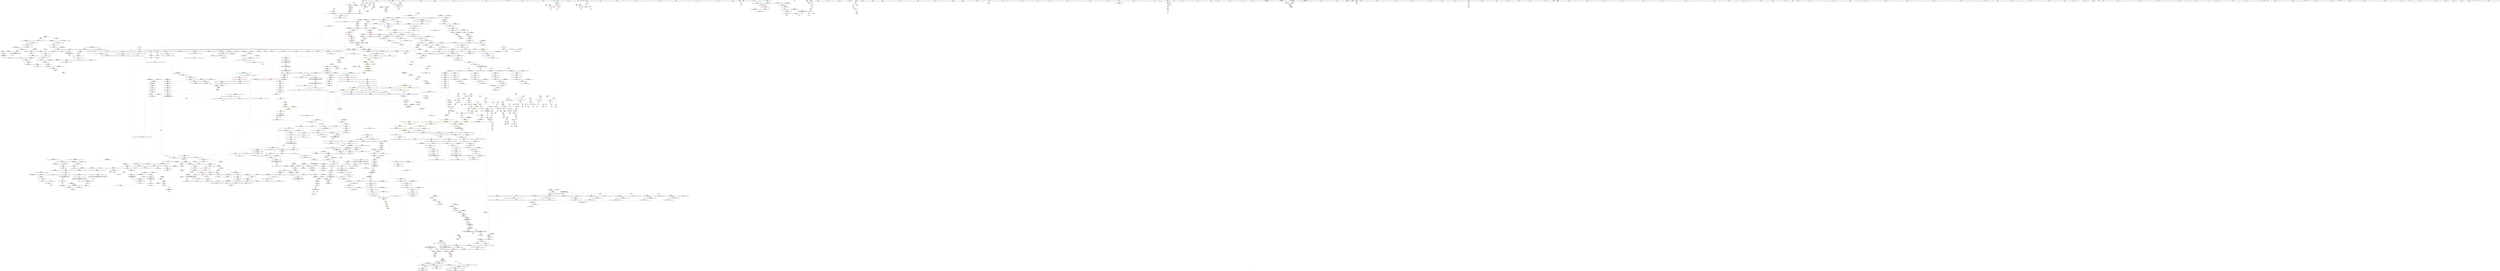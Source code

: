 digraph "SVFG" {
	label="SVFG";

	Node0x56476ce5c5f0 [shape=record,color=grey,label="{NodeID: 0\nNullPtr|{|<s36>150}}"];
	Node0x56476ce5c5f0 -> Node0x56476d385a80[style=solid];
	Node0x56476ce5c5f0 -> Node0x56476d385b80[style=solid];
	Node0x56476ce5c5f0 -> Node0x56476d385c50[style=solid];
	Node0x56476ce5c5f0 -> Node0x56476d385d20[style=solid];
	Node0x56476ce5c5f0 -> Node0x56476d385df0[style=solid];
	Node0x56476ce5c5f0 -> Node0x56476d385ec0[style=solid];
	Node0x56476ce5c5f0 -> Node0x56476d385f90[style=solid];
	Node0x56476ce5c5f0 -> Node0x56476d386060[style=solid];
	Node0x56476ce5c5f0 -> Node0x56476d386130[style=solid];
	Node0x56476ce5c5f0 -> Node0x56476d386200[style=solid];
	Node0x56476ce5c5f0 -> Node0x56476d3862d0[style=solid];
	Node0x56476ce5c5f0 -> Node0x56476d3863a0[style=solid];
	Node0x56476ce5c5f0 -> Node0x56476d386470[style=solid];
	Node0x56476ce5c5f0 -> Node0x56476d386540[style=solid];
	Node0x56476ce5c5f0 -> Node0x56476d386610[style=solid];
	Node0x56476ce5c5f0 -> Node0x56476d3866e0[style=solid];
	Node0x56476ce5c5f0 -> Node0x56476d3867b0[style=solid];
	Node0x56476ce5c5f0 -> Node0x56476d386880[style=solid];
	Node0x56476ce5c5f0 -> Node0x56476d386950[style=solid];
	Node0x56476ce5c5f0 -> Node0x56476d386a20[style=solid];
	Node0x56476ce5c5f0 -> Node0x56476d386af0[style=solid];
	Node0x56476ce5c5f0 -> Node0x56476d386bc0[style=solid];
	Node0x56476ce5c5f0 -> Node0x56476d386c90[style=solid];
	Node0x56476ce5c5f0 -> Node0x56476d386d60[style=solid];
	Node0x56476ce5c5f0 -> Node0x56476d386e30[style=solid];
	Node0x56476ce5c5f0 -> Node0x56476d386f00[style=solid];
	Node0x56476ce5c5f0 -> Node0x56476d386fd0[style=solid];
	Node0x56476ce5c5f0 -> Node0x56476d3870a0[style=solid];
	Node0x56476ce5c5f0 -> Node0x56476d3b0890[style=solid];
	Node0x56476ce5c5f0 -> Node0x56476d3b3980[style=solid];
	Node0x56476ce5c5f0 -> Node0x56476d3b8510[style=solid];
	Node0x56476ce5c5f0 -> Node0x56476d3e4f00[style=solid];
	Node0x56476ce5c5f0 -> Node0x56476d3e5800[style=solid];
	Node0x56476ce5c5f0 -> Node0x56476d3e6700[style=solid];
	Node0x56476ce5c5f0 -> Node0x56476d3e6b80[style=solid];
	Node0x56476ce5c5f0 -> Node0x56476d3e7180[style=solid];
	Node0x56476ce5c5f0:s36 -> Node0x56476d4e5dc0[style=solid,color=red];
	Node0x56476d440dc0 [shape=record,color=yellow,style=double,label="{NodeID: 1882\n435V_1 = ENCHI(MR_435V_0)\npts\{338 150004 19630004 \}\nFun[_ZNSt8_Rb_treeIiiSt9_IdentityIiESt4lessIiESaIiEE24_M_get_insert_unique_posERKi]|{<s0>106|<s1>115}}"];
	Node0x56476d440dc0:s0 -> Node0x56476d446d90[style=dashed,color=red];
	Node0x56476d440dc0:s1 -> Node0x56476d446d90[style=dashed,color=red];
	Node0x56476d388d40 [shape=record,color=red,label="{NodeID: 775\n924\<--915\nthis1\<--this.addr\n_ZN9__gnu_cxx13new_allocatorISt13_Rb_tree_nodeIiEE10deallocateEPS2_m\n}"];
	Node0x56476d4de3a0 [shape=record,color=black,label="{NodeID: 2657\n361 = PHI()\n}"];
	Node0x56476d37f360 [shape=record,color=black,label="{NodeID: 443\n1252\<--1261\n_ZNK9__gnu_cxx16__aligned_membufIiE6_M_ptrEv_ret\<--\n_ZNK9__gnu_cxx16__aligned_membufIiE6_M_ptrEv\n|{<s0>85}}"];
	Node0x56476d37f360:s0 -> Node0x56476d4e11f0[style=solid,color=blue];
	Node0x56476d3731e0 [shape=record,color=green,label="{NodeID: 111\n650\<--651\nehselector.slot\<--ehselector.slot_field_insensitive\n_ZNSt8_Rb_treeIiiSt9_IdentityIiESt4lessIiESaIiEED2Ev\n}"];
	Node0x56476d3731e0 -> Node0x56476d3b3e60[style=solid];
	Node0x56476d44a210 [shape=record,color=yellow,style=double,label="{NodeID: 1993\n275V_1 = ENCHI(MR_275V_0)\npts\{13130000 \}\nFun[_ZNSt8_Rb_treeIiiSt9_IdentityIiESt4lessIiESaIiEE16_M_insert_uniqueIRKiEESt4pairISt17_Rb_tree_iteratorIiEbEOT_]|{|<s1>94}}"];
	Node0x56476d44a210 -> Node0x56476d4344e0[style=dashed];
	Node0x56476d44a210:s1 -> Node0x56476d3b8780[style=dashed,color=red];
	Node0x56476d38e770 [shape=record,color=red,label="{NodeID: 886\n1771\<--1761\n\<--__x.addr\n_ZNSt4pairIPSt18_Rb_tree_node_baseS1_EC2IRS1_Lb1EEEOT_RKS1_\n|{<s0>133}}"];
	Node0x56476d38e770:s0 -> Node0x56476d4e4d00[style=solid,color=red];
	Node0x56476d395240 [shape=record,color=purple,label="{NodeID: 554\n518\<--500\nsecond\<--__p\n_ZNSt3setIiSt4lessIiESaIiEE6insertERKi\n|{<s0>30}}"];
	Node0x56476d395240:s0 -> Node0x56476d4d3680[style=solid,color=red];
	Node0x56476d377800 [shape=record,color=green,label="{NodeID: 222\n1342\<--1343\n_ZNSt8_Rb_treeIiiSt9_IdentityIiESt4lessIiESaIiEE11_Alloc_nodeC2ERS5_\<--_ZNSt8_Rb_treeIiiSt9_IdentityIiESt4lessIiESaIiEE11_Alloc_nodeC2ERS5__field_insensitive\n}"];
	Node0x56476d3b3b20 [shape=record,color=blue,label="{NodeID: 997\n623\<--621\n_M_right\<--_M_header4\n_ZNSt15_Rb_tree_header8_M_resetEv\n|{<s0>36|<s1>90}}"];
	Node0x56476d3b3b20:s0 -> Node0x56476d46c0c0[style=dashed,color=blue];
	Node0x56476d3b3b20:s1 -> Node0x56476d46ca10[style=dashed,color=blue];
	Node0x56476d42e5e0 [shape=record,color=black,label="{NodeID: 1772\nMR_102V_2 = PHI(MR_102V_3, MR_102V_1, )\npts\{150002 150003 \}\n}"];
	Node0x56476d42e5e0 -> Node0x56476d427ce0[style=dashed];
	Node0x56476d39ac70 [shape=record,color=purple,label="{NodeID: 665\n1775\<--1768\nsecond\<--this1\n_ZNSt4pairIPSt18_Rb_tree_node_baseS1_EC2IRS1_Lb1EEEOT_RKS1_\n}"];
	Node0x56476d39ac70 -> Node0x56476d3ba4c0[style=solid];
	Node0x56476d4d1f90 [shape=record,color=black,label="{NodeID: 2547\n1153 = PHI(989, 1494, 1566, )\n0th arg _ZNSt8_Rb_treeIiiSt9_IdentityIiESt4lessIiESaIiEE6_S_keyEPKSt18_Rb_tree_node_base }"];
	Node0x56476d4d1f90 -> Node0x56476d3b68a0[style=solid];
	Node0x56476d385df0 [shape=record,color=black,label="{NodeID: 333\n515\<--3\n\<--dummyVal\n_ZNSt3setIiSt4lessIiESaIiEE6insertERKi\n}"];
	Node0x56476d385df0 -> Node0x56476d3b3230[style=solid];
	Node0x56476d3b9550 [shape=record,color=blue,label="{NodeID: 1108\n1638\<--1645\nsecond\<--frombool\n_ZNSt4pairISt17_Rb_tree_iteratorIiEbEC2IS1_bLb1EEEOT_OT0_\n|{<s0>97|<s1>99}}"];
	Node0x56476d3b9550:s0 -> Node0x56476d4353e0[style=dashed,color=blue];
	Node0x56476d3b9550:s1 -> Node0x56476d4353e0[style=dashed,color=blue];
	Node0x56476d36eee0 [shape=record,color=green,label="{NodeID: 1\n7\<--1\n__dso_handle\<--dummyObj\nGlob }"];
	Node0x56476d440f00 [shape=record,color=yellow,style=double,label="{NodeID: 1883\n42V_1 = ENCHI(MR_42V_0)\npts\{10 \}\nFun[main]|{|<s2>23}}"];
	Node0x56476d440f00 -> Node0x56476d39b080[style=dashed];
	Node0x56476d440f00 -> Node0x56476d39b150[style=dashed];
	Node0x56476d440f00:s2 -> Node0x56476d43e870[style=dashed,color=red];
	Node0x56476d388e10 [shape=record,color=red,label="{NodeID: 776\n925\<--917\n\<--__p.addr\n_ZN9__gnu_cxx13new_allocatorISt13_Rb_tree_nodeIiEE10deallocateEPS2_m\n}"];
	Node0x56476d388e10 -> Node0x56476d37d890[style=solid];
	Node0x56476d4de470 [shape=record,color=black,label="{NodeID: 2658\n436 = PHI(289, )\n}"];
	Node0x56476d4de470 -> Node0x56476d3e6e80[style=solid];
	Node0x56476d37f430 [shape=record,color=black,label="{NodeID: 444\n1270\<--1269\n\<--_M_storage\n_ZNK9__gnu_cxx16__aligned_membufIiE7_M_addrEv\n}"];
	Node0x56476d37f430 -> Node0x56476d37f500[style=solid];
	Node0x56476d3732b0 [shape=record,color=green,label="{NodeID: 112\n655\<--656\n_ZNSt8_Rb_treeIiiSt9_IdentityIiESt4lessIiESaIiEE8_M_beginEv\<--_ZNSt8_Rb_treeIiiSt9_IdentityIiESt4lessIiESaIiEE8_M_beginEv_field_insensitive\n}"];
	Node0x56476d38e840 [shape=record,color=red,label="{NodeID: 887\n1776\<--1763\n\<--__y.addr\n_ZNSt4pairIPSt18_Rb_tree_node_baseS1_EC2IRS1_Lb1EEEOT_RKS1_\n}"];
	Node0x56476d38e840 -> Node0x56476d38e9e0[style=solid];
	Node0x56476d395310 [shape=record,color=purple,label="{NodeID: 555\n505\<--504\n_M_t\<--this1\n_ZNSt3setIiSt4lessIiESaIiEE6insertERKi\n|{<s0>29}}"];
	Node0x56476d395310:s0 -> Node0x56476d4d5fa0[style=solid,color=red];
	Node0x56476d377900 [shape=record,color=green,label="{NodeID: 223\n1350\<--1351\n_ZSt7forwardIRKiEOT_RNSt16remove_referenceIS2_E4typeE\<--_ZSt7forwardIRKiEOT_RNSt16remove_referenceIS2_E4typeE_field_insensitive\n}"];
	Node0x56476d450c20 [shape=record,color=yellow,style=double,label="{NodeID: 2105\n106V_1 = ENCHI(MR_106V_0)\npts\{150001 150002 150003 150004 \}\nFun[_ZNSt15_Rb_tree_headerC2Ev]|{<s0>36|<s1>36|<s2>36|<s3>36}}"];
	Node0x56476d450c20:s0 -> Node0x56476d3b3980[style=dashed,color=red];
	Node0x56476d450c20:s1 -> Node0x56476d3b3a50[style=dashed,color=red];
	Node0x56476d450c20:s2 -> Node0x56476d3b3b20[style=dashed,color=red];
	Node0x56476d450c20:s3 -> Node0x56476d3b3bf0[style=dashed,color=red];
	Node0x56476d3b3bf0 [shape=record,color=blue,label="{NodeID: 998\n625\<--128\n_M_node_count\<--\n_ZNSt15_Rb_tree_header8_M_resetEv\n|{<s0>36|<s1>90}}"];
	Node0x56476d3b3bf0:s0 -> Node0x56476d46c0c0[style=dashed,color=blue];
	Node0x56476d3b3bf0:s1 -> Node0x56476d46ca10[style=dashed,color=blue];
	Node0x56476d39ad40 [shape=record,color=purple,label="{NodeID: 666\n1806\<--1805\n_M_t\<--this1\n_ZNKSt8_Rb_treeIiiSt9_IdentityIiESt4lessIiESaIiEE11_Alloc_nodeclIRKiEEPSt13_Rb_tree_nodeIiEOT_\n}"];
	Node0x56476d39ad40 -> Node0x56476d38edf0[style=solid];
	Node0x56476d4d2270 [shape=record,color=black,label="{NodeID: 2548\n759 = PHI(687, )\n0th arg _ZNSt8_Rb_treeIiiSt9_IdentityIiESt4lessIiESaIiEE12_M_drop_nodeEPSt13_Rb_tree_nodeIiE }"];
	Node0x56476d4d2270 -> Node0x56476d3b45b0[style=solid];
	Node0x56476d385ec0 [shape=record,color=black,label="{NodeID: 334\n595\<--3\n\<--dummyVal\n_ZNSt15_Rb_tree_headerC2Ev\n}"];
	Node0x56476d3b9620 [shape=record,color=blue,label="{NodeID: 1109\n1651\<--1649\nthis.addr\<--this\n_ZNSt17_Rb_tree_iteratorIiEC2EPSt18_Rb_tree_node_base\n}"];
	Node0x56476d3b9620 -> Node0x56476d38d8d0[style=dashed];
	Node0x56476d36fc10 [shape=record,color=green,label="{NodeID: 2\n9\<--1\n\<--dummyObj\nCan only get source location for instruction, argument, global var or function.}"];
	Node0x56476d441010 [shape=record,color=yellow,style=double,label="{NodeID: 1884\n54V_1 = ENCHI(MR_54V_0)\npts\{12 \}\nFun[main]|{|<s1>23}}"];
	Node0x56476d441010 -> Node0x56476d39b2f0[style=dashed];
	Node0x56476d441010:s1 -> Node0x56476d43e870[style=dashed,color=red];
	Node0x56476d388ee0 [shape=record,color=red,label="{NodeID: 777\n938\<--935\nthis1\<--this.addr\n_ZNSaISt13_Rb_tree_nodeIiEED2Ev\n}"];
	Node0x56476d388ee0 -> Node0x56476d37d960[style=solid];
	Node0x56476d4de640 [shape=record,color=black,label="{NodeID: 2659\n441 = PHI()\n}"];
	Node0x56476d37f500 [shape=record,color=black,label="{NodeID: 445\n1263\<--1270\n_ZNK9__gnu_cxx16__aligned_membufIiE7_M_addrEv_ret\<--\n_ZNK9__gnu_cxx16__aligned_membufIiE7_M_addrEv\n|{<s0>86}}"];
	Node0x56476d37f500:s0 -> Node0x56476d4e1300[style=solid,color=blue];
	Node0x56476d377e70 [shape=record,color=green,label="{NodeID: 113\n658\<--659\n_ZNSt8_Rb_treeIiiSt9_IdentityIiESt4lessIiESaIiEE8_M_eraseEPSt13_Rb_tree_nodeIiE\<--_ZNSt8_Rb_treeIiiSt9_IdentityIiESt4lessIiESaIiEE8_M_eraseEPSt13_Rb_tree_nodeIiE_field_insensitive\n}"];
	Node0x56476d44a3d0 [shape=record,color=yellow,style=double,label="{NodeID: 1995\n397V_1 = ENCHI(MR_397V_0)\npts\{13190000 \}\nFun[_ZNSt8_Rb_treeIiiSt9_IdentityIiESt4lessIiESaIiEE16_M_insert_uniqueIRKiEESt4pairISt17_Rb_tree_iteratorIiEbEOT_]|{|<s1>98}}"];
	Node0x56476d44a3d0 -> Node0x56476d434ee0[style=dashed];
	Node0x56476d44a3d0:s1 -> Node0x56476d3b97c0[style=dashed,color=red];
	Node0x56476d38e910 [shape=record,color=red,label="{NodeID: 888\n1773\<--1772\n\<--call\n_ZNSt4pairIPSt18_Rb_tree_node_baseS1_EC2IRS1_Lb1EEEOT_RKS1_\n}"];
	Node0x56476d38e910 -> Node0x56476d3ba3f0[style=solid];
	Node0x56476d3953e0 [shape=record,color=purple,label="{NodeID: 556\n511\<--510\n\<--\n_ZNSt3setIiSt4lessIiESaIiEE6insertERKi\n}"];
	Node0x56476d3953e0 -> Node0x56476d3b3160[style=solid];
	Node0x56476d377a00 [shape=record,color=green,label="{NodeID: 224\n1353\<--1354\n_ZNSt8_Rb_treeIiiSt9_IdentityIiESt4lessIiESaIiEE10_M_insert_IRKiNS5_11_Alloc_nodeEEESt17_Rb_tree_iteratorIiEPSt18_Rb_tree_node_baseSD_OT_RT0_\<--_ZNSt8_Rb_treeIiiSt9_IdentityIiESt4lessIiESaIiEE10_M_insert_IRKiNS5_11_Alloc_nodeEEESt17_Rb_tree_iteratorIiEPSt18_Rb_tree_node_baseSD_OT_RT0__field_insensitive\n}"];
	Node0x56476d3b3cc0 [shape=record,color=blue,label="{NodeID: 999\n646\<--645\nthis.addr\<--this\n_ZNSt8_Rb_treeIiiSt9_IdentityIiESt4lessIiESaIiEED2Ev\n}"];
	Node0x56476d3b3cc0 -> Node0x56476d39eb00[style=dashed];
	Node0x56476d39ae10 [shape=record,color=purple,label="{NodeID: 667\n2056\<--2055\n_M_node\<--this1\n_ZNSt23_Rb_tree_const_iteratorIiEC2ERKSt17_Rb_tree_iteratorIiE\n}"];
	Node0x56476d39ae10 -> Node0x56476d3bc060[style=solid];
	Node0x56476d4d2380 [shape=record,color=black,label="{NodeID: 2549\n760 = PHI(704, )\n1st arg _ZNSt8_Rb_treeIiiSt9_IdentityIiESt4lessIiESaIiEE12_M_drop_nodeEPSt13_Rb_tree_nodeIiE }"];
	Node0x56476d4d2380 -> Node0x56476d3b4680[style=solid];
	Node0x56476d385f90 [shape=record,color=black,label="{NodeID: 335\n596\<--3\n\<--dummyVal\n_ZNSt15_Rb_tree_headerC2Ev\n|{<s0>37}}"];
	Node0x56476d385f90:s0 -> Node0x56476d4d4540[style=solid,color=red];
	Node0x56476d3b96f0 [shape=record,color=blue,label="{NodeID: 1110\n1653\<--1650\n__x.addr\<--__x\n_ZNSt17_Rb_tree_iteratorIiEC2EPSt18_Rb_tree_node_base\n}"];
	Node0x56476d3b96f0 -> Node0x56476d38d9a0[style=dashed];
	Node0x56476d36fcd0 [shape=record,color=green,label="{NodeID: 3\n20\<--1\n.str\<--dummyObj\nGlob }"];
	Node0x56476d388fb0 [shape=record,color=red,label="{NodeID: 778\n949\<--946\nthis1\<--this.addr\n_ZN9__gnu_cxx13new_allocatorISt13_Rb_tree_nodeIiEED2Ev\n}"];
	Node0x56476d4de710 [shape=record,color=black,label="{NodeID: 2660\n447 = PHI()\n}"];
	Node0x56476d37f5d0 [shape=record,color=black,label="{NodeID: 446\n1278\<--1277\n\<--\n_ZNSt8_Rb_treeIiiSt9_IdentityIiESt4lessIiESaIiEE8_S_valueEPKSt18_Rb_tree_node_base\n|{<s0>87}}"];
	Node0x56476d37f5d0:s0 -> Node0x56476d4d4a30[style=solid,color=red];
	Node0x56476d377f00 [shape=record,color=green,label="{NodeID: 114\n662\<--663\n_ZNSt8_Rb_treeIiiSt9_IdentityIiESt4lessIiESaIiEE13_Rb_tree_implIS3_Lb1EED2Ev\<--_ZNSt8_Rb_treeIiiSt9_IdentityIiESt4lessIiESaIiEE13_Rb_tree_implIS3_Lb1EED2Ev_field_insensitive\n}"];
	Node0x56476d44a4b0 [shape=record,color=yellow,style=double,label="{NodeID: 1996\n399V_1 = ENCHI(MR_399V_0)\npts\{13030000 13030001 \}\nFun[_ZNSt8_Rb_treeIiiSt9_IdentityIiESt4lessIiESaIiEE16_M_insert_uniqueIRKiEESt4pairISt17_Rb_tree_iteratorIiEbEOT_]|{<s0>97|<s1>97|<s2>99|<s3>99}}"];
	Node0x56476d44a4b0:s0 -> Node0x56476d3b9480[style=dashed,color=red];
	Node0x56476d44a4b0:s1 -> Node0x56476d3b9550[style=dashed,color=red];
	Node0x56476d44a4b0:s2 -> Node0x56476d3b9480[style=dashed,color=red];
	Node0x56476d44a4b0:s3 -> Node0x56476d3b9550[style=dashed,color=red];
	Node0x56476d38e9e0 [shape=record,color=red,label="{NodeID: 889\n1777\<--1776\n\<--\n_ZNSt4pairIPSt18_Rb_tree_node_baseS1_EC2IRS1_Lb1EEEOT_RKS1_\n}"];
	Node0x56476d38e9e0 -> Node0x56476d3ba4c0[style=solid];
	Node0x56476d3954b0 [shape=record,color=purple,label="{NodeID: 557\n514\<--510\n\<--\n_ZNSt3setIiSt4lessIiESaIiEE6insertERKi\n}"];
	Node0x56476d3954b0 -> Node0x56476d3b3230[style=solid];
	Node0x56476d377b00 [shape=record,color=green,label="{NodeID: 225\n1359\<--1360\n_ZNSt4pairISt17_Rb_tree_iteratorIiEbEC2IS1_bLb1EEEOT_OT0_\<--_ZNSt4pairISt17_Rb_tree_iteratorIiEbEC2IS1_bLb1EEEOT_OT0__field_insensitive\n}"];
	Node0x56476d3b3d90 [shape=record,color=blue,label="{NodeID: 1000\n648\<--666\nexn.slot\<--\n_ZNSt8_Rb_treeIiiSt9_IdentityIiESt4lessIiESaIiEED2Ev\n}"];
	Node0x56476d3b3d90 -> Node0x56476d39ebd0[style=dashed];
	Node0x56476d42f4e0 [shape=record,color=black,label="{NodeID: 1775\nMR_18V_3 = PHI(MR_18V_4, MR_18V_2, )\npts\{149 \}\n}"];
	Node0x56476d42f4e0 -> Node0x56476d39b970[style=dashed];
	Node0x56476d39aee0 [shape=record,color=purple,label="{NodeID: 668\n2058\<--2057\n_M_node2\<--\n_ZNSt23_Rb_tree_const_iteratorIiEC2ERKSt17_Rb_tree_iteratorIiE\n}"];
	Node0x56476d39aee0 -> Node0x56476d3b0150[style=solid];
	Node0x56476d4d2490 [shape=record,color=black,label="{NodeID: 2550\n76 = PHI(62, )\n0th arg _ZNSt3setIiSt4lessIiESaIiEEC2Ev }"];
	Node0x56476d4d2490 -> Node0x56476d3b0990[style=solid];
	Node0x56476d386060 [shape=record,color=black,label="{NodeID: 336\n665\<--3\n\<--dummyVal\n_ZNSt8_Rb_treeIiiSt9_IdentityIiESt4lessIiESaIiEED2Ev\n}"];
	Node0x56476d3b97c0 [shape=record,color=blue,label="{NodeID: 1111\n1658\<--1659\n_M_node\<--\n_ZNSt17_Rb_tree_iteratorIiEC2EPSt18_Rb_tree_node_base\n|{<s0>98|<s1>109|<s2>125|<s3>129}}"];
	Node0x56476d3b97c0:s0 -> Node0x56476d46cdb0[style=dashed,color=blue];
	Node0x56476d3b97c0:s1 -> Node0x56476d46d330[style=dashed,color=blue];
	Node0x56476d3b97c0:s2 -> Node0x56476d46db70[style=dashed,color=blue];
	Node0x56476d3b97c0:s3 -> Node0x56476d46c220[style=dashed,color=blue];
	Node0x56476d36f220 [shape=record,color=green,label="{NodeID: 4\n22\<--1\n.str.2\<--dummyObj\nGlob }"];
	Node0x56476d4411d0 [shape=record,color=yellow,style=double,label="{NodeID: 1886\n74V_1 = ENCHI(MR_74V_0)\npts\{328 \}\nFun[main]}"];
	Node0x56476d4411d0 -> Node0x56476d39cf60[style=dashed];
	Node0x56476d389080 [shape=record,color=red,label="{NodeID: 779\n966\<--956\nthis1\<--this.addr\n_ZNKSt8_Rb_treeIiiSt9_IdentityIiESt4lessIiESaIiEE4findERKi\n|{|<s1>65|<s2>66|<s3>67|<s4>68|<s5>72}}"];
	Node0x56476d389080 -> Node0x56476d396eb0[style=solid];
	Node0x56476d389080:s1 -> Node0x56476d4d1610[style=solid,color=red];
	Node0x56476d389080:s2 -> Node0x56476d4d4b80[style=solid,color=red];
	Node0x56476d389080:s3 -> Node0x56476d4e5500[style=solid,color=red];
	Node0x56476d389080:s4 -> Node0x56476d4d9520[style=solid,color=red];
	Node0x56476d389080:s5 -> Node0x56476d4d9520[style=solid,color=red];
	Node0x56476d4de7e0 [shape=record,color=black,label="{NodeID: 2661\n1727 = PHI(1780, )\n}"];
	Node0x56476d4de7e0 -> Node0x56476d38e360[style=solid];
	Node0x56476d37f6a0 [shape=record,color=black,label="{NodeID: 447\n1272\<--1279\n_ZNSt8_Rb_treeIiiSt9_IdentityIiESt4lessIiESaIiEE8_S_valueEPKSt18_Rb_tree_node_base_ret\<--call\n_ZNSt8_Rb_treeIiiSt9_IdentityIiESt4lessIiESaIiEE8_S_valueEPKSt18_Rb_tree_node_base\n|{<s0>80}}"];
	Node0x56476d37f6a0:s0 -> Node0x56476d4e0b80[style=solid,color=blue];
	Node0x56476d378000 [shape=record,color=green,label="{NodeID: 115\n679\<--680\nthis.addr\<--this.addr_field_insensitive\n_ZNSt8_Rb_treeIiiSt9_IdentityIiESt4lessIiESaIiEE8_M_eraseEPSt13_Rb_tree_nodeIiE\n}"];
	Node0x56476d378000 -> Node0x56476d39eca0[style=solid];
	Node0x56476d378000 -> Node0x56476d3b3f30[style=solid];
	Node0x56476d44a590 [shape=record,color=yellow,style=double,label="{NodeID: 1997\n401V_1 = ENCHI(MR_401V_0)\npts\{150001 150002 150004 19630004 \}\nFun[_ZNSt8_Rb_treeIiiSt9_IdentityIiESt4lessIiESaIiEE16_M_insert_uniqueIRKiEESt4pairISt17_Rb_tree_iteratorIiEbEOT_]|{|<s1>93|<s2>93|<s3>93|<s4>96|<s5>96|<s6>96|<s7>96}}"];
	Node0x56476d44a590 -> Node0x56476d4358e0[style=dashed];
	Node0x56476d44a590:s1 -> Node0x56476d440960[style=dashed,color=red];
	Node0x56476d44a590:s2 -> Node0x56476d440a40[style=dashed,color=red];
	Node0x56476d44a590:s3 -> Node0x56476d440dc0[style=dashed,color=red];
	Node0x56476d44a590:s4 -> Node0x56476d3b8e00[style=dashed,color=red];
	Node0x56476d44a590:s5 -> Node0x56476d3b8ed0[style=dashed,color=red];
	Node0x56476d44a590:s6 -> Node0x56476d4506b0[style=dashed,color=red];
	Node0x56476d44a590:s7 -> Node0x56476d450950[style=dashed,color=red];
	Node0x56476d38eab0 [shape=record,color=red,label="{NodeID: 890\n1785\<--1782\n\<--__t.addr\n_ZSt7forwardIRPSt13_Rb_tree_nodeIiEEOT_RNSt16remove_referenceIS4_E4typeE\n}"];
	Node0x56476d38eab0 -> Node0x56476d392050[style=solid];
	Node0x56476d395580 [shape=record,color=purple,label="{NodeID: 558\n536\<--535\n_M_impl\<--this1\n_ZNSt8_Rb_treeIiiSt9_IdentityIiESt4lessIiESaIiEEC2Ev\n|{<s0>31}}"];
	Node0x56476d395580:s0 -> Node0x56476d4d6690[style=solid,color=red];
	Node0x56476d377c00 [shape=record,color=green,label="{NodeID: 226\n1365\<--1366\n_ZNSt17_Rb_tree_iteratorIiEC2EPSt18_Rb_tree_node_base\<--_ZNSt17_Rb_tree_iteratorIiEC2EPSt18_Rb_tree_node_base_field_insensitive\n}"];
	Node0x56476d3b3e60 [shape=record,color=blue,label="{NodeID: 1001\n650\<--668\nehselector.slot\<--\n_ZNSt8_Rb_treeIiiSt9_IdentityIiESt4lessIiESaIiEED2Ev\n}"];
	Node0x56476d42f9e0 [shape=record,color=black,label="{NodeID: 1776\nMR_24V_2 = PHI(MR_24V_3, MR_24V_1, )\npts\{155 \}\n}"];
	Node0x56476d39afb0 [shape=record,color=red,label="{NodeID: 669\n238\<--8\n\<--N\n_Z5happyi\n}"];
	Node0x56476d39afb0 -> Node0x56476d3e5680[style=solid];
	Node0x56476d4d25a0 [shape=record,color=black,label="{NodeID: 2551\n1675 = PHI(1421, )\n0th arg _ZNKSt17_Rb_tree_iteratorIiEeqERKS0_ }"];
	Node0x56476d4d25a0 -> Node0x56476d3b9960[style=solid];
	Node0x56476d386130 [shape=record,color=black,label="{NodeID: 337\n666\<--3\n\<--dummyVal\n_ZNSt8_Rb_treeIiiSt9_IdentityIiESt4lessIiESaIiEED2Ev\n}"];
	Node0x56476d386130 -> Node0x56476d3b3d90[style=solid];
	Node0x56476d3b9890 [shape=record,color=blue,label="{NodeID: 1112\n1664\<--1663\nthis.addr\<--this\n_ZNSt8_Rb_treeIiiSt9_IdentityIiESt4lessIiESaIiEE6_M_endEv\n}"];
	Node0x56476d3b9890 -> Node0x56476d38da70[style=dashed];
	Node0x56476d36f2e0 [shape=record,color=green,label="{NodeID: 5\n24\<--1\n.str.3\<--dummyObj\nGlob }"];
	Node0x56476d389150 [shape=record,color=red,label="{NodeID: 780\n973\<--958\n\<--__k.addr\n_ZNKSt8_Rb_treeIiiSt9_IdentityIiESt4lessIiESaIiEE4findERKi\n|{<s0>67}}"];
	Node0x56476d389150:s0 -> Node0x56476d4e58c0[style=solid,color=red];
	Node0x56476d4de980 [shape=record,color=black,label="{NodeID: 2662\n1735 = PHI(1787, )\n}"];
	Node0x56476d4de980 -> Node0x56476d38e430[style=solid];
	Node0x56476d37f770 [shape=record,color=black,label="{NodeID: 448\n1290\<--1289\n\<--_M_impl\n_ZNSt8_Rb_treeIiiSt9_IdentityIiESt4lessIiESaIiEE5clearEv\n}"];
	Node0x56476d37f770 -> Node0x56476d3983d0[style=solid];
	Node0x56476d3780d0 [shape=record,color=green,label="{NodeID: 116\n681\<--682\n__x.addr\<--__x.addr_field_insensitive\n_ZNSt8_Rb_treeIiiSt9_IdentityIiESt4lessIiESaIiEE8_M_eraseEPSt13_Rb_tree_nodeIiE\n}"];
	Node0x56476d3780d0 -> Node0x56476d39ed70[style=solid];
	Node0x56476d3780d0 -> Node0x56476d39ee40[style=solid];
	Node0x56476d3780d0 -> Node0x56476d39ef10[style=solid];
	Node0x56476d3780d0 -> Node0x56476d39efe0[style=solid];
	Node0x56476d3780d0 -> Node0x56476d3b4000[style=solid];
	Node0x56476d3780d0 -> Node0x56476d3b41a0[style=solid];
	Node0x56476d38eb80 [shape=record,color=red,label="{NodeID: 891\n1792\<--1789\n\<--__t.addr\n_ZSt7forwardIRPSt18_Rb_tree_node_baseEOT_RNSt16remove_referenceIS3_E4typeE\n}"];
	Node0x56476d38eb80 -> Node0x56476d392120[style=solid];
	Node0x56476d395650 [shape=record,color=purple,label="{NodeID: 559\n556\<--555\n\<--\n_ZNSt8_Rb_treeIiiSt9_IdentityIiESt4lessIiESaIiEE13_Rb_tree_implIS3_Lb1EEC2Ev\n}"];
	Node0x56476d395650 -> Node0x56476d37c6b0[style=solid];
	Node0x56476d377d00 [shape=record,color=green,label="{NodeID: 227\n1377\<--1378\nthis.addr\<--this.addr_field_insensitive\n_ZNSt4pairISt23_Rb_tree_const_iteratorIiEbEC2IRSt17_Rb_tree_iteratorIiERbLb1EEEOT_OT0_\n}"];
	Node0x56476d377d00 -> Node0x56476d38bac0[style=solid];
	Node0x56476d377d00 -> Node0x56476d3b7a80[style=solid];
	Node0x56476d3b3f30 [shape=record,color=blue,label="{NodeID: 1002\n679\<--677\nthis.addr\<--this\n_ZNSt8_Rb_treeIiiSt9_IdentityIiESt4lessIiESaIiEE8_M_eraseEPSt13_Rb_tree_nodeIiE\n}"];
	Node0x56476d3b3f30 -> Node0x56476d39eca0[style=dashed];
	Node0x56476d39b080 [shape=record,color=red,label="{NodeID: 670\n424\<--8\n\<--N\nmain\n}"];
	Node0x56476d39b080 -> Node0x56476d3e6a00[style=solid];
	Node0x56476d4d26b0 [shape=record,color=black,label="{NodeID: 2552\n1617 = PHI(1314, 1318, )\n1st arg _ZNSt4pairISt17_Rb_tree_iteratorIiEbEC2IS1_bLb1EEEOT_OT0_ }"];
	Node0x56476d4d26b0 -> Node0x56476d3b92e0[style=solid];
	Node0x56476d386200 [shape=record,color=black,label="{NodeID: 338\n668\<--3\n\<--dummyVal\n_ZNSt8_Rb_treeIiiSt9_IdentityIiESt4lessIiESaIiEED2Ev\n}"];
	Node0x56476d386200 -> Node0x56476d3b3e60[style=solid];
	Node0x56476d3b9960 [shape=record,color=blue,label="{NodeID: 1113\n1677\<--1675\nthis.addr\<--this\n_ZNKSt17_Rb_tree_iteratorIiEeqERKS0_\n}"];
	Node0x56476d3b9960 -> Node0x56476d38db40[style=dashed];
	Node0x56476d36f3a0 [shape=record,color=green,label="{NodeID: 6\n26\<--1\n.str.4\<--dummyObj\nGlob }"];
	Node0x56476d389220 [shape=record,color=red,label="{NodeID: 781\n987\<--958\n\<--__k.addr\n_ZNKSt8_Rb_treeIiiSt9_IdentityIiESt4lessIiESaIiEE4findERKi\n|{<s0>71}}"];
	Node0x56476d389220:s0 -> Node0x56476d4d3d90[style=solid,color=red];
	Node0x56476d4deac0 [shape=record,color=black,label="{NodeID: 2663\n1749 = PHI()\n}"];
	Node0x56476d4deac0 -> Node0x56476d3ba0b0[style=solid];
	Node0x56476d37f840 [shape=record,color=black,label="{NodeID: 449\n1292\<--1291\n\<--add.ptr\n_ZNSt8_Rb_treeIiiSt9_IdentityIiESt4lessIiESaIiEE5clearEv\n|{<s0>90}}"];
	Node0x56476d37f840:s0 -> Node0x56476d4e5f00[style=solid,color=red];
	Node0x56476d3781a0 [shape=record,color=green,label="{NodeID: 117\n683\<--684\n__y\<--__y_field_insensitive\n_ZNSt8_Rb_treeIiiSt9_IdentityIiESt4lessIiESaIiEE8_M_eraseEPSt13_Rb_tree_nodeIiE\n}"];
	Node0x56476d3781a0 -> Node0x56476d39f0b0[style=solid];
	Node0x56476d3781a0 -> Node0x56476d3b40d0[style=solid];
	Node0x56476d44a7b0 [shape=record,color=yellow,style=double,label="{NodeID: 1999\n2V_1 = ENCHI(MR_2V_0)\npts\{150000 150001 150002 150003 150004 \}\nFun[_ZNSt8_Rb_treeIiiSt9_IdentityIiESt4lessIiESaIiEEC2Ev]|{<s0>31}}"];
	Node0x56476d44a7b0:s0 -> Node0x56476d44b2a0[style=dashed,color=red];
	Node0x56476d38ec50 [shape=record,color=red,label="{NodeID: 892\n1805\<--1799\nthis1\<--this.addr\n_ZNKSt8_Rb_treeIiiSt9_IdentityIiESt4lessIiESaIiEE11_Alloc_nodeclIRKiEEPSt13_Rb_tree_nodeIiEOT_\n}"];
	Node0x56476d38ec50 -> Node0x56476d39ad40[style=solid];
	Node0x56476d395720 [shape=record,color=purple,label="{NodeID: 560\n579\<--578\n_M_key_compare\<--this1\n_ZNSt20_Rb_tree_key_compareISt4lessIiEEC2Ev\n}"];
	Node0x56476d377dd0 [shape=record,color=green,label="{NodeID: 228\n1379\<--1380\n__x.addr\<--__x.addr_field_insensitive\n_ZNSt4pairISt23_Rb_tree_const_iteratorIiEbEC2IRSt17_Rb_tree_iteratorIiERbLb1EEEOT_OT0_\n}"];
	Node0x56476d377dd0 -> Node0x56476d38bb90[style=solid];
	Node0x56476d377dd0 -> Node0x56476d3b7b50[style=solid];
	Node0x56476d3b4000 [shape=record,color=blue,label="{NodeID: 1003\n681\<--678\n__x.addr\<--__x\n_ZNSt8_Rb_treeIiiSt9_IdentityIiESt4lessIiESaIiEE8_M_eraseEPSt13_Rb_tree_nodeIiE\n}"];
	Node0x56476d3b4000 -> Node0x56476d43ae10[style=dashed];
	Node0x56476d39b150 [shape=record,color=red,label="{NodeID: 671\n451\<--8\n\<--N\nmain\n}"];
	Node0x56476d39b150 -> Node0x56476d3e6d00[style=solid];
	Node0x56476d4d2860 [shape=record,color=black,label="{NodeID: 2553\n1618 = PHI(1316, 1320, )\n2nd arg _ZNSt4pairISt17_Rb_tree_iteratorIiEbEC2IS1_bLb1EEEOT_OT0_ }"];
	Node0x56476d4d2860 -> Node0x56476d3b93b0[style=solid];
	Node0x56476d3862d0 [shape=record,color=black,label="{NodeID: 339\n799\<--3\n\<--dummyVal\n_ZNSt8_Rb_treeIiiSt9_IdentityIiESt4lessIiESaIiEE15_M_destroy_nodeEPSt13_Rb_tree_nodeIiE\n}"];
	Node0x56476d3b9a30 [shape=record,color=blue,label="{NodeID: 1114\n1679\<--1676\n__x.addr\<--__x\n_ZNKSt17_Rb_tree_iteratorIiEeqERKS0_\n}"];
	Node0x56476d3b9a30 -> Node0x56476d38dc10[style=dashed];
	Node0x56476d36fe10 [shape=record,color=green,label="{NodeID: 7\n28\<--1\n.str.5\<--dummyObj\nGlob }"];
	Node0x56476d441470 [shape=record,color=yellow,style=double,label="{NodeID: 1889\n80V_1 = ENCHI(MR_80V_0)\npts\{334 \}\nFun[main]}"];
	Node0x56476d441470 -> Node0x56476d39d850[style=dashed];
	Node0x56476d3892f0 [shape=record,color=red,label="{NodeID: 782\n989\<--988\n\<--_M_node\n_ZNKSt8_Rb_treeIiiSt9_IdentityIiESt4lessIiESaIiEE4findERKi\n|{<s0>70}}"];
	Node0x56476d3892f0:s0 -> Node0x56476d4d1f90[style=solid,color=red];
	Node0x56476d4deb90 [shape=record,color=black,label="{NodeID: 2664\n1772 = PHI(1787, )\n}"];
	Node0x56476d4deb90 -> Node0x56476d38e910[style=solid];
	Node0x56476d37f910 [shape=record,color=black,label="{NodeID: 450\n1370\<--1302\n\<--retval\n_ZNSt8_Rb_treeIiiSt9_IdentityIiESt4lessIiESaIiEE16_M_insert_uniqueIRKiEESt4pairISt17_Rb_tree_iteratorIiEbEOT_\n}"];
	Node0x56476d37f910 -> Node0x56476d38b9f0[style=solid];
	Node0x56476d378270 [shape=record,color=green,label="{NodeID: 118\n695\<--696\n_ZNSt8_Rb_treeIiiSt9_IdentityIiESt4lessIiESaIiEE8_S_rightEPSt18_Rb_tree_node_base\<--_ZNSt8_Rb_treeIiiSt9_IdentityIiESt4lessIiESaIiEE8_S_rightEPSt18_Rb_tree_node_base_field_insensitive\n}"];
	Node0x56476d44a890 [shape=record,color=yellow,style=double,label="{NodeID: 2000\n42V_1 = ENCHI(MR_42V_0)\npts\{10 \}\nFun[_Z5happyi]}"];
	Node0x56476d44a890 -> Node0x56476d39afb0[style=dashed];
	Node0x56476d38ed20 [shape=record,color=red,label="{NodeID: 893\n1808\<--1801\n\<--__arg.addr\n_ZNKSt8_Rb_treeIiiSt9_IdentityIiESt4lessIiESaIiEE11_Alloc_nodeclIRKiEEPSt13_Rb_tree_nodeIiEOT_\n|{<s0>134}}"];
	Node0x56476d38ed20:s0 -> Node0x56476d4d73c0[style=solid,color=red];
	Node0x56476d3957f0 [shape=record,color=purple,label="{NodeID: 561\n587\<--586\n_M_header\<--this1\n_ZNSt15_Rb_tree_headerC2Ev\n}"];
	Node0x56476d3803d0 [shape=record,color=green,label="{NodeID: 229\n1381\<--1382\n__y.addr\<--__y.addr_field_insensitive\n_ZNSt4pairISt23_Rb_tree_const_iteratorIiEbEC2IRSt17_Rb_tree_iteratorIiERbLb1EEEOT_OT0_\n}"];
	Node0x56476d3803d0 -> Node0x56476d38bc60[style=solid];
	Node0x56476d3803d0 -> Node0x56476d3b7c20[style=solid];
	Node0x56476d3b40d0 [shape=record,color=blue,label="{NodeID: 1004\n683\<--700\n__y\<--call2\n_ZNSt8_Rb_treeIiiSt9_IdentityIiESt4lessIiESaIiEE8_M_eraseEPSt13_Rb_tree_nodeIiE\n}"];
	Node0x56476d3b40d0 -> Node0x56476d39f0b0[style=dashed];
	Node0x56476d3b40d0 -> Node0x56476d43b310[style=dashed];
	Node0x56476d39b220 [shape=record,color=red,label="{NodeID: 672\n267\<--11\n\<--M\n_Z3satv\n}"];
	Node0x56476d39b220 -> Node0x56476d3e5b00[style=solid];
	Node0x56476d4d29e0 [shape=record,color=black,label="{NodeID: 2554\n1820 = PHI(1807, )\n0th arg _ZNSt8_Rb_treeIiiSt9_IdentityIiESt4lessIiESaIiEE14_M_create_nodeIJRKiEEEPSt13_Rb_tree_nodeIiEDpOT_ }"];
	Node0x56476d4d29e0 -> Node0x56476d3ba8d0[style=solid];
	Node0x56476d3863a0 [shape=record,color=black,label="{NodeID: 340\n800\<--3\n\<--dummyVal\n_ZNSt8_Rb_treeIiiSt9_IdentityIiESt4lessIiESaIiEE15_M_destroy_nodeEPSt13_Rb_tree_nodeIiE\n|{<s0>55}}"];
	Node0x56476d3863a0:s0 -> Node0x56476d4d4540[style=solid,color=red];
	Node0x56476d3b9b00 [shape=record,color=blue,label="{NodeID: 1115\n1695\<--1692\nthis.addr\<--this\n_ZNSt8_Rb_treeIiiSt9_IdentityIiESt4lessIiESaIiEE5beginEv\n}"];
	Node0x56476d3b9b00 -> Node0x56476d38de80[style=dashed];
	Node0x56476d36fea0 [shape=record,color=green,label="{NodeID: 8\n31\<--1\n\<--dummyObj\nCan only get source location for instruction, argument, global var or function.}"];
	Node0x56476d3893c0 [shape=record,color=red,label="{NodeID: 783\n1010\<--1009\n\<--coerce.dive11\n_ZNKSt8_Rb_treeIiiSt9_IdentityIiESt4lessIiESaIiEE4findERKi\n}"];
	Node0x56476d3893c0 -> Node0x56476d37dca0[style=solid];
	Node0x56476d4ded00 [shape=record,color=black,label="{NodeID: 2665\n459 = PHI()\n}"];
	Node0x56476d37f9e0 [shape=record,color=black,label="{NodeID: 451\n1330\<--1308\n\<--__res\n_ZNSt8_Rb_treeIiiSt9_IdentityIiESt4lessIiESaIiEE16_M_insert_uniqueIRKiEESt4pairISt17_Rb_tree_iteratorIiEbEOT_\n}"];
	Node0x56476d37f9e0 -> Node0x56476d3988b0[style=solid];
	Node0x56476d37f9e0 -> Node0x56476d398980[style=solid];
	Node0x56476d378370 [shape=record,color=green,label="{NodeID: 119\n701\<--702\n_ZNSt8_Rb_treeIiiSt9_IdentityIiESt4lessIiESaIiEE7_S_leftEPSt18_Rb_tree_node_base\<--_ZNSt8_Rb_treeIiiSt9_IdentityIiESt4lessIiESaIiEE7_S_leftEPSt18_Rb_tree_node_base_field_insensitive\n}"];
	Node0x56476d38edf0 [shape=record,color=red,label="{NodeID: 894\n1807\<--1806\n\<--_M_t\n_ZNKSt8_Rb_treeIiiSt9_IdentityIiESt4lessIiESaIiEE11_Alloc_nodeclIRKiEEPSt13_Rb_tree_nodeIiEOT_\n|{<s0>135}}"];
	Node0x56476d38edf0:s0 -> Node0x56476d4d29e0[style=solid,color=red];
	Node0x56476d3958c0 [shape=record,color=purple,label="{NodeID: 562\n588\<--586\n_M_header2\<--this1\n_ZNSt15_Rb_tree_headerC2Ev\n}"];
	Node0x56476d3804a0 [shape=record,color=green,label="{NodeID: 230\n1391\<--1392\n_ZSt7forwardIRSt17_Rb_tree_iteratorIiEEOT_RNSt16remove_referenceIS3_E4typeE\<--_ZSt7forwardIRSt17_Rb_tree_iteratorIiEEOT_RNSt16remove_referenceIS3_E4typeE_field_insensitive\n}"];
	Node0x56476d3b41a0 [shape=record,color=blue,label="{NodeID: 1005\n681\<--708\n__x.addr\<--\n_ZNSt8_Rb_treeIiiSt9_IdentityIiESt4lessIiESaIiEE8_M_eraseEPSt13_Rb_tree_nodeIiE\n}"];
	Node0x56476d3b41a0 -> Node0x56476d43ae10[style=dashed];
	Node0x56476d430de0 [shape=record,color=black,label="{NodeID: 1780\nMR_330V_3 = PHI(MR_330V_4, MR_330V_2, )\npts\{9550000 \}\n}"];
	Node0x56476d430de0 -> Node0x56476d3893c0[style=dashed];
	Node0x56476d39b2f0 [shape=record,color=red,label="{NodeID: 673\n365\<--11\n\<--M\nmain\n}"];
	Node0x56476d39b2f0 -> Node0x56476d3e6580[style=solid];
	Node0x56476d4d2af0 [shape=record,color=black,label="{NodeID: 2555\n1821 = PHI(1809, )\n1st arg _ZNSt8_Rb_treeIiiSt9_IdentityIiESt4lessIiESaIiEE14_M_create_nodeIJRKiEEEPSt13_Rb_tree_nodeIiEDpOT_ }"];
	Node0x56476d4d2af0 -> Node0x56476d3ba9a0[style=solid];
	Node0x56476d386470 [shape=record,color=black,label="{NodeID: 341\n819\<--3\n\<--dummyVal\n_ZNSt8_Rb_treeIiiSt9_IdentityIiESt4lessIiESaIiEE11_M_put_nodeEPSt13_Rb_tree_nodeIiE\n}"];
	Node0x56476d3b9bd0 [shape=record,color=blue,label="{NodeID: 1116\n1714\<--1711\nthis.addr\<--this\n_ZNSt4pairIPSt18_Rb_tree_node_baseS1_EC2IRPSt13_Rb_tree_nodeIiERS1_Lb1EEEOT_OT0_\n}"];
	Node0x56476d3b9bd0 -> Node0x56476d38e0f0[style=dashed];
	Node0x56476d36ff30 [shape=record,color=green,label="{NodeID: 9\n124\<--1\n\<--dummyObj\nCan only get source location for instruction, argument, global var or function.}"];
	Node0x56476d441630 [shape=record,color=yellow,style=double,label="{NodeID: 1891\n84V_1 = ENCHI(MR_84V_0)\npts\{338 \}\nFun[main]|{|<s1>22}}"];
	Node0x56476d441630 -> Node0x56476d39dac0[style=dashed];
	Node0x56476d441630:s1 -> Node0x56476d448fa0[style=dashed,color=red];
	Node0x56476d389490 [shape=record,color=red,label="{NodeID: 784\n1021\<--1015\nthis1\<--this.addr\n_ZNKSt23_Rb_tree_const_iteratorIiEeqERKS0_\n}"];
	Node0x56476d389490 -> Node0x56476d3971f0[style=solid];
	Node0x56476d4dedd0 [shape=record,color=black,label="{NodeID: 2666\n465 = PHI()\n}"];
	Node0x56476d37fab0 [shape=record,color=black,label="{NodeID: 452\n1299\<--1371\n_ZNSt8_Rb_treeIiiSt9_IdentityIiESt4lessIiESaIiEE16_M_insert_uniqueIRKiEESt4pairISt17_Rb_tree_iteratorIiEbEOT__ret\<--\n_ZNSt8_Rb_treeIiiSt9_IdentityIiESt4lessIiESaIiEE16_M_insert_uniqueIRKiEESt4pairISt17_Rb_tree_iteratorIiEbEOT_\n|{<s0>29}}"];
	Node0x56476d37fab0:s0 -> Node0x56476d4deea0[style=solid,color=blue];
	Node0x56476d378470 [shape=record,color=green,label="{NodeID: 120\n706\<--707\n_ZNSt8_Rb_treeIiiSt9_IdentityIiESt4lessIiESaIiEE12_M_drop_nodeEPSt13_Rb_tree_nodeIiE\<--_ZNSt8_Rb_treeIiiSt9_IdentityIiESt4lessIiESaIiEE12_M_drop_nodeEPSt13_Rb_tree_nodeIiE_field_insensitive\n}"];
	Node0x56476d38eec0 [shape=record,color=red,label="{NodeID: 895\n1830\<--1822\nthis1\<--this.addr\n_ZNSt8_Rb_treeIiiSt9_IdentityIiESt4lessIiESaIiEE14_M_create_nodeIJRKiEEEPSt13_Rb_tree_nodeIiEDpOT_\n|{<s0>136|<s1>138}}"];
	Node0x56476d38eec0:s0 -> Node0x56476d4d7cf0[style=solid,color=red];
	Node0x56476d38eec0:s1 -> Node0x56476d4d8e10[style=solid,color=red];
	Node0x56476d395990 [shape=record,color=purple,label="{NodeID: 563\n589\<--586\n_M_color\<--this1\n_ZNSt15_Rb_tree_headerC2Ev\n}"];
	Node0x56476d395990 -> Node0x56476d3b3710[style=solid];
	Node0x56476d3805a0 [shape=record,color=green,label="{NodeID: 231\n1394\<--1395\n_ZNSt23_Rb_tree_const_iteratorIiEC2ERKSt17_Rb_tree_iteratorIiE\<--_ZNSt23_Rb_tree_const_iteratorIiEC2ERKSt17_Rb_tree_iteratorIiE_field_insensitive\n}"];
	Node0x56476d3b4270 [shape=record,color=blue,label="{NodeID: 1006\n714\<--713\nthis.addr\<--this\n_ZNSt8_Rb_treeIiiSt9_IdentityIiESt4lessIiESaIiEE8_M_beginEv\n}"];
	Node0x56476d3b4270 -> Node0x56476d39f180[style=dashed];
	Node0x56476d4312e0 [shape=record,color=black,label="{NodeID: 1781\nMR_421V_3 = PHI(MR_421V_4, MR_421V_2, )\npts\{1416 \}\n|{|<s6>112|<s7>116}}"];
	Node0x56476d4312e0 -> Node0x56476d38c070[style=dashed];
	Node0x56476d4312e0 -> Node0x56476d38c140[style=dashed];
	Node0x56476d4312e0 -> Node0x56476d38c210[style=dashed];
	Node0x56476d4312e0 -> Node0x56476d38c2e0[style=dashed];
	Node0x56476d4312e0 -> Node0x56476d38c3b0[style=dashed];
	Node0x56476d4312e0 -> Node0x56476d3b8370[style=dashed];
	Node0x56476d4312e0:s6 -> Node0x56476d43d7b0[style=dashed,color=red];
	Node0x56476d4312e0:s7 -> Node0x56476d43d7b0[style=dashed,color=red];
	Node0x56476d39b3c0 [shape=record,color=red,label="{NodeID: 674\n80\<--77\nthis1\<--this.addr\n_ZNSt3setIiSt4lessIiESaIiEEC2Ev\n}"];
	Node0x56476d39b3c0 -> Node0x56476d394950[style=solid];
	Node0x56476d4d2c00 [shape=record,color=black,label="{NodeID: 2556\n191 = PHI(177, )\n0th arg _ZNKSt3setIiSt4lessIiESaIiEE5countERKi }"];
	Node0x56476d4d2c00 -> Node0x56476d3b1350[style=solid];
	Node0x56476d386540 [shape=record,color=black,label="{NodeID: 342\n820\<--3\n\<--dummyVal\n_ZNSt8_Rb_treeIiiSt9_IdentityIiESt4lessIiESaIiEE11_M_put_nodeEPSt13_Rb_tree_nodeIiE\n|{<s0>58}}"];
	Node0x56476d386540:s0 -> Node0x56476d4d4540[style=solid,color=red];
	Node0x56476d3b9ca0 [shape=record,color=blue,label="{NodeID: 1117\n1716\<--1712\n__x.addr\<--__x\n_ZNSt4pairIPSt18_Rb_tree_node_baseS1_EC2IRPSt13_Rb_tree_nodeIiERS1_Lb1EEEOT_OT0_\n}"];
	Node0x56476d3b9ca0 -> Node0x56476d38e1c0[style=dashed];
	Node0x56476d36ffc0 [shape=record,color=green,label="{NodeID: 10\n128\<--1\n\<--dummyObj\nCan only get source location for instruction, argument, global var or function.}"];
	Node0x56476d441710 [shape=record,color=yellow,style=double,label="{NodeID: 1892\n86V_1 = ENCHI(MR_86V_0)\npts\{340 \}\nFun[main]}"];
	Node0x56476d441710 -> Node0x56476d39db90[style=dashed];
	Node0x56476d389560 [shape=record,color=red,label="{NodeID: 785\n1024\<--1017\n\<--__x.addr\n_ZNKSt23_Rb_tree_const_iteratorIiEeqERKS0_\n}"];
	Node0x56476d389560 -> Node0x56476d3972c0[style=solid];
	Node0x56476d4deea0 [shape=record,color=black,label="{NodeID: 2667\n507 = PHI(1299, )\n}"];
	Node0x56476d37fb80 [shape=record,color=black,label="{NodeID: 453\n1387\<--1386\n\<--this1\n_ZNSt4pairISt23_Rb_tree_const_iteratorIiEbEC2IRSt17_Rb_tree_iteratorIiERbLb1EEEOT_OT0_\n}"];
	Node0x56476d378570 [shape=record,color=green,label="{NodeID: 121\n714\<--715\nthis.addr\<--this.addr_field_insensitive\n_ZNSt8_Rb_treeIiiSt9_IdentityIiESt4lessIiESaIiEE8_M_beginEv\n}"];
	Node0x56476d378570 -> Node0x56476d39f180[style=solid];
	Node0x56476d378570 -> Node0x56476d3b4270[style=solid];
	Node0x56476d38ef90 [shape=record,color=red,label="{NodeID: 896\n1836\<--1824\n\<--__args.addr\n_ZNSt8_Rb_treeIiiSt9_IdentityIiESt4lessIiESaIiEE14_M_create_nodeIJRKiEEEPSt13_Rb_tree_nodeIiEDpOT_\n|{<s0>137}}"];
	Node0x56476d38ef90:s0 -> Node0x56476d4d73c0[style=solid,color=red];
	Node0x56476d395a60 [shape=record,color=purple,label="{NodeID: 564\n614\<--613\n_M_header\<--this1\n_ZNSt15_Rb_tree_header8_M_resetEv\n}"];
	Node0x56476d3806a0 [shape=record,color=green,label="{NodeID: 232\n1399\<--1400\n_ZSt7forwardIRbEOT_RNSt16remove_referenceIS1_E4typeE\<--_ZSt7forwardIRbEOT_RNSt16remove_referenceIS1_E4typeE_field_insensitive\n}"];
	Node0x56476d3b4340 [shape=record,color=blue,label="{NodeID: 1007\n729\<--728\nthis.addr\<--this\n_ZNSt8_Rb_treeIiiSt9_IdentityIiESt4lessIiESaIiEE13_Rb_tree_implIS3_Lb1EED2Ev\n}"];
	Node0x56476d3b4340 -> Node0x56476d39f320[style=dashed];
	Node0x56476d4317e0 [shape=record,color=black,label="{NodeID: 1782\nMR_423V_3 = PHI(MR_423V_4, MR_423V_2, )\npts\{1418 \}\n|{|<s2>112|<s3>116}}"];
	Node0x56476d4317e0 -> Node0x56476d38c480[style=dashed];
	Node0x56476d4317e0 -> Node0x56476d3b81d0[style=dashed];
	Node0x56476d4317e0:s2 -> Node0x56476d43d6a0[style=dashed,color=red];
	Node0x56476d4317e0:s3 -> Node0x56476d43d6a0[style=dashed,color=red];
	Node0x56476d39b490 [shape=record,color=red,label="{NodeID: 675\n108\<--105\nthis1\<--this.addr\n_ZNSt3setIiSt4lessIiESaIiEED2Ev\n}"];
	Node0x56476d39b490 -> Node0x56476d394af0[style=solid];
	Node0x56476d4d2d10 [shape=record,color=black,label="{NodeID: 2557\n192 = PHI(154, )\n1st arg _ZNKSt3setIiSt4lessIiESaIiEE5countERKi }"];
	Node0x56476d4d2d10 -> Node0x56476d3b1420[style=solid];
	Node0x56476d386610 [shape=record,color=black,label="{NodeID: 343\n1295\<--3\n\<--dummyVal\n_ZNSt8_Rb_treeIiiSt9_IdentityIiESt4lessIiESaIiEE5clearEv\n}"];
	Node0x56476d3b9d70 [shape=record,color=blue,label="{NodeID: 1118\n1718\<--1713\n__y.addr\<--__y\n_ZNSt4pairIPSt18_Rb_tree_node_baseS1_EC2IRPSt13_Rb_tree_nodeIiERS1_Lb1EEEOT_OT0_\n}"];
	Node0x56476d3b9d70 -> Node0x56476d38e290[style=dashed];
	Node0x56476d370080 [shape=record,color=green,label="{NodeID: 11\n132\<--1\n\<--dummyObj\nCan only get source location for instruction, argument, global var or function.|{<s0>57|<s1>140}}"];
	Node0x56476d370080:s0 -> Node0x56476d4d5b30[style=solid,color=red];
	Node0x56476d370080:s1 -> Node0x56476d4d1c30[style=solid,color=red];
	Node0x56476d389630 [shape=record,color=red,label="{NodeID: 786\n1023\<--1022\n\<--_M_node\n_ZNKSt23_Rb_tree_const_iteratorIiEeqERKS0_\n}"];
	Node0x56476d389630 -> Node0x56476d3e6400[style=solid];
	Node0x56476d4defb0 [shape=record,color=black,label="{NodeID: 2668\n634 = PHI()\n}"];
	Node0x56476d37fc50 [shape=record,color=black,label="{NodeID: 454\n1402\<--1401\ntobool\<--\n_ZNSt4pairISt23_Rb_tree_const_iteratorIiEbEC2IRSt17_Rb_tree_iteratorIiERbLb1EEEOT_OT0_\n}"];
	Node0x56476d378640 [shape=record,color=green,label="{NodeID: 122\n729\<--730\nthis.addr\<--this.addr_field_insensitive\n_ZNSt8_Rb_treeIiiSt9_IdentityIiESt4lessIiESaIiEE13_Rb_tree_implIS3_Lb1EED2Ev\n}"];
	Node0x56476d378640 -> Node0x56476d39f320[style=solid];
	Node0x56476d378640 -> Node0x56476d3b4340[style=solid];
	Node0x56476d44ac40 [shape=record,color=yellow,style=double,label="{NodeID: 2004\n50V_1 = ENCHI(MR_50V_0)\npts\{150001 150004 170000 190000 19630004 \}\nFun[_Z5happyi]|{<s0>12|<s1>12|<s2>12}}"];
	Node0x56476d44ac40:s0 -> Node0x56476d44e090[style=dashed,color=red];
	Node0x56476d44ac40:s1 -> Node0x56476d44e170[style=dashed,color=red];
	Node0x56476d44ac40:s2 -> Node0x56476d44e250[style=dashed,color=red];
	Node0x56476d38f060 [shape=record,color=red,label="{NodeID: 897\n1835\<--1826\n\<--__tmp\n_ZNSt8_Rb_treeIiiSt9_IdentityIiESt4lessIiESaIiEE14_M_create_nodeIJRKiEEEPSt13_Rb_tree_nodeIiEDpOT_\n|{<s0>138}}"];
	Node0x56476d38f060:s0 -> Node0x56476d4d8f50[style=solid,color=red];
	Node0x56476d395b30 [shape=record,color=purple,label="{NodeID: 565\n615\<--613\n_M_parent\<--this1\n_ZNSt15_Rb_tree_header8_M_resetEv\n}"];
	Node0x56476d395b30 -> Node0x56476d3b3980[style=solid];
	Node0x56476d3807a0 [shape=record,color=green,label="{NodeID: 233\n1409\<--1410\nretval\<--retval_field_insensitive\n_ZNSt8_Rb_treeIiiSt9_IdentityIiESt4lessIiESaIiEE24_M_get_insert_unique_posERKi\n|{|<s1>112|<s2>116|<s3>117}}"];
	Node0x56476d3807a0 -> Node0x56476d37fdf0[style=solid];
	Node0x56476d3807a0:s1 -> Node0x56476d4e4380[style=solid,color=red];
	Node0x56476d3807a0:s2 -> Node0x56476d4e4380[style=solid,color=red];
	Node0x56476d3807a0:s3 -> Node0x56476d4d67d0[style=solid,color=red];
	Node0x56476d3b4410 [shape=record,color=blue,label="{NodeID: 1008\n740\<--739\n__x.addr\<--__x\n_ZNSt8_Rb_treeIiiSt9_IdentityIiESt4lessIiESaIiEE8_S_rightEPSt18_Rb_tree_node_base\n}"];
	Node0x56476d3b4410 -> Node0x56476d39f3f0[style=dashed];
	Node0x56476d431ce0 [shape=record,color=black,label="{NodeID: 1783\nMR_425V_3 = PHI(MR_425V_4, MR_425V_2, )\npts\{1420 \}\n}"];
	Node0x56476d431ce0 -> Node0x56476d38c620[style=dashed];
	Node0x56476d431ce0 -> Node0x56476d3b82a0[style=dashed];
	Node0x56476d39b560 [shape=record,color=red,label="{NodeID: 676\n126\<--118\n\<--l.addr\n_Z8bitcountm\n}"];
	Node0x56476d39b560 -> Node0x56476d3e4c00[style=solid];
	Node0x56476d4d2e50 [shape=record,color=black,label="{NodeID: 2558\n1273 = PHI(1159, )\n0th arg _ZNSt8_Rb_treeIiiSt9_IdentityIiESt4lessIiESaIiEE8_S_valueEPKSt18_Rb_tree_node_base }"];
	Node0x56476d4d2e50 -> Node0x56476d3b7330[style=solid];
	Node0x56476d3866e0 [shape=record,color=black,label="{NodeID: 344\n1296\<--3\n\<--dummyVal\n_ZNSt8_Rb_treeIiiSt9_IdentityIiESt4lessIiESaIiEE5clearEv\n|{<s0>91}}"];
	Node0x56476d3866e0:s0 -> Node0x56476d4d4540[style=solid,color=red];
	Node0x56476d3b9e40 [shape=record,color=blue,label="{NodeID: 1119\n1725\<--1731\nfirst\<--\n_ZNSt4pairIPSt18_Rb_tree_node_baseS1_EC2IRPSt13_Rb_tree_nodeIiERS1_Lb1EEEOT_OT0_\n|{<s0>112|<s1>116}}"];
	Node0x56476d3b9e40:s0 -> Node0x56476d4330e0[style=dashed,color=blue];
	Node0x56476d3b9e40:s1 -> Node0x56476d4330e0[style=dashed,color=blue];
	Node0x56476d370180 [shape=record,color=green,label="{NodeID: 12\n138\<--1\n\<--dummyObj\nCan only get source location for instruction, argument, global var or function.}"];
	Node0x56476d389700 [shape=record,color=red,label="{NodeID: 787\n1026\<--1025\n\<--_M_node2\n_ZNKSt23_Rb_tree_const_iteratorIiEeqERKS0_\n}"];
	Node0x56476d389700 -> Node0x56476d3e6400[style=solid];
	Node0x56476d4df080 [shape=record,color=black,label="{NodeID: 2669\n654 = PHI(712, )\n|{<s0>41}}"];
	Node0x56476d4df080:s0 -> Node0x56476d4d85f0[style=solid,color=red];
	Node0x56476d37fd20 [shape=record,color=black,label="{NodeID: 455\n1403\<--1401\nfrombool\<--\n_ZNSt4pairISt23_Rb_tree_const_iteratorIiEbEC2IRSt17_Rb_tree_iteratorIiERbLb1EEEOT_OT0_\n}"];
	Node0x56476d37fd20 -> Node0x56476d3b7cf0[style=solid];
	Node0x56476d378710 [shape=record,color=green,label="{NodeID: 123\n735\<--736\n_ZNSaISt13_Rb_tree_nodeIiEED2Ev\<--_ZNSaISt13_Rb_tree_nodeIiEED2Ev_field_insensitive\n}"];
	Node0x56476d38f130 [shape=record,color=red,label="{NodeID: 898\n1841\<--1826\n\<--__tmp\n_ZNSt8_Rb_treeIiiSt9_IdentityIiESt4lessIiESaIiEE14_M_create_nodeIJRKiEEEPSt13_Rb_tree_nodeIiEDpOT_\n}"];
	Node0x56476d38f130 -> Node0x56476d3922c0[style=solid];
	Node0x56476d395c00 [shape=record,color=purple,label="{NodeID: 566\n617\<--613\n_M_header2\<--this1\n_ZNSt15_Rb_tree_header8_M_resetEv\n}"];
	Node0x56476d395c00 -> Node0x56476d3b3a50[style=solid];
	Node0x56476d380870 [shape=record,color=green,label="{NodeID: 234\n1411\<--1412\nthis.addr\<--this.addr_field_insensitive\n_ZNSt8_Rb_treeIiiSt9_IdentityIiESt4lessIiESaIiEE24_M_get_insert_unique_posERKi\n}"];
	Node0x56476d380870 -> Node0x56476d38be00[style=solid];
	Node0x56476d380870 -> Node0x56476d3b7dc0[style=solid];
	Node0x56476d3b44e0 [shape=record,color=blue,label="{NodeID: 1009\n750\<--749\n__x.addr\<--__x\n_ZNSt8_Rb_treeIiiSt9_IdentityIiESt4lessIiESaIiEE7_S_leftEPSt18_Rb_tree_node_base\n}"];
	Node0x56476d3b44e0 -> Node0x56476d39f590[style=dashed];
	Node0x56476d4321e0 [shape=record,color=black,label="{NodeID: 1784\nMR_252V_2 = PHI(MR_252V_3, MR_252V_1, MR_252V_1, )\npts\{1426 \}\n}"];
	Node0x56476d39b630 [shape=record,color=red,label="{NodeID: 677\n130\<--118\n\<--l.addr\n_Z8bitcountm\n}"];
	Node0x56476d39b630 -> Node0x56476d3e3280[style=solid];
	Node0x56476d4d2f90 [shape=record,color=black,label="{NodeID: 2559\n1013 = PHI(197, 960, )\n0th arg _ZNKSt23_Rb_tree_const_iteratorIiEeqERKS0_ }"];
	Node0x56476d4d2f90 -> Node0x56476d3b5c70[style=solid];
	Node0x56476d3867b0 [shape=record,color=black,label="{NodeID: 345\n1332\<--3\n\<--dummyVal\n_ZNSt8_Rb_treeIiiSt9_IdentityIiESt4lessIiESaIiEE16_M_insert_uniqueIRKiEESt4pairISt17_Rb_tree_iteratorIiEbEOT_\n}"];
	Node0x56476d3867b0 -> Node0x56476d3b7670[style=solid];
	Node0x56476d3b9f10 [shape=record,color=blue,label="{NodeID: 1120\n1733\<--1738\nsecond\<--\n_ZNSt4pairIPSt18_Rb_tree_node_baseS1_EC2IRPSt13_Rb_tree_nodeIiERS1_Lb1EEEOT_OT0_\n|{<s0>112|<s1>116}}"];
	Node0x56476d3b9f10:s0 -> Node0x56476d4330e0[style=dashed,color=blue];
	Node0x56476d3b9f10:s1 -> Node0x56476d4330e0[style=dashed,color=blue];
	Node0x56476d370280 [shape=record,color=green,label="{NodeID: 13\n170\<--1\n\<--dummyObj\nCan only get source location for instruction, argument, global var or function.}"];
	Node0x56476d3897d0 [shape=record,color=red,label="{NodeID: 788\n1036\<--1033\nthis1\<--this.addr\n_ZNKSt8_Rb_treeIiiSt9_IdentityIiESt4lessIiESaIiEE3endEv\n}"];
	Node0x56476d3897d0 -> Node0x56476d397460[style=solid];
	Node0x56476d4df310 [shape=record,color=black,label="{NodeID: 2670\n1632 = PHI(2025, )\n}"];
	Node0x56476d4df310 -> Node0x56476d3914f0[style=solid];
	Node0x56476d37fdf0 [shape=record,color=black,label="{NodeID: 456\n1507\<--1409\n\<--retval\n_ZNSt8_Rb_treeIiiSt9_IdentityIiESt4lessIiESaIiEE24_M_get_insert_unique_posERKi\n}"];
	Node0x56476d37fdf0 -> Node0x56476d38c7c0[style=solid];
	Node0x56476d378810 [shape=record,color=green,label="{NodeID: 124\n740\<--741\n__x.addr\<--__x.addr_field_insensitive\n_ZNSt8_Rb_treeIiiSt9_IdentityIiESt4lessIiESaIiEE8_S_rightEPSt18_Rb_tree_node_base\n}"];
	Node0x56476d378810 -> Node0x56476d39f3f0[style=solid];
	Node0x56476d378810 -> Node0x56476d3b4410[style=solid];
	Node0x56476d38f200 [shape=record,color=red,label="{NodeID: 899\n1848\<--1845\nthis1\<--this.addr\n_ZNSt8_Rb_treeIiiSt9_IdentityIiESt4lessIiESaIiEE11_M_get_nodeEv\n|{<s0>139}}"];
	Node0x56476d38f200:s0 -> Node0x56476d4e6360[style=solid,color=red];
	Node0x56476d395cd0 [shape=record,color=purple,label="{NodeID: 567\n618\<--613\n_M_header3\<--this1\n_ZNSt15_Rb_tree_header8_M_resetEv\n}"];
	Node0x56476d380940 [shape=record,color=green,label="{NodeID: 235\n1413\<--1414\n__k.addr\<--__k.addr_field_insensitive\n_ZNSt8_Rb_treeIiiSt9_IdentityIiESt4lessIiESaIiEE24_M_get_insert_unique_posERKi\n}"];
	Node0x56476d380940 -> Node0x56476d38bed0[style=solid];
	Node0x56476d380940 -> Node0x56476d38bfa0[style=solid];
	Node0x56476d380940 -> Node0x56476d3b7e90[style=solid];
	Node0x56476d3b45b0 [shape=record,color=blue,label="{NodeID: 1010\n761\<--759\nthis.addr\<--this\n_ZNSt8_Rb_treeIiiSt9_IdentityIiESt4lessIiESaIiEE12_M_drop_nodeEPSt13_Rb_tree_nodeIiE\n}"];
	Node0x56476d3b45b0 -> Node0x56476d39f730[style=dashed];
	Node0x56476d4326e0 [shape=record,color=black,label="{NodeID: 1785\nMR_196V_4 = PHI(MR_196V_5, MR_196V_2, MR_196V_5, )\npts\{14220000 \}\n}"];
	Node0x56476d39b700 [shape=record,color=red,label="{NodeID: 678\n133\<--118\n\<--l.addr\n_Z8bitcountm\n}"];
	Node0x56476d39b700 -> Node0x56476d3e3400[style=solid];
	Node0x56476d4d31a0 [shape=record,color=black,label="{NodeID: 2560\n1676 = PHI(1423, )\n1st arg _ZNKSt17_Rb_tree_iteratorIiEeqERKS0_ }"];
	Node0x56476d4d31a0 -> Node0x56476d3b9a30[style=solid];
	Node0x56476d386880 [shape=record,color=black,label="{NodeID: 346\n1335\<--3\n\<--dummyVal\n_ZNSt8_Rb_treeIiiSt9_IdentityIiESt4lessIiESaIiEE16_M_insert_uniqueIRKiEESt4pairISt17_Rb_tree_iteratorIiEbEOT_\n}"];
	Node0x56476d386880 -> Node0x56476d3b7740[style=solid];
	Node0x56476d3b9fe0 [shape=record,color=blue,label="{NodeID: 1121\n1743\<--1742\nthis.addr\<--this\n_ZNSt17_Rb_tree_iteratorIiEmmEv\n}"];
	Node0x56476d3b9fe0 -> Node0x56476d38e500[style=dashed];
	Node0x56476d370380 [shape=record,color=green,label="{NodeID: 14\n283\<--1\n\<--dummyObj\nCan only get source location for instruction, argument, global var or function.}"];
	Node0x56476d3898a0 [shape=record,color=red,label="{NodeID: 789\n1046\<--1045\n\<--coerce.dive\n_ZNKSt8_Rb_treeIiiSt9_IdentityIiESt4lessIiESaIiEE3endEv\n}"];
	Node0x56476d3898a0 -> Node0x56476d37dfe0[style=solid];
	Node0x56476d4df420 [shape=record,color=black,label="{NodeID: 2671\n1640 = PHI(2032, )\n}"];
	Node0x56476d4df420 -> Node0x56476d38d800[style=solid];
	Node0x56476d37fec0 [shape=record,color=black,label="{NodeID: 457\n1442\<--1441\n\<--\n_ZNSt8_Rb_treeIiiSt9_IdentityIiESt4lessIiESaIiEE24_M_get_insert_unique_posERKi\n}"];
	Node0x56476d37fec0 -> Node0x56476d3b81d0[style=solid];
	Node0x56476d3788e0 [shape=record,color=green,label="{NodeID: 125\n750\<--751\n__x.addr\<--__x.addr_field_insensitive\n_ZNSt8_Rb_treeIiiSt9_IdentityIiESt4lessIiESaIiEE7_S_leftEPSt18_Rb_tree_node_base\n}"];
	Node0x56476d3788e0 -> Node0x56476d39f590[style=solid];
	Node0x56476d3788e0 -> Node0x56476d3b44e0[style=solid];
	Node0x56476d44afd0 [shape=record,color=yellow,style=double,label="{NodeID: 2007\n9V_1 = ENCHI(MR_9V_0)\npts\{150001 \}\nFun[_ZNSt8_Rb_treeIiiSt9_IdentityIiESt4lessIiESaIiEE5clearEv]|{<s0>88|<s1>90}}"];
	Node0x56476d44afd0:s0 -> Node0x56476cc25680[style=dashed,color=red];
	Node0x56476d44afd0:s1 -> Node0x56476d3b3980[style=dashed,color=red];
	Node0x56476d38f2d0 [shape=record,color=red,label="{NodeID: 900\n1871\<--1858\nthis1\<--this.addr\n_ZNSt8_Rb_treeIiiSt9_IdentityIiESt4lessIiESaIiEE17_M_construct_nodeIJRKiEEEvPSt13_Rb_tree_nodeIiEDpOT_\n|{<s0>141|<s1>146}}"];
	Node0x56476d38f2d0:s0 -> Node0x56476d4e6360[style=solid,color=red];
	Node0x56476d38f2d0:s1 -> Node0x56476d4d9830[style=solid,color=red];
	Node0x56476d395da0 [shape=record,color=purple,label="{NodeID: 568\n619\<--613\n_M_left\<--this1\n_ZNSt15_Rb_tree_header8_M_resetEv\n}"];
	Node0x56476d395da0 -> Node0x56476d3b3a50[style=solid];
	Node0x56476d380a10 [shape=record,color=green,label="{NodeID: 236\n1415\<--1416\n__x\<--__x_field_insensitive\n_ZNSt8_Rb_treeIiiSt9_IdentityIiESt4lessIiESaIiEE24_M_get_insert_unique_posERKi\n|{|<s7>112|<s8>116}}"];
	Node0x56476d380a10 -> Node0x56476d38c070[style=solid];
	Node0x56476d380a10 -> Node0x56476d38c140[style=solid];
	Node0x56476d380a10 -> Node0x56476d38c210[style=solid];
	Node0x56476d380a10 -> Node0x56476d38c2e0[style=solid];
	Node0x56476d380a10 -> Node0x56476d38c3b0[style=solid];
	Node0x56476d380a10 -> Node0x56476d3b7f60[style=solid];
	Node0x56476d380a10 -> Node0x56476d3b8370[style=solid];
	Node0x56476d380a10:s7 -> Node0x56476d4e4590[style=solid,color=red];
	Node0x56476d380a10:s8 -> Node0x56476d4e4590[style=solid,color=red];
	Node0x56476d3b4680 [shape=record,color=blue,label="{NodeID: 1011\n763\<--760\n__p.addr\<--__p\n_ZNSt8_Rb_treeIiiSt9_IdentityIiESt4lessIiESaIiEE12_M_drop_nodeEPSt13_Rb_tree_nodeIiE\n}"];
	Node0x56476d3b4680 -> Node0x56476d39f800[style=dashed];
	Node0x56476d3b4680 -> Node0x56476d39f8d0[style=dashed];
	Node0x56476d432be0 [shape=record,color=black,label="{NodeID: 1786\nMR_431V_3 = PHI(MR_431V_4, MR_431V_2, MR_431V_4, )\npts\{14240000 \}\n}"];
	Node0x56476d39b7d0 [shape=record,color=red,label="{NodeID: 679\n136\<--120\n\<--i\n_Z8bitcountm\n}"];
	Node0x56476d39b7d0 -> Node0x56476d3e3580[style=solid];
	Node0x56476d4d32b0 [shape=record,color=black,label="{NodeID: 2561\n739 = PHI(693, 1461, )\n0th arg _ZNSt8_Rb_treeIiiSt9_IdentityIiESt4lessIiESaIiEE8_S_rightEPSt18_Rb_tree_node_base }"];
	Node0x56476d4d32b0 -> Node0x56476d3b4410[style=solid];
	Node0x56476d386950 [shape=record,color=black,label="{NodeID: 347\n1884\<--3\n\<--dummyVal\n_ZNSt8_Rb_treeIiiSt9_IdentityIiESt4lessIiESaIiEE17_M_construct_nodeIJRKiEEEvPSt13_Rb_tree_nodeIiEDpOT_\n}"];
	Node0x56476d3ba0b0 [shape=record,color=blue,label="{NodeID: 1122\n1752\<--1749\n_M_node2\<--call\n_ZNSt17_Rb_tree_iteratorIiEmmEv\n|{<s0>113}}"];
	Node0x56476d3ba0b0:s0 -> Node0x56476d437c10[style=dashed,color=blue];
	Node0x56476d370480 [shape=record,color=green,label="{NodeID: 15\n466\<--1\n\<--dummyObj\nCan only get source location for instruction, argument, global var or function.}"];
	Node0x56476d389970 [shape=record,color=red,label="{NodeID: 790\n1067\<--1055\nthis1\<--this.addr\n_ZNKSt8_Rb_treeIiiSt9_IdentityIiESt4lessIiESaIiEE14_M_lower_boundEPKSt13_Rb_tree_nodeIiEPKSt18_Rb_tree_node_baseRKi\n}"];
	Node0x56476d389970 -> Node0x56476d3977a0[style=solid];
	Node0x56476d4df530 [shape=record,color=black,label="{NodeID: 2672\n787 = PHI(839, )\n|{<s0>54}}"];
	Node0x56476d4df530:s0 -> Node0x56476d4d7e00[style=solid,color=red];
	Node0x56476d37ff90 [shape=record,color=black,label="{NodeID: 458\n1445\<--1444\n\<--_M_impl\n_ZNSt8_Rb_treeIiiSt9_IdentityIiESt4lessIiESaIiEE24_M_get_insert_unique_posERKi\n}"];
	Node0x56476d37ff90 -> Node0x56476d399000[style=solid];
	Node0x56476d3789b0 [shape=record,color=green,label="{NodeID: 126\n761\<--762\nthis.addr\<--this.addr_field_insensitive\n_ZNSt8_Rb_treeIiiSt9_IdentityIiESt4lessIiESaIiEE12_M_drop_nodeEPSt13_Rb_tree_nodeIiE\n}"];
	Node0x56476d3789b0 -> Node0x56476d39f730[style=solid];
	Node0x56476d3789b0 -> Node0x56476d3b45b0[style=solid];
	Node0x56476d44b0b0 [shape=record,color=yellow,style=double,label="{NodeID: 2008\n376V_1 = ENCHI(MR_376V_0)\npts\{150002 150003 150004 \}\nFun[_ZNSt8_Rb_treeIiiSt9_IdentityIiESt4lessIiESaIiEE5clearEv]|{<s0>90|<s1>90|<s2>90}}"];
	Node0x56476d44b0b0:s0 -> Node0x56476d3b3a50[style=dashed,color=red];
	Node0x56476d44b0b0:s1 -> Node0x56476d3b3b20[style=dashed,color=red];
	Node0x56476d44b0b0:s2 -> Node0x56476d3b3bf0[style=dashed,color=red];
	Node0x56476d38f3a0 [shape=record,color=red,label="{NodeID: 901\n1872\<--1860\n\<--__node.addr\n_ZNSt8_Rb_treeIiiSt9_IdentityIiESt4lessIiESaIiEE17_M_construct_nodeIJRKiEEEvPSt13_Rb_tree_nodeIiEDpOT_\n}"];
	Node0x56476d38f3a0 -> Node0x56476d392460[style=solid];
	Node0x56476d395e70 [shape=record,color=purple,label="{NodeID: 569\n621\<--613\n_M_header4\<--this1\n_ZNSt15_Rb_tree_header8_M_resetEv\n}"];
	Node0x56476d395e70 -> Node0x56476d3b3b20[style=solid];
	Node0x56476d380ae0 [shape=record,color=green,label="{NodeID: 237\n1417\<--1418\n__y\<--__y_field_insensitive\n_ZNSt8_Rb_treeIiiSt9_IdentityIiESt4lessIiESaIiEE24_M_get_insert_unique_posERKi\n|{|<s3>112|<s4>116}}"];
	Node0x56476d380ae0 -> Node0x56476d38c480[style=solid];
	Node0x56476d380ae0 -> Node0x56476d3b8030[style=solid];
	Node0x56476d380ae0 -> Node0x56476d3b81d0[style=solid];
	Node0x56476d380ae0:s3 -> Node0x56476d4e4710[style=solid,color=red];
	Node0x56476d380ae0:s4 -> Node0x56476d4e4710[style=solid,color=red];
	Node0x56476d3b4750 [shape=record,color=blue,label="{NodeID: 1012\n780\<--778\nthis.addr\<--this\n_ZNSt8_Rb_treeIiiSt9_IdentityIiESt4lessIiESaIiEE15_M_destroy_nodeEPSt13_Rb_tree_nodeIiE\n}"];
	Node0x56476d3b4750 -> Node0x56476d39f9a0[style=dashed];
	Node0x56476d4330e0 [shape=record,color=black,label="{NodeID: 1787\nMR_433V_3 = PHI(MR_433V_5, MR_433V_2, MR_433V_4, )\npts\{14100000 14100001 \}\n}"];
	Node0x56476d39b8a0 [shape=record,color=red,label="{NodeID: 680\n141\<--120\n\<--i\n_Z8bitcountm\n}"];
	Node0x56476d39b8a0 -> Node0x56476d387270[style=solid];
	Node0x56476d4d3460 [shape=record,color=black,label="{NodeID: 2562\n1374 = PHI(494, )\n0th arg _ZNSt4pairISt23_Rb_tree_const_iteratorIiEbEC2IRSt17_Rb_tree_iteratorIiERbLb1EEEOT_OT0_ }"];
	Node0x56476d4d3460 -> Node0x56476d3b7a80[style=solid];
	Node0x56476d386a20 [shape=record,color=black,label="{NodeID: 348\n1885\<--3\n\<--dummyVal\n_ZNSt8_Rb_treeIiiSt9_IdentityIiESt4lessIiESaIiEE17_M_construct_nodeIJRKiEEEvPSt13_Rb_tree_nodeIiEDpOT_\n}"];
	Node0x56476d386a20 -> Node0x56476d3bae80[style=solid];
	Node0x56476d3ba180 [shape=record,color=blue,label="{NodeID: 1123\n1759\<--1756\nthis.addr\<--this\n_ZNSt4pairIPSt18_Rb_tree_node_baseS1_EC2IRS1_Lb1EEEOT_RKS1_\n}"];
	Node0x56476d3ba180 -> Node0x56476d38e6a0[style=dashed];
	Node0x56476d370580 [shape=record,color=green,label="{NodeID: 16\n1004\<--1\n\<--dummyObj\nCan only get source location for instruction, argument, global var or function.}"];
	Node0x56476d389a40 [shape=record,color=red,label="{NodeID: 791\n1069\<--1057\n\<--__x.addr\n_ZNKSt8_Rb_treeIiiSt9_IdentityIiESt4lessIiESaIiEE14_M_lower_boundEPKSt13_Rb_tree_nodeIiEPKSt18_Rb_tree_node_baseRKi\n}"];
	Node0x56476d389a40 -> Node0x56476d3e4f00[style=solid];
	Node0x56476d4df6d0 [shape=record,color=black,label="{NodeID: 2673\n791 = PHI(848, )\n|{<s0>54}}"];
	Node0x56476d4df6d0:s0 -> Node0x56476d4d7f10[style=solid,color=red];
	Node0x56476d380060 [shape=record,color=black,label="{NodeID: 459\n1451\<--1450\nfrombool\<--call4\n_ZNSt8_Rb_treeIiiSt9_IdentityIiESt4lessIiESaIiEE24_M_get_insert_unique_posERKi\n}"];
	Node0x56476d380060 -> Node0x56476d3b82a0[style=solid];
	Node0x56476d378a80 [shape=record,color=green,label="{NodeID: 127\n763\<--764\n__p.addr\<--__p.addr_field_insensitive\n_ZNSt8_Rb_treeIiiSt9_IdentityIiESt4lessIiESaIiEE12_M_drop_nodeEPSt13_Rb_tree_nodeIiE\n}"];
	Node0x56476d378a80 -> Node0x56476d39f800[style=solid];
	Node0x56476d378a80 -> Node0x56476d39f8d0[style=solid];
	Node0x56476d378a80 -> Node0x56476d3b4680[style=solid];
	Node0x56476d38f470 [shape=record,color=red,label="{NodeID: 902\n1876\<--1860\n\<--__node.addr\n_ZNSt8_Rb_treeIiiSt9_IdentityIiESt4lessIiESaIiEE17_M_construct_nodeIJRKiEEEvPSt13_Rb_tree_nodeIiEDpOT_\n|{<s0>142}}"];
	Node0x56476d38f470:s0 -> Node0x56476d4e4f10[style=solid,color=red];
	Node0x56476d395f40 [shape=record,color=purple,label="{NodeID: 570\n622\<--613\n_M_header5\<--this1\n_ZNSt15_Rb_tree_header8_M_resetEv\n}"];
	Node0x56476d380bb0 [shape=record,color=green,label="{NodeID: 238\n1419\<--1420\n__comp\<--__comp_field_insensitive\n_ZNSt8_Rb_treeIiiSt9_IdentityIiESt4lessIiESaIiEE24_M_get_insert_unique_posERKi\n}"];
	Node0x56476d380bb0 -> Node0x56476d38c550[style=solid];
	Node0x56476d380bb0 -> Node0x56476d38c620[style=solid];
	Node0x56476d380bb0 -> Node0x56476d3b8100[style=solid];
	Node0x56476d380bb0 -> Node0x56476d3b82a0[style=solid];
	Node0x56476d3b4820 [shape=record,color=blue,label="{NodeID: 1013\n782\<--779\n__p.addr\<--__p\n_ZNSt8_Rb_treeIiiSt9_IdentityIiESt4lessIiESaIiEE15_M_destroy_nodeEPSt13_Rb_tree_nodeIiE\n}"];
	Node0x56476d3b4820 -> Node0x56476d39fa70[style=dashed];
	Node0x56476d3b4820 -> Node0x56476d39fb40[style=dashed];
	Node0x56476d4335e0 [shape=record,color=black,label="{NodeID: 1788\nMR_385V_3 = PHI(MR_385V_1, MR_385V_2, )\npts\{1317 \}\n}"];
	Node0x56476d39b970 [shape=record,color=red,label="{NodeID: 681\n188\<--148\n\<--retval\n_Z5likesii\n}"];
	Node0x56476d39b970 -> Node0x56476d387750[style=solid];
	Node0x56476d4d3570 [shape=record,color=black,label="{NodeID: 2563\n1375 = PHI(517, )\n1st arg _ZNSt4pairISt23_Rb_tree_const_iteratorIiEbEC2IRSt17_Rb_tree_iteratorIiERbLb1EEEOT_OT0_ }"];
	Node0x56476d4d3570 -> Node0x56476d3b7b50[style=solid];
	Node0x56476d386af0 [shape=record,color=black,label="{NodeID: 349\n1887\<--3\n\<--dummyVal\n_ZNSt8_Rb_treeIiiSt9_IdentityIiESt4lessIiESaIiEE17_M_construct_nodeIJRKiEEEvPSt13_Rb_tree_nodeIiEDpOT_\n}"];
	Node0x56476d386af0 -> Node0x56476d3baf50[style=solid];
	Node0x56476d3ba250 [shape=record,color=blue,label="{NodeID: 1124\n1761\<--1757\n__x.addr\<--__x\n_ZNSt4pairIPSt18_Rb_tree_node_baseS1_EC2IRS1_Lb1EEEOT_RKS1_\n}"];
	Node0x56476d3ba250 -> Node0x56476d38e770[style=dashed];
	Node0x56476d370680 [shape=record,color=green,label="{NodeID: 17\n1005\<--1\n\<--dummyObj\nCan only get source location for instruction, argument, global var or function.}"];
	Node0x56476d389b10 [shape=record,color=red,label="{NodeID: 792\n1075\<--1057\n\<--__x.addr\n_ZNKSt8_Rb_treeIiiSt9_IdentityIiESt4lessIiESaIiEE14_M_lower_boundEPKSt13_Rb_tree_nodeIiEPKSt18_Rb_tree_node_baseRKi\n|{<s0>75}}"];
	Node0x56476d389b10:s0 -> Node0x56476d4d1940[style=solid,color=red];
	Node0x56476d4df810 [shape=record,color=black,label="{NodeID: 2674\n813 = PHI(839, )\n|{<s0>57}}"];
	Node0x56476d4df810:s0 -> Node0x56476d4d5910[style=solid,color=red];
	Node0x56476d380130 [shape=record,color=black,label="{NodeID: 460\n1454\<--1453\ntobool\<--\n_ZNSt8_Rb_treeIiiSt9_IdentityIiESt4lessIiESaIiEE24_M_get_insert_unique_posERKi\n}"];
	Node0x56476d378b50 [shape=record,color=green,label="{NodeID: 128\n770\<--771\n_ZNSt8_Rb_treeIiiSt9_IdentityIiESt4lessIiESaIiEE15_M_destroy_nodeEPSt13_Rb_tree_nodeIiE\<--_ZNSt8_Rb_treeIiiSt9_IdentityIiESt4lessIiESaIiEE15_M_destroy_nodeEPSt13_Rb_tree_nodeIiE_field_insensitive\n}"];
	Node0x56476d44b2a0 [shape=record,color=yellow,style=double,label="{NodeID: 2010\n2V_1 = ENCHI(MR_2V_0)\npts\{150000 150001 150002 150003 150004 \}\nFun[_ZNSt8_Rb_treeIiiSt9_IdentityIiESt4lessIiESaIiEE13_Rb_tree_implIS3_Lb1EEC2Ev]|{<s0>34|<s1>34}}"];
	Node0x56476d44b2a0:s0 -> Node0x56476d3b3710[style=dashed,color=red];
	Node0x56476d44b2a0:s1 -> Node0x56476d450c20[style=dashed,color=red];
	Node0x56476d38f540 [shape=record,color=red,label="{NodeID: 903\n1892\<--1860\n\<--__node.addr\n_ZNSt8_Rb_treeIiiSt9_IdentityIiESt4lessIiESaIiEE17_M_construct_nodeIJRKiEEEvPSt13_Rb_tree_nodeIiEDpOT_\n}"];
	Node0x56476d396010 [shape=record,color=purple,label="{NodeID: 571\n623\<--613\n_M_right\<--this1\n_ZNSt15_Rb_tree_header8_M_resetEv\n}"];
	Node0x56476d396010 -> Node0x56476d3b3b20[style=solid];
	Node0x56476d380c80 [shape=record,color=green,label="{NodeID: 239\n1421\<--1422\n__j\<--__j_field_insensitive\n_ZNSt8_Rb_treeIiiSt9_IdentityIiESt4lessIiESaIiEE24_M_get_insert_unique_posERKi\n|{|<s2>109|<s3>111|<s4>113}}"];
	Node0x56476d380c80 -> Node0x56476d398bf0[style=solid];
	Node0x56476d380c80 -> Node0x56476d398cc0[style=solid];
	Node0x56476d380c80:s2 -> Node0x56476d4d4fc0[style=solid,color=red];
	Node0x56476d380c80:s3 -> Node0x56476d4d25a0[style=solid,color=red];
	Node0x56476d380c80:s4 -> Node0x56476d4d54d0[style=solid,color=red];
	Node0x56476d3b48f0 [shape=record,color=blue,label="{NodeID: 1014\n806\<--804\nthis.addr\<--this\n_ZNSt8_Rb_treeIiiSt9_IdentityIiESt4lessIiESaIiEE11_M_put_nodeEPSt13_Rb_tree_nodeIiE\n}"];
	Node0x56476d3b48f0 -> Node0x56476d39fc10[style=dashed];
	Node0x56476d433ae0 [shape=record,color=black,label="{NodeID: 1789\nMR_387V_2 = PHI(MR_387V_3, MR_387V_1, )\npts\{1321 \}\n}"];
	Node0x56476d39ba40 [shape=record,color=red,label="{NodeID: 682\n164\<--150\n\<--c.addr\n_Z5likesii\n}"];
	Node0x56476d39ba40 -> Node0x56476d387410[style=solid];
	Node0x56476d4d3680 [shape=record,color=black,label="{NodeID: 2564\n1376 = PHI(518, )\n2nd arg _ZNSt4pairISt23_Rb_tree_const_iteratorIiEbEC2IRSt17_Rb_tree_iteratorIiERbLb1EEEOT_OT0_ }"];
	Node0x56476d4d3680 -> Node0x56476d3b7c20[style=solid];
	Node0x56476d386bc0 [shape=record,color=black,label="{NodeID: 350\n1898\<--3\n\<--dummyVal\n_ZNSt8_Rb_treeIiiSt9_IdentityIiESt4lessIiESaIiEE17_M_construct_nodeIJRKiEEEvPSt13_Rb_tree_nodeIiEDpOT_\n}"];
	Node0x56476d3ba320 [shape=record,color=blue,label="{NodeID: 1125\n1763\<--1758\n__y.addr\<--__y\n_ZNSt4pairIPSt18_Rb_tree_node_baseS1_EC2IRS1_Lb1EEEOT_RKS1_\n}"];
	Node0x56476d3ba320 -> Node0x56476d38e840[style=dashed];
	Node0x56476d370780 [shape=record,color=green,label="{NodeID: 18\n1571\<--1\n\<--dummyObj\nCan only get source location for instruction, argument, global var or function.}"];
	Node0x56476d389be0 [shape=record,color=red,label="{NodeID: 793\n1082\<--1057\n\<--__x.addr\n_ZNKSt8_Rb_treeIiiSt9_IdentityIiESt4lessIiESaIiEE14_M_lower_boundEPKSt13_Rb_tree_nodeIiEPKSt18_Rb_tree_node_baseRKi\n}"];
	Node0x56476d389be0 -> Node0x56476d37e180[style=solid];
	Node0x56476d4df950 [shape=record,color=black,label="{NodeID: 2675\n855 = PHI(870, )\n}"];
	Node0x56476d4df950 -> Node0x56476d37d3b0[style=solid];
	Node0x56476d380200 [shape=record,color=black,label="{NodeID: 461\n1457\<--1456\n\<--\n_ZNSt8_Rb_treeIiiSt9_IdentityIiESt4lessIiESaIiEE24_M_get_insert_unique_posERKi\n|{<s0>107}}"];
	Node0x56476d380200:s0 -> Node0x56476d4d48e0[style=solid,color=red];
	Node0x56476d378c50 [shape=record,color=green,label="{NodeID: 129\n774\<--775\n_ZNSt8_Rb_treeIiiSt9_IdentityIiESt4lessIiESaIiEE11_M_put_nodeEPSt13_Rb_tree_nodeIiE\<--_ZNSt8_Rb_treeIiiSt9_IdentityIiESt4lessIiESaIiEE11_M_put_nodeEPSt13_Rb_tree_nodeIiE_field_insensitive\n}"];
	Node0x56476d44b380 [shape=record,color=yellow,style=double,label="{NodeID: 2011\n252V_1 = ENCHI(MR_252V_0)\npts\{1426 \}\nFun[_ZNSt4pairIPSt18_Rb_tree_node_baseS1_EC2IRS1_Lb1EEEOT_RKS1_]}"];
	Node0x56476d44b380 -> Node0x56476d38e9e0[style=dashed];
	Node0x56476d38f610 [shape=record,color=red,label="{NodeID: 904\n1893\<--1860\n\<--__node.addr\n_ZNSt8_Rb_treeIiiSt9_IdentityIiESt4lessIiESaIiEE17_M_construct_nodeIJRKiEEEvPSt13_Rb_tree_nodeIiEDpOT_\n|{<s0>146}}"];
	Node0x56476d38f610:s0 -> Node0x56476d4d9980[style=solid,color=red];
	Node0x56476d3960e0 [shape=record,color=purple,label="{NodeID: 572\n625\<--613\n_M_node_count\<--this1\n_ZNSt15_Rb_tree_header8_M_resetEv\n}"];
	Node0x56476d3960e0 -> Node0x56476d3b3bf0[style=solid];
	Node0x56476d380d50 [shape=record,color=green,label="{NodeID: 240\n1423\<--1424\nref.tmp\<--ref.tmp_field_insensitive\n_ZNSt8_Rb_treeIiiSt9_IdentityIiESt4lessIiESaIiEE24_M_get_insert_unique_posERKi\n|{|<s1>111}}"];
	Node0x56476d380d50 -> Node0x56476d398d90[style=solid];
	Node0x56476d380d50:s1 -> Node0x56476d4d31a0[style=solid,color=red];
	Node0x56476d3b49c0 [shape=record,color=blue,label="{NodeID: 1015\n808\<--805\n__p.addr\<--__p\n_ZNSt8_Rb_treeIiiSt9_IdentityIiESt4lessIiESaIiEE11_M_put_nodeEPSt13_Rb_tree_nodeIiE\n}"];
	Node0x56476d3b49c0 -> Node0x56476d39fce0[style=dashed];
	Node0x56476d433fe0 [shape=record,color=black,label="{NodeID: 1790\nMR_172V_3 = PHI(MR_172V_1, MR_172V_2, )\npts\{150003 \}\n|{<s0>29}}"];
	Node0x56476d433fe0:s0 -> Node0x56476d46bb10[style=dashed,color=blue];
	Node0x56476d39bb10 [shape=record,color=red,label="{NodeID: 683\n175\<--150\n\<--c.addr\n_Z5likesii\n}"];
	Node0x56476d39bb10 -> Node0x56476d3875b0[style=solid];
	Node0x56476d4d3790 [shape=record,color=black,label="{NodeID: 2565\n1663 = PHI(1429, 1553, )\n0th arg _ZNSt8_Rb_treeIiiSt9_IdentityIiESt4lessIiESaIiEE6_M_endEv }"];
	Node0x56476d4d3790 -> Node0x56476d3b9890[style=solid];
	Node0x56476d386c90 [shape=record,color=black,label="{NodeID: 351\n1899\<--3\n\<--dummyVal\n_ZNSt8_Rb_treeIiiSt9_IdentityIiESt4lessIiESaIiEE17_M_construct_nodeIJRKiEEEvPSt13_Rb_tree_nodeIiEDpOT_\n}"];
	Node0x56476d386c90 -> Node0x56476d3bb020[style=solid];
	Node0x56476d3ba3f0 [shape=record,color=blue,label="{NodeID: 1126\n1770\<--1773\nfirst\<--\n_ZNSt4pairIPSt18_Rb_tree_node_baseS1_EC2IRS1_Lb1EEEOT_RKS1_\n|{<s0>117}}"];
	Node0x56476d3ba3f0:s0 -> Node0x56476d4330e0[style=dashed,color=blue];
	Node0x56476d370880 [shape=record,color=green,label="{NodeID: 19\n1961\<--1\n\<--dummyObj\nCan only get source location for instruction, argument, global var or function.}"];
	Node0x56476d389cb0 [shape=record,color=red,label="{NodeID: 794\n1085\<--1057\n\<--__x.addr\n_ZNKSt8_Rb_treeIiiSt9_IdentityIiESt4lessIiESaIiEE14_M_lower_boundEPKSt13_Rb_tree_nodeIiEPKSt18_Rb_tree_node_baseRKi\n}"];
	Node0x56476d389cb0 -> Node0x56476d37e250[style=solid];
	Node0x56476d4dfa60 [shape=record,color=black,label="{NodeID: 2676\n876 = PHI(881, )\n}"];
	Node0x56476d4dfa60 -> Node0x56476d37d480[style=solid];
	Node0x56476d3802d0 [shape=record,color=black,label="{NodeID: 462\n1461\<--1460\n\<--\n_ZNSt8_Rb_treeIiiSt9_IdentityIiESt4lessIiESaIiEE24_M_get_insert_unique_posERKi\n|{<s0>108}}"];
	Node0x56476d3802d0:s0 -> Node0x56476d4d32b0[style=solid,color=red];
	Node0x56476d378d50 [shape=record,color=green,label="{NodeID: 130\n780\<--781\nthis.addr\<--this.addr_field_insensitive\n_ZNSt8_Rb_treeIiiSt9_IdentityIiESt4lessIiESaIiEE15_M_destroy_nodeEPSt13_Rb_tree_nodeIiE\n}"];
	Node0x56476d378d50 -> Node0x56476d39f9a0[style=solid];
	Node0x56476d378d50 -> Node0x56476d3b4750[style=solid];
	Node0x56476d38f6e0 [shape=record,color=red,label="{NodeID: 905\n1878\<--1862\n\<--__args.addr\n_ZNSt8_Rb_treeIiiSt9_IdentityIiESt4lessIiESaIiEE17_M_construct_nodeIJRKiEEEvPSt13_Rb_tree_nodeIiEDpOT_\n|{<s0>143}}"];
	Node0x56476d38f6e0:s0 -> Node0x56476d4d73c0[style=solid,color=red];
	Node0x56476d3961b0 [shape=record,color=purple,label="{NodeID: 573\n660\<--653\n_M_impl\<--this1\n_ZNSt8_Rb_treeIiiSt9_IdentityIiESt4lessIiESaIiEED2Ev\n|{<s0>42}}"];
	Node0x56476d3961b0:s0 -> Node0x56476d4e6110[style=solid,color=red];
	Node0x56476d380e20 [shape=record,color=green,label="{NodeID: 241\n1425\<--1426\nref.tmp20\<--ref.tmp20_field_insensitive\n_ZNSt8_Rb_treeIiiSt9_IdentityIiESt4lessIiESaIiEE24_M_get_insert_unique_posERKi\n|{|<s1>117}}"];
	Node0x56476d380e20 -> Node0x56476d3b8510[style=solid];
	Node0x56476d380e20:s1 -> Node0x56476d4d6a50[style=solid,color=red];
	Node0x56476d3b4a90 [shape=record,color=blue,label="{NodeID: 1016\n826\<--824\n__a.addr\<--__a\n_ZNSt16allocator_traitsISaISt13_Rb_tree_nodeIiEEE7destroyIiEEvRS2_PT_\n}"];
	Node0x56476d3b4a90 -> Node0x56476d39fdb0[style=dashed];
	Node0x56476d4344e0 [shape=record,color=black,label="{NodeID: 1791\nMR_275V_3 = PHI(MR_275V_1, MR_275V_2, )\npts\{13130000 \}\n}"];
	Node0x56476d39bbe0 [shape=record,color=red,label="{NodeID: 684\n158\<--152\n\<--i.addr\n_Z5likesii\n}"];
	Node0x56476d39bbe0 -> Node0x56476d387340[style=solid];
	Node0x56476d4d39a0 [shape=record,color=black,label="{NodeID: 2566\n1133 = PHI(986, 1074, 1446, 1492, 1563, )\n0th arg _ZNKSt4lessIiEclERKiS2_ }"];
	Node0x56476d4d39a0 -> Node0x56476d3b6630[style=solid];
	Node0x56476d386d60 [shape=record,color=black,label="{NodeID: 352\n1901\<--3\n\<--dummyVal\n_ZNSt8_Rb_treeIiiSt9_IdentityIiESt4lessIiESaIiEE17_M_construct_nodeIJRKiEEEvPSt13_Rb_tree_nodeIiEDpOT_\n}"];
	Node0x56476d386d60 -> Node0x56476d3bb0f0[style=solid];
	Node0x56476d3ba4c0 [shape=record,color=blue,label="{NodeID: 1127\n1775\<--1777\nsecond\<--\n_ZNSt4pairIPSt18_Rb_tree_node_baseS1_EC2IRS1_Lb1EEEOT_RKS1_\n|{<s0>117}}"];
	Node0x56476d3ba4c0:s0 -> Node0x56476d4330e0[style=dashed,color=blue];
	Node0x56476d370980 [shape=record,color=green,label="{NodeID: 20\n1975\<--1\n\<--dummyObj\nCan only get source location for instruction, argument, global var or function.}"];
	Node0x56476d424660 [shape=record,color=yellow,style=double,label="{NodeID: 1902\n84V_1 = ENCHI(MR_84V_0)\npts\{338 \}\nFun[_ZNKSt8_Rb_treeIiiSt9_IdentityIiESt4lessIiESaIiEE11_Alloc_nodeclIRKiEEPSt13_Rb_tree_nodeIiEOT_]|{<s0>135}}"];
	Node0x56476d424660:s0 -> Node0x56476d44c680[style=dashed,color=red];
	Node0x56476d389d80 [shape=record,color=red,label="{NodeID: 795\n1092\<--1057\n\<--__x.addr\n_ZNKSt8_Rb_treeIiiSt9_IdentityIiESt4lessIiESaIiEE14_M_lower_boundEPKSt13_Rb_tree_nodeIiEPKSt18_Rb_tree_node_baseRKi\n}"];
	Node0x56476d389d80 -> Node0x56476d37e320[style=solid];
	Node0x56476d4dfb70 [shape=record,color=black,label="{NodeID: 2677\n967 = PHI(1105, )\n|{<s0>67}}"];
	Node0x56476d4dfb70:s0 -> Node0x56476d4e5640[style=solid,color=red];
	Node0x56476d3907f0 [shape=record,color=black,label="{NodeID: 463\n1470\<--1469\ntobool7\<--\n_ZNSt8_Rb_treeIiiSt9_IdentityIiESt4lessIiESaIiEE24_M_get_insert_unique_posERKi\n}"];
	Node0x56476d378e20 [shape=record,color=green,label="{NodeID: 131\n782\<--783\n__p.addr\<--__p.addr_field_insensitive\n_ZNSt8_Rb_treeIiiSt9_IdentityIiESt4lessIiESaIiEE15_M_destroy_nodeEPSt13_Rb_tree_nodeIiE\n}"];
	Node0x56476d378e20 -> Node0x56476d39fa70[style=solid];
	Node0x56476d378e20 -> Node0x56476d39fb40[style=solid];
	Node0x56476d378e20 -> Node0x56476d3b4820[style=solid];
	Node0x56476d38f7b0 [shape=record,color=red,label="{NodeID: 906\n1890\<--1864\nexn\<--exn.slot\n_ZNSt8_Rb_treeIiiSt9_IdentityIiESt4lessIiESaIiEE17_M_construct_nodeIJRKiEEEvPSt13_Rb_tree_nodeIiEDpOT_\n}"];
	Node0x56476d396280 [shape=record,color=purple,label="{NodeID: 574\n670\<--653\n_M_impl2\<--this1\n_ZNSt8_Rb_treeIiiSt9_IdentityIiESt4lessIiESaIiEED2Ev\n|{<s0>43}}"];
	Node0x56476d396280:s0 -> Node0x56476d4e6110[style=solid,color=red];
	Node0x56476d380ef0 [shape=record,color=green,label="{NodeID: 242\n1433\<--1434\n_ZNSt8_Rb_treeIiiSt9_IdentityIiESt4lessIiESaIiEE6_M_endEv\<--_ZNSt8_Rb_treeIiiSt9_IdentityIiESt4lessIiESaIiEE6_M_endEv_field_insensitive\n}"];
	Node0x56476d3b4b60 [shape=record,color=blue,label="{NodeID: 1017\n828\<--825\n__p.addr\<--__p\n_ZNSt16allocator_traitsISaISt13_Rb_tree_nodeIiEEE7destroyIiEEvRS2_PT_\n}"];
	Node0x56476d3b4b60 -> Node0x56476d39fe80[style=dashed];
	Node0x56476d4349e0 [shape=record,color=black,label="{NodeID: 1792\nMR_395V_3 = PHI(MR_395V_1, MR_395V_2, )\npts\{13150000 \}\n}"];
	Node0x56476d39bcb0 [shape=record,color=red,label="{NodeID: 685\n168\<--152\n\<--i.addr\n_Z5likesii\n}"];
	Node0x56476d39bcb0 -> Node0x56476d3e3700[style=solid];
	Node0x56476d4d3d90 [shape=record,color=black,label="{NodeID: 2567\n1134 = PHI(987, 1076, 1447, 1495, 1565, )\n1st arg _ZNKSt4lessIiEclERKiS2_ }"];
	Node0x56476d4d3d90 -> Node0x56476d3b6700[style=solid];
	Node0x56476d386e30 [shape=record,color=black,label="{NodeID: 353\n1910\<--3\nlpad.val\<--dummyVal\n_ZNSt8_Rb_treeIiiSt9_IdentityIiESt4lessIiESaIiEE17_M_construct_nodeIJRKiEEEvPSt13_Rb_tree_nodeIiEDpOT_\n}"];
	Node0x56476d3ba590 [shape=record,color=blue,label="{NodeID: 1128\n1782\<--1781\n__t.addr\<--__t\n_ZSt7forwardIRPSt13_Rb_tree_nodeIiEEOT_RNSt16remove_referenceIS4_E4typeE\n}"];
	Node0x56476d3ba590 -> Node0x56476d38eab0[style=dashed];
	Node0x56476d370a80 [shape=record,color=green,label="{NodeID: 21\n4\<--6\n_ZStL8__ioinit\<--_ZStL8__ioinit_field_insensitive\nGlob }"];
	Node0x56476d370a80 -> Node0x56476d392fc0[style=solid];
	Node0x56476d389e50 [shape=record,color=red,label="{NodeID: 796\n1100\<--1059\n\<--__y.addr\n_ZNKSt8_Rb_treeIiiSt9_IdentityIiESt4lessIiESaIiEE14_M_lower_boundEPKSt13_Rb_tree_nodeIiEPKSt18_Rb_tree_node_baseRKi\n|{<s0>79}}"];
	Node0x56476d389e50:s0 -> Node0x56476d4d5e20[style=solid,color=red];
	Node0x56476d4dfc80 [shape=record,color=black,label="{NodeID: 2678\n970 = PHI(1120, )\n|{<s0>67}}"];
	Node0x56476d4dfc80:s0 -> Node0x56476d4e5780[style=solid,color=red];
	Node0x56476d3908c0 [shape=record,color=black,label="{NodeID: 464\n1491\<--1490\n\<--_M_impl13\n_ZNSt8_Rb_treeIiiSt9_IdentityIiESt4lessIiESaIiEE24_M_get_insert_unique_posERKi\n}"];
	Node0x56476d3908c0 -> Node0x56476d3990d0[style=solid];
	Node0x56476d378ef0 [shape=record,color=green,label="{NodeID: 132\n788\<--789\n_ZNSt8_Rb_treeIiiSt9_IdentityIiESt4lessIiESaIiEE21_M_get_Node_allocatorEv\<--_ZNSt8_Rb_treeIiiSt9_IdentityIiESt4lessIiESaIiEE21_M_get_Node_allocatorEv_field_insensitive\n}"];
	Node0x56476d38f880 [shape=record,color=red,label="{NodeID: 907\n1908\<--1864\nexn7\<--exn.slot\n_ZNSt8_Rb_treeIiiSt9_IdentityIiESt4lessIiESaIiEE17_M_construct_nodeIJRKiEEEvPSt13_Rb_tree_nodeIiEDpOT_\n}"];
	Node0x56476d396350 [shape=record,color=purple,label="{NodeID: 575\n718\<--717\n_M_impl\<--this1\n_ZNSt8_Rb_treeIiiSt9_IdentityIiESt4lessIiESaIiEE8_M_beginEv\n}"];
	Node0x56476d396350 -> Node0x56476d37c9f0[style=solid];
	Node0x56476d380ff0 [shape=record,color=green,label="{NodeID: 243\n1473\<--1474\n_ZNSt8_Rb_treeIiiSt9_IdentityIiESt4lessIiESaIiEE5beginEv\<--_ZNSt8_Rb_treeIiiSt9_IdentityIiESt4lessIiESaIiEE5beginEv_field_insensitive\n}"];
	Node0x56476d3b4c30 [shape=record,color=blue,label="{NodeID: 1018\n841\<--840\nthis.addr\<--this\n_ZNSt8_Rb_treeIiiSt9_IdentityIiESt4lessIiESaIiEE21_M_get_Node_allocatorEv\n}"];
	Node0x56476d3b4c30 -> Node0x56476d39ff50[style=dashed];
	Node0x56476d434ee0 [shape=record,color=black,label="{NodeID: 1793\nMR_397V_2 = PHI(MR_397V_3, MR_397V_1, )\npts\{13190000 \}\n}"];
	Node0x56476d39bd80 [shape=record,color=red,label="{NodeID: 686\n178\<--152\n\<--i.addr\n_Z5likesii\n}"];
	Node0x56476d39bd80 -> Node0x56476d3e3a00[style=solid];
	Node0x56476d4d3fd0 [shape=record,color=black,label="{NodeID: 2568\n1135 = PHI(990, 1079, 1449, 1496, 1567, )\n2nd arg _ZNKSt4lessIiEclERKiS2_ }"];
	Node0x56476d4d3fd0 -> Node0x56476d3b67d0[style=solid];
	Node0x56476d386f00 [shape=record,color=black,label="{NodeID: 354\n1911\<--3\nlpad.val8\<--dummyVal\n_ZNSt8_Rb_treeIiiSt9_IdentityIiESt4lessIiESaIiEE17_M_construct_nodeIJRKiEEEvPSt13_Rb_tree_nodeIiEDpOT_\n}"];
	Node0x56476d3ba660 [shape=record,color=blue,label="{NodeID: 1129\n1789\<--1788\n__t.addr\<--__t\n_ZSt7forwardIRPSt18_Rb_tree_node_baseEOT_RNSt16remove_referenceIS3_E4typeE\n}"];
	Node0x56476d3ba660 -> Node0x56476d38eb80[style=dashed];
	Node0x56476d370b80 [shape=record,color=green,label="{NodeID: 22\n8\<--10\nN\<--N_field_insensitive\nGlob }"];
	Node0x56476d370b80 -> Node0x56476d39afb0[style=solid];
	Node0x56476d370b80 -> Node0x56476d39b080[style=solid];
	Node0x56476d370b80 -> Node0x56476d39b150[style=solid];
	Node0x56476d370b80 -> Node0x56476d3b0490[style=solid];
	Node0x56476d389f20 [shape=record,color=red,label="{NodeID: 797\n1079\<--1061\n\<--__k.addr\n_ZNKSt8_Rb_treeIiiSt9_IdentityIiESt4lessIiESaIiEE14_M_lower_boundEPKSt13_Rb_tree_nodeIiEPKSt18_Rb_tree_node_baseRKi\n|{<s0>76}}"];
	Node0x56476d389f20:s0 -> Node0x56476d4d3fd0[style=solid,color=red];
	Node0x56476d4dfdc0 [shape=record,color=black,label="{NodeID: 2679\n974 = PHI(1048, )\n}"];
	Node0x56476d4dfdc0 -> Node0x56476d3b5930[style=solid];
	Node0x56476d390990 [shape=record,color=black,label="{NodeID: 465\n1406\<--1508\n_ZNSt8_Rb_treeIiiSt9_IdentityIiESt4lessIiESaIiEE24_M_get_insert_unique_posERKi_ret\<--\n_ZNSt8_Rb_treeIiiSt9_IdentityIiESt4lessIiESaIiEE24_M_get_insert_unique_posERKi\n|{<s0>93}}"];
	Node0x56476d390990:s0 -> Node0x56476d4e1860[style=solid,color=blue];
	Node0x56476d378ff0 [shape=record,color=green,label="{NodeID: 133\n792\<--793\n_ZNSt13_Rb_tree_nodeIiE9_M_valptrEv\<--_ZNSt13_Rb_tree_nodeIiE9_M_valptrEv_field_insensitive\n}"];
	Node0x56476d38f950 [shape=record,color=red,label="{NodeID: 908\n1909\<--1866\nsel\<--ehselector.slot\n_ZNSt8_Rb_treeIiiSt9_IdentityIiESt4lessIiESaIiEE17_M_construct_nodeIJRKiEEEvPSt13_Rb_tree_nodeIiEDpOT_\n}"];
	Node0x56476d396420 [shape=record,color=purple,label="{NodeID: 576\n720\<--719\nadd.ptr\<--\n_ZNSt8_Rb_treeIiiSt9_IdentityIiESt4lessIiESaIiEE8_M_beginEv\n}"];
	Node0x56476d396420 -> Node0x56476d37cac0[style=solid];
	Node0x56476d3810f0 [shape=record,color=green,label="{NodeID: 244\n1478\<--1479\n_ZNKSt17_Rb_tree_iteratorIiEeqERKS0_\<--_ZNKSt17_Rb_tree_iteratorIiEeqERKS0__field_insensitive\n}"];
	Node0x56476d3b4d00 [shape=record,color=blue,label="{NodeID: 1019\n850\<--849\nthis.addr\<--this\n_ZNSt13_Rb_tree_nodeIiE9_M_valptrEv\n}"];
	Node0x56476d3b4d00 -> Node0x56476d388790[style=dashed];
	Node0x56476d4353e0 [shape=record,color=black,label="{NodeID: 1794\nMR_399V_3 = PHI(MR_399V_4, MR_399V_2, )\npts\{13030000 13030001 \}\n}"];
	Node0x56476d39be50 [shape=record,color=red,label="{NodeID: 687\n161\<--160\n\<--arrayidx\n_Z5likesii\n}"];
	Node0x56476d39be50 -> Node0x56476d3e4d80[style=solid];
	Node0x56476d4d4210 [shape=record,color=black,label="{NodeID: 2569\n1969 = PHI(1948, )\n0th arg _ZNK9__gnu_cxx13new_allocatorISt13_Rb_tree_nodeIiEE8max_sizeEv }"];
	Node0x56476d4d4210 -> Node0x56476d3bb5d0[style=solid];
	Node0x56476d386fd0 [shape=record,color=black,label="{NodeID: 355\n1913\<--3\n\<--dummyVal\n_ZNSt8_Rb_treeIiiSt9_IdentityIiESt4lessIiESaIiEE17_M_construct_nodeIJRKiEEEvPSt13_Rb_tree_nodeIiEDpOT_\n}"];
	Node0x56476d3ba730 [shape=record,color=blue,label="{NodeID: 1130\n1799\<--1797\nthis.addr\<--this\n_ZNKSt8_Rb_treeIiiSt9_IdentityIiESt4lessIiESaIiEE11_Alloc_nodeclIRKiEEPSt13_Rb_tree_nodeIiEOT_\n}"];
	Node0x56476d3ba730 -> Node0x56476d38ec50[style=dashed];
	Node0x56476d370c80 [shape=record,color=green,label="{NodeID: 23\n11\<--12\nM\<--M_field_insensitive\nGlob }"];
	Node0x56476d370c80 -> Node0x56476d39b220[style=solid];
	Node0x56476d370c80 -> Node0x56476d39b2f0[style=solid];
	Node0x56476d370c80 -> Node0x56476d3b0590[style=solid];
	Node0x56476d424930 [shape=record,color=yellow,style=double,label="{NodeID: 1905\n275V_1 = ENCHI(MR_275V_0)\npts\{13130000 \}\nFun[_ZNKSt8_Rb_treeIiiSt9_IdentityIiESt4lessIiESaIiEE11_Alloc_nodeclIRKiEEPSt13_Rb_tree_nodeIiEOT_]}"];
	Node0x56476d424930 -> Node0x56476d38edf0[style=dashed];
	Node0x56476d389ff0 [shape=record,color=red,label="{NodeID: 798\n1103\<--1102\n\<--coerce.dive\n_ZNKSt8_Rb_treeIiiSt9_IdentityIiESt4lessIiESaIiEE14_M_lower_boundEPKSt13_Rb_tree_nodeIiEPKSt18_Rb_tree_node_baseRKi\n}"];
	Node0x56476d389ff0 -> Node0x56476d37e3f0[style=solid];
	Node0x56476d4dff00 [shape=record,color=black,label="{NodeID: 2680\n979 = PHI(1029, )\n}"];
	Node0x56476d4dff00 -> Node0x56476d3b5a00[style=solid];
	Node0x56476d390a60 [shape=record,color=black,label="{NodeID: 466\n1562\<--1561\n\<--_M_impl\n_ZNSt8_Rb_treeIiiSt9_IdentityIiESt4lessIiESaIiEE10_M_insert_IRKiNS5_11_Alloc_nodeEEESt17_Rb_tree_iteratorIiEPSt18_Rb_tree_node_baseSD_OT_RT0_\n}"];
	Node0x56476d390a60 -> Node0x56476d3995b0[style=solid];
	Node0x56476d3790f0 [shape=record,color=green,label="{NodeID: 134\n795\<--796\n_ZNSt16allocator_traitsISaISt13_Rb_tree_nodeIiEEE7destroyIiEEvRS2_PT_\<--_ZNSt16allocator_traitsISaISt13_Rb_tree_nodeIiEEE7destroyIiEEvRS2_PT__field_insensitive\n}"];
	Node0x56476d38fa20 [shape=record,color=red,label="{NodeID: 909\n1928\<--1922\n\<--__a.addr\n_ZNSt16allocator_traitsISaISt13_Rb_tree_nodeIiEEE8allocateERS2_m\n}"];
	Node0x56476d38fa20 -> Node0x56476d392600[style=solid];
	Node0x56476d3964f0 [shape=record,color=purple,label="{NodeID: 577\n722\<--721\n_M_header\<--\n_ZNSt8_Rb_treeIiiSt9_IdentityIiESt4lessIiESaIiEE8_M_beginEv\n}"];
	Node0x56476d3811f0 [shape=record,color=green,label="{NodeID: 245\n1482\<--1483\n_ZNSt4pairIPSt18_Rb_tree_node_baseS1_EC2IRPSt13_Rb_tree_nodeIiERS1_Lb1EEEOT_OT0_\<--_ZNSt4pairIPSt18_Rb_tree_node_baseS1_EC2IRPSt13_Rb_tree_nodeIiERS1_Lb1EEEOT_OT0__field_insensitive\n}"];
	Node0x56476d3b4dd0 [shape=record,color=blue,label="{NodeID: 1020\n862\<--860\nthis.addr\<--this\n_ZN9__gnu_cxx13new_allocatorISt13_Rb_tree_nodeIiEE7destroyIiEEvPT_\n}"];
	Node0x56476d3b4dd0 -> Node0x56476d388860[style=dashed];
	Node0x56476d4358e0 [shape=record,color=black,label="{NodeID: 1795\nMR_401V_3 = PHI(MR_401V_1, MR_401V_2, )\npts\{150001 150002 150004 19630004 \}\n|{<s0>29}}"];
	Node0x56476d4358e0:s0 -> Node0x56476d46bb10[style=dashed,color=blue];
	Node0x56476d39bf20 [shape=record,color=red,label="{NodeID: 688\n167\<--166\n\<--arrayidx2\n_Z5likesii\n}"];
	Node0x56476d39bf20 -> Node0x56476d3e5080[style=solid];
	Node0x56476d4d4320 [shape=record,color=black,label="{NodeID: 2570\n481 = PHI(370, )\n0th arg _ZNSt3setIiSt4lessIiESaIiEE5clearEv }"];
	Node0x56476d4d4320 -> Node0x56476d3b2ef0[style=solid];
	Node0x56476d3870a0 [shape=record,color=black,label="{NodeID: 356\n1914\<--3\n\<--dummyVal\n_ZNSt8_Rb_treeIiiSt9_IdentityIiESt4lessIiESaIiEE17_M_construct_nodeIJRKiEEEvPSt13_Rb_tree_nodeIiEDpOT_\n|{<s0>149}}"];
	Node0x56476d3870a0:s0 -> Node0x56476d4d4540[style=solid,color=red];
	Node0x56476d3ba800 [shape=record,color=blue,label="{NodeID: 1131\n1801\<--1798\n__arg.addr\<--__arg\n_ZNKSt8_Rb_treeIiiSt9_IdentityIiESt4lessIiESaIiEE11_Alloc_nodeclIRKiEEPSt13_Rb_tree_nodeIiEOT_\n}"];
	Node0x56476d3ba800 -> Node0x56476d38ed20[style=dashed];
	Node0x56476d370d80 [shape=record,color=green,label="{NodeID: 24\n13\<--15\nX\<--X_field_insensitive\nGlob }"];
	Node0x56476d370d80 -> Node0x56476d393090[style=solid];
	Node0x56476d370d80 -> Node0x56476d393160[style=solid];
	Node0x56476d370d80 -> Node0x56476d393230[style=solid];
	Node0x56476d370d80 -> Node0x56476d393300[style=solid];
	Node0x56476d370d80 -> Node0x56476d3933d0[style=solid];
	Node0x56476d370d80 -> Node0x56476d3934a0[style=solid];
	Node0x56476d370d80 -> Node0x56476d393570[style=solid];
	Node0x56476d370d80 -> Node0x56476d393640[style=solid];
	Node0x56476d370d80 -> Node0x56476d393710[style=solid];
	Node0x56476d424a10 [shape=record,color=yellow,style=double,label="{NodeID: 1906\n98V_1 = ENCHI(MR_98V_0)\npts\{19630004 \}\nFun[_ZNKSt8_Rb_treeIiiSt9_IdentityIiESt4lessIiESaIiEE11_Alloc_nodeclIRKiEEPSt13_Rb_tree_nodeIiEOT_]|{<s0>135}}"];
	Node0x56476d424a10:s0 -> Node0x56476d44ca30[style=dashed,color=red];
	Node0x56476d38a0c0 [shape=record,color=red,label="{NodeID: 799\n1110\<--1107\nthis1\<--this.addr\n_ZNKSt8_Rb_treeIiiSt9_IdentityIiESt4lessIiESaIiEE8_M_beginEv\n}"];
	Node0x56476d38a0c0 -> Node0x56476d397940[style=solid];
	Node0x56476d4e0040 [shape=record,color=black,label="{NodeID: 2681\n982 = PHI(1012, )\n}"];
	Node0x56476d390b30 [shape=record,color=black,label="{NodeID: 467\n1572\<--1570\nfrombool\<--\n_ZNSt8_Rb_treeIiiSt9_IdentityIiESt4lessIiESaIiEE10_M_insert_IRKiNS5_11_Alloc_nodeEEESt17_Rb_tree_iteratorIiEPSt18_Rb_tree_node_baseSD_OT_RT0_\n}"];
	Node0x56476d390b30 -> Node0x56476d3b8c60[style=solid];
	Node0x56476d3791f0 [shape=record,color=green,label="{NodeID: 135\n806\<--807\nthis.addr\<--this.addr_field_insensitive\n_ZNSt8_Rb_treeIiiSt9_IdentityIiESt4lessIiESaIiEE11_M_put_nodeEPSt13_Rb_tree_nodeIiE\n}"];
	Node0x56476d3791f0 -> Node0x56476d39fc10[style=solid];
	Node0x56476d3791f0 -> Node0x56476d3b48f0[style=solid];
	Node0x56476d44b8f0 [shape=record,color=yellow,style=double,label="{NodeID: 2017\n264V_1 = ENCHI(MR_264V_0)\npts\{1418 14220000 \}\nFun[_ZNSt4pairIPSt18_Rb_tree_node_baseS1_EC2IRS1_Lb1EEEOT_RKS1_]}"];
	Node0x56476d44b8f0 -> Node0x56476d38e910[style=dashed];
	Node0x56476d38faf0 [shape=record,color=red,label="{NodeID: 910\n1930\<--1924\n\<--__n.addr\n_ZNSt16allocator_traitsISaISt13_Rb_tree_nodeIiEEE8allocateERS2_m\n|{<s0>150}}"];
	Node0x56476d38faf0:s0 -> Node0x56476d4e5c80[style=solid,color=red];
	Node0x56476d3965c0 [shape=record,color=purple,label="{NodeID: 578\n723\<--721\n_M_parent\<--\n_ZNSt8_Rb_treeIiiSt9_IdentityIiESt4lessIiESaIiEE8_M_beginEv\n}"];
	Node0x56476d3965c0 -> Node0x56476d39f250[style=solid];
	Node0x56476d3812f0 [shape=record,color=green,label="{NodeID: 246\n1486\<--1487\n_ZNSt17_Rb_tree_iteratorIiEmmEv\<--_ZNSt17_Rb_tree_iteratorIiEmmEv_field_insensitive\n}"];
	Node0x56476d3b4ea0 [shape=record,color=blue,label="{NodeID: 1021\n864\<--861\n__p.addr\<--__p\n_ZN9__gnu_cxx13new_allocatorISt13_Rb_tree_nodeIiEE7destroyIiEEvPT_\n}"];
	Node0x56476d39bff0 [shape=record,color=red,label="{NodeID: 689\n203\<--193\nthis1\<--this.addr\n_ZNKSt3setIiSt4lessIiESaIiEE5countERKi\n}"];
	Node0x56476d39bff0 -> Node0x56476d394d60[style=solid];
	Node0x56476d39bff0 -> Node0x56476d394e30[style=solid];
	Node0x56476d4d4430 [shape=record,color=black,label="{NodeID: 2571\n934 = PHI(733, )\n0th arg _ZNSaISt13_Rb_tree_nodeIiEED2Ev }"];
	Node0x56476d4d4430 -> Node0x56476d3b55f0[style=solid];
	Node0x56476d387170 [shape=record,color=black,label="{NodeID: 357\n43\<--44\n\<--_ZNSt8ios_base4InitD1Ev\nCan only get source location for instruction, argument, global var or function.}"];
	Node0x56476d3ba8d0 [shape=record,color=blue,label="{NodeID: 1132\n1822\<--1820\nthis.addr\<--this\n_ZNSt8_Rb_treeIiiSt9_IdentityIiESt4lessIiESaIiEE14_M_create_nodeIJRKiEEEPSt13_Rb_tree_nodeIiEDpOT_\n}"];
	Node0x56476d3ba8d0 -> Node0x56476d38eec0[style=dashed];
	Node0x56476d370e80 [shape=record,color=green,label="{NodeID: 25\n16\<--17\nmalt\<--malt_field_insensitive\nGlob }"];
	Node0x56476d370e80 -> Node0x56476d3937e0[style=solid];
	Node0x56476d370e80 -> Node0x56476d3938b0[style=solid];
	Node0x56476d370e80 -> Node0x56476d393980[style=solid];
	Node0x56476d370e80 -> Node0x56476d393a50[style=solid];
	Node0x56476d370e80 -> Node0x56476d393b20[style=solid];
	Node0x56476d38a190 [shape=record,color=red,label="{NodeID: 800\n1117\<--1116\n\<--_M_parent\n_ZNKSt8_Rb_treeIiiSt9_IdentityIiESt4lessIiESaIiEE8_M_beginEv\n}"];
	Node0x56476d38a190 -> Node0x56476d37e660[style=solid];
	Node0x56476d4e0150 [shape=record,color=black,label="{NodeID: 2682\n990 = PHI(1152, )\n|{<s0>71}}"];
	Node0x56476d4e0150:s0 -> Node0x56476d4d3fd0[style=solid,color=red];
	Node0x56476d390c00 [shape=record,color=black,label="{NodeID: 468\n1582\<--1581\ntobool\<--\n_ZNSt8_Rb_treeIiiSt9_IdentityIiESt4lessIiESaIiEE10_M_insert_IRKiNS5_11_Alloc_nodeEEESt17_Rb_tree_iteratorIiEPSt18_Rb_tree_node_baseSD_OT_RT0_\n}"];
	Node0x56476d3792c0 [shape=record,color=green,label="{NodeID: 136\n808\<--809\n__p.addr\<--__p.addr_field_insensitive\n_ZNSt8_Rb_treeIiiSt9_IdentityIiESt4lessIiESaIiEE11_M_put_nodeEPSt13_Rb_tree_nodeIiE\n}"];
	Node0x56476d3792c0 -> Node0x56476d39fce0[style=solid];
	Node0x56476d3792c0 -> Node0x56476d3b49c0[style=solid];
	Node0x56476d38fbc0 [shape=record,color=red,label="{NodeID: 911\n1948\<--1939\nthis1\<--this.addr\n_ZN9__gnu_cxx13new_allocatorISt13_Rb_tree_nodeIiEE8allocateEmPKv\n|{<s0>151}}"];
	Node0x56476d38fbc0:s0 -> Node0x56476d4d4210[style=solid,color=red];
	Node0x56476d396690 [shape=record,color=purple,label="{NodeID: 579\n744\<--743\n_M_right\<--\n_ZNSt8_Rb_treeIiiSt9_IdentityIiESt4lessIiESaIiEE8_S_rightEPSt18_Rb_tree_node_base\n}"];
	Node0x56476d396690 -> Node0x56476d39f4c0[style=solid];
	Node0x56476d3813f0 [shape=record,color=green,label="{NodeID: 247\n1504\<--1505\n_ZNSt4pairIPSt18_Rb_tree_node_baseS1_EC2IRS1_Lb1EEEOT_RKS1_\<--_ZNSt4pairIPSt18_Rb_tree_node_baseS1_EC2IRS1_Lb1EEEOT_RKS1__field_insensitive\n}"];
	Node0x56476d3b4f70 [shape=record,color=blue,label="{NodeID: 1022\n872\<--871\nthis.addr\<--this\n_ZN9__gnu_cxx16__aligned_membufIiE6_M_ptrEv\n}"];
	Node0x56476d3b4f70 -> Node0x56476d388930[style=dashed];
	Node0x56476d39c0c0 [shape=record,color=red,label="{NodeID: 690\n205\<--195\n\<--__x.addr\n_ZNKSt3setIiSt4lessIiESaIiEE5countERKi\n|{<s0>9}}"];
	Node0x56476d39c0c0:s0 -> Node0x56476d4e69e0[style=solid,color=red];
	Node0x56476d4d4540 [shape=record,color=black,label="{NodeID: 2572\n633 = PHI(596, 673, 800, 820, 1296, 1914, )\n0th arg __clang_call_terminate }"];
	Node0x56476d387270 [shape=record,color=black,label="{NodeID: 358\n116\<--141\n_Z8bitcountm_ret\<--\n_Z8bitcountm\n}"];
	Node0x56476d3ba9a0 [shape=record,color=blue,label="{NodeID: 1133\n1824\<--1821\n__args.addr\<--__args\n_ZNSt8_Rb_treeIiiSt9_IdentityIiESt4lessIiESaIiEE14_M_create_nodeIJRKiEEEPSt13_Rb_tree_nodeIiEDpOT_\n}"];
	Node0x56476d3ba9a0 -> Node0x56476d38ef90[style=dashed];
	Node0x56476d370f80 [shape=record,color=green,label="{NodeID: 26\n18\<--19\nY\<--Y_field_insensitive\nGlob }"];
	Node0x56476d370f80 -> Node0x56476d393bf0[style=solid];
	Node0x56476d370f80 -> Node0x56476d393cc0[style=solid];
	Node0x56476d370f80 -> Node0x56476d393d90[style=solid];
	Node0x56476d370f80 -> Node0x56476d393e60[style=solid];
	Node0x56476d38a260 [shape=record,color=red,label="{NodeID: 801\n1125\<--1122\nthis1\<--this.addr\n_ZNKSt8_Rb_treeIiiSt9_IdentityIiESt4lessIiESaIiEE6_M_endEv\n}"];
	Node0x56476d38a260 -> Node0x56476d397c80[style=solid];
	Node0x56476d4e0350 [shape=record,color=black,label="{NodeID: 2683\n993 = PHI(1132, )\n}"];
	Node0x56476d390cd0 [shape=record,color=black,label="{NodeID: 469\n1584\<--1583\n\<--\n_ZNSt8_Rb_treeIiiSt9_IdentityIiESt4lessIiESaIiEE10_M_insert_IRKiNS5_11_Alloc_nodeEEESt17_Rb_tree_iteratorIiEPSt18_Rb_tree_node_baseSD_OT_RT0_\n}"];
	Node0x56476d390cd0 -> Node0x56476d3b8e00[style=solid];
	Node0x56476d390cd0 -> Node0x56476d3b8ed0[style=solid];
	Node0x56476d390cd0 -> Node0x56476d3b8fa0[style=solid];
	Node0x56476d379390 [shape=record,color=green,label="{NodeID: 137\n816\<--817\n_ZNSt16allocator_traitsISaISt13_Rb_tree_nodeIiEEE10deallocateERS2_PS1_m\<--_ZNSt16allocator_traitsISaISt13_Rb_tree_nodeIiEEE10deallocateERS2_PS1_m_field_insensitive\n}"];
	Node0x56476d38fc90 [shape=record,color=red,label="{NodeID: 912\n1949\<--1941\n\<--__n.addr\n_ZN9__gnu_cxx13new_allocatorISt13_Rb_tree_nodeIiEE8allocateEmPKv\n}"];
	Node0x56476d38fc90 -> Node0x56476d3e7300[style=solid];
	Node0x56476d396760 [shape=record,color=purple,label="{NodeID: 580\n754\<--753\n_M_left\<--\n_ZNSt8_Rb_treeIiiSt9_IdentityIiESt4lessIiESaIiEE7_S_leftEPSt18_Rb_tree_node_base\n}"];
	Node0x56476d396760 -> Node0x56476d39f660[style=solid];
	Node0x56476d3814f0 [shape=record,color=green,label="{NodeID: 248\n1513\<--1514\nthis.addr\<--this.addr_field_insensitive\n_ZNSt8_Rb_treeIiiSt9_IdentityIiESt4lessIiESaIiEE11_Alloc_nodeC2ERS5_\n}"];
	Node0x56476d3814f0 -> Node0x56476d38c890[style=solid];
	Node0x56476d3814f0 -> Node0x56476d3b85e0[style=solid];
	Node0x56476d3b5040 [shape=record,color=blue,label="{NodeID: 1023\n883\<--882\nthis.addr\<--this\n_ZN9__gnu_cxx16__aligned_membufIiE7_M_addrEv\n}"];
	Node0x56476d3b5040 -> Node0x56476d388a00[style=dashed];
	Node0x56476d39c190 [shape=record,color=red,label="{NodeID: 691\n255\<--228\n\<--retval\n_Z5happyi\n}"];
	Node0x56476d39c190 -> Node0x56476d387a90[style=solid];
	Node0x56476d4d48e0 [shape=record,color=black,label="{NodeID: 2573\n749 = PHI(699, 1457, )\n0th arg _ZNSt8_Rb_treeIiiSt9_IdentityIiESt4lessIiESaIiEE7_S_leftEPSt18_Rb_tree_node_base }"];
	Node0x56476d4d48e0 -> Node0x56476d3b44e0[style=solid];
	Node0x56476d387340 [shape=record,color=black,label="{NodeID: 359\n159\<--158\nidxprom\<--\n_Z5likesii\n}"];
	Node0x56476d3baa70 [shape=record,color=blue,label="{NodeID: 1134\n1826\<--1831\n__tmp\<--call\n_ZNSt8_Rb_treeIiiSt9_IdentityIiESt4lessIiESaIiEE14_M_create_nodeIJRKiEEEPSt13_Rb_tree_nodeIiEDpOT_\n}"];
	Node0x56476d3baa70 -> Node0x56476d38f060[style=dashed];
	Node0x56476d3baa70 -> Node0x56476d38f130[style=dashed];
	Node0x56476d371080 [shape=record,color=green,label="{NodeID: 27\n30\<--34\nllvm.global_ctors\<--llvm.global_ctors_field_insensitive\nGlob }"];
	Node0x56476d371080 -> Node0x56476d3945b0[style=solid];
	Node0x56476d371080 -> Node0x56476d394680[style=solid];
	Node0x56476d371080 -> Node0x56476d394780[style=solid];
	Node0x56476d38a330 [shape=record,color=red,label="{NodeID: 802\n1145\<--1136\nthis1\<--this.addr\n_ZNKSt4lessIiEclERKiS2_\n}"];
	Node0x56476d4e0460 [shape=record,color=black,label="{NodeID: 2684\n997 = PHI(1029, )\n}"];
	Node0x56476d4e0460 -> Node0x56476d3b5ad0[style=solid];
	Node0x56476d390da0 [shape=record,color=black,label="{NodeID: 470\n1587\<--1586\n\<--_M_impl8\n_ZNSt8_Rb_treeIiiSt9_IdentityIiESt4lessIiESaIiEE10_M_insert_IRKiNS5_11_Alloc_nodeEEESt17_Rb_tree_iteratorIiEPSt18_Rb_tree_node_baseSD_OT_RT0_\n}"];
	Node0x56476d390da0 -> Node0x56476d399680[style=solid];
	Node0x56476d379490 [shape=record,color=green,label="{NodeID: 138\n826\<--827\n__a.addr\<--__a.addr_field_insensitive\n_ZNSt16allocator_traitsISaISt13_Rb_tree_nodeIiEEE7destroyIiEEvRS2_PT_\n}"];
	Node0x56476d379490 -> Node0x56476d39fdb0[style=solid];
	Node0x56476d379490 -> Node0x56476d3b4a90[style=solid];
	Node0x56476d38fd60 [shape=record,color=red,label="{NodeID: 913\n1959\<--1941\n\<--__n.addr\n_ZN9__gnu_cxx13new_allocatorISt13_Rb_tree_nodeIiEE8allocateEmPKv\n}"];
	Node0x56476d38fd60 -> Node0x56476d3e4780[style=solid];
	Node0x56476d396830 [shape=record,color=purple,label="{NodeID: 581\n845\<--844\n_M_impl\<--this1\n_ZNSt8_Rb_treeIiiSt9_IdentityIiESt4lessIiESaIiEE21_M_get_Node_allocatorEv\n}"];
	Node0x56476d396830 -> Node0x56476d37d210[style=solid];
	Node0x56476d3815c0 [shape=record,color=green,label="{NodeID: 249\n1515\<--1516\n__t.addr\<--__t.addr_field_insensitive\n_ZNSt8_Rb_treeIiiSt9_IdentityIiESt4lessIiESaIiEE11_Alloc_nodeC2ERS5_\n}"];
	Node0x56476d3815c0 -> Node0x56476d38c960[style=solid];
	Node0x56476d3815c0 -> Node0x56476d3b86b0[style=solid];
	Node0x56476d3b5110 [shape=record,color=blue,label="{NodeID: 1024\n894\<--891\n__a.addr\<--__a\n_ZNSt16allocator_traitsISaISt13_Rb_tree_nodeIiEEE10deallocateERS2_PS1_m\n}"];
	Node0x56476d3b5110 -> Node0x56476d388ad0[style=dashed];
	Node0x56476d39c260 [shape=record,color=red,label="{NodeID: 692\n241\<--230\n\<--c.addr\n_Z5happyi\n|{<s0>12}}"];
	Node0x56476d39c260:s0 -> Node0x56476d4d8130[style=solid,color=red];
	Node0x56476d4d4a30 [shape=record,color=black,label="{NodeID: 2574\n1242 = PHI(1236, 1278, )\n0th arg _ZNKSt13_Rb_tree_nodeIiE9_M_valptrEv }"];
	Node0x56476d4d4a30 -> Node0x56476d3b70c0[style=solid];
	Node0x56476d387410 [shape=record,color=black,label="{NodeID: 360\n165\<--164\nidxprom1\<--\n_Z5likesii\n}"];
	Node0x56476d3bab40 [shape=record,color=blue,label="{NodeID: 1135\n1845\<--1844\nthis.addr\<--this\n_ZNSt8_Rb_treeIiiSt9_IdentityIiESt4lessIiESaIiEE11_M_get_nodeEv\n}"];
	Node0x56476d3bab40 -> Node0x56476d38f200[style=dashed];
	Node0x56476d371180 [shape=record,color=green,label="{NodeID: 28\n35\<--36\n__cxx_global_var_init\<--__cxx_global_var_init_field_insensitive\n}"];
	Node0x56476d424dc0 [shape=record,color=yellow,style=double,label="{NodeID: 1910\n115V_1 = ENCHI(MR_115V_0)\npts\{5010000 \}\nFun[_ZNSt23_Rb_tree_const_iteratorIiEC2ERKSt17_Rb_tree_iteratorIiE]}"];
	Node0x56476d424dc0 -> Node0x56476d3b0150[style=dashed];
	Node0x56476d38a400 [shape=record,color=red,label="{NodeID: 803\n1146\<--1138\n\<--__x.addr\n_ZNKSt4lessIiEclERKiS2_\n}"];
	Node0x56476d38a400 -> Node0x56476d38a5a0[style=solid];
	Node0x56476d4e0570 [shape=record,color=black,label="{NodeID: 2685\n1352 = PHI(1524, )\n}"];
	Node0x56476d4e0570 -> Node0x56476d3b7810[style=solid];
	Node0x56476d390e70 [shape=record,color=black,label="{NodeID: 471\n1589\<--1588\n\<--add.ptr\n_ZNSt8_Rb_treeIiiSt9_IdentityIiESt4lessIiESaIiEE10_M_insert_IRKiNS5_11_Alloc_nodeEEESt17_Rb_tree_iteratorIiEPSt18_Rb_tree_node_baseSD_OT_RT0_\n}"];
	Node0x56476d390e70 -> Node0x56476d399750[style=solid];
	Node0x56476d390e70 -> Node0x56476d399820[style=solid];
	Node0x56476d390e70 -> Node0x56476d3998f0[style=solid];
	Node0x56476d390e70 -> Node0x56476d3999c0[style=solid];
	Node0x56476d379560 [shape=record,color=green,label="{NodeID: 139\n828\<--829\n__p.addr\<--__p.addr_field_insensitive\n_ZNSt16allocator_traitsISaISt13_Rb_tree_nodeIiEEE7destroyIiEEvRS2_PT_\n}"];
	Node0x56476d379560 -> Node0x56476d39fe80[style=solid];
	Node0x56476d379560 -> Node0x56476d3b4b60[style=solid];
	Node0x56476d38fe30 [shape=record,color=red,label="{NodeID: 914\n1973\<--1970\nthis1\<--this.addr\n_ZNK9__gnu_cxx13new_allocatorISt13_Rb_tree_nodeIiEE8max_sizeEv\n}"];
	Node0x56476d396900 [shape=record,color=purple,label="{NodeID: 582\n854\<--853\n_M_storage\<--this1\n_ZNSt13_Rb_tree_nodeIiE9_M_valptrEv\n|{<s0>60}}"];
	Node0x56476d396900:s0 -> Node0x56476d4d1e50[style=solid,color=red];
	Node0x56476d381690 [shape=record,color=green,label="{NodeID: 250\n1530\<--1531\nretval\<--retval_field_insensitive\n_ZNSt8_Rb_treeIiiSt9_IdentityIiESt4lessIiESaIiEE10_M_insert_IRKiNS5_11_Alloc_nodeEEESt17_Rb_tree_iteratorIiEPSt18_Rb_tree_node_baseSD_OT_RT0_\n|{|<s1>125}}"];
	Node0x56476d381690 -> Node0x56476d399270[style=solid];
	Node0x56476d381690:s1 -> Node0x56476d4d4fc0[style=solid,color=red];
	Node0x56476d3b51e0 [shape=record,color=blue,label="{NodeID: 1025\n896\<--892\n__p.addr\<--__p\n_ZNSt16allocator_traitsISaISt13_Rb_tree_nodeIiEEE10deallocateERS2_PS1_m\n}"];
	Node0x56476d3b51e0 -> Node0x56476d388ba0[style=dashed];
	Node0x56476d39c330 [shape=record,color=red,label="{NodeID: 693\n237\<--232\n\<--i\n_Z5happyi\n}"];
	Node0x56476d39c330 -> Node0x56476d3e5680[style=solid];
	Node0x56476d4d4b80 [shape=record,color=black,label="{NodeID: 2575\n1121 = PHI(966, )\n0th arg _ZNKSt8_Rb_treeIiiSt9_IdentityIiESt4lessIiESaIiEE6_M_endEv }"];
	Node0x56476d4d4b80 -> Node0x56476d3b6560[style=solid];
	Node0x56476d3874e0 [shape=record,color=black,label="{NodeID: 361\n172\<--171\nconv\<--cmp\n_Z5likesii\n}"];
	Node0x56476d3874e0 -> Node0x56476d3b10e0[style=solid];
	Node0x56476d3bac10 [shape=record,color=blue,label="{NodeID: 1136\n1858\<--1855\nthis.addr\<--this\n_ZNSt8_Rb_treeIiiSt9_IdentityIiESt4lessIiESaIiEE17_M_construct_nodeIJRKiEEEvPSt13_Rb_tree_nodeIiEDpOT_\n}"];
	Node0x56476d3bac10 -> Node0x56476d38f2d0[style=dashed];
	Node0x56476d371280 [shape=record,color=green,label="{NodeID: 29\n39\<--40\n_ZNSt8ios_base4InitC1Ev\<--_ZNSt8ios_base4InitC1Ev_field_insensitive\n}"];
	Node0x56476d38a4d0 [shape=record,color=red,label="{NodeID: 804\n1148\<--1140\n\<--__y.addr\n_ZNKSt4lessIiEclERKiS2_\n}"];
	Node0x56476d38a4d0 -> Node0x56476d38a670[style=solid];
	Node0x56476d4e0680 [shape=record,color=black,label="{NodeID: 2686\n1076 = PHI(1172, )\n|{<s0>76}}"];
	Node0x56476d4e0680:s0 -> Node0x56476d4d3d90[style=solid,color=red];
	Node0x56476d390f40 [shape=record,color=black,label="{NodeID: 472\n1595\<--1594\n\<--_M_impl9\n_ZNSt8_Rb_treeIiiSt9_IdentityIiESt4lessIiESaIiEE10_M_insert_IRKiNS5_11_Alloc_nodeEEESt17_Rb_tree_iteratorIiEPSt18_Rb_tree_node_baseSD_OT_RT0_\n}"];
	Node0x56476d390f40 -> Node0x56476d399a90[style=solid];
	Node0x56476d379630 [shape=record,color=green,label="{NodeID: 140\n836\<--837\n_ZN9__gnu_cxx13new_allocatorISt13_Rb_tree_nodeIiEE7destroyIiEEvPT_\<--_ZN9__gnu_cxx13new_allocatorISt13_Rb_tree_nodeIiEE7destroyIiEEvPT__field_insensitive\n}"];
	Node0x56476d38ff00 [shape=record,color=red,label="{NodeID: 915\n1992\<--1983\n\<--__a.addr\n_ZNSt16allocator_traitsISaISt13_Rb_tree_nodeIiEEE9constructIiJRKiEEEvRS2_PT_DpOT0_\n}"];
	Node0x56476d38ff00 -> Node0x56476d392a10[style=solid];
	Node0x56476d3969d0 [shape=record,color=purple,label="{NodeID: 583\n887\<--886\n_M_storage\<--this1\n_ZN9__gnu_cxx16__aligned_membufIiE7_M_addrEv\n}"];
	Node0x56476d3969d0 -> Node0x56476d37d620[style=solid];
	Node0x56476d381760 [shape=record,color=green,label="{NodeID: 251\n1532\<--1533\nthis.addr\<--this.addr_field_insensitive\n_ZNSt8_Rb_treeIiiSt9_IdentityIiESt4lessIiESaIiEE10_M_insert_IRKiNS5_11_Alloc_nodeEEESt17_Rb_tree_iteratorIiEPSt18_Rb_tree_node_baseSD_OT_RT0_\n}"];
	Node0x56476d381760 -> Node0x56476d38ca30[style=solid];
	Node0x56476d381760 -> Node0x56476d3b8850[style=solid];
	Node0x56476d3b52b0 [shape=record,color=blue,label="{NodeID: 1026\n898\<--893\n__n.addr\<--__n\n_ZNSt16allocator_traitsISaISt13_Rb_tree_nodeIiEEE10deallocateERS2_PS1_m\n}"];
	Node0x56476d3b52b0 -> Node0x56476d388c70[style=dashed];
	Node0x56476d39c400 [shape=record,color=red,label="{NodeID: 694\n242\<--232\n\<--i\n_Z5happyi\n|{<s0>12}}"];
	Node0x56476d39c400:s0 -> Node0x56476d4d8240[style=solid,color=red];
	Node0x56476d4d4c90 [shape=record,color=black,label="{NodeID: 2576\n860 = PHI(833, )\n0th arg _ZN9__gnu_cxx13new_allocatorISt13_Rb_tree_nodeIiEE7destroyIiEEvPT_ }"];
	Node0x56476d4d4c90 -> Node0x56476d3b4dd0[style=solid];
	Node0x56476d3875b0 [shape=record,color=black,label="{NodeID: 362\n176\<--175\nidxprom3\<--\n_Z5likesii\n}"];
	Node0x56476d3bace0 [shape=record,color=blue,label="{NodeID: 1137\n1860\<--1856\n__node.addr\<--__node\n_ZNSt8_Rb_treeIiiSt9_IdentityIiESt4lessIiESaIiEE17_M_construct_nodeIJRKiEEEvPSt13_Rb_tree_nodeIiEDpOT_\n}"];
	Node0x56476d3bace0 -> Node0x56476d38f3a0[style=dashed];
	Node0x56476d3bace0 -> Node0x56476d38f470[style=dashed];
	Node0x56476d3bace0 -> Node0x56476d38f540[style=dashed];
	Node0x56476d3bace0 -> Node0x56476d38f610[style=dashed];
	Node0x56476d371380 [shape=record,color=green,label="{NodeID: 30\n45\<--46\n__cxa_atexit\<--__cxa_atexit_field_insensitive\n}"];
	Node0x56476d424fb0 [shape=record,color=yellow,style=double,label="{NodeID: 1912\n9V_1 = ENCHI(MR_9V_0)\npts\{150001 \}\nFun[_ZNKSt8_Rb_treeIiiSt9_IdentityIiESt4lessIiESaIiEE8_M_beginEv]}"];
	Node0x56476d424fb0 -> Node0x56476d38a190[style=dashed];
	Node0x56476d38a5a0 [shape=record,color=red,label="{NodeID: 805\n1147\<--1146\n\<--\n_ZNKSt4lessIiEclERKiS2_\n}"];
	Node0x56476d38a5a0 -> Node0x56476d3e5380[style=solid];
	Node0x56476d4e0850 [shape=record,color=black,label="{NodeID: 2687\n1080 = PHI(1132, )\n}"];
	Node0x56476d391010 [shape=record,color=black,label="{NodeID: 473\n1597\<--1596\n\<--add.ptr10\n_ZNSt8_Rb_treeIiiSt9_IdentityIiESt4lessIiESaIiEE10_M_insert_IRKiNS5_11_Alloc_nodeEEESt17_Rb_tree_iteratorIiEPSt18_Rb_tree_node_baseSD_OT_RT0_\n}"];
	Node0x56476d391010 -> Node0x56476d399b60[style=solid];
	Node0x56476d379730 [shape=record,color=green,label="{NodeID: 141\n841\<--842\nthis.addr\<--this.addr_field_insensitive\n_ZNSt8_Rb_treeIiiSt9_IdentityIiESt4lessIiESaIiEE21_M_get_Node_allocatorEv\n}"];
	Node0x56476d379730 -> Node0x56476d39ff50[style=solid];
	Node0x56476d379730 -> Node0x56476d3b4c30[style=solid];
	Node0x56476d38ffd0 [shape=record,color=red,label="{NodeID: 916\n1994\<--1985\n\<--__p.addr\n_ZNSt16allocator_traitsISaISt13_Rb_tree_nodeIiEEE9constructIiJRKiEEEvRS2_PT_DpOT0_\n|{<s0>155}}"];
	Node0x56476d38ffd0:s0 -> Node0x56476d4e4ab0[style=solid,color=red];
	Node0x56476cc25f70 [shape=record,color=black,label="{NodeID: 1691\n94 = PHI(92, 95, )\n}"];
	Node0x56476cc25f70 -> Node0x56476d394a20[style=solid];
	Node0x56476d396aa0 [shape=record,color=purple,label="{NodeID: 584\n998\<--954\ncoerce.dive10\<--retval\n_ZNKSt8_Rb_treeIiiSt9_IdentityIiESt4lessIiESaIiEE4findERKi\n}"];
	Node0x56476d396aa0 -> Node0x56476d3b5ad0[style=solid];
	Node0x56476d381830 [shape=record,color=green,label="{NodeID: 252\n1534\<--1535\n__x.addr\<--__x.addr_field_insensitive\n_ZNSt8_Rb_treeIiiSt9_IdentityIiESt4lessIiESaIiEE10_M_insert_IRKiNS5_11_Alloc_nodeEEESt17_Rb_tree_iteratorIiEPSt18_Rb_tree_node_baseSD_OT_RT0_\n}"];
	Node0x56476d381830 -> Node0x56476d38cb00[style=solid];
	Node0x56476d381830 -> Node0x56476d3b8920[style=solid];
	Node0x56476d3b5380 [shape=record,color=blue,label="{NodeID: 1027\n915\<--912\nthis.addr\<--this\n_ZN9__gnu_cxx13new_allocatorISt13_Rb_tree_nodeIiEE10deallocateEPS2_m\n}"];
	Node0x56476d3b5380 -> Node0x56476d388d40[style=dashed];
	Node0x56476d437c10 [shape=record,color=black,label="{NodeID: 1802\nMR_196V_5 = PHI(MR_196V_3, MR_196V_2, )\npts\{14220000 \}\n|{|<s2>117}}"];
	Node0x56476d437c10 -> Node0x56476d38c6f0[style=dashed];
	Node0x56476d437c10 -> Node0x56476d4326e0[style=dashed];
	Node0x56476d437c10:s2 -> Node0x56476d44b8f0[style=dashed,color=red];
	Node0x56476d39c4d0 [shape=record,color=red,label="{NodeID: 695\n249\<--232\n\<--i\n_Z5happyi\n}"];
	Node0x56476d39c4d0 -> Node0x56476d3e3b80[style=solid];
	Node0x56476d4d4da0 [shape=record,color=black,label="{NodeID: 2577\n861 = PHI(834, )\n1st arg _ZN9__gnu_cxx13new_allocatorISt13_Rb_tree_nodeIiEE7destroyIiEEvPT_ }"];
	Node0x56476d4d4da0 -> Node0x56476d3b4ea0[style=solid];
	Node0x56476d387680 [shape=record,color=black,label="{NodeID: 363\n185\<--184\nconv7\<--cmp6\n_Z5likesii\n}"];
	Node0x56476d387680 -> Node0x56476d3b1280[style=solid];
	Node0x56476d3badb0 [shape=record,color=blue,label="{NodeID: 1138\n1862\<--1857\n__args.addr\<--__args\n_ZNSt8_Rb_treeIiiSt9_IdentityIiESt4lessIiESaIiEE17_M_construct_nodeIJRKiEEEvPSt13_Rb_tree_nodeIiEDpOT_\n}"];
	Node0x56476d3badb0 -> Node0x56476d38f6e0[style=dashed];
	Node0x56476d371480 [shape=record,color=green,label="{NodeID: 31\n44\<--50\n_ZNSt8ios_base4InitD1Ev\<--_ZNSt8ios_base4InitD1Ev_field_insensitive\n}"];
	Node0x56476d371480 -> Node0x56476d387170[style=solid];
	Node0x56476d425090 [shape=record,color=yellow,style=double,label="{NodeID: 1913\n84V_1 = ENCHI(MR_84V_0)\npts\{338 \}\nFun[_ZNKSt8_Rb_treeIiiSt9_IdentityIiESt4lessIiESaIiEE4findERKi]|{<s0>71}}"];
	Node0x56476d425090:s0 -> Node0x56476d446d90[style=dashed,color=red];
	Node0x56476d38a670 [shape=record,color=red,label="{NodeID: 806\n1149\<--1148\n\<--\n_ZNKSt4lessIiEclERKiS2_\n}"];
	Node0x56476d38a670 -> Node0x56476d3e5380[style=solid];
	Node0x56476d4e0960 [shape=record,color=black,label="{NodeID: 2688\n1087 = PHI(1185, )\n}"];
	Node0x56476d4e0960 -> Node0x56476d3b62f0[style=solid];
	Node0x56476d3910e0 [shape=record,color=black,label="{NodeID: 474\n1603\<--1602\n\<--\n_ZNSt8_Rb_treeIiiSt9_IdentityIiESt4lessIiESaIiEE10_M_insert_IRKiNS5_11_Alloc_nodeEEESt17_Rb_tree_iteratorIiEPSt18_Rb_tree_node_baseSD_OT_RT0_\n|{<s0>125}}"];
	Node0x56476d3910e0:s0 -> Node0x56476d4d51c0[style=solid,color=red];
	Node0x56476d379800 [shape=record,color=green,label="{NodeID: 142\n850\<--851\nthis.addr\<--this.addr_field_insensitive\n_ZNSt13_Rb_tree_nodeIiE9_M_valptrEv\n}"];
	Node0x56476d379800 -> Node0x56476d388790[style=solid];
	Node0x56476d379800 -> Node0x56476d3b4d00[style=solid];
	Node0x56476d3900a0 [shape=record,color=red,label="{NodeID: 917\n1995\<--1987\n\<--__args.addr\n_ZNSt16allocator_traitsISaISt13_Rb_tree_nodeIiEEE9constructIiJRKiEEEvRS2_PT_DpOT0_\n|{<s0>154}}"];
	Node0x56476d3900a0:s0 -> Node0x56476d4d73c0[style=solid,color=red];
	Node0x56476cc26040 [shape=record,color=black,label="{NodeID: 1692\n62 = PHI(60, 63, )\n|{|<s1>3}}"];
	Node0x56476cc26040 -> Node0x56476d394880[style=solid];
	Node0x56476cc26040:s1 -> Node0x56476d4d2490[style=solid,color=red];
	Node0x56476d396b70 [shape=record,color=purple,label="{NodeID: 585\n1009\<--954\ncoerce.dive11\<--retval\n_ZNKSt8_Rb_treeIiiSt9_IdentityIiESt4lessIiESaIiEE4findERKi\n}"];
	Node0x56476d396b70 -> Node0x56476d3893c0[style=solid];
	Node0x56476d381900 [shape=record,color=green,label="{NodeID: 253\n1536\<--1537\n__p.addr\<--__p.addr_field_insensitive\n_ZNSt8_Rb_treeIiiSt9_IdentityIiESt4lessIiESaIiEE10_M_insert_IRKiNS5_11_Alloc_nodeEEESt17_Rb_tree_iteratorIiEPSt18_Rb_tree_node_baseSD_OT_RT0_\n}"];
	Node0x56476d381900 -> Node0x56476d38cbd0[style=solid];
	Node0x56476d381900 -> Node0x56476d38cca0[style=solid];
	Node0x56476d381900 -> Node0x56476d38cd70[style=solid];
	Node0x56476d381900 -> Node0x56476d3b89f0[style=solid];
	Node0x56476d3b5450 [shape=record,color=blue,label="{NodeID: 1028\n917\<--913\n__p.addr\<--__p\n_ZN9__gnu_cxx13new_allocatorISt13_Rb_tree_nodeIiEE10deallocateEPS2_m\n}"];
	Node0x56476d3b5450 -> Node0x56476d388e10[style=dashed];
	Node0x56476d39c5a0 [shape=record,color=red,label="{NodeID: 696\n285\<--260\n\<--retval\n_Z3satv\n}"];
	Node0x56476d39c5a0 -> Node0x56476d387b60[style=solid];
	Node0x56476d4d4eb0 [shape=record,color=black,label="{NodeID: 2578\n2026 = PHI(1631, )\n0th arg _ZSt7forwardISt17_Rb_tree_iteratorIiEEOT_RNSt16remove_referenceIS2_E4typeE }"];
	Node0x56476d4d4eb0 -> Node0x56476d3bbc50[style=solid];
	Node0x56476d387750 [shape=record,color=black,label="{NodeID: 364\n145\<--188\n_Z5likesii_ret\<--\n_Z5likesii\n|{<s0>12}}"];
	Node0x56476d387750:s0 -> Node0x56476d4dcf50[style=solid,color=blue];
	Node0x56476d3bae80 [shape=record,color=blue,label="{NodeID: 1139\n1864\<--1885\nexn.slot\<--\n_ZNSt8_Rb_treeIiiSt9_IdentityIiESt4lessIiESaIiEE17_M_construct_nodeIJRKiEEEvPSt13_Rb_tree_nodeIiEDpOT_\n}"];
	Node0x56476d3bae80 -> Node0x56476d38f7b0[style=dashed];
	Node0x56476d3bae80 -> Node0x56476d3bb020[style=dashed];
	Node0x56476d371580 [shape=record,color=green,label="{NodeID: 32\n57\<--58\n__cxx_global_var_init.1\<--__cxx_global_var_init.1_field_insensitive\n}"];
	Node0x56476d38a740 [shape=record,color=red,label="{NodeID: 807\n1159\<--1154\n\<--__x.addr\n_ZNSt8_Rb_treeIiiSt9_IdentityIiESt4lessIiESaIiEE6_S_keyEPKSt18_Rb_tree_node_base\n|{<s0>80}}"];
	Node0x56476d38a740:s0 -> Node0x56476d4d2e50[style=solid,color=red];
	Node0x56476d4e0a70 [shape=record,color=black,label="{NodeID: 2689\n1094 = PHI(1195, )\n}"];
	Node0x56476d4e0a70 -> Node0x56476d3b63c0[style=solid];
	Node0x56476d3911b0 [shape=record,color=black,label="{NodeID: 475\n1524\<--1606\n_ZNSt8_Rb_treeIiiSt9_IdentityIiESt4lessIiESaIiEE10_M_insert_IRKiNS5_11_Alloc_nodeEEESt17_Rb_tree_iteratorIiEPSt18_Rb_tree_node_baseSD_OT_RT0__ret\<--\n_ZNSt8_Rb_treeIiiSt9_IdentityIiESt4lessIiESaIiEE10_M_insert_IRKiNS5_11_Alloc_nodeEEESt17_Rb_tree_iteratorIiEPSt18_Rb_tree_node_baseSD_OT_RT0_\n|{<s0>96}}"];
	Node0x56476d3911b0:s0 -> Node0x56476d4e0570[style=solid,color=blue];
	Node0x56476d3798d0 [shape=record,color=green,label="{NodeID: 143\n856\<--857\n_ZN9__gnu_cxx16__aligned_membufIiE6_M_ptrEv\<--_ZN9__gnu_cxx16__aligned_membufIiE6_M_ptrEv_field_insensitive\n}"];
	Node0x56476d390170 [shape=record,color=red,label="{NodeID: 918\n2016\<--2007\nthis1\<--this.addr\n_ZN9__gnu_cxx13new_allocatorISt13_Rb_tree_nodeIiEE9constructIiJRKiEEEvPT_DpOT0_\n}"];
	Node0x56476d3e2160 [shape=record,color=black,label="{NodeID: 1693\n221 = PHI(9, 170, )\n}"];
	Node0x56476d3e2160 -> Node0x56476d3878f0[style=solid];
	Node0x56476d396c40 [shape=record,color=purple,label="{NodeID: 586\n977\<--960\ncoerce.dive\<--__j\n_ZNKSt8_Rb_treeIiiSt9_IdentityIiESt4lessIiESaIiEE4findERKi\n}"];
	Node0x56476d396c40 -> Node0x56476d3b5930[style=solid];
	Node0x56476d3819d0 [shape=record,color=green,label="{NodeID: 254\n1538\<--1539\n__v.addr\<--__v.addr_field_insensitive\n_ZNSt8_Rb_treeIiiSt9_IdentityIiESt4lessIiESaIiEE10_M_insert_IRKiNS5_11_Alloc_nodeEEESt17_Rb_tree_iteratorIiEPSt18_Rb_tree_node_baseSD_OT_RT0_\n}"];
	Node0x56476d3819d0 -> Node0x56476d38ce40[style=solid];
	Node0x56476d3819d0 -> Node0x56476d38cf10[style=solid];
	Node0x56476d3819d0 -> Node0x56476d3b8ac0[style=solid];
	Node0x56476d3b5520 [shape=record,color=blue,label="{NodeID: 1029\n919\<--914\n.addr\<--\n_ZN9__gnu_cxx13new_allocatorISt13_Rb_tree_nodeIiEE10deallocateEPS2_m\n}"];
	Node0x56476d39c670 [shape=record,color=red,label="{NodeID: 697\n266\<--262\n\<--i\n_Z3satv\n}"];
	Node0x56476d39c670 -> Node0x56476d3e5b00[style=solid];
	Node0x56476d4d4fc0 [shape=record,color=black,label="{NodeID: 2579\n1649 = PHI(1318, 1421, 1530, 1693, )\n0th arg _ZNSt17_Rb_tree_iteratorIiEC2EPSt18_Rb_tree_node_base }"];
	Node0x56476d4d4fc0 -> Node0x56476d3b9620[style=solid];
	Node0x56476d387820 [shape=record,color=black,label="{NodeID: 365\n220\<--217\n\<--call6\n_ZNKSt3setIiSt4lessIiESaIiEE5countERKi\n}"];
	Node0x56476d3baf50 [shape=record,color=blue,label="{NodeID: 1140\n1866\<--1887\nehselector.slot\<--\n_ZNSt8_Rb_treeIiiSt9_IdentityIiESt4lessIiESaIiEE17_M_construct_nodeIJRKiEEEvPSt13_Rb_tree_nodeIiEDpOT_\n}"];
	Node0x56476d3baf50 -> Node0x56476d3bb0f0[style=dashed];
	Node0x56476d371680 [shape=record,color=green,label="{NodeID: 33\n65\<--66\n_ZNSt3setIiSt4lessIiESaIiEEC2Ev\<--_ZNSt3setIiSt4lessIiESaIiEEC2Ev_field_insensitive\n}"];
	Node0x56476d38a810 [shape=record,color=red,label="{NodeID: 808\n1179\<--1174\n\<--__x.addr\n_ZNSt8_Rb_treeIiiSt9_IdentityIiESt4lessIiESaIiEE6_S_keyEPKSt13_Rb_tree_nodeIiE\n|{<s0>82}}"];
	Node0x56476d38a810:s0 -> Node0x56476d4d53c0[style=solid,color=red];
	Node0x56476d4e0b80 [shape=record,color=black,label="{NodeID: 2690\n1160 = PHI(1272, )\n|{<s0>81}}"];
	Node0x56476d4e0b80:s0 -> Node0x56476d4d71c0[style=solid,color=red];
	Node0x56476d391280 [shape=record,color=black,label="{NodeID: 476\n1608\<--1613\n_ZSt7forwardIRKiEOT_RNSt16remove_referenceIS2_E4typeE_ret\<--\n_ZSt7forwardIRKiEOT_RNSt16remove_referenceIS2_E4typeE\n|{<s0>95|<s1>122|<s2>134|<s3>137|<s4>143|<s5>154|<s6>156}}"];
	Node0x56476d391280:s0 -> Node0x56476d4e1970[style=solid,color=blue];
	Node0x56476d391280:s1 -> Node0x56476d4e3020[style=solid,color=blue];
	Node0x56476d391280:s2 -> Node0x56476d4e3240[style=solid,color=blue];
	Node0x56476d391280:s3 -> Node0x56476d4e3630[style=solid,color=blue];
	Node0x56476d391280:s4 -> Node0x56476d4e3cd0[style=solid,color=blue];
	Node0x56476d391280:s5 -> Node0x56476d4e4100[style=solid,color=blue];
	Node0x56476d391280:s6 -> Node0x56476d4e4240[style=solid,color=blue];
	Node0x56476d3799d0 [shape=record,color=green,label="{NodeID: 144\n862\<--863\nthis.addr\<--this.addr_field_insensitive\n_ZN9__gnu_cxx13new_allocatorISt13_Rb_tree_nodeIiEE7destroyIiEEvPT_\n}"];
	Node0x56476d3799d0 -> Node0x56476d388860[style=solid];
	Node0x56476d3799d0 -> Node0x56476d3b4dd0[style=solid];
	Node0x56476d390240 [shape=record,color=red,label="{NodeID: 919\n2017\<--2009\n\<--__p.addr\n_ZN9__gnu_cxx13new_allocatorISt13_Rb_tree_nodeIiEE9constructIiJRKiEEEvPT_DpOT0_\n}"];
	Node0x56476d390240 -> Node0x56476d392ae0[style=solid];
	Node0x56476d3e2700 [shape=record,color=black,label="{NodeID: 1694\n1570 = PHI(1571, 1571, 1568, )\n}"];
	Node0x56476d3e2700 -> Node0x56476d390b30[style=solid];
	Node0x56476d396d10 [shape=record,color=purple,label="{NodeID: 587\n988\<--960\n_M_node\<--__j\n_ZNKSt8_Rb_treeIiiSt9_IdentityIiESt4lessIiESaIiEE4findERKi\n}"];
	Node0x56476d396d10 -> Node0x56476d3892f0[style=solid];
	Node0x56476d381aa0 [shape=record,color=green,label="{NodeID: 255\n1540\<--1541\n__node_gen.addr\<--__node_gen.addr_field_insensitive\n_ZNSt8_Rb_treeIiiSt9_IdentityIiESt4lessIiESaIiEE10_M_insert_IRKiNS5_11_Alloc_nodeEEESt17_Rb_tree_iteratorIiEPSt18_Rb_tree_node_baseSD_OT_RT0_\n}"];
	Node0x56476d381aa0 -> Node0x56476d38cfe0[style=solid];
	Node0x56476d381aa0 -> Node0x56476d3b8b90[style=solid];
	Node0x56476d3b55f0 [shape=record,color=blue,label="{NodeID: 1030\n935\<--934\nthis.addr\<--this\n_ZNSaISt13_Rb_tree_nodeIiEED2Ev\n}"];
	Node0x56476d3b55f0 -> Node0x56476d388ee0[style=dashed];
	Node0x56476d438b10 [shape=record,color=black,label="{NodeID: 1805\nMR_58V_3 = PHI(MR_58V_4, MR_58V_2, )\npts\{263 \}\n}"];
	Node0x56476d438b10 -> Node0x56476d39c670[style=dashed];
	Node0x56476d438b10 -> Node0x56476d39c740[style=dashed];
	Node0x56476d438b10 -> Node0x56476d39c810[style=dashed];
	Node0x56476d438b10 -> Node0x56476d39c8e0[style=dashed];
	Node0x56476d438b10 -> Node0x56476d3b1c40[style=dashed];
	Node0x56476d39c740 [shape=record,color=red,label="{NodeID: 698\n270\<--262\n\<--i\n_Z3satv\n|{<s0>13}}"];
	Node0x56476d39c740:s0 -> Node0x56476d4d62d0[style=solid,color=red];
	Node0x56476d4d51c0 [shape=record,color=black,label="{NodeID: 2580\n1650 = PHI(1363, 1467, 1603, 1705, )\n1st arg _ZNSt17_Rb_tree_iteratorIiEC2EPSt18_Rb_tree_node_base }"];
	Node0x56476d4d51c0 -> Node0x56476d3b96f0[style=solid];
	Node0x56476d3878f0 [shape=record,color=black,label="{NodeID: 366\n222\<--221\nconv\<--cond\n_ZNKSt3setIiSt4lessIiESaIiEE5countERKi\n}"];
	Node0x56476d3878f0 -> Node0x56476d3879c0[style=solid];
	Node0x56476d3bb020 [shape=record,color=blue,label="{NodeID: 1141\n1864\<--1899\nexn.slot\<--\n_ZNSt8_Rb_treeIiiSt9_IdentityIiESt4lessIiESaIiEE17_M_construct_nodeIJRKiEEEvPSt13_Rb_tree_nodeIiEDpOT_\n}"];
	Node0x56476d3bb020 -> Node0x56476d38f880[style=dashed];
	Node0x56476d371780 [shape=record,color=green,label="{NodeID: 34\n72\<--73\n__cxx_global_array_dtor\<--__cxx_global_array_dtor_field_insensitive\n}"];
	Node0x56476d425360 [shape=record,color=yellow,style=double,label="{NodeID: 1916\n9V_1 = ENCHI(MR_9V_0)\npts\{150001 \}\nFun[_ZNKSt8_Rb_treeIiiSt9_IdentityIiESt4lessIiESaIiEE4findERKi]|{<s0>65}}"];
	Node0x56476d425360:s0 -> Node0x56476d424fb0[style=dashed,color=red];
	Node0x56476d38a8e0 [shape=record,color=red,label="{NodeID: 809\n1190\<--1187\n\<--__x.addr\n_ZNSt8_Rb_treeIiiSt9_IdentityIiESt4lessIiESaIiEE7_S_leftEPKSt18_Rb_tree_node_base\n}"];
	Node0x56476d38a8e0 -> Node0x56476d397ef0[style=solid];
	Node0x56476d4e0d50 [shape=record,color=black,label="{NodeID: 2691\n1163 = PHI(1219, )\n}"];
	Node0x56476d4e0d50 -> Node0x56476d37eb40[style=solid];
	Node0x56476d391350 [shape=record,color=black,label="{NodeID: 477\n1629\<--1628\n\<--this1\n_ZNSt4pairISt17_Rb_tree_iteratorIiEbEC2IS1_bLb1EEEOT_OT0_\n}"];
	Node0x56476d379aa0 [shape=record,color=green,label="{NodeID: 145\n864\<--865\n__p.addr\<--__p.addr_field_insensitive\n_ZN9__gnu_cxx13new_allocatorISt13_Rb_tree_nodeIiEE7destroyIiEEvPT_\n}"];
	Node0x56476d379aa0 -> Node0x56476d3b4ea0[style=solid];
	Node0x56476d390310 [shape=record,color=red,label="{NodeID: 920\n2020\<--2011\n\<--__args.addr\n_ZN9__gnu_cxx13new_allocatorISt13_Rb_tree_nodeIiEE9constructIiJRKiEEEvPT_DpOT0_\n|{<s0>156}}"];
	Node0x56476d390310:s0 -> Node0x56476d4d73c0[style=solid,color=red];
	Node0x56476d3e2ce0 [shape=record,color=black,label="{NodeID: 1695\n1464 = PHI(1458, 1462, )\n}"];
	Node0x56476d3e2ce0 -> Node0x56476d3b8370[style=solid];
	Node0x56476d396de0 [shape=record,color=purple,label="{NodeID: 588\n980\<--962\ncoerce.dive5\<--ref.tmp\n_ZNKSt8_Rb_treeIiiSt9_IdentityIiESt4lessIiESaIiEE4findERKi\n}"];
	Node0x56476d396de0 -> Node0x56476d3b5a00[style=solid];
	Node0x56476d381b70 [shape=record,color=green,label="{NodeID: 256\n1542\<--1543\n__insert_left\<--__insert_left_field_insensitive\n_ZNSt8_Rb_treeIiiSt9_IdentityIiESt4lessIiESaIiEE10_M_insert_IRKiNS5_11_Alloc_nodeEEESt17_Rb_tree_iteratorIiEPSt18_Rb_tree_node_baseSD_OT_RT0_\n}"];
	Node0x56476d381b70 -> Node0x56476d38d0b0[style=solid];
	Node0x56476d381b70 -> Node0x56476d3b8c60[style=solid];
	Node0x56476d3b56c0 [shape=record,color=blue,label="{NodeID: 1031\n946\<--945\nthis.addr\<--this\n_ZN9__gnu_cxx13new_allocatorISt13_Rb_tree_nodeIiEED2Ev\n}"];
	Node0x56476d3b56c0 -> Node0x56476d388fb0[style=dashed];
	Node0x56476d439010 [shape=record,color=black,label="{NodeID: 1806\nMR_44V_3 = PHI(MR_44V_4, MR_44V_2, )\npts\{229 \}\n}"];
	Node0x56476d439010 -> Node0x56476d39c190[style=dashed];
	Node0x56476d39c810 [shape=record,color=red,label="{NodeID: 699\n274\<--262\n\<--i\n_Z3satv\n}"];
	Node0x56476d39c810 -> Node0x56476d3b1b70[style=solid];
	Node0x56476d4d53c0 [shape=record,color=black,label="{NodeID: 2581\n1232 = PHI(1179, )\n0th arg _ZNSt8_Rb_treeIiiSt9_IdentityIiESt4lessIiESaIiEE8_S_valueEPKSt13_Rb_tree_nodeIiE }"];
	Node0x56476d4d53c0 -> Node0x56476d3b6ff0[style=solid];
	Node0x56476d3879c0 [shape=record,color=black,label="{NodeID: 367\n190\<--222\n_ZNKSt3setIiSt4lessIiESaIiEE5countERKi_ret\<--conv\n_ZNKSt3setIiSt4lessIiESaIiEE5countERKi\n|{<s0>8}}"];
	Node0x56476d3879c0:s0 -> Node0x56476d4dd5d0[style=solid,color=blue];
	Node0x56476d3bb0f0 [shape=record,color=blue,label="{NodeID: 1142\n1866\<--1901\nehselector.slot\<--\n_ZNSt8_Rb_treeIiiSt9_IdentityIiESt4lessIiESaIiEE17_M_construct_nodeIJRKiEEEvPSt13_Rb_tree_nodeIiEDpOT_\n}"];
	Node0x56476d3bb0f0 -> Node0x56476d38f950[style=dashed];
	Node0x56476d371880 [shape=record,color=green,label="{NodeID: 35\n77\<--78\nthis.addr\<--this.addr_field_insensitive\n_ZNSt3setIiSt4lessIiESaIiEEC2Ev\n}"];
	Node0x56476d371880 -> Node0x56476d39b3c0[style=solid];
	Node0x56476d371880 -> Node0x56476d3b0990[style=solid];
	Node0x56476d38a9b0 [shape=record,color=red,label="{NodeID: 810\n1192\<--1191\n\<--_M_left\n_ZNSt8_Rb_treeIiiSt9_IdentityIiESt4lessIiESaIiEE7_S_leftEPKSt18_Rb_tree_node_base\n}"];
	Node0x56476d38a9b0 -> Node0x56476d37ece0[style=solid];
	Node0x56476d4e0e60 [shape=record,color=black,label="{NodeID: 2692\n1180 = PHI(1231, )\n|{<s0>83}}"];
	Node0x56476d4e0e60:s0 -> Node0x56476d4d71c0[style=solid,color=red];
	Node0x56476d391420 [shape=record,color=black,label="{NodeID: 478\n1635\<--1630\n\<--first\n_ZNSt4pairISt17_Rb_tree_iteratorIiEbEC2IS1_bLb1EEEOT_OT0_\n}"];
	Node0x56476d391420 -> Node0x56476d399dd0[style=solid];
	Node0x56476d379b70 [shape=record,color=green,label="{NodeID: 146\n872\<--873\nthis.addr\<--this.addr_field_insensitive\n_ZN9__gnu_cxx16__aligned_membufIiE6_M_ptrEv\n}"];
	Node0x56476d379b70 -> Node0x56476d388930[style=solid];
	Node0x56476d379b70 -> Node0x56476d3b4f70[style=solid];
	Node0x56476d3903e0 [shape=record,color=red,label="{NodeID: 921\n2022\<--2021\n\<--call\n_ZN9__gnu_cxx13new_allocatorISt13_Rb_tree_nodeIiEE9constructIiJRKiEEEvPT_DpOT0_\n}"];
	Node0x56476d3903e0 -> Node0x56476d3bbb80[style=solid];
	Node0x56476d3e3280 [shape=record,color=grey,label="{NodeID: 1696\n131 = Binary(130, 132, )\n}"];
	Node0x56476d3e3280 -> Node0x56476d3e3400[style=solid];
	Node0x56476d396eb0 [shape=record,color=purple,label="{NodeID: 589\n984\<--966\n_M_impl\<--this1\n_ZNKSt8_Rb_treeIiiSt9_IdentityIiESt4lessIiESaIiEE4findERKi\n}"];
	Node0x56476d396eb0 -> Node0x56476d37dbd0[style=solid];
	Node0x56476d381c40 [shape=record,color=green,label="{NodeID: 257\n1544\<--1545\nref.tmp\<--ref.tmp_field_insensitive\n_ZNSt8_Rb_treeIiiSt9_IdentityIiESt4lessIiESaIiEE10_M_insert_IRKiNS5_11_Alloc_nodeEEESt17_Rb_tree_iteratorIiEPSt18_Rb_tree_node_baseSD_OT_RT0_\n|{<s0>119}}"];
	Node0x56476d381c40:s0 -> Node0x56476d4d6e10[style=solid,color=red];
	Node0x56476d3b5790 [shape=record,color=blue,label="{NodeID: 1032\n956\<--952\nthis.addr\<--this\n_ZNKSt8_Rb_treeIiiSt9_IdentityIiESt4lessIiESaIiEE4findERKi\n}"];
	Node0x56476d3b5790 -> Node0x56476d389080[style=dashed];
	Node0x56476d39c8e0 [shape=record,color=red,label="{NodeID: 700\n278\<--262\n\<--i\n_Z3satv\n}"];
	Node0x56476d39c8e0 -> Node0x56476d3e3d00[style=solid];
	Node0x56476d4d54d0 [shape=record,color=black,label="{NodeID: 2582\n1742 = PHI(1421, )\n0th arg _ZNSt17_Rb_tree_iteratorIiEmmEv }"];
	Node0x56476d4d54d0 -> Node0x56476d3b9fe0[style=solid];
	Node0x56476d387a90 [shape=record,color=black,label="{NodeID: 368\n226\<--255\n_Z5happyi_ret\<--\n_Z5happyi\n|{<s0>13}}"];
	Node0x56476d387a90:s0 -> Node0x56476d4ddea0[style=solid,color=blue];
	Node0x56476d3bb1c0 [shape=record,color=blue,label="{NodeID: 1143\n1922\<--1920\n__a.addr\<--__a\n_ZNSt16allocator_traitsISaISt13_Rb_tree_nodeIiEEE8allocateERS2_m\n}"];
	Node0x56476d3bb1c0 -> Node0x56476d38fa20[style=dashed];
	Node0x56476d371950 [shape=record,color=green,label="{NodeID: 36\n83\<--84\n_ZNSt8_Rb_treeIiiSt9_IdentityIiESt4lessIiESaIiEEC2Ev\<--_ZNSt8_Rb_treeIiiSt9_IdentityIiESt4lessIiESaIiEEC2Ev_field_insensitive\n}"];
	Node0x56476d38aa80 [shape=record,color=red,label="{NodeID: 811\n1200\<--1197\n\<--__x.addr\n_ZNSt8_Rb_treeIiiSt9_IdentityIiESt4lessIiESaIiEE8_S_rightEPKSt18_Rb_tree_node_base\n}"];
	Node0x56476d38aa80 -> Node0x56476d397fc0[style=solid];
	Node0x56476d4e0fd0 [shape=record,color=black,label="{NodeID: 2693\n1183 = PHI(1219, )\n}"];
	Node0x56476d4e0fd0 -> Node0x56476d37ec10[style=solid];
	Node0x56476d3914f0 [shape=record,color=black,label="{NodeID: 479\n1636\<--1632\n\<--call\n_ZNSt4pairISt17_Rb_tree_iteratorIiEbEC2IS1_bLb1EEEOT_OT0_\n}"];
	Node0x56476d3914f0 -> Node0x56476d399ea0[style=solid];
	Node0x56476d379c40 [shape=record,color=green,label="{NodeID: 147\n877\<--878\n_ZN9__gnu_cxx16__aligned_membufIiE7_M_addrEv\<--_ZN9__gnu_cxx16__aligned_membufIiE7_M_addrEv_field_insensitive\n}"];
	Node0x56476d44c490 [shape=record,color=yellow,style=double,label="{NodeID: 2029\n477V_1 = ENCHI(MR_477V_0)\npts\{1317 1321 \}\nFun[_ZNSt4pairISt17_Rb_tree_iteratorIiEbEC2IS1_bLb1EEEOT_OT0_]}"];
	Node0x56476d44c490 -> Node0x56476d38d800[style=dashed];
	Node0x56476d3904b0 [shape=record,color=red,label="{NodeID: 922\n2030\<--2027\n\<--__t.addr\n_ZSt7forwardISt17_Rb_tree_iteratorIiEEOT_RNSt16remove_referenceIS2_E4typeE\n}"];
	Node0x56476d3904b0 -> Node0x56476d392c80[style=solid];
	Node0x56476d3e3400 [shape=record,color=grey,label="{NodeID: 1697\n134 = Binary(133, 131, )\n}"];
	Node0x56476d3e3400 -> Node0x56476d3b0da0[style=solid];
	Node0x56476d396f80 [shape=record,color=purple,label="{NodeID: 590\n986\<--985\n_M_key_compare\<--\n_ZNKSt8_Rb_treeIiiSt9_IdentityIiESt4lessIiESaIiEE4findERKi\n|{<s0>71}}"];
	Node0x56476d396f80:s0 -> Node0x56476d4d39a0[style=solid,color=red];
	Node0x56476d381d10 [shape=record,color=green,label="{NodeID: 258\n1546\<--1547\n__z\<--__z_field_insensitive\n_ZNSt8_Rb_treeIiiSt9_IdentityIiESt4lessIiESaIiEE10_M_insert_IRKiNS5_11_Alloc_nodeEEESt17_Rb_tree_iteratorIiEPSt18_Rb_tree_node_baseSD_OT_RT0_\n}"];
	Node0x56476d381d10 -> Node0x56476d38d180[style=solid];
	Node0x56476d381d10 -> Node0x56476d38d250[style=solid];
	Node0x56476d381d10 -> Node0x56476d3b8d30[style=solid];
	Node0x56476d3b5860 [shape=record,color=blue,label="{NodeID: 1033\n958\<--953\n__k.addr\<--__k\n_ZNKSt8_Rb_treeIiiSt9_IdentityIiESt4lessIiESaIiEE4findERKi\n}"];
	Node0x56476d3b5860 -> Node0x56476d389150[style=dashed];
	Node0x56476d3b5860 -> Node0x56476d389220[style=dashed];
	Node0x56476d439a10 [shape=record,color=black,label="{NodeID: 1808\nMR_28V_3 = PHI(MR_28V_4, MR_28V_2, )\npts\{190000 \}\n|{|<s1>23}}"];
	Node0x56476d439a10 -> Node0x56476d3b2ae0[style=dashed];
	Node0x56476d439a10:s1 -> Node0x56476d43e790[style=dashed,color=red];
	Node0x56476d39c9b0 [shape=record,color=red,label="{NodeID: 701\n320\<--290\n\<--retval\n_Z4doitv\n}"];
	Node0x56476d39c9b0 -> Node0x56476d387ea0[style=solid];
	Node0x56476d4d55e0 [shape=record,color=black,label="{NodeID: 2583\n492 = PHI(399, )\n0th arg _ZNSt3setIiSt4lessIiESaIiEE6insertERKi }"];
	Node0x56476d4d55e0 -> Node0x56476d3b2fc0[style=solid];
	Node0x56476d387b60 [shape=record,color=black,label="{NodeID: 369\n259\<--285\n_Z3satv_ret\<--\n_Z3satv\n|{<s0>14}}"];
	Node0x56476d387b60:s0 -> Node0x56476d4ddfb0[style=solid,color=blue];
	Node0x56476d450e90 [shape=record,color=yellow,style=double,label="{NodeID: 2251\nRETMU(2V_2)\npts\{150000 150001 150002 150003 150004 \}\nFun[_GLOBAL__sub_I_ErickW_1_1.cpp]}"];
	Node0x56476d3bb290 [shape=record,color=blue,label="{NodeID: 1144\n1924\<--1921\n__n.addr\<--__n\n_ZNSt16allocator_traitsISaISt13_Rb_tree_nodeIiEEE8allocateERS2_m\n}"];
	Node0x56476d3bb290 -> Node0x56476d38faf0[style=dashed];
	Node0x56476d371a50 [shape=record,color=green,label="{NodeID: 37\n88\<--89\n.addr\<--.addr_field_insensitive\n__cxx_global_array_dtor\n}"];
	Node0x56476d371a50 -> Node0x56476d3b0a60[style=solid];
	Node0x56476d38ab50 [shape=record,color=red,label="{NodeID: 812\n1202\<--1201\n\<--_M_right\n_ZNSt8_Rb_treeIiiSt9_IdentityIiESt4lessIiESaIiEE8_S_rightEPKSt18_Rb_tree_node_base\n}"];
	Node0x56476d38ab50 -> Node0x56476d37ee80[style=solid];
	Node0x56476d4e10e0 [shape=record,color=black,label="{NodeID: 2694\n1237 = PHI(1241, )\n}"];
	Node0x56476d4e10e0 -> Node0x56476d37f0f0[style=solid];
	Node0x56476d3915c0 [shape=record,color=black,label="{NodeID: 480\n1644\<--1643\ntobool\<--\n_ZNSt4pairISt17_Rb_tree_iteratorIiEbEC2IS1_bLb1EEEOT_OT0_\n}"];
	Node0x56476d379d40 [shape=record,color=green,label="{NodeID: 148\n883\<--884\nthis.addr\<--this.addr_field_insensitive\n_ZN9__gnu_cxx16__aligned_membufIiE7_M_addrEv\n}"];
	Node0x56476d379d40 -> Node0x56476d388a00[style=solid];
	Node0x56476d379d40 -> Node0x56476d3b5040[style=solid];
	Node0x56476d44c570 [shape=record,color=yellow,style=double,label="{NodeID: 2030\n479V_1 = ENCHI(MR_479V_0)\npts\{13150000 13190000 \}\nFun[_ZNSt4pairISt17_Rb_tree_iteratorIiEbEC2IS1_bLb1EEEOT_OT0_]}"];
	Node0x56476d44c570 -> Node0x56476d3b03c0[style=dashed];
	Node0x56476d390580 [shape=record,color=red,label="{NodeID: 923\n2037\<--2034\n\<--__t.addr\n_ZSt7forwardIbEOT_RNSt16remove_referenceIS0_E4typeE\n}"];
	Node0x56476d390580 -> Node0x56476d392d50[style=solid];
	Node0x56476d3e3580 [shape=record,color=grey,label="{NodeID: 1698\n137 = Binary(136, 138, )\n}"];
	Node0x56476d3e3580 -> Node0x56476d3b0e70[style=solid];
	Node0x56476d397050 [shape=record,color=purple,label="{NodeID: 591\n2077\<--1001\noffset_0\<--\n}"];
	Node0x56476d397050 -> Node0x56476d3b5ba0[style=solid];
	Node0x56476d381de0 [shape=record,color=green,label="{NodeID: 259\n1578\<--1579\n_ZNKSt8_Rb_treeIiiSt9_IdentityIiESt4lessIiESaIiEE11_Alloc_nodeclIRKiEEPSt13_Rb_tree_nodeIiEOT_\<--_ZNKSt8_Rb_treeIiiSt9_IdentityIiESt4lessIiESaIiEE11_Alloc_nodeclIRKiEEPSt13_Rb_tree_nodeIiEOT__field_insensitive\n}"];
	Node0x56476d3b5930 [shape=record,color=blue,label="{NodeID: 1034\n977\<--974\ncoerce.dive\<--call3\n_ZNKSt8_Rb_treeIiiSt9_IdentityIiESt4lessIiESaIiEE4findERKi\n|{|<s2>69}}"];
	Node0x56476d3b5930 -> Node0x56476d3892f0[style=dashed];
	Node0x56476d3b5930 -> Node0x56476d3b02f0[style=dashed];
	Node0x56476d3b5930:s2 -> Node0x56476d44d300[style=dashed,color=red];
	Node0x56476d439f10 [shape=record,color=black,label="{NodeID: 1809\nMR_2V_2 = PHI(MR_2V_3, MR_2V_1, )\npts\{150000 150001 150002 150003 150004 \}\n|{<s0>3}}"];
	Node0x56476d439f10:s0 -> Node0x56476d445b80[style=dashed,color=red];
	Node0x56476d39ca80 [shape=record,color=red,label="{NodeID: 702\n296\<--292\n\<--c\n_Z4doitv\n}"];
	Node0x56476d39ca80 -> Node0x56476d3e5c80[style=solid];
	Node0x56476d4d56f0 [shape=record,color=black,label="{NodeID: 2584\n493 = PHI(337, )\n1st arg _ZNSt3setIiSt4lessIiESaIiEE6insertERKi }"];
	Node0x56476d4d56f0 -> Node0x56476d3b3090[style=solid];
	Node0x56476d387c30 [shape=record,color=black,label="{NodeID: 370\n302\<--301\nidxprom\<--\n_Z4doitv\n}"];
	Node0x56476d3bb360 [shape=record,color=blue,label="{NodeID: 1145\n1939\<--1936\nthis.addr\<--this\n_ZN9__gnu_cxx13new_allocatorISt13_Rb_tree_nodeIiEE8allocateEmPKv\n}"];
	Node0x56476d3bb360 -> Node0x56476d38fbc0[style=dashed];
	Node0x56476d371b20 [shape=record,color=green,label="{NodeID: 38\n97\<--98\n_ZNSt3setIiSt4lessIiESaIiEED2Ev\<--_ZNSt3setIiSt4lessIiESaIiEED2Ev_field_insensitive\n}"];
	Node0x56476d4256e0 [shape=record,color=yellow,style=double,label="{NodeID: 1920\n336V_1 = ENCHI(MR_336V_0)\npts\{155 150004 19630004 \}\nFun[_ZNKSt8_Rb_treeIiiSt9_IdentityIiESt4lessIiESaIiEE4findERKi]|{<s0>67|<s1>71}}"];
	Node0x56476d4256e0:s0 -> Node0x56476d43f520[style=dashed,color=red];
	Node0x56476d4256e0:s1 -> Node0x56476d446d90[style=dashed,color=red];
	Node0x56476d38ac20 [shape=record,color=red,label="{NodeID: 813\n1214\<--1208\nthis1\<--this.addr\n_ZNSt23_Rb_tree_const_iteratorIiEC2EPKSt18_Rb_tree_node_base\n}"];
	Node0x56476d38ac20 -> Node0x56476d398090[style=solid];
	Node0x56476d4e11f0 [shape=record,color=black,label="{NodeID: 2695\n1248 = PHI(1252, )\n}"];
	Node0x56476d4e11f0 -> Node0x56476d37f1c0[style=solid];
	Node0x56476d391690 [shape=record,color=black,label="{NodeID: 481\n1645\<--1643\nfrombool\<--\n_ZNSt4pairISt17_Rb_tree_iteratorIiEbEC2IS1_bLb1EEEOT_OT0_\n}"];
	Node0x56476d391690 -> Node0x56476d3b9550[style=solid];
	Node0x56476d379e10 [shape=record,color=green,label="{NodeID: 149\n894\<--895\n__a.addr\<--__a.addr_field_insensitive\n_ZNSt16allocator_traitsISaISt13_Rb_tree_nodeIiEEE10deallocateERS2_PS1_m\n}"];
	Node0x56476d379e10 -> Node0x56476d388ad0[style=solid];
	Node0x56476d379e10 -> Node0x56476d3b5110[style=solid];
	Node0x56476d44c680 [shape=record,color=yellow,style=double,label="{NodeID: 2031\n84V_1 = ENCHI(MR_84V_0)\npts\{338 \}\nFun[_ZNSt8_Rb_treeIiiSt9_IdentityIiESt4lessIiESaIiEE14_M_create_nodeIJRKiEEEPSt13_Rb_tree_nodeIiEDpOT_]|{<s0>138}}"];
	Node0x56476d44c680:s0 -> Node0x56476d44efb0[style=dashed,color=red];
	Node0x56476d390650 [shape=record,color=red,label="{NodeID: 924\n2044\<--2041\n\<--__t.addr\n_ZSt7forwardIRSt17_Rb_tree_iteratorIiEEOT_RNSt16remove_referenceIS3_E4typeE\n}"];
	Node0x56476d390650 -> Node0x56476d392e20[style=solid];
	Node0x56476d3e3700 [shape=record,color=grey,label="{NodeID: 1699\n169 = Binary(168, 170, )\n}"];
	Node0x56476d3e3700 -> Node0x56476d3e5080[style=solid];
	Node0x56476d397120 [shape=record,color=purple,label="{NodeID: 592\n2078\<--1002\noffset_0\<--\n}"];
	Node0x56476d397120 -> Node0x56476d3b02f0[style=solid];
	Node0x56476d381ee0 [shape=record,color=green,label="{NodeID: 260\n1592\<--1593\n_ZSt29_Rb_tree_insert_and_rebalancebPSt18_Rb_tree_node_baseS0_RS_\<--_ZSt29_Rb_tree_insert_and_rebalancebPSt18_Rb_tree_node_baseS0_RS__field_insensitive\n}"];
	Node0x56476d3b5a00 [shape=record,color=blue,label="{NodeID: 1035\n980\<--979\ncoerce.dive5\<--call4\n_ZNKSt8_Rb_treeIiiSt9_IdentityIiESt4lessIiESaIiEE4findERKi\n|{<s0>69}}"];
	Node0x56476d3b5a00:s0 -> Node0x56476d44d410[style=dashed,color=red];
	Node0x56476d43a410 [shape=record,color=black,label="{NodeID: 1810\nMR_62V_3 = PHI(MR_62V_5, MR_62V_2, MR_62V_4, )\npts\{291 \}\n}"];
	Node0x56476d43a410 -> Node0x56476d39c9b0[style=dashed];
	Node0x56476d39cb50 [shape=record,color=red,label="{NodeID: 703\n301\<--292\n\<--c\n_Z4doitv\n}"];
	Node0x56476d39cb50 -> Node0x56476d387c30[style=solid];
	Node0x56476d4d5800 [shape=record,color=black,label="{NodeID: 2585\n945 = PHI(939, )\n0th arg _ZN9__gnu_cxx13new_allocatorISt13_Rb_tree_nodeIiEED2Ev }"];
	Node0x56476d4d5800 -> Node0x56476d3b56c0[style=solid];
	Node0x56476d387d00 [shape=record,color=black,label="{NodeID: 371\n308\<--307\nidxprom3\<--\n_Z4doitv\n}"];
	Node0x56476d3bb430 [shape=record,color=blue,label="{NodeID: 1146\n1941\<--1937\n__n.addr\<--__n\n_ZN9__gnu_cxx13new_allocatorISt13_Rb_tree_nodeIiEE8allocateEmPKv\n}"];
	Node0x56476d3bb430 -> Node0x56476d38fc90[style=dashed];
	Node0x56476d3bb430 -> Node0x56476d38fd60[style=dashed];
	Node0x56476d371c20 [shape=record,color=green,label="{NodeID: 39\n105\<--106\nthis.addr\<--this.addr_field_insensitive\n_ZNSt3setIiSt4lessIiESaIiEED2Ev\n}"];
	Node0x56476d371c20 -> Node0x56476d39b490[style=solid];
	Node0x56476d371c20 -> Node0x56476d3b0b30[style=solid];
	Node0x56476d38acf0 [shape=record,color=red,label="{NodeID: 814\n1216\<--1210\n\<--__x.addr\n_ZNSt23_Rb_tree_const_iteratorIiEC2EPKSt18_Rb_tree_node_base\n}"];
	Node0x56476d38acf0 -> Node0x56476d3b6d80[style=solid];
	Node0x56476d4e1300 [shape=record,color=black,label="{NodeID: 2696\n1258 = PHI(1263, )\n}"];
	Node0x56476d4e1300 -> Node0x56476d37f290[style=solid];
	Node0x56476d391760 [shape=record,color=black,label="{NodeID: 482\n1669\<--1668\n\<--_M_impl\n_ZNSt8_Rb_treeIiiSt9_IdentityIiESt4lessIiESaIiEE6_M_endEv\n}"];
	Node0x56476d391760 -> Node0x56476d39a110[style=solid];
	Node0x56476d379ee0 [shape=record,color=green,label="{NodeID: 150\n896\<--897\n__p.addr\<--__p.addr_field_insensitive\n_ZNSt16allocator_traitsISaISt13_Rb_tree_nodeIiEEE10deallocateERS2_PS1_m\n}"];
	Node0x56476d379ee0 -> Node0x56476d388ba0[style=solid];
	Node0x56476d379ee0 -> Node0x56476d3b51e0[style=solid];
	Node0x56476d390720 [shape=record,color=red,label="{NodeID: 925\n2055\<--2049\nthis1\<--this.addr\n_ZNSt23_Rb_tree_const_iteratorIiEC2ERKSt17_Rb_tree_iteratorIiE\n}"];
	Node0x56476d390720 -> Node0x56476d39ae10[style=solid];
	Node0x56476d3e3880 [shape=record,color=grey,label="{NodeID: 1700\n1600 = Binary(1599, 132, )\n}"];
	Node0x56476d3e3880 -> Node0x56476d3b9070[style=solid];
	Node0x56476d3971f0 [shape=record,color=purple,label="{NodeID: 593\n1022\<--1021\n_M_node\<--this1\n_ZNKSt23_Rb_tree_const_iteratorIiEeqERKS0_\n}"];
	Node0x56476d3971f0 -> Node0x56476d389630[style=solid];
	Node0x56476d381fe0 [shape=record,color=green,label="{NodeID: 261\n1610\<--1611\n__t.addr\<--__t.addr_field_insensitive\n_ZSt7forwardIRKiEOT_RNSt16remove_referenceIS2_E4typeE\n}"];
	Node0x56476d381fe0 -> Node0x56476d38d4c0[style=solid];
	Node0x56476d381fe0 -> Node0x56476d3b9140[style=solid];
	Node0x56476d3b5ad0 [shape=record,color=blue,label="{NodeID: 1036\n998\<--997\ncoerce.dive10\<--call9\n_ZNKSt8_Rb_treeIiiSt9_IdentityIiESt4lessIiESaIiEE4findERKi\n}"];
	Node0x56476d3b5ad0 -> Node0x56476d430de0[style=dashed];
	Node0x56476d43a910 [shape=record,color=black,label="{NodeID: 1811\nMR_28V_2 = PHI(MR_28V_1, MR_28V_1, MR_28V_4, )\npts\{190000 \}\n|{<s0>15|<s1>23|<s2>23}}"];
	Node0x56476d43a910:s0 -> Node0x56476d43a910[style=dashed,color=blue];
	Node0x56476d43a910:s1 -> Node0x56476d39e140[style=dashed,color=blue];
	Node0x56476d43a910:s2 -> Node0x56476d42cce0[style=dashed,color=blue];
	Node0x56476d39cc20 [shape=record,color=red,label="{NodeID: 704\n307\<--292\n\<--c\n_Z4doitv\n}"];
	Node0x56476d39cc20 -> Node0x56476d387d00[style=solid];
	Node0x56476d4d5910 [shape=record,color=black,label="{NodeID: 2586\n891 = PHI(813, )\n0th arg _ZNSt16allocator_traitsISaISt13_Rb_tree_nodeIiEEE10deallocateERS2_PS1_m }"];
	Node0x56476d4d5910 -> Node0x56476d3b5110[style=solid];
	Node0x56476d387dd0 [shape=record,color=black,label="{NodeID: 372\n312\<--311\nidxprom5\<--sub\n_Z4doitv\n}"];
	Node0x56476d3bb500 [shape=record,color=blue,label="{NodeID: 1147\n1943\<--1938\n.addr\<--\n_ZN9__gnu_cxx13new_allocatorISt13_Rb_tree_nodeIiEE8allocateEmPKv\n}"];
	Node0x56476d371cf0 [shape=record,color=green,label="{NodeID: 40\n111\<--112\n_ZNSt8_Rb_treeIiiSt9_IdentityIiESt4lessIiESaIiEED2Ev\<--_ZNSt8_Rb_treeIiiSt9_IdentityIiESt4lessIiESaIiEED2Ev_field_insensitive\n}"];
	Node0x56476d38adc0 [shape=record,color=red,label="{NodeID: 815\n1228\<--1222\nthis1\<--this.addr\n_ZNKSt9_IdentityIiEclERKi\n}"];
	Node0x56476d4e1440 [shape=record,color=black,label="{NodeID: 2697\n1279 = PHI(1241, )\n}"];
	Node0x56476d4e1440 -> Node0x56476d37f6a0[style=solid];
	Node0x56476d391830 [shape=record,color=black,label="{NodeID: 483\n1671\<--1670\n\<--add.ptr\n_ZNSt8_Rb_treeIiiSt9_IdentityIiESt4lessIiESaIiEE6_M_endEv\n}"];
	Node0x56476d391830 -> Node0x56476d39a1e0[style=solid];
	Node0x56476d379fb0 [shape=record,color=green,label="{NodeID: 151\n898\<--899\n__n.addr\<--__n.addr_field_insensitive\n_ZNSt16allocator_traitsISaISt13_Rb_tree_nodeIiEEE10deallocateERS2_PS1_m\n}"];
	Node0x56476d379fb0 -> Node0x56476d388c70[style=solid];
	Node0x56476d379fb0 -> Node0x56476d3b52b0[style=solid];
	Node0x56476d3b0080 [shape=record,color=red,label="{NodeID: 926\n2057\<--2051\n\<--__it.addr\n_ZNSt23_Rb_tree_const_iteratorIiEC2ERKSt17_Rb_tree_iteratorIiE\n}"];
	Node0x56476d3b0080 -> Node0x56476d39aee0[style=solid];
	Node0x56476d3e3a00 [shape=record,color=grey,label="{NodeID: 1701\n179 = Binary(178, 170, )\n}"];
	Node0x56476d3e3a00 -> Node0x56476d3b11b0[style=solid];
	Node0x56476d3972c0 [shape=record,color=purple,label="{NodeID: 594\n1025\<--1024\n_M_node2\<--\n_ZNKSt23_Rb_tree_const_iteratorIiEeqERKS0_\n}"];
	Node0x56476d3972c0 -> Node0x56476d389700[style=solid];
	Node0x56476d3820b0 [shape=record,color=green,label="{NodeID: 262\n1619\<--1620\nthis.addr\<--this.addr_field_insensitive\n_ZNSt4pairISt17_Rb_tree_iteratorIiEbEC2IS1_bLb1EEEOT_OT0_\n}"];
	Node0x56476d3820b0 -> Node0x56476d38d590[style=solid];
	Node0x56476d3820b0 -> Node0x56476d3b9210[style=solid];
	Node0x56476d3b5ba0 [shape=record,color=blue, style = dotted,label="{NodeID: 1037\n2077\<--2079\noffset_0\<--dummyVal\n_ZNKSt8_Rb_treeIiiSt9_IdentityIiESt4lessIiESaIiEE4findERKi\n}"];
	Node0x56476d3b5ba0 -> Node0x56476d430de0[style=dashed];
	Node0x56476d43ae10 [shape=record,color=black,label="{NodeID: 1812\nMR_185V_3 = PHI(MR_185V_4, MR_185V_2, )\npts\{682 \}\n}"];
	Node0x56476d43ae10 -> Node0x56476d39ed70[style=dashed];
	Node0x56476d43ae10 -> Node0x56476d39ee40[style=dashed];
	Node0x56476d43ae10 -> Node0x56476d39ef10[style=dashed];
	Node0x56476d43ae10 -> Node0x56476d39efe0[style=dashed];
	Node0x56476d43ae10 -> Node0x56476d3b41a0[style=dashed];
	Node0x56476d39ccf0 [shape=record,color=red,label="{NodeID: 705\n304\<--303\n\<--arrayidx\n_Z4doitv\n}"];
	Node0x56476d39ccf0 -> Node0x56476d3e6100[style=solid];
	Node0x56476d4d5a20 [shape=record,color=black,label="{NodeID: 2587\n892 = PHI(814, )\n1st arg _ZNSt16allocator_traitsISaISt13_Rb_tree_nodeIiEEE10deallocateERS2_PS1_m }"];
	Node0x56476d4d5a20 -> Node0x56476d3b51e0[style=solid];
	Node0x56476d387ea0 [shape=record,color=black,label="{NodeID: 373\n289\<--320\n_Z4doitv_ret\<--\n_Z4doitv\n|{<s0>15|<s1>23}}"];
	Node0x56476d387ea0:s0 -> Node0x56476d4de0c0[style=solid,color=blue];
	Node0x56476d387ea0:s1 -> Node0x56476d4de470[style=solid,color=blue];
	Node0x56476d3bb5d0 [shape=record,color=blue,label="{NodeID: 1148\n1970\<--1969\nthis.addr\<--this\n_ZNK9__gnu_cxx13new_allocatorISt13_Rb_tree_nodeIiEE8max_sizeEv\n}"];
	Node0x56476d3bb5d0 -> Node0x56476d38fe30[style=dashed];
	Node0x56476d371df0 [shape=record,color=green,label="{NodeID: 41\n114\<--115\n_Z8bitcountm\<--_Z8bitcountm_field_insensitive\n}"];
	Node0x56476d38ae90 [shape=record,color=red,label="{NodeID: 816\n1229\<--1224\n\<--__x.addr\n_ZNKSt9_IdentityIiEclERKi\n}"];
	Node0x56476d38ae90 -> Node0x56476d37f020[style=solid];
	Node0x56476d4e1580 [shape=record,color=black,label="{NodeID: 2698\n1287 = PHI(712, )\n|{<s0>89}}"];
	Node0x56476d4e1580:s0 -> Node0x56476d4d85f0[style=solid,color=red];
	Node0x56476d391900 [shape=record,color=black,label="{NodeID: 484\n1662\<--1672\n_ZNSt8_Rb_treeIiiSt9_IdentityIiESt4lessIiESaIiEE6_M_endEv_ret\<--_M_header\n_ZNSt8_Rb_treeIiiSt9_IdentityIiESt4lessIiESaIiEE6_M_endEv\n|{<s0>104|<s1>118}}"];
	Node0x56476d391900:s0 -> Node0x56476d4e1e70[style=solid,color=blue];
	Node0x56476d391900:s1 -> Node0x56476d4e2b20[style=solid,color=blue];
	Node0x56476d37a080 [shape=record,color=green,label="{NodeID: 152\n908\<--909\n_ZN9__gnu_cxx13new_allocatorISt13_Rb_tree_nodeIiEE10deallocateEPS2_m\<--_ZN9__gnu_cxx13new_allocatorISt13_Rb_tree_nodeIiEE10deallocateEPS2_m_field_insensitive\n}"];
	Node0x56476d3b0150 [shape=record,color=red,label="{NodeID: 927\n2059\<--2058\n\<--_M_node2\n_ZNSt23_Rb_tree_const_iteratorIiEC2ERKSt17_Rb_tree_iteratorIiE\n}"];
	Node0x56476d3b0150 -> Node0x56476d3bc060[style=solid];
	Node0x56476d3e3b80 [shape=record,color=grey,label="{NodeID: 1702\n250 = Binary(249, 170, )\n}"];
	Node0x56476d3e3b80 -> Node0x56476d3b1900[style=solid];
	Node0x56476d397390 [shape=record,color=purple,label="{NodeID: 595\n1045\<--1031\ncoerce.dive\<--retval\n_ZNKSt8_Rb_treeIiiSt9_IdentityIiESt4lessIiESaIiEE3endEv\n}"];
	Node0x56476d397390 -> Node0x56476d3898a0[style=solid];
	Node0x56476d382180 [shape=record,color=green,label="{NodeID: 263\n1621\<--1622\n__x.addr\<--__x.addr_field_insensitive\n_ZNSt4pairISt17_Rb_tree_iteratorIiEbEC2IS1_bLb1EEEOT_OT0_\n}"];
	Node0x56476d382180 -> Node0x56476d38d660[style=solid];
	Node0x56476d382180 -> Node0x56476d3b92e0[style=solid];
	Node0x56476d3b5c70 [shape=record,color=blue,label="{NodeID: 1038\n1015\<--1013\nthis.addr\<--this\n_ZNKSt23_Rb_tree_const_iteratorIiEeqERKS0_\n}"];
	Node0x56476d3b5c70 -> Node0x56476d389490[style=dashed];
	Node0x56476d43b310 [shape=record,color=black,label="{NodeID: 1813\nMR_187V_2 = PHI(MR_187V_3, MR_187V_1, )\npts\{684 \}\n}"];
	Node0x56476d43b310 -> Node0x56476d3b40d0[style=dashed];
	Node0x56476d39cdc0 [shape=record,color=red,label="{NodeID: 706\n310\<--309\n\<--arrayidx4\n_Z4doitv\n}"];
	Node0x56476d39cdc0 -> Node0x56476d3e3e80[style=solid];
	Node0x56476d4d5b30 [shape=record,color=black,label="{NodeID: 2588\n893 = PHI(132, )\n2nd arg _ZNSt16allocator_traitsISaISt13_Rb_tree_nodeIiEEE10deallocateERS2_PS1_m }"];
	Node0x56476d4d5b30 -> Node0x56476d3b52b0[style=solid];
	Node0x56476d387f70 [shape=record,color=black,label="{NodeID: 374\n403\<--341\n\<--coerce\nmain\n}"];
	Node0x56476d387f70 -> Node0x56476d394f00[style=solid];
	Node0x56476d387f70 -> Node0x56476d394fd0[style=solid];
	Node0x56476d3bb6a0 [shape=record,color=blue,label="{NodeID: 1149\n1983\<--1980\n__a.addr\<--__a\n_ZNSt16allocator_traitsISaISt13_Rb_tree_nodeIiEEE9constructIiJRKiEEEvRS2_PT_DpOT0_\n}"];
	Node0x56476d3bb6a0 -> Node0x56476d38ff00[style=dashed];
	Node0x56476d371ef0 [shape=record,color=green,label="{NodeID: 42\n118\<--119\nl.addr\<--l.addr_field_insensitive\n_Z8bitcountm\n}"];
	Node0x56476d371ef0 -> Node0x56476d39b560[style=solid];
	Node0x56476d371ef0 -> Node0x56476d39b630[style=solid];
	Node0x56476d371ef0 -> Node0x56476d39b700[style=solid];
	Node0x56476d371ef0 -> Node0x56476d3b0c00[style=solid];
	Node0x56476d371ef0 -> Node0x56476d3b0da0[style=solid];
	Node0x56476d38af60 [shape=record,color=red,label="{NodeID: 817\n1236\<--1233\n\<--__x.addr\n_ZNSt8_Rb_treeIiiSt9_IdentityIiESt4lessIiESaIiEE8_S_valueEPKSt13_Rb_tree_nodeIiE\n|{<s0>84}}"];
	Node0x56476d38af60:s0 -> Node0x56476d4d4a30[style=solid,color=red];
	Node0x56476d4e1750 [shape=record,color=black,label="{NodeID: 2699\n1326 = PHI(1219, )\n|{<s0>93}}"];
	Node0x56476d4e1750:s0 -> Node0x56476d4e67c0[style=solid,color=red];
	Node0x56476d3919d0 [shape=record,color=black,label="{NodeID: 485\n1674\<--1689\n_ZNKSt17_Rb_tree_iteratorIiEeqERKS0__ret\<--cmp\n_ZNKSt17_Rb_tree_iteratorIiEeqERKS0_\n|{<s0>111}}"];
	Node0x56476d3919d0:s0 -> Node0x56476d4e25c0[style=solid,color=blue];
	Node0x56476d37a180 [shape=record,color=green,label="{NodeID: 153\n915\<--916\nthis.addr\<--this.addr_field_insensitive\n_ZN9__gnu_cxx13new_allocatorISt13_Rb_tree_nodeIiEE10deallocateEPS2_m\n}"];
	Node0x56476d37a180 -> Node0x56476d388d40[style=solid];
	Node0x56476d37a180 -> Node0x56476d3b5380[style=solid];
	Node0x56476d44ca30 [shape=record,color=yellow,style=double,label="{NodeID: 2035\n98V_1 = ENCHI(MR_98V_0)\npts\{19630004 \}\nFun[_ZNSt8_Rb_treeIiiSt9_IdentityIiESt4lessIiESaIiEE14_M_create_nodeIJRKiEEEPSt13_Rb_tree_nodeIiEDpOT_]|{<s0>138}}"];
	Node0x56476d44ca30:s0 -> Node0x56476d44f520[style=dashed,color=red];
	Node0x56476d3b0220 [shape=record,color=red,label="{NodeID: 928\n2067\<--2064\n\<--__t.addr\n_ZSt7forwardIRbEOT_RNSt16remove_referenceIS1_E4typeE\n}"];
	Node0x56476d3b0220 -> Node0x56476d392ef0[style=solid];
	Node0x56476d3e3d00 [shape=record,color=grey,label="{NodeID: 1703\n279 = Binary(278, 170, )\n}"];
	Node0x56476d3e3d00 -> Node0x56476d3b1c40[style=solid];
	Node0x56476d397460 [shape=record,color=purple,label="{NodeID: 596\n1037\<--1036\n_M_impl\<--this1\n_ZNKSt8_Rb_treeIiiSt9_IdentityIiESt4lessIiESaIiEE3endEv\n}"];
	Node0x56476d397460 -> Node0x56476d37de40[style=solid];
	Node0x56476d382250 [shape=record,color=green,label="{NodeID: 264\n1623\<--1624\n__y.addr\<--__y.addr_field_insensitive\n_ZNSt4pairISt17_Rb_tree_iteratorIiEbEC2IS1_bLb1EEEOT_OT0_\n}"];
	Node0x56476d382250 -> Node0x56476d38d730[style=solid];
	Node0x56476d382250 -> Node0x56476d3b93b0[style=solid];
	Node0x56476d3b5d40 [shape=record,color=blue,label="{NodeID: 1039\n1017\<--1014\n__x.addr\<--__x\n_ZNKSt23_Rb_tree_const_iteratorIiEeqERKS0_\n}"];
	Node0x56476d3b5d40 -> Node0x56476d389560[style=dashed];
	Node0x56476d43b810 [shape=record,color=black,label="{NodeID: 1814\nMR_137V_3 = PHI(MR_137V_5, MR_137V_2, )\npts\{1058 \}\n}"];
	Node0x56476d43b810 -> Node0x56476d389a40[style=dashed];
	Node0x56476d43b810 -> Node0x56476d389b10[style=dashed];
	Node0x56476d43b810 -> Node0x56476d389be0[style=dashed];
	Node0x56476d43b810 -> Node0x56476d389cb0[style=dashed];
	Node0x56476d43b810 -> Node0x56476d389d80[style=dashed];
	Node0x56476d43b810 -> Node0x56476d3b62f0[style=dashed];
	Node0x56476d43b810 -> Node0x56476d3b63c0[style=dashed];
	Node0x56476d39ce90 [shape=record,color=red,label="{NodeID: 707\n475\<--325\n\<--retval\nmain\n}"];
	Node0x56476d39ce90 -> Node0x56476d388520[style=solid];
	Node0x56476d4d5c40 [shape=record,color=black,label="{NodeID: 2589\n1206 = PHI(1031, 1053, )\n0th arg _ZNSt23_Rb_tree_const_iteratorIiEC2EPKSt18_Rb_tree_node_base }"];
	Node0x56476d4d5c40 -> Node0x56476d3b6be0[style=solid];
	Node0x56476d388040 [shape=record,color=black,label="{NodeID: 375\n369\<--368\nidxprom\<--\nmain\n}"];
	Node0x56476d3bb770 [shape=record,color=blue,label="{NodeID: 1150\n1985\<--1981\n__p.addr\<--__p\n_ZNSt16allocator_traitsISaISt13_Rb_tree_nodeIiEEE9constructIiJRKiEEEvRS2_PT_DpOT0_\n}"];
	Node0x56476d3bb770 -> Node0x56476d38ffd0[style=dashed];
	Node0x56476d371fc0 [shape=record,color=green,label="{NodeID: 43\n120\<--121\ni\<--i_field_insensitive\n_Z8bitcountm\n}"];
	Node0x56476d371fc0 -> Node0x56476d39b7d0[style=solid];
	Node0x56476d371fc0 -> Node0x56476d39b8a0[style=solid];
	Node0x56476d371fc0 -> Node0x56476d3b0cd0[style=solid];
	Node0x56476d371fc0 -> Node0x56476d3b0e70[style=solid];
	Node0x56476d38b030 [shape=record,color=red,label="{NodeID: 818\n1246\<--1243\nthis1\<--this.addr\n_ZNKSt13_Rb_tree_nodeIiE9_M_valptrEv\n}"];
	Node0x56476d38b030 -> Node0x56476d398160[style=solid];
	Node0x56476d4e1860 [shape=record,color=black,label="{NodeID: 2700\n1327 = PHI(1406, )\n}"];
	Node0x56476d391aa0 [shape=record,color=black,label="{NodeID: 486\n1700\<--1699\n\<--_M_impl\n_ZNSt8_Rb_treeIiiSt9_IdentityIiESt4lessIiESaIiEE5beginEv\n}"];
	Node0x56476d391aa0 -> Node0x56476d39a5f0[style=solid];
	Node0x56476d37a250 [shape=record,color=green,label="{NodeID: 154\n917\<--918\n__p.addr\<--__p.addr_field_insensitive\n_ZN9__gnu_cxx13new_allocatorISt13_Rb_tree_nodeIiEE10deallocateEPS2_m\n}"];
	Node0x56476d37a250 -> Node0x56476d388e10[style=solid];
	Node0x56476d37a250 -> Node0x56476d3b5450[style=solid];
	Node0x56476d3b02f0 [shape=record,color=red,label="{NodeID: 929\n2079\<--2078\ndummyVal\<--offset_0\n_ZNKSt8_Rb_treeIiiSt9_IdentityIiESt4lessIiESaIiEE4findERKi\n}"];
	Node0x56476d3b02f0 -> Node0x56476d3b5ba0[style=solid];
	Node0x56476d3e3e80 [shape=record,color=grey,label="{NodeID: 1704\n311 = Binary(310, 170, )\n}"];
	Node0x56476d3e3e80 -> Node0x56476d387dd0[style=solid];
	Node0x56476d397530 [shape=record,color=purple,label="{NodeID: 597\n1039\<--1038\nadd.ptr\<--\n_ZNKSt8_Rb_treeIiiSt9_IdentityIiESt4lessIiESaIiEE3endEv\n}"];
	Node0x56476d397530 -> Node0x56476d37df10[style=solid];
	Node0x56476d382320 [shape=record,color=green,label="{NodeID: 265\n1633\<--1634\n_ZSt7forwardISt17_Rb_tree_iteratorIiEEOT_RNSt16remove_referenceIS2_E4typeE\<--_ZSt7forwardISt17_Rb_tree_iteratorIiEEOT_RNSt16remove_referenceIS2_E4typeE_field_insensitive\n}"];
	Node0x56476d3b5e10 [shape=record,color=blue,label="{NodeID: 1040\n1033\<--1030\nthis.addr\<--this\n_ZNKSt8_Rb_treeIiiSt9_IdentityIiESt4lessIiESaIiEE3endEv\n}"];
	Node0x56476d3b5e10 -> Node0x56476d3897d0[style=dashed];
	Node0x56476d43bd10 [shape=record,color=black,label="{NodeID: 1815\nMR_139V_3 = PHI(MR_139V_4, MR_139V_2, )\npts\{1060 \}\n}"];
	Node0x56476d43bd10 -> Node0x56476d389e50[style=dashed];
	Node0x56476d43bd10 -> Node0x56476d3b6220[style=dashed];
	Node0x56476d43bd10 -> Node0x56476d43bd10[style=dashed];
	Node0x56476d39cf60 [shape=record,color=red,label="{NodeID: 708\n355\<--327\n\<--C\nmain\n}"];
	Node0x56476d39cf60 -> Node0x56476d3e6880[style=solid];
	Node0x56476d4d5e20 [shape=record,color=black,label="{NodeID: 2590\n1207 = PHI(1041, 1100, )\n1st arg _ZNSt23_Rb_tree_const_iteratorIiEC2EPKSt18_Rb_tree_node_base }"];
	Node0x56476d4d5e20 -> Node0x56476d3b6cb0[style=solid];
	Node0x56476d388110 [shape=record,color=black,label="{NodeID: 376\n375\<--374\nidxprom6\<--\nmain\n}"];
	Node0x56476d3bb840 [shape=record,color=blue,label="{NodeID: 1151\n1987\<--1982\n__args.addr\<--__args\n_ZNSt16allocator_traitsISaISt13_Rb_tree_nodeIiEEE9constructIiJRKiEEEvRS2_PT_DpOT0_\n}"];
	Node0x56476d3bb840 -> Node0x56476d3900a0[style=dashed];
	Node0x56476d372090 [shape=record,color=green,label="{NodeID: 44\n143\<--144\n_Z5likesii\<--_Z5likesii_field_insensitive\n}"];
	Node0x56476d38b100 [shape=record,color=red,label="{NodeID: 819\n1257\<--1254\nthis1\<--this.addr\n_ZNK9__gnu_cxx16__aligned_membufIiE6_M_ptrEv\n|{<s0>86}}"];
	Node0x56476d38b100:s0 -> Node0x56476d4e5a00[style=solid,color=red];
	Node0x56476d4e1970 [shape=record,color=black,label="{NodeID: 2701\n1349 = PHI(1608, )\n|{<s0>96}}"];
	Node0x56476d4e1970:s0 -> Node0x56476d4d9e00[style=solid,color=red];
	Node0x56476d391b70 [shape=record,color=black,label="{NodeID: 487\n1702\<--1701\n\<--add.ptr\n_ZNSt8_Rb_treeIiiSt9_IdentityIiESt4lessIiESaIiEE5beginEv\n}"];
	Node0x56476d391b70 -> Node0x56476d39a6c0[style=solid];
	Node0x56476d391b70 -> Node0x56476d39a790[style=solid];
	Node0x56476d37a320 [shape=record,color=green,label="{NodeID: 155\n919\<--920\n.addr\<--.addr_field_insensitive\n_ZN9__gnu_cxx13new_allocatorISt13_Rb_tree_nodeIiEE10deallocateEPS2_m\n}"];
	Node0x56476d37a320 -> Node0x56476d3b5520[style=solid];
	Node0x56476d3b03c0 [shape=record,color=red,label="{NodeID: 930\n2085\<--2084\ndummyVal\<--offset_0\n_ZNSt4pairISt17_Rb_tree_iteratorIiEbEC2IS1_bLb1EEEOT_OT0_\n}"];
	Node0x56476d3b03c0 -> Node0x56476d3b9480[style=solid];
	Node0x56476d3e4000 [shape=record,color=grey,label="{NodeID: 1705\n413 = Binary(412, 170, )\n}"];
	Node0x56476d3e4000 -> Node0x56476d3b2870[style=solid];
	Node0x56476d397600 [shape=record,color=purple,label="{NodeID: 598\n1041\<--1040\n_M_header\<--\n_ZNKSt8_Rb_treeIiiSt9_IdentityIiESt4lessIiESaIiEE3endEv\n|{<s0>74}}"];
	Node0x56476d397600:s0 -> Node0x56476d4d5e20[style=solid,color=red];
	Node0x56476d382420 [shape=record,color=green,label="{NodeID: 266\n1641\<--1642\n_ZSt7forwardIbEOT_RNSt16remove_referenceIS0_E4typeE\<--_ZSt7forwardIbEOT_RNSt16remove_referenceIS0_E4typeE_field_insensitive\n}"];
	Node0x56476d3b5ee0 [shape=record,color=blue,label="{NodeID: 1041\n1055\<--1049\nthis.addr\<--this\n_ZNKSt8_Rb_treeIiiSt9_IdentityIiESt4lessIiESaIiEE14_M_lower_boundEPKSt13_Rb_tree_nodeIiEPKSt18_Rb_tree_node_baseRKi\n}"];
	Node0x56476d3b5ee0 -> Node0x56476d389970[style=dashed];
	Node0x56476d43c210 [shape=record,color=black,label="{NodeID: 1816\nMR_56V_3 = PHI(MR_56V_4, MR_56V_2, )\npts\{261 \}\n}"];
	Node0x56476d43c210 -> Node0x56476d39c5a0[style=dashed];
	Node0x56476d39d030 [shape=record,color=red,label="{NodeID: 709\n354\<--329\n\<--loop\nmain\n}"];
	Node0x56476d39d030 -> Node0x56476d3e6880[style=solid];
	Node0x56476d4d5fa0 [shape=record,color=black,label="{NodeID: 2591\n1300 = PHI(505, )\n0th arg _ZNSt8_Rb_treeIiiSt9_IdentityIiESt4lessIiESaIiEE16_M_insert_uniqueIRKiEESt4pairISt17_Rb_tree_iteratorIiEbEOT_ }"];
	Node0x56476d4d5fa0 -> Node0x56476d3b74d0[style=solid];
	Node0x56476d3881e0 [shape=record,color=black,label="{NodeID: 377\n393\<--392\nidxprom13\<--\nmain\n}"];
	Node0x56476d3bb910 [shape=record,color=blue,label="{NodeID: 1152\n2007\<--2004\nthis.addr\<--this\n_ZN9__gnu_cxx13new_allocatorISt13_Rb_tree_nodeIiEE9constructIiJRKiEEEvPT_DpOT0_\n}"];
	Node0x56476d3bb910 -> Node0x56476d390170[style=dashed];
	Node0x56476d372190 [shape=record,color=green,label="{NodeID: 45\n148\<--149\nretval\<--retval_field_insensitive\n_Z5likesii\n}"];
	Node0x56476d372190 -> Node0x56476d39b970[style=solid];
	Node0x56476d372190 -> Node0x56476d3b10e0[style=solid];
	Node0x56476d372190 -> Node0x56476d3b1280[style=solid];
	Node0x56476d38b1d0 [shape=record,color=red,label="{NodeID: 820\n1268\<--1265\nthis1\<--this.addr\n_ZNK9__gnu_cxx16__aligned_membufIiE7_M_addrEv\n}"];
	Node0x56476d38b1d0 -> Node0x56476d398230[style=solid];
	Node0x56476d4e1b10 [shape=record,color=black,label="{NodeID: 2702\n1390 = PHI(2039, )\n|{<s0>101}}"];
	Node0x56476d4e1b10:s0 -> Node0x56476d4d1500[style=solid,color=red];
	Node0x56476d391c40 [shape=record,color=black,label="{NodeID: 488\n1691\<--1708\n_ZNSt8_Rb_treeIiiSt9_IdentityIiESt4lessIiESaIiEE5beginEv_ret\<--\n_ZNSt8_Rb_treeIiiSt9_IdentityIiESt4lessIiESaIiEE5beginEv\n|{<s0>110}}"];
	Node0x56476d391c40:s0 -> Node0x56476d4e2480[style=solid,color=blue];
	Node0x56476d37a3f0 [shape=record,color=green,label="{NodeID: 156\n928\<--929\n_ZdlPv\<--_ZdlPv_field_insensitive\n}"];
	Node0x56476d3b0490 [shape=record,color=blue,label="{NodeID: 931\n8\<--9\nN\<--\nGlob }"];
	Node0x56476d3b0490 -> Node0x56476d440f00[style=dashed];
	Node0x56476d3e4180 [shape=record,color=grey,label="{NodeID: 1706\n433 = Binary(432, 170, )\n}"];
	Node0x56476d3e4180 -> Node0x56476d3b2bb0[style=solid];
	Node0x56476d3976d0 [shape=record,color=purple,label="{NodeID: 599\n1102\<--1053\ncoerce.dive\<--retval\n_ZNKSt8_Rb_treeIiiSt9_IdentityIiESt4lessIiESaIiEE14_M_lower_boundEPKSt13_Rb_tree_nodeIiEPKSt18_Rb_tree_node_baseRKi\n}"];
	Node0x56476d3976d0 -> Node0x56476d389ff0[style=solid];
	Node0x56476d382520 [shape=record,color=green,label="{NodeID: 267\n1651\<--1652\nthis.addr\<--this.addr_field_insensitive\n_ZNSt17_Rb_tree_iteratorIiEC2EPSt18_Rb_tree_node_base\n}"];
	Node0x56476d382520 -> Node0x56476d38d8d0[style=solid];
	Node0x56476d382520 -> Node0x56476d3b9620[style=solid];
	Node0x56476d3b5fb0 [shape=record,color=blue,label="{NodeID: 1042\n1057\<--1050\n__x.addr\<--__x\n_ZNKSt8_Rb_treeIiiSt9_IdentityIiESt4lessIiESaIiEE14_M_lower_boundEPKSt13_Rb_tree_nodeIiEPKSt18_Rb_tree_node_baseRKi\n}"];
	Node0x56476d3b5fb0 -> Node0x56476d43b810[style=dashed];
	Node0x56476d39d100 [shape=record,color=red,label="{NodeID: 710\n439\<--329\n\<--loop\nmain\n}"];
	Node0x56476d4d60b0 [shape=record,color=black,label="{NodeID: 2592\n1301 = PHI(506, )\n1st arg _ZNSt8_Rb_treeIiiSt9_IdentityIiESt4lessIiESaIiEE16_M_insert_uniqueIRKiEESt4pairISt17_Rb_tree_iteratorIiEbEOT_ }"];
	Node0x56476d4d60b0 -> Node0x56476d3b75a0[style=solid];
	Node0x56476d3882b0 [shape=record,color=black,label="{NodeID: 378\n398\<--397\nidxprom15\<--\nmain\n}"];
	Node0x56476d3bb9e0 [shape=record,color=blue,label="{NodeID: 1153\n2009\<--2005\n__p.addr\<--__p\n_ZN9__gnu_cxx13new_allocatorISt13_Rb_tree_nodeIiEE9constructIiJRKiEEEvPT_DpOT0_\n}"];
	Node0x56476d3bb9e0 -> Node0x56476d390240[style=dashed];
	Node0x56476d372260 [shape=record,color=green,label="{NodeID: 46\n150\<--151\nc.addr\<--c.addr_field_insensitive\n_Z5likesii\n}"];
	Node0x56476d372260 -> Node0x56476d39ba40[style=solid];
	Node0x56476d372260 -> Node0x56476d39bb10[style=solid];
	Node0x56476d372260 -> Node0x56476d3b0f40[style=solid];
	Node0x56476d38b2a0 [shape=record,color=red,label="{NodeID: 821\n1277\<--1274\n\<--__x.addr\n_ZNSt8_Rb_treeIiiSt9_IdentityIiESt4lessIiESaIiEE8_S_valueEPKSt18_Rb_tree_node_base\n}"];
	Node0x56476d38b2a0 -> Node0x56476d37f5d0[style=solid];
	Node0x56476d4e1c50 [shape=record,color=black,label="{NodeID: 2703\n1398 = PHI(2062, )\n}"];
	Node0x56476d4e1c50 -> Node0x56476d38bd30[style=solid];
	Node0x56476d391d10 [shape=record,color=black,label="{NodeID: 489\n1724\<--1723\n\<--this1\n_ZNSt4pairIPSt18_Rb_tree_node_baseS1_EC2IRPSt13_Rb_tree_nodeIiERS1_Lb1EEEOT_OT0_\n}"];
	Node0x56476d37a4f0 [shape=record,color=green,label="{NodeID: 157\n935\<--936\nthis.addr\<--this.addr_field_insensitive\n_ZNSaISt13_Rb_tree_nodeIiEED2Ev\n}"];
	Node0x56476d37a4f0 -> Node0x56476d388ee0[style=solid];
	Node0x56476d37a4f0 -> Node0x56476d3b55f0[style=solid];
	Node0x56476d3b0590 [shape=record,color=blue,label="{NodeID: 932\n11\<--9\nM\<--\nGlob }"];
	Node0x56476d3b0590 -> Node0x56476d441010[style=dashed];
	Node0x56476d3e4300 [shape=record,color=grey,label="{NodeID: 1707\n418 = Binary(417, 170, )\n}"];
	Node0x56476d3e4300 -> Node0x56476d3b2940[style=solid];
	Node0x56476d3977a0 [shape=record,color=purple,label="{NodeID: 600\n1072\<--1067\n_M_impl\<--this1\n_ZNKSt8_Rb_treeIiiSt9_IdentityIiESt4lessIiESaIiEE14_M_lower_boundEPKSt13_Rb_tree_nodeIiEPKSt18_Rb_tree_node_baseRKi\n}"];
	Node0x56476d3977a0 -> Node0x56476d37e0b0[style=solid];
	Node0x56476d3825f0 [shape=record,color=green,label="{NodeID: 268\n1653\<--1654\n__x.addr\<--__x.addr_field_insensitive\n_ZNSt17_Rb_tree_iteratorIiEC2EPSt18_Rb_tree_node_base\n}"];
	Node0x56476d3825f0 -> Node0x56476d38d9a0[style=solid];
	Node0x56476d3825f0 -> Node0x56476d3b96f0[style=solid];
	Node0x56476d3b6080 [shape=record,color=blue,label="{NodeID: 1043\n1059\<--1051\n__y.addr\<--__y\n_ZNKSt8_Rb_treeIiiSt9_IdentityIiESt4lessIiESaIiEE14_M_lower_boundEPKSt13_Rb_tree_nodeIiEPKSt18_Rb_tree_node_baseRKi\n}"];
	Node0x56476d3b6080 -> Node0x56476d43bd10[style=dashed];
	Node0x56476d39d1d0 [shape=record,color=red,label="{NodeID: 711\n445\<--329\n\<--loop\nmain\n}"];
	Node0x56476d4d61c0 [shape=record,color=black,label="{NodeID: 2593\n531 = PHI(81, )\n0th arg _ZNSt8_Rb_treeIiiSt9_IdentityIiESt4lessIiESaIiEEC2Ev }"];
	Node0x56476d4d61c0 -> Node0x56476d3b3300[style=solid];
	Node0x56476d388380 [shape=record,color=black,label="{NodeID: 379\n428\<--427\nidxprom25\<--\nmain\n}"];
	Node0x56476d3bbab0 [shape=record,color=blue,label="{NodeID: 1154\n2011\<--2006\n__args.addr\<--__args\n_ZN9__gnu_cxx13new_allocatorISt13_Rb_tree_nodeIiEE9constructIiJRKiEEEvPT_DpOT0_\n}"];
	Node0x56476d3bbab0 -> Node0x56476d390310[style=dashed];
	Node0x56476d372330 [shape=record,color=green,label="{NodeID: 47\n152\<--153\ni.addr\<--i.addr_field_insensitive\n_Z5likesii\n}"];
	Node0x56476d372330 -> Node0x56476d39bbe0[style=solid];
	Node0x56476d372330 -> Node0x56476d39bcb0[style=solid];
	Node0x56476d372330 -> Node0x56476d39bd80[style=solid];
	Node0x56476d372330 -> Node0x56476d3b1010[style=solid];
	Node0x56476d38b370 [shape=record,color=red,label="{NodeID: 822\n1286\<--1283\nthis1\<--this.addr\n_ZNSt8_Rb_treeIiiSt9_IdentityIiESt4lessIiESaIiEE5clearEv\n|{|<s1>88|<s2>89}}"];
	Node0x56476d38b370 -> Node0x56476d398300[style=solid];
	Node0x56476d38b370:s1 -> Node0x56476d4c2240[style=solid,color=red];
	Node0x56476d38b370:s2 -> Node0x56476d4d8460[style=solid,color=red];
	Node0x56476d4e1d60 [shape=record,color=black,label="{NodeID: 2704\n1430 = PHI(712, )\n}"];
	Node0x56476d4e1d60 -> Node0x56476d3b7f60[style=solid];
	Node0x56476d391de0 [shape=record,color=black,label="{NodeID: 490\n1731\<--1730\n\<--\n_ZNSt4pairIPSt18_Rb_tree_node_baseS1_EC2IRPSt13_Rb_tree_nodeIiERS1_Lb1EEEOT_OT0_\n}"];
	Node0x56476d391de0 -> Node0x56476d3b9e40[style=solid];
	Node0x56476d37a5c0 [shape=record,color=green,label="{NodeID: 158\n941\<--942\n_ZN9__gnu_cxx13new_allocatorISt13_Rb_tree_nodeIiEED2Ev\<--_ZN9__gnu_cxx13new_allocatorISt13_Rb_tree_nodeIiEED2Ev_field_insensitive\n}"];
	Node0x56476d44cec0 [shape=record,color=yellow,style=double,label="{NodeID: 2040\n40V_1 = ENCHI(MR_40V_0)\npts\{155 150001 150004 19630004 \}\nFun[_ZNKSt3setIiSt4lessIiESaIiEE5countERKi]|{<s0>9|<s1>9}}"];
	Node0x56476d44cec0:s0 -> Node0x56476d425360[style=dashed,color=red];
	Node0x56476d44cec0:s1 -> Node0x56476d4256e0[style=dashed,color=red];
	Node0x56476d3b0690 [shape=record,color=blue,label="{NodeID: 933\n2074\<--31\nllvm.global_ctors_0\<--\nGlob }"];
	Node0x56476d3e4480 [shape=record,color=grey,label="{NodeID: 1708\n472 = Binary(471, 170, )\n}"];
	Node0x56476d3e4480 -> Node0x56476d3b2e20[style=solid];
	Node0x56476d397870 [shape=record,color=purple,label="{NodeID: 601\n1074\<--1073\n_M_key_compare\<--\n_ZNKSt8_Rb_treeIiiSt9_IdentityIiESt4lessIiESaIiEE14_M_lower_boundEPKSt13_Rb_tree_nodeIiEPKSt18_Rb_tree_node_baseRKi\n|{<s0>76}}"];
	Node0x56476d397870:s0 -> Node0x56476d4d39a0[style=solid,color=red];
	Node0x56476d3826c0 [shape=record,color=green,label="{NodeID: 269\n1664\<--1665\nthis.addr\<--this.addr_field_insensitive\n_ZNSt8_Rb_treeIiiSt9_IdentityIiESt4lessIiESaIiEE6_M_endEv\n}"];
	Node0x56476d3826c0 -> Node0x56476d38da70[style=solid];
	Node0x56476d3826c0 -> Node0x56476d3b9890[style=solid];
	Node0x56476d3b6150 [shape=record,color=blue,label="{NodeID: 1044\n1061\<--1052\n__k.addr\<--__k\n_ZNKSt8_Rb_treeIiiSt9_IdentityIiESt4lessIiESaIiEE14_M_lower_boundEPKSt13_Rb_tree_nodeIiEPKSt18_Rb_tree_node_baseRKi\n}"];
	Node0x56476d3b6150 -> Node0x56476d389f20[style=dashed];
	Node0x56476cc25680 [shape=record,color=yellow,style=double,label="{NodeID: 1819\n9V_1 = ENCHI(MR_9V_0)\npts\{150001 \}\nFun[_ZNSt8_Rb_treeIiiSt9_IdentityIiESt4lessIiESaIiEE8_M_beginEv]}"];
	Node0x56476cc25680 -> Node0x56476d39f250[style=dashed];
	Node0x56476d39d2a0 [shape=record,color=red,label="{NodeID: 712\n471\<--329\n\<--loop\nmain\n}"];
	Node0x56476d39d2a0 -> Node0x56476d3e4480[style=solid];
	Node0x56476d4d62d0 [shape=record,color=black,label="{NodeID: 2594\n227 = PHI(270, )\n0th arg _Z5happyi }"];
	Node0x56476d4d62d0 -> Node0x56476d3b1690[style=solid];
	Node0x56476d388450 [shape=record,color=black,label="{NodeID: 380\n455\<--454\nidxprom40\<--\nmain\n}"];
	Node0x56476d3bbb80 [shape=record,color=blue,label="{NodeID: 1155\n2019\<--2022\n\<--\n_ZN9__gnu_cxx13new_allocatorISt13_Rb_tree_nodeIiEE9constructIiJRKiEEEvPT_DpOT0_\n|{<s0>155}}"];
	Node0x56476d3bbb80:s0 -> Node0x56476d46df90[style=dashed,color=blue];
	Node0x56476d373420 [shape=record,color=green,label="{NodeID: 48\n154\<--155\nref.tmp\<--ref.tmp_field_insensitive\n_Z5likesii\n|{|<s1>8}}"];
	Node0x56476d373420 -> Node0x56476d3b11b0[style=solid];
	Node0x56476d373420:s1 -> Node0x56476d4d2d10[style=solid,color=red];
	Node0x56476d445b80 [shape=record,color=yellow,style=double,label="{NodeID: 1930\n2V_1 = ENCHI(MR_2V_0)\npts\{150000 150001 150002 150003 150004 \}\nFun[_ZNSt3setIiSt4lessIiESaIiEEC2Ev]|{<s0>5}}"];
	Node0x56476d445b80:s0 -> Node0x56476d44a7b0[style=dashed,color=red];
	Node0x56476d38b440 [shape=record,color=red,label="{NodeID: 823\n1324\<--1304\nthis1\<--this.addr\n_ZNSt8_Rb_treeIiiSt9_IdentityIiESt4lessIiESaIiEE16_M_insert_uniqueIRKiEESt4pairISt17_Rb_tree_iteratorIiEbEOT_\n|{<s0>93|<s1>94|<s2>96}}"];
	Node0x56476d38b440:s0 -> Node0x56476d4e66b0[style=solid,color=red];
	Node0x56476d38b440:s1 -> Node0x56476d4d1830[style=solid,color=red];
	Node0x56476d38b440:s2 -> Node0x56476d4d9ad0[style=solid,color=red];
	Node0x56476d4e1e70 [shape=record,color=black,label="{NodeID: 2705\n1432 = PHI(1662, )\n}"];
	Node0x56476d4e1e70 -> Node0x56476d3b8030[style=solid];
	Node0x56476d391eb0 [shape=record,color=black,label="{NodeID: 491\n1741\<--1746\n_ZNSt17_Rb_tree_iteratorIiEmmEv_ret\<--this1\n_ZNSt17_Rb_tree_iteratorIiEmmEv\n|{<s0>113}}"];
	Node0x56476d391eb0:s0 -> Node0x56476d4e26d0[style=solid,color=blue];
	Node0x56476d37a6c0 [shape=record,color=green,label="{NodeID: 159\n946\<--947\nthis.addr\<--this.addr_field_insensitive\n_ZN9__gnu_cxx13new_allocatorISt13_Rb_tree_nodeIiEED2Ev\n}"];
	Node0x56476d37a6c0 -> Node0x56476d388fb0[style=solid];
	Node0x56476d37a6c0 -> Node0x56476d3b56c0[style=solid];
	Node0x56476d3b0790 [shape=record,color=blue,label="{NodeID: 934\n2075\<--32\nllvm.global_ctors_1\<--_GLOBAL__sub_I_ErickW_1_1.cpp\nGlob }"];
	Node0x56476d3e4600 [shape=record,color=grey,label="{NodeID: 1709\n462 = Binary(461, 170, )\n}"];
	Node0x56476d3e4600 -> Node0x56476d3b2d50[style=solid];
	Node0x56476d397940 [shape=record,color=purple,label="{NodeID: 602\n1111\<--1110\n_M_impl\<--this1\n_ZNKSt8_Rb_treeIiiSt9_IdentityIiESt4lessIiESaIiEE8_M_beginEv\n}"];
	Node0x56476d397940 -> Node0x56476d37e4c0[style=solid];
	Node0x56476d382790 [shape=record,color=green,label="{NodeID: 270\n1677\<--1678\nthis.addr\<--this.addr_field_insensitive\n_ZNKSt17_Rb_tree_iteratorIiEeqERKS0_\n}"];
	Node0x56476d382790 -> Node0x56476d38db40[style=solid];
	Node0x56476d382790 -> Node0x56476d3b9960[style=solid];
	Node0x56476d3b6220 [shape=record,color=blue,label="{NodeID: 1045\n1059\<--1083\n__y.addr\<--\n_ZNKSt8_Rb_treeIiiSt9_IdentityIiESt4lessIiESaIiEE14_M_lower_boundEPKSt13_Rb_tree_nodeIiEPKSt18_Rb_tree_node_baseRKi\n}"];
	Node0x56476d3b6220 -> Node0x56476d43bd10[style=dashed];
	Node0x56476d39d370 [shape=record,color=red,label="{NodeID: 713\n364\<--331\n\<--i\nmain\n}"];
	Node0x56476d39d370 -> Node0x56476d3e6580[style=solid];
	Node0x56476d4d6410 [shape=record,color=black,label="{NodeID: 2595\n882 = PHI(875, )\n0th arg _ZN9__gnu_cxx16__aligned_membufIiE7_M_addrEv }"];
	Node0x56476d4d6410 -> Node0x56476d3b5040[style=solid];
	Node0x56476d388520 [shape=record,color=black,label="{NodeID: 381\n324\<--475\nmain_ret\<--\nmain\n}"];
	Node0x56476d3bbc50 [shape=record,color=blue,label="{NodeID: 1156\n2027\<--2026\n__t.addr\<--__t\n_ZSt7forwardISt17_Rb_tree_iteratorIiEEOT_RNSt16remove_referenceIS2_E4typeE\n}"];
	Node0x56476d3bbc50 -> Node0x56476d3904b0[style=dashed];
	Node0x56476d3734f0 [shape=record,color=green,label="{NodeID: 49\n182\<--183\n_ZNKSt3setIiSt4lessIiESaIiEE5countERKi\<--_ZNKSt3setIiSt4lessIiESaIiEE5countERKi_field_insensitive\n}"];
	Node0x56476d38b510 [shape=record,color=red,label="{NodeID: 824\n1325\<--1306\n\<--__v.addr\n_ZNSt8_Rb_treeIiiSt9_IdentityIiESt4lessIiESaIiEE16_M_insert_uniqueIRKiEESt4pairISt17_Rb_tree_iteratorIiEbEOT_\n|{<s0>92}}"];
	Node0x56476d38b510:s0 -> Node0x56476d4d71c0[style=solid,color=red];
	Node0x56476d4e1f80 [shape=record,color=black,label="{NodeID: 2706\n1449 = PHI(1172, )\n|{<s0>106}}"];
	Node0x56476d4e1f80:s0 -> Node0x56476d4d3fd0[style=solid,color=red];
	Node0x56476d391f80 [shape=record,color=black,label="{NodeID: 492\n1769\<--1768\n\<--this1\n_ZNSt4pairIPSt18_Rb_tree_node_baseS1_EC2IRS1_Lb1EEEOT_RKS1_\n}"];
	Node0x56476d37a790 [shape=record,color=green,label="{NodeID: 160\n954\<--955\nretval\<--retval_field_insensitive\n_ZNKSt8_Rb_treeIiiSt9_IdentityIiESt4lessIiESaIiEE4findERKi\n}"];
	Node0x56476d37a790 -> Node0x56476d37da30[style=solid];
	Node0x56476d37a790 -> Node0x56476d396aa0[style=solid];
	Node0x56476d37a790 -> Node0x56476d396b70[style=solid];
	Node0x56476d3b0890 [shape=record,color=blue, style = dotted,label="{NodeID: 935\n2076\<--3\nllvm.global_ctors_2\<--dummyVal\nGlob }"];
	Node0x56476d3e4780 [shape=record,color=grey,label="{NodeID: 1710\n1960 = Binary(1959, 1961, )\n}"];
	Node0x56476d397a10 [shape=record,color=purple,label="{NodeID: 603\n1113\<--1112\nadd.ptr\<--\n_ZNKSt8_Rb_treeIiiSt9_IdentityIiESt4lessIiESaIiEE8_M_beginEv\n}"];
	Node0x56476d397a10 -> Node0x56476d37e590[style=solid];
	Node0x56476d382860 [shape=record,color=green,label="{NodeID: 271\n1679\<--1680\n__x.addr\<--__x.addr_field_insensitive\n_ZNKSt17_Rb_tree_iteratorIiEeqERKS0_\n}"];
	Node0x56476d382860 -> Node0x56476d38dc10[style=solid];
	Node0x56476d382860 -> Node0x56476d3b9a30[style=solid];
	Node0x56476d3b62f0 [shape=record,color=blue,label="{NodeID: 1046\n1057\<--1087\n__x.addr\<--call3\n_ZNKSt8_Rb_treeIiiSt9_IdentityIiESt4lessIiESaIiEE14_M_lower_boundEPKSt13_Rb_tree_nodeIiEPKSt18_Rb_tree_node_baseRKi\n}"];
	Node0x56476d3b62f0 -> Node0x56476d43b810[style=dashed];
	Node0x56476d39d440 [shape=record,color=red,label="{NodeID: 714\n368\<--331\n\<--i\nmain\n}"];
	Node0x56476d39d440 -> Node0x56476d388040[style=solid];
	Node0x56476d4d6550 [shape=record,color=black,label="{NodeID: 2596\n1282 = PHI(486, )\n0th arg _ZNSt8_Rb_treeIiiSt9_IdentityIiESt4lessIiESaIiEE5clearEv }"];
	Node0x56476d4d6550 -> Node0x56476d3b7400[style=solid];
	Node0x56476d3885f0 [shape=record,color=black,label="{NodeID: 382\n522\<--494\n\<--retval\n_ZNSt3setIiSt4lessIiESaIiEE6insertERKi\n}"];
	Node0x56476d3885f0 -> Node0x56476d39e480[style=solid];
	Node0x56476d3bbd20 [shape=record,color=blue,label="{NodeID: 1157\n2034\<--2033\n__t.addr\<--__t\n_ZSt7forwardIbEOT_RNSt16remove_referenceIS0_E4typeE\n}"];
	Node0x56476d3bbd20 -> Node0x56476d390580[style=dashed];
	Node0x56476d3735f0 [shape=record,color=green,label="{NodeID: 50\n193\<--194\nthis.addr\<--this.addr_field_insensitive\n_ZNKSt3setIiSt4lessIiESaIiEE5countERKi\n}"];
	Node0x56476d3735f0 -> Node0x56476d39bff0[style=solid];
	Node0x56476d3735f0 -> Node0x56476d3b1350[style=solid];
	Node0x56476d38b5e0 [shape=record,color=red,label="{NodeID: 825\n1348\<--1306\n\<--__v.addr\n_ZNSt8_Rb_treeIiiSt9_IdentityIiESt4lessIiESaIiEE16_M_insert_uniqueIRKiEESt4pairISt17_Rb_tree_iteratorIiEbEOT_\n|{<s0>95}}"];
	Node0x56476d38b5e0:s0 -> Node0x56476d4d73c0[style=solid,color=red];
	Node0x56476d4e2150 [shape=record,color=black,label="{NodeID: 2707\n1450 = PHI(1132, )\n}"];
	Node0x56476d4e2150 -> Node0x56476d380060[style=solid];
	Node0x56476d392050 [shape=record,color=black,label="{NodeID: 493\n1780\<--1785\n_ZSt7forwardIRPSt13_Rb_tree_nodeIiEEOT_RNSt16remove_referenceIS4_E4typeE_ret\<--\n_ZSt7forwardIRPSt13_Rb_tree_nodeIiEEOT_RNSt16remove_referenceIS4_E4typeE\n|{<s0>130}}"];
	Node0x56476d392050:s0 -> Node0x56476d4de7e0[style=solid,color=blue];
	Node0x56476d37a860 [shape=record,color=green,label="{NodeID: 161\n956\<--957\nthis.addr\<--this.addr_field_insensitive\n_ZNKSt8_Rb_treeIiiSt9_IdentityIiESt4lessIiESaIiEE4findERKi\n}"];
	Node0x56476d37a860 -> Node0x56476d389080[style=solid];
	Node0x56476d37a860 -> Node0x56476d3b5790[style=solid];
	Node0x56476d3b0990 [shape=record,color=blue,label="{NodeID: 936\n77\<--76\nthis.addr\<--this\n_ZNSt3setIiSt4lessIiESaIiEEC2Ev\n}"];
	Node0x56476d3b0990 -> Node0x56476d39b3c0[style=dashed];
	Node0x56476d3e4900 [shape=record,color=grey,label="{NodeID: 1711\n100 = cmp(95, 99, )\n}"];
	Node0x56476d397ae0 [shape=record,color=purple,label="{NodeID: 604\n1115\<--1114\n_M_header\<--\n_ZNKSt8_Rb_treeIiiSt9_IdentityIiESt4lessIiESaIiEE8_M_beginEv\n}"];
	Node0x56476d382930 [shape=record,color=green,label="{NodeID: 272\n1693\<--1694\nretval\<--retval_field_insensitive\n_ZNSt8_Rb_treeIiiSt9_IdentityIiESt4lessIiESaIiEE5beginEv\n|{|<s1>129}}"];
	Node0x56476d382930 -> Node0x56476d39a450[style=solid];
	Node0x56476d382930:s1 -> Node0x56476d4d4fc0[style=solid,color=red];
	Node0x56476d3b63c0 [shape=record,color=blue,label="{NodeID: 1047\n1057\<--1094\n__x.addr\<--call4\n_ZNKSt8_Rb_treeIiiSt9_IdentityIiESt4lessIiESaIiEE14_M_lower_boundEPKSt13_Rb_tree_nodeIiEPKSt18_Rb_tree_node_baseRKi\n}"];
	Node0x56476d3b63c0 -> Node0x56476d43b810[style=dashed];
	Node0x56476d39d510 [shape=record,color=red,label="{NodeID: 715\n374\<--331\n\<--i\nmain\n}"];
	Node0x56476d39d510 -> Node0x56476d388110[style=solid];
	Node0x56476d4d6690 [shape=record,color=black,label="{NodeID: 2597\n542 = PHI(536, )\n0th arg _ZNSt8_Rb_treeIiiSt9_IdentityIiESt4lessIiESaIiEE13_Rb_tree_implIS3_Lb1EEC2Ev }"];
	Node0x56476d4d6690 -> Node0x56476d3b33d0[style=solid];
	Node0x56476d3886c0 [shape=record,color=black,label="{NodeID: 383\n510\<--500\n\<--__p\n_ZNSt3setIiSt4lessIiESaIiEE6insertERKi\n}"];
	Node0x56476d3886c0 -> Node0x56476d3953e0[style=solid];
	Node0x56476d3886c0 -> Node0x56476d3954b0[style=solid];
	Node0x56476d3bbdf0 [shape=record,color=blue,label="{NodeID: 1158\n2041\<--2040\n__t.addr\<--__t\n_ZSt7forwardIRSt17_Rb_tree_iteratorIiEEOT_RNSt16remove_referenceIS3_E4typeE\n}"];
	Node0x56476d3bbdf0 -> Node0x56476d390650[style=dashed];
	Node0x56476d3736c0 [shape=record,color=green,label="{NodeID: 51\n195\<--196\n__x.addr\<--__x.addr_field_insensitive\n_ZNKSt3setIiSt4lessIiESaIiEE5countERKi\n}"];
	Node0x56476d3736c0 -> Node0x56476d39c0c0[style=solid];
	Node0x56476d3736c0 -> Node0x56476d3b1420[style=solid];
	Node0x56476d445dc0 [shape=record,color=yellow,style=double,label="{NodeID: 1933\n196V_1 = ENCHI(MR_196V_0)\npts\{14220000 \}\nFun[_ZNKSt17_Rb_tree_iteratorIiEeqERKS0_]}"];
	Node0x56476d445dc0 -> Node0x56476d38dce0[style=dashed];
	Node0x56476d38b6b0 [shape=record,color=red,label="{NodeID: 826\n1338\<--1337\n\<--second\n_ZNSt8_Rb_treeIiiSt9_IdentityIiESt4lessIiESaIiEE16_M_insert_uniqueIRKiEESt4pairISt17_Rb_tree_iteratorIiEbEOT_\n}"];
	Node0x56476d38b6b0 -> Node0x56476d3e6700[style=solid];
	Node0x56476d4e2260 [shape=record,color=black,label="{NodeID: 2708\n1458 = PHI(748, )\n}"];
	Node0x56476d4e2260 -> Node0x56476d3e2ce0[style=solid];
	Node0x56476d392120 [shape=record,color=black,label="{NodeID: 494\n1787\<--1792\n_ZSt7forwardIRPSt18_Rb_tree_node_baseEOT_RNSt16remove_referenceIS3_E4typeE_ret\<--\n_ZSt7forwardIRPSt18_Rb_tree_node_baseEOT_RNSt16remove_referenceIS3_E4typeE\n|{<s0>131|<s1>133}}"];
	Node0x56476d392120:s0 -> Node0x56476d4de980[style=solid,color=blue];
	Node0x56476d392120:s1 -> Node0x56476d4deb90[style=solid,color=blue];
	Node0x56476d37a930 [shape=record,color=green,label="{NodeID: 162\n958\<--959\n__k.addr\<--__k.addr_field_insensitive\n_ZNKSt8_Rb_treeIiiSt9_IdentityIiESt4lessIiESaIiEE4findERKi\n}"];
	Node0x56476d37a930 -> Node0x56476d389150[style=solid];
	Node0x56476d37a930 -> Node0x56476d389220[style=solid];
	Node0x56476d37a930 -> Node0x56476d3b5860[style=solid];
	Node0x56476d44d300 [shape=record,color=yellow,style=double,label="{NodeID: 2044\n127V_1 = ENCHI(MR_127V_0)\npts\{1980000 9610000 \}\nFun[_ZNKSt23_Rb_tree_const_iteratorIiEeqERKS0_]}"];
	Node0x56476d44d300 -> Node0x56476d389630[style=dashed];
	Node0x56476d3b0a60 [shape=record,color=blue,label="{NodeID: 937\n88\<--87\n.addr\<--\n__cxx_global_array_dtor\n}"];
	Node0x56476d3e4a80 [shape=record,color=grey,label="{NodeID: 1712\n69 = cmp(63, 68, )\n}"];
	Node0x56476d397bb0 [shape=record,color=purple,label="{NodeID: 605\n1116\<--1114\n_M_parent\<--\n_ZNKSt8_Rb_treeIiiSt9_IdentityIiESt4lessIiESaIiEE8_M_beginEv\n}"];
	Node0x56476d397bb0 -> Node0x56476d38a190[style=solid];
	Node0x56476d382a00 [shape=record,color=green,label="{NodeID: 273\n1695\<--1696\nthis.addr\<--this.addr_field_insensitive\n_ZNSt8_Rb_treeIiiSt9_IdentityIiESt4lessIiESaIiEE5beginEv\n}"];
	Node0x56476d382a00 -> Node0x56476d38de80[style=solid];
	Node0x56476d382a00 -> Node0x56476d3b9b00[style=solid];
	Node0x56476d3b6490 [shape=record,color=blue,label="{NodeID: 1048\n1107\<--1106\nthis.addr\<--this\n_ZNKSt8_Rb_treeIiiSt9_IdentityIiESt4lessIiESaIiEE8_M_beginEv\n}"];
	Node0x56476d3b6490 -> Node0x56476d38a0c0[style=dashed];
	Node0x56476d39d5e0 [shape=record,color=red,label="{NodeID: 716\n392\<--331\n\<--i\nmain\n}"];
	Node0x56476d39d5e0 -> Node0x56476d3881e0[style=solid];
	Node0x56476d4d67d0 [shape=record,color=black,label="{NodeID: 2598\n1756 = PHI(1409, )\n0th arg _ZNSt4pairIPSt18_Rb_tree_node_baseS1_EC2IRS1_Lb1EEEOT_RKS1_ }"];
	Node0x56476d4d67d0 -> Node0x56476d3ba180[style=solid];
	Node0x56476d37c370 [shape=record,color=black,label="{NodeID: 384\n491\<--523\n_ZNSt3setIiSt4lessIiESaIiEE6insertERKi_ret\<--\n_ZNSt3setIiSt4lessIiESaIiEE6insertERKi\n|{<s0>22}}"];
	Node0x56476d37c370:s0 -> Node0x56476d4dd320[style=solid,color=blue];
	Node0x56476d3bbec0 [shape=record,color=blue,label="{NodeID: 1159\n2049\<--2047\nthis.addr\<--this\n_ZNSt23_Rb_tree_const_iteratorIiEC2ERKSt17_Rb_tree_iteratorIiE\n}"];
	Node0x56476d3bbec0 -> Node0x56476d390720[style=dashed];
	Node0x56476d373790 [shape=record,color=green,label="{NodeID: 52\n197\<--198\nref.tmp\<--ref.tmp_field_insensitive\n_ZNKSt3setIiSt4lessIiESaIiEE5countERKi\n|{|<s1>11}}"];
	Node0x56476d373790 -> Node0x56476d394bc0[style=solid];
	Node0x56476d373790:s1 -> Node0x56476d4d2f90[style=solid,color=red];
	Node0x56476d445ea0 [shape=record,color=yellow,style=double,label="{NodeID: 1934\n431V_1 = ENCHI(MR_431V_0)\npts\{14240000 \}\nFun[_ZNKSt17_Rb_tree_iteratorIiEeqERKS0_]}"];
	Node0x56476d445ea0 -> Node0x56476d38ddb0[style=dashed];
	Node0x56476d38b780 [shape=record,color=red,label="{NodeID: 827\n1345\<--1344\n\<--first\n_ZNSt8_Rb_treeIiiSt9_IdentityIiESt4lessIiESaIiEE16_M_insert_uniqueIRKiEESt4pairISt17_Rb_tree_iteratorIiEbEOT_\n|{<s0>96}}"];
	Node0x56476d38b780:s0 -> Node0x56476d4d9be0[style=solid,color=red];
	Node0x56476d4e2370 [shape=record,color=black,label="{NodeID: 2709\n1462 = PHI(738, )\n}"];
	Node0x56476d4e2370 -> Node0x56476d3e2ce0[style=solid];
	Node0x56476d3921f0 [shape=record,color=black,label="{NodeID: 495\n1796\<--1810\n_ZNKSt8_Rb_treeIiiSt9_IdentityIiESt4lessIiESaIiEE11_Alloc_nodeclIRKiEEPSt13_Rb_tree_nodeIiEOT__ret\<--call2\n_ZNKSt8_Rb_treeIiiSt9_IdentityIiESt4lessIiESaIiEE11_Alloc_nodeclIRKiEEPSt13_Rb_tree_nodeIiEOT_\n|{<s0>123}}"];
	Node0x56476d3921f0:s0 -> Node0x56476d4e3130[style=solid,color=blue];
	Node0x56476d37aa00 [shape=record,color=green,label="{NodeID: 163\n960\<--961\n__j\<--__j_field_insensitive\n_ZNKSt8_Rb_treeIiiSt9_IdentityIiESt4lessIiESaIiEE4findERKi\n|{|<s3>69}}"];
	Node0x56476d37aa00 -> Node0x56476d37db00[style=solid];
	Node0x56476d37aa00 -> Node0x56476d396c40[style=solid];
	Node0x56476d37aa00 -> Node0x56476d396d10[style=solid];
	Node0x56476d37aa00:s3 -> Node0x56476d4d2f90[style=solid,color=red];
	Node0x56476d44d410 [shape=record,color=yellow,style=double,label="{NodeID: 2045\n129V_1 = ENCHI(MR_129V_0)\npts\{2000000 9630000 \}\nFun[_ZNKSt23_Rb_tree_const_iteratorIiEeqERKS0_]}"];
	Node0x56476d44d410 -> Node0x56476d389700[style=dashed];
	Node0x56476d3b0b30 [shape=record,color=blue,label="{NodeID: 938\n105\<--104\nthis.addr\<--this\n_ZNSt3setIiSt4lessIiESaIiEED2Ev\n}"];
	Node0x56476d3b0b30 -> Node0x56476d39b490[style=dashed];
	Node0x56476d3e4c00 [shape=record,color=grey,label="{NodeID: 1713\n127 = cmp(126, 128, )\n}"];
	Node0x56476d397c80 [shape=record,color=purple,label="{NodeID: 606\n1126\<--1125\n_M_impl\<--this1\n_ZNKSt8_Rb_treeIiiSt9_IdentityIiESt4lessIiESaIiEE6_M_endEv\n}"];
	Node0x56476d397c80 -> Node0x56476d37e800[style=solid];
	Node0x56476d382ad0 [shape=record,color=green,label="{NodeID: 274\n1714\<--1715\nthis.addr\<--this.addr_field_insensitive\n_ZNSt4pairIPSt18_Rb_tree_node_baseS1_EC2IRPSt13_Rb_tree_nodeIiERS1_Lb1EEEOT_OT0_\n}"];
	Node0x56476d382ad0 -> Node0x56476d38e0f0[style=solid];
	Node0x56476d382ad0 -> Node0x56476d3b9bd0[style=solid];
	Node0x56476d454810 [shape=record,color=yellow,style=double,label="{NodeID: 2156\nRETMU(7V_2)\npts\{89 \}\nFun[__cxx_global_array_dtor]}"];
	Node0x56476d3b6560 [shape=record,color=blue,label="{NodeID: 1049\n1122\<--1121\nthis.addr\<--this\n_ZNKSt8_Rb_treeIiiSt9_IdentityIiESt4lessIiESaIiEE6_M_endEv\n}"];
	Node0x56476d3b6560 -> Node0x56476d38a260[style=dashed];
	Node0x56476d39d6b0 [shape=record,color=red,label="{NodeID: 717\n397\<--331\n\<--i\nmain\n}"];
	Node0x56476d39d6b0 -> Node0x56476d3882b0[style=solid];
	Node0x56476d4d6910 [shape=record,color=black,label="{NodeID: 2599\n1757 = PHI(1501, )\n1st arg _ZNSt4pairIPSt18_Rb_tree_node_baseS1_EC2IRS1_Lb1EEEOT_RKS1_ }"];
	Node0x56476d4d6910 -> Node0x56476d3ba250[style=solid];
	Node0x56476d37c440 [shape=record,color=black,label="{NodeID: 385\n547\<--546\n\<--this1\n_ZNSt8_Rb_treeIiiSt9_IdentityIiESt4lessIiESaIiEE13_Rb_tree_implIS3_Lb1EEC2Ev\n|{<s0>32}}"];
	Node0x56476d37c440:s0 -> Node0x56476d4d7be0[style=solid,color=red];
	Node0x56476d3bbf90 [shape=record,color=blue,label="{NodeID: 1160\n2051\<--2048\n__it.addr\<--__it\n_ZNSt23_Rb_tree_const_iteratorIiEC2ERKSt17_Rb_tree_iteratorIiE\n}"];
	Node0x56476d3bbf90 -> Node0x56476d3b0080[style=dashed];
	Node0x56476d373860 [shape=record,color=green,label="{NodeID: 53\n199\<--200\nref.tmp2\<--ref.tmp2_field_insensitive\n_ZNKSt3setIiSt4lessIiESaIiEE5countERKi\n|{|<s1>11}}"];
	Node0x56476d373860 -> Node0x56476d394c90[style=solid];
	Node0x56476d373860:s1 -> Node0x56476d4d7a90[style=solid,color=red];
	Node0x56476d38b850 [shape=record,color=red,label="{NodeID: 828\n1347\<--1346\n\<--second4\n_ZNSt8_Rb_treeIiiSt9_IdentityIiESt4lessIiESaIiEE16_M_insert_uniqueIRKiEESt4pairISt17_Rb_tree_iteratorIiEbEOT_\n|{<s0>96}}"];
	Node0x56476d38b850:s0 -> Node0x56476d4d9cf0[style=solid,color=red];
	Node0x56476d4e2480 [shape=record,color=black,label="{NodeID: 2710\n1472 = PHI(1691, )\n}"];
	Node0x56476d4e2480 -> Node0x56476d3b8440[style=solid];
	Node0x56476d3922c0 [shape=record,color=black,label="{NodeID: 496\n1819\<--1841\n_ZNSt8_Rb_treeIiiSt9_IdentityIiESt4lessIiESaIiEE14_M_create_nodeIJRKiEEEPSt13_Rb_tree_nodeIiEDpOT__ret\<--\n_ZNSt8_Rb_treeIiiSt9_IdentityIiESt4lessIiESaIiEE14_M_create_nodeIJRKiEEEPSt13_Rb_tree_nodeIiEDpOT_\n|{<s0>135}}"];
	Node0x56476d3922c0:s0 -> Node0x56476d4e3410[style=solid,color=blue];
	Node0x56476d37aad0 [shape=record,color=green,label="{NodeID: 164\n962\<--963\nref.tmp\<--ref.tmp_field_insensitive\n_ZNKSt8_Rb_treeIiiSt9_IdentityIiESt4lessIiESaIiEE4findERKi\n|{|<s1>69}}"];
	Node0x56476d37aad0 -> Node0x56476d396de0[style=solid];
	Node0x56476d37aad0:s1 -> Node0x56476d4d7a90[style=solid,color=red];
	Node0x56476d3b0c00 [shape=record,color=blue,label="{NodeID: 939\n118\<--117\nl.addr\<--l\n_Z8bitcountm\n}"];
	Node0x56476d3b0c00 -> Node0x56476d4229e0[style=dashed];
	Node0x56476d3e4d80 [shape=record,color=grey,label="{NodeID: 1714\n162 = cmp(161, 9, )\n}"];
	Node0x56476d397d50 [shape=record,color=purple,label="{NodeID: 607\n1128\<--1127\nadd.ptr\<--\n_ZNKSt8_Rb_treeIiiSt9_IdentityIiESt4lessIiESaIiEE6_M_endEv\n}"];
	Node0x56476d397d50 -> Node0x56476d37e8d0[style=solid];
	Node0x56476d382ba0 [shape=record,color=green,label="{NodeID: 275\n1716\<--1717\n__x.addr\<--__x.addr_field_insensitive\n_ZNSt4pairIPSt18_Rb_tree_node_baseS1_EC2IRPSt13_Rb_tree_nodeIiERS1_Lb1EEEOT_OT0_\n}"];
	Node0x56476d382ba0 -> Node0x56476d38e1c0[style=solid];
	Node0x56476d382ba0 -> Node0x56476d3b9ca0[style=solid];
	Node0x56476d454920 [shape=record,color=yellow,style=double,label="{NodeID: 2157\nRETMU(9V_1)\npts\{150001 \}\nFun[__cxx_global_array_dtor]}"];
	Node0x56476d3b6630 [shape=record,color=blue,label="{NodeID: 1050\n1136\<--1133\nthis.addr\<--this\n_ZNKSt4lessIiEclERKiS2_\n}"];
	Node0x56476d3b6630 -> Node0x56476d38a330[style=dashed];
	Node0x56476d43d6a0 [shape=record,color=yellow,style=double,label="{NodeID: 1825\n264V_1 = ENCHI(MR_264V_0)\npts\{1418 14220000 \}\nFun[_ZNSt4pairIPSt18_Rb_tree_node_baseS1_EC2IRPSt13_Rb_tree_nodeIiERS1_Lb1EEEOT_OT0_]}"];
	Node0x56476d43d6a0 -> Node0x56476d38e430[style=dashed];
	Node0x56476d39d780 [shape=record,color=red,label="{NodeID: 718\n417\<--331\n\<--i\nmain\n}"];
	Node0x56476d39d780 -> Node0x56476d3e4300[style=solid];
	Node0x56476d4d6a50 [shape=record,color=black,label="{NodeID: 2600\n1758 = PHI(1425, )\n2nd arg _ZNSt4pairIPSt18_Rb_tree_node_baseS1_EC2IRS1_Lb1EEEOT_RKS1_ }"];
	Node0x56476d4d6a50 -> Node0x56476d3ba320[style=solid];
	Node0x56476d37c510 [shape=record,color=black,label="{NodeID: 386\n551\<--546\n\<--this1\n_ZNSt8_Rb_treeIiiSt9_IdentityIiESt4lessIiESaIiEE13_Rb_tree_implIS3_Lb1EEC2Ev\n|{<s0>33}}"];
	Node0x56476d37c510:s0 -> Node0x56476d4e53c0[style=solid,color=red];
	Node0x56476d3bc060 [shape=record,color=blue,label="{NodeID: 1161\n2056\<--2059\n_M_node\<--\n_ZNSt23_Rb_tree_const_iteratorIiEC2ERKSt17_Rb_tree_iteratorIiE\n|{<s0>101}}"];
	Node0x56476d3bc060:s0 -> Node0x56476d46d1d0[style=dashed,color=blue];
	Node0x56476d373930 [shape=record,color=green,label="{NodeID: 54\n207\<--208\n_ZNKSt8_Rb_treeIiiSt9_IdentityIiESt4lessIiESaIiEE4findERKi\<--_ZNKSt8_Rb_treeIiiSt9_IdentityIiESt4lessIiESaIiEE4findERKi_field_insensitive\n}"];
	Node0x56476d38b920 [shape=record,color=red,label="{NodeID: 829\n1363\<--1362\n\<--first9\n_ZNSt8_Rb_treeIiiSt9_IdentityIiESt4lessIiESaIiEE16_M_insert_uniqueIRKiEESt4pairISt17_Rb_tree_iteratorIiEbEOT_\n|{<s0>98}}"];
	Node0x56476d38b920:s0 -> Node0x56476d4d51c0[style=solid,color=red];
	Node0x56476d4e25c0 [shape=record,color=black,label="{NodeID: 2711\n1477 = PHI(1674, )\n}"];
	Node0x56476d392390 [shape=record,color=black,label="{NodeID: 497\n1843\<--1850\n_ZNSt8_Rb_treeIiiSt9_IdentityIiESt4lessIiESaIiEE11_M_get_nodeEv_ret\<--call2\n_ZNSt8_Rb_treeIiiSt9_IdentityIiESt4lessIiESaIiEE11_M_get_nodeEv\n|{<s0>136}}"];
	Node0x56476d392390:s0 -> Node0x56476d4e3520[style=solid,color=blue];
	Node0x56476d37aba0 [shape=record,color=green,label="{NodeID: 165\n968\<--969\n_ZNKSt8_Rb_treeIiiSt9_IdentityIiESt4lessIiESaIiEE8_M_beginEv\<--_ZNKSt8_Rb_treeIiiSt9_IdentityIiESt4lessIiESaIiEE8_M_beginEv_field_insensitive\n}"];
	Node0x56476d3b0cd0 [shape=record,color=blue,label="{NodeID: 940\n120\<--124\ni\<--\n_Z8bitcountm\n}"];
	Node0x56476d3b0cd0 -> Node0x56476d422ad0[style=dashed];
	Node0x56476d3e4f00 [shape=record,color=grey,label="{NodeID: 1715\n1070 = cmp(1069, 3, )\n}"];
	Node0x56476d397e20 [shape=record,color=purple,label="{NodeID: 608\n1130\<--1129\n_M_header\<--\n_ZNKSt8_Rb_treeIiiSt9_IdentityIiESt4lessIiESaIiEE6_M_endEv\n}"];
	Node0x56476d397e20 -> Node0x56476d37e9a0[style=solid];
	Node0x56476d382c70 [shape=record,color=green,label="{NodeID: 276\n1718\<--1719\n__y.addr\<--__y.addr_field_insensitive\n_ZNSt4pairIPSt18_Rb_tree_node_baseS1_EC2IRPSt13_Rb_tree_nodeIiERS1_Lb1EEEOT_OT0_\n}"];
	Node0x56476d382c70 -> Node0x56476d38e290[style=solid];
	Node0x56476d382c70 -> Node0x56476d3b9d70[style=solid];
	Node0x56476d3b6700 [shape=record,color=blue,label="{NodeID: 1051\n1138\<--1134\n__x.addr\<--__x\n_ZNKSt4lessIiEclERKiS2_\n}"];
	Node0x56476d3b6700 -> Node0x56476d38a400[style=dashed];
	Node0x56476d43d7b0 [shape=record,color=yellow,style=double,label="{NodeID: 1826\n421V_1 = ENCHI(MR_421V_0)\npts\{1416 \}\nFun[_ZNSt4pairIPSt18_Rb_tree_node_baseS1_EC2IRPSt13_Rb_tree_nodeIiERS1_Lb1EEEOT_OT0_]}"];
	Node0x56476d43d7b0 -> Node0x56476d38e360[style=dashed];
	Node0x56476d39d850 [shape=record,color=red,label="{NodeID: 719\n383\<--333\n\<--T\nmain\n}"];
	Node0x56476d39d850 -> Node0x56476d3e6280[style=solid];
	Node0x56476d4d6b90 [shape=record,color=black,label="{NodeID: 2601\n778 = PHI(767, )\n0th arg _ZNSt8_Rb_treeIiiSt9_IdentityIiESt4lessIiESaIiEE15_M_destroy_nodeEPSt13_Rb_tree_nodeIiE }"];
	Node0x56476d4d6b90 -> Node0x56476d3b4750[style=solid];
	Node0x56476d37c5e0 [shape=record,color=black,label="{NodeID: 387\n555\<--546\n\<--this1\n_ZNSt8_Rb_treeIiiSt9_IdentityIiESt4lessIiESaIiEE13_Rb_tree_implIS3_Lb1EEC2Ev\n}"];
	Node0x56476d37c5e0 -> Node0x56476d395650[style=solid];
	Node0x56476d3bc130 [shape=record,color=blue,label="{NodeID: 1162\n2064\<--2063\n__t.addr\<--__t\n_ZSt7forwardIRbEOT_RNSt16remove_referenceIS1_E4typeE\n}"];
	Node0x56476d3bc130 -> Node0x56476d3b0220[style=dashed];
	Node0x56476d373a30 [shape=record,color=green,label="{NodeID: 55\n213\<--214\n_ZNKSt8_Rb_treeIiiSt9_IdentityIiESt4lessIiESaIiEE3endEv\<--_ZNKSt8_Rb_treeIiiSt9_IdentityIiESt4lessIiESaIiEE3endEv_field_insensitive\n}"];
	Node0x56476d38b9f0 [shape=record,color=red,label="{NodeID: 830\n1371\<--1370\n\<--\n_ZNSt8_Rb_treeIiiSt9_IdentityIiESt4lessIiESaIiEE16_M_insert_uniqueIRKiEESt4pairISt17_Rb_tree_iteratorIiEbEOT_\n}"];
	Node0x56476d38b9f0 -> Node0x56476d37fab0[style=solid];
	Node0x56476d4e26d0 [shape=record,color=black,label="{NodeID: 2712\n1485 = PHI(1741, )\n}"];
	Node0x56476d392460 [shape=record,color=black,label="{NodeID: 498\n1873\<--1872\n\<--\n_ZNSt8_Rb_treeIiiSt9_IdentityIiESt4lessIiESaIiEE17_M_construct_nodeIJRKiEEEvPSt13_Rb_tree_nodeIiEDpOT_\n}"];
	Node0x56476d392460 -> Node0x56476d392530[style=solid];
	Node0x56476d37aca0 [shape=record,color=green,label="{NodeID: 166\n971\<--972\n_ZNKSt8_Rb_treeIiiSt9_IdentityIiESt4lessIiESaIiEE6_M_endEv\<--_ZNKSt8_Rb_treeIiiSt9_IdentityIiESt4lessIiESaIiEE6_M_endEv_field_insensitive\n}"];
	Node0x56476d3b0da0 [shape=record,color=blue,label="{NodeID: 941\n118\<--134\nl.addr\<--and\n_Z8bitcountm\n}"];
	Node0x56476d3b0da0 -> Node0x56476d4229e0[style=dashed];
	Node0x56476d3e5080 [shape=record,color=grey,label="{NodeID: 1716\n171 = cmp(167, 169, )\n}"];
	Node0x56476d3e5080 -> Node0x56476d3874e0[style=solid];
	Node0x56476d397ef0 [shape=record,color=purple,label="{NodeID: 609\n1191\<--1190\n_M_left\<--\n_ZNSt8_Rb_treeIiiSt9_IdentityIiESt4lessIiESaIiEE7_S_leftEPKSt18_Rb_tree_node_base\n}"];
	Node0x56476d397ef0 -> Node0x56476d38a9b0[style=solid];
	Node0x56476d382d40 [shape=record,color=green,label="{NodeID: 277\n1728\<--1729\n_ZSt7forwardIRPSt13_Rb_tree_nodeIiEEOT_RNSt16remove_referenceIS4_E4typeE\<--_ZSt7forwardIRPSt13_Rb_tree_nodeIiEEOT_RNSt16remove_referenceIS4_E4typeE_field_insensitive\n}"];
	Node0x56476d3b67d0 [shape=record,color=blue,label="{NodeID: 1052\n1140\<--1135\n__y.addr\<--__y\n_ZNKSt4lessIiEclERKiS2_\n}"];
	Node0x56476d3b67d0 -> Node0x56476d38a4d0[style=dashed];
	Node0x56476d43d890 [shape=record,color=yellow,style=double,label="{NodeID: 1827\n54V_1 = ENCHI(MR_54V_0)\npts\{12 \}\nFun[_Z3satv]}"];
	Node0x56476d43d890 -> Node0x56476d39b220[style=dashed];
	Node0x56476d39d920 [shape=record,color=red,label="{NodeID: 720\n382\<--335\n\<--j\nmain\n}"];
	Node0x56476d39d920 -> Node0x56476d3e6280[style=solid];
	Node0x56476d4d6cd0 [shape=record,color=black,label="{NodeID: 2602\n779 = PHI(768, )\n1st arg _ZNSt8_Rb_treeIiiSt9_IdentityIiESt4lessIiESaIiEE15_M_destroy_nodeEPSt13_Rb_tree_nodeIiE }"];
	Node0x56476d4d6cd0 -> Node0x56476d3b4820[style=solid];
	Node0x56476d37c6b0 [shape=record,color=black,label="{NodeID: 388\n557\<--556\n\<--\n_ZNSt8_Rb_treeIiiSt9_IdentityIiESt4lessIiESaIiEE13_Rb_tree_implIS3_Lb1EEC2Ev\n|{<s0>34}}"];
	Node0x56476d37c6b0:s0 -> Node0x56476d4da050[style=solid,color=red];
	Node0x56476d373b30 [shape=record,color=green,label="{NodeID: 56\n218\<--219\n_ZNKSt23_Rb_tree_const_iteratorIiEeqERKS0_\<--_ZNKSt23_Rb_tree_const_iteratorIiEeqERKS0__field_insensitive\n}"];
	Node0x56476d38bac0 [shape=record,color=red,label="{NodeID: 831\n1386\<--1377\nthis1\<--this.addr\n_ZNSt4pairISt23_Rb_tree_const_iteratorIiEbEC2IRSt17_Rb_tree_iteratorIiERbLb1EEEOT_OT0_\n}"];
	Node0x56476d38bac0 -> Node0x56476d37fb80[style=solid];
	Node0x56476d38bac0 -> Node0x56476d398a50[style=solid];
	Node0x56476d38bac0 -> Node0x56476d398b20[style=solid];
	Node0x56476d4e27e0 [shape=record,color=black,label="{NodeID: 2713\n1495 = PHI(1152, )\n|{<s0>115}}"];
	Node0x56476d4e27e0:s0 -> Node0x56476d4d3d90[style=solid,color=red];
	Node0x56476d392530 [shape=record,color=black,label="{NodeID: 499\n1874\<--1873\n\<--\n_ZNSt8_Rb_treeIiiSt9_IdentityIiESt4lessIiESaIiEE17_M_construct_nodeIJRKiEEEvPSt13_Rb_tree_nodeIiEDpOT_\n}"];
	Node0x56476d37ada0 [shape=record,color=green,label="{NodeID: 167\n975\<--976\n_ZNKSt8_Rb_treeIiiSt9_IdentityIiESt4lessIiESaIiEE14_M_lower_boundEPKSt13_Rb_tree_nodeIiEPKSt18_Rb_tree_node_baseRKi\<--_ZNKSt8_Rb_treeIiiSt9_IdentityIiESt4lessIiESaIiEE14_M_lower_boundEPKSt13_Rb_tree_nodeIiEPKSt18_Rb_tree_node_baseRKi_field_insensitive\n}"];
	Node0x56476d3b0e70 [shape=record,color=blue,label="{NodeID: 942\n120\<--137\ni\<--inc\n_Z8bitcountm\n}"];
	Node0x56476d3b0e70 -> Node0x56476d422ad0[style=dashed];
	Node0x56476d3e5200 [shape=record,color=grey,label="{NodeID: 1717\n184 = cmp(181, 128, )\n}"];
	Node0x56476d3e5200 -> Node0x56476d387680[style=solid];
	Node0x56476d397fc0 [shape=record,color=purple,label="{NodeID: 610\n1201\<--1200\n_M_right\<--\n_ZNSt8_Rb_treeIiiSt9_IdentityIiESt4lessIiESaIiEE8_S_rightEPKSt18_Rb_tree_node_base\n}"];
	Node0x56476d397fc0 -> Node0x56476d38ab50[style=solid];
	Node0x56476d382e40 [shape=record,color=green,label="{NodeID: 278\n1736\<--1737\n_ZSt7forwardIRPSt18_Rb_tree_node_baseEOT_RNSt16remove_referenceIS3_E4typeE\<--_ZSt7forwardIRPSt18_Rb_tree_node_baseEOT_RNSt16remove_referenceIS3_E4typeE_field_insensitive\n}"];
	Node0x56476d3b68a0 [shape=record,color=blue,label="{NodeID: 1053\n1154\<--1153\n__x.addr\<--__x\n_ZNSt8_Rb_treeIiiSt9_IdentityIiESt4lessIiESaIiEE6_S_keyEPKSt18_Rb_tree_node_base\n}"];
	Node0x56476d3b68a0 -> Node0x56476d38a740[style=dashed];
	Node0x56476d39d9f0 [shape=record,color=red,label="{NodeID: 721\n412\<--335\n\<--j\nmain\n}"];
	Node0x56476d39d9f0 -> Node0x56476d3e4000[style=solid];
	Node0x56476d4d6e10 [shape=record,color=black,label="{NodeID: 2603\n1220 = PHI(1156, 1176, 1310, 1544, )\n0th arg _ZNKSt9_IdentityIiEclERKi }"];
	Node0x56476d4d6e10 -> Node0x56476d3b6e50[style=solid];
	Node0x56476d37c780 [shape=record,color=black,label="{NodeID: 389\n568\<--567\n\<--this1\n_ZNSaISt13_Rb_tree_nodeIiEEC2Ev\n|{<s0>35}}"];
	Node0x56476d37c780:s0 -> Node0x56476d4c19d0[style=solid,color=red];
	Node0x56476d373c30 [shape=record,color=green,label="{NodeID: 57\n224\<--225\n_Z5happyi\<--_Z5happyi_field_insensitive\n}"];
	Node0x56476d446360 [shape=record,color=yellow,style=double,label="{NodeID: 1939\n409V_1 = ENCHI(MR_409V_0)\npts\{4950000 \}\nFun[_ZNSt4pairISt23_Rb_tree_const_iteratorIiEbEC2IRSt17_Rb_tree_iteratorIiERbLb1EEEOT_OT0_]|{<s0>101}}"];
	Node0x56476d446360:s0 -> Node0x56476d3bc060[style=dashed,color=red];
	Node0x56476d38bb90 [shape=record,color=red,label="{NodeID: 832\n1389\<--1379\n\<--__x.addr\n_ZNSt4pairISt23_Rb_tree_const_iteratorIiEbEC2IRSt17_Rb_tree_iteratorIiERbLb1EEEOT_OT0_\n|{<s0>100}}"];
	Node0x56476d38bb90:s0 -> Node0x56476d4e5090[style=solid,color=red];
	Node0x56476d4e2a10 [shape=record,color=black,label="{NodeID: 2714\n1497 = PHI(1132, )\n}"];
	Node0x56476d392600 [shape=record,color=black,label="{NodeID: 500\n1929\<--1928\n\<--\n_ZNSt16allocator_traitsISaISt13_Rb_tree_nodeIiEEE8allocateERS2_m\n|{<s0>150}}"];
	Node0x56476d392600:s0 -> Node0x56476d4e5b40[style=solid,color=red];
	Node0x56476d37aea0 [shape=record,color=green,label="{NodeID: 168\n991\<--992\n_ZNSt8_Rb_treeIiiSt9_IdentityIiESt4lessIiESaIiEE6_S_keyEPKSt18_Rb_tree_node_base\<--_ZNSt8_Rb_treeIiiSt9_IdentityIiESt4lessIiESaIiEE6_S_keyEPKSt18_Rb_tree_node_base_field_insensitive\n}"];
	Node0x56476d3b0f40 [shape=record,color=blue,label="{NodeID: 943\n150\<--146\nc.addr\<--c\n_Z5likesii\n}"];
	Node0x56476d3b0f40 -> Node0x56476d39ba40[style=dashed];
	Node0x56476d3b0f40 -> Node0x56476d39bb10[style=dashed];
	Node0x56476d3e5380 [shape=record,color=grey,label="{NodeID: 1718\n1150 = cmp(1147, 1149, )\n}"];
	Node0x56476d3e5380 -> Node0x56476d37ea70[style=solid];
	Node0x56476d398090 [shape=record,color=purple,label="{NodeID: 611\n1215\<--1214\n_M_node\<--this1\n_ZNSt23_Rb_tree_const_iteratorIiEC2EPKSt18_Rb_tree_node_base\n}"];
	Node0x56476d398090 -> Node0x56476d3b6d80[style=solid];
	Node0x56476d382f40 [shape=record,color=green,label="{NodeID: 279\n1743\<--1744\nthis.addr\<--this.addr_field_insensitive\n_ZNSt17_Rb_tree_iteratorIiEmmEv\n}"];
	Node0x56476d382f40 -> Node0x56476d38e500[style=solid];
	Node0x56476d382f40 -> Node0x56476d3b9fe0[style=solid];
	Node0x56476d3b6970 [shape=record,color=blue,label="{NodeID: 1054\n1174\<--1173\n__x.addr\<--__x\n_ZNSt8_Rb_treeIiiSt9_IdentityIiESt4lessIiESaIiEE6_S_keyEPKSt13_Rb_tree_nodeIiE\n}"];
	Node0x56476d3b6970 -> Node0x56476d38a810[style=dashed];
	Node0x56476d39dac0 [shape=record,color=red,label="{NodeID: 722\n391\<--337\n\<--x\nmain\n}"];
	Node0x56476d39dac0 -> Node0x56476d3b2600[style=solid];
	Node0x56476d4d71c0 [shape=record,color=black,label="{NodeID: 2604\n1221 = PHI(1160, 1180, 1325, 1564, )\n1st arg _ZNKSt9_IdentityIiEclERKi }"];
	Node0x56476d4d71c0 -> Node0x56476d3b6f20[style=solid];
	Node0x56476d37c850 [shape=record,color=black,label="{NodeID: 390\n693\<--692\n\<--\n_ZNSt8_Rb_treeIiiSt9_IdentityIiESt4lessIiESaIiEE8_M_eraseEPSt13_Rb_tree_nodeIiE\n|{<s0>45}}"];
	Node0x56476d37c850:s0 -> Node0x56476d4d32b0[style=solid,color=red];
	Node0x56476d373d30 [shape=record,color=green,label="{NodeID: 58\n228\<--229\nretval\<--retval_field_insensitive\n_Z5happyi\n}"];
	Node0x56476d373d30 -> Node0x56476d39c190[style=solid];
	Node0x56476d373d30 -> Node0x56476d3b1830[style=solid];
	Node0x56476d373d30 -> Node0x56476d3b19d0[style=solid];
	Node0x56476d38bc60 [shape=record,color=red,label="{NodeID: 833\n1397\<--1381\n\<--__y.addr\n_ZNSt4pairISt23_Rb_tree_const_iteratorIiEbEC2IRSt17_Rb_tree_iteratorIiERbLb1EEEOT_OT0_\n|{<s0>102}}"];
	Node0x56476d38bc60:s0 -> Node0x56476d4e4890[style=solid,color=red];
	Node0x56476d4e2b20 [shape=record,color=black,label="{NodeID: 2715\n1558 = PHI(1662, )\n}"];
	Node0x56476d4e2b20 -> Node0x56476d3e7000[style=solid];
	Node0x56476d3926d0 [shape=record,color=black,label="{NodeID: 501\n1919\<--1931\n_ZNSt16allocator_traitsISaISt13_Rb_tree_nodeIiEEE8allocateERS2_m_ret\<--call\n_ZNSt16allocator_traitsISaISt13_Rb_tree_nodeIiEEE8allocateERS2_m\n|{<s0>140}}"];
	Node0x56476d3926d0:s0 -> Node0x56476d4e3910[style=solid,color=blue];
	Node0x56476d37afa0 [shape=record,color=green,label="{NodeID: 169\n994\<--995\n_ZNKSt4lessIiEclERKiS2_\<--_ZNKSt4lessIiEclERKiS2__field_insensitive\n}"];
	Node0x56476d44da40 [shape=record,color=yellow,style=double,label="{NodeID: 2051\n178V_1 = ENCHI(MR_178V_0)\npts\{649 \}\nFun[_ZNSt8_Rb_treeIiiSt9_IdentityIiESt4lessIiESaIiEED2Ev]}"];
	Node0x56476d44da40 -> Node0x56476d3b3d90[style=dashed];
	Node0x56476d3b1010 [shape=record,color=blue,label="{NodeID: 944\n152\<--147\ni.addr\<--i\n_Z5likesii\n}"];
	Node0x56476d3b1010 -> Node0x56476d39bbe0[style=dashed];
	Node0x56476d3b1010 -> Node0x56476d39bcb0[style=dashed];
	Node0x56476d3b1010 -> Node0x56476d39bd80[style=dashed];
	Node0x56476d3e5500 [shape=record,color=grey,label="{NodeID: 1719\n244 = cmp(243, 9, )\n}"];
	Node0x56476d398160 [shape=record,color=purple,label="{NodeID: 612\n1247\<--1246\n_M_storage\<--this1\n_ZNKSt13_Rb_tree_nodeIiE9_M_valptrEv\n|{<s0>85}}"];
	Node0x56476d398160:s0 -> Node0x56476d4d1d40[style=solid,color=red];
	Node0x56476d383010 [shape=record,color=green,label="{NodeID: 280\n1750\<--1751\n_ZSt18_Rb_tree_decrementPSt18_Rb_tree_node_base\<--_ZSt18_Rb_tree_decrementPSt18_Rb_tree_node_base_field_insensitive\n}"];
	Node0x56476d3b6a40 [shape=record,color=blue,label="{NodeID: 1055\n1187\<--1186\n__x.addr\<--__x\n_ZNSt8_Rb_treeIiiSt9_IdentityIiESt4lessIiESaIiEE7_S_leftEPKSt18_Rb_tree_node_base\n}"];
	Node0x56476d3b6a40 -> Node0x56476d38a8e0[style=dashed];
	Node0x56476d43db60 [shape=record,color=yellow,style=double,label="{NodeID: 1830\n60V_1 = ENCHI(MR_60V_0)\npts\{10 150001 150004 170000 190000 19630004 \}\nFun[_Z3satv]|{<s0>13|<s1>13}}"];
	Node0x56476d43db60:s0 -> Node0x56476d44a890[style=dashed,color=red];
	Node0x56476d43db60:s1 -> Node0x56476d44ac40[style=dashed,color=red];
	Node0x56476d39db90 [shape=record,color=red,label="{NodeID: 723\n388\<--339\n\<--y\nmain\n}"];
	Node0x56476d39db90 -> Node0x56476d3e5f80[style=solid];
	Node0x56476d4d73c0 [shape=record,color=black,label="{NodeID: 2605\n1609 = PHI(1348, 1575, 1808, 1836, 1878, 1995, 2020, )\n0th arg _ZSt7forwardIRKiEOT_RNSt16remove_referenceIS2_E4typeE }"];
	Node0x56476d4d73c0 -> Node0x56476d3b9140[style=solid];
	Node0x56476d37c920 [shape=record,color=black,label="{NodeID: 391\n699\<--698\n\<--\n_ZNSt8_Rb_treeIiiSt9_IdentityIiESt4lessIiESaIiEE8_M_eraseEPSt13_Rb_tree_nodeIiE\n|{<s0>47}}"];
	Node0x56476d37c920:s0 -> Node0x56476d4d48e0[style=solid,color=red];
	Node0x56476d373e00 [shape=record,color=green,label="{NodeID: 59\n230\<--231\nc.addr\<--c.addr_field_insensitive\n_Z5happyi\n}"];
	Node0x56476d373e00 -> Node0x56476d39c260[style=solid];
	Node0x56476d373e00 -> Node0x56476d3b1690[style=solid];
	Node0x56476d446520 [shape=record,color=yellow,style=double,label="{NodeID: 1941\n115V_1 = ENCHI(MR_115V_0)\npts\{5010000 \}\nFun[_ZNSt4pairISt23_Rb_tree_const_iteratorIiEbEC2IRSt17_Rb_tree_iteratorIiERbLb1EEEOT_OT0_]|{<s0>101}}"];
	Node0x56476d446520:s0 -> Node0x56476d424dc0[style=dashed,color=red];
	Node0x56476d38bd30 [shape=record,color=red,label="{NodeID: 834\n1401\<--1398\n\<--call2\n_ZNSt4pairISt23_Rb_tree_const_iteratorIiEbEC2IRSt17_Rb_tree_iteratorIiERbLb1EEEOT_OT0_\n}"];
	Node0x56476d38bd30 -> Node0x56476d37fc50[style=solid];
	Node0x56476d38bd30 -> Node0x56476d37fd20[style=solid];
	Node0x56476d4e2c30 [shape=record,color=black,label="{NodeID: 2716\n1565 = PHI(1219, )\n|{<s0>121}}"];
	Node0x56476d4e2c30:s0 -> Node0x56476d4d3d90[style=solid,color=red];
	Node0x56476d3927a0 [shape=record,color=black,label="{NodeID: 502\n1966\<--1962\n\<--call2\n_ZN9__gnu_cxx13new_allocatorISt13_Rb_tree_nodeIiEE8allocateEmPKv\n}"];
	Node0x56476d3927a0 -> Node0x56476d392870[style=solid];
	Node0x56476d37b0a0 [shape=record,color=green,label="{NodeID: 170\n1006\<--1007\nllvm.memcpy.p0i8.p0i8.i64\<--llvm.memcpy.p0i8.p0i8.i64_field_insensitive\n}"];
	Node0x56476d44db20 [shape=record,color=yellow,style=double,label="{NodeID: 2052\n180V_1 = ENCHI(MR_180V_0)\npts\{651 \}\nFun[_ZNSt8_Rb_treeIiiSt9_IdentityIiESt4lessIiESaIiEED2Ev]}"];
	Node0x56476d44db20 -> Node0x56476d3b3e60[style=dashed];
	Node0x56476d3b10e0 [shape=record,color=blue,label="{NodeID: 945\n148\<--172\nretval\<--conv\n_Z5likesii\n}"];
	Node0x56476d3b10e0 -> Node0x56476d42f4e0[style=dashed];
	Node0x56476d3e5680 [shape=record,color=grey,label="{NodeID: 1720\n239 = cmp(237, 238, )\n}"];
	Node0x56476d398230 [shape=record,color=purple,label="{NodeID: 613\n1269\<--1268\n_M_storage\<--this1\n_ZNK9__gnu_cxx16__aligned_membufIiE7_M_addrEv\n}"];
	Node0x56476d398230 -> Node0x56476d37f430[style=solid];
	Node0x56476d383110 [shape=record,color=green,label="{NodeID: 281\n1759\<--1760\nthis.addr\<--this.addr_field_insensitive\n_ZNSt4pairIPSt18_Rb_tree_node_baseS1_EC2IRS1_Lb1EEEOT_RKS1_\n}"];
	Node0x56476d383110 -> Node0x56476d38e6a0[style=solid];
	Node0x56476d383110 -> Node0x56476d3ba180[style=solid];
	Node0x56476d3b6b10 [shape=record,color=blue,label="{NodeID: 1056\n1197\<--1196\n__x.addr\<--__x\n_ZNSt8_Rb_treeIiiSt9_IdentityIiESt4lessIiESaIiEE8_S_rightEPKSt18_Rb_tree_node_base\n}"];
	Node0x56476d3b6b10 -> Node0x56476d38aa80[style=dashed];
	Node0x56476d39dc60 [shape=record,color=red,label="{NodeID: 724\n423\<--343\n\<--i21\nmain\n}"];
	Node0x56476d39dc60 -> Node0x56476d3e6a00[style=solid];
	Node0x56476d4d7830 [shape=record,color=black,label="{NodeID: 2606\n1781 = PHI(1726, )\n0th arg _ZSt7forwardIRPSt13_Rb_tree_nodeIiEEOT_RNSt16remove_referenceIS4_E4typeE }"];
	Node0x56476d4d7830 -> Node0x56476d3ba590[style=solid];
	Node0x56476d37c9f0 [shape=record,color=black,label="{NodeID: 392\n719\<--718\n\<--_M_impl\n_ZNSt8_Rb_treeIiiSt9_IdentityIiESt4lessIiESaIiEE8_M_beginEv\n}"];
	Node0x56476d37c9f0 -> Node0x56476d396420[style=solid];
	Node0x56476d373ed0 [shape=record,color=green,label="{NodeID: 60\n232\<--233\ni\<--i_field_insensitive\n_Z5happyi\n}"];
	Node0x56476d373ed0 -> Node0x56476d39c330[style=solid];
	Node0x56476d373ed0 -> Node0x56476d39c400[style=solid];
	Node0x56476d373ed0 -> Node0x56476d39c4d0[style=solid];
	Node0x56476d373ed0 -> Node0x56476d3b1760[style=solid];
	Node0x56476d373ed0 -> Node0x56476d3b1900[style=solid];
	Node0x56476d446600 [shape=record,color=yellow,style=double,label="{NodeID: 1942\n117V_1 = ENCHI(MR_117V_0)\npts\{5010001 \}\nFun[_ZNSt4pairISt23_Rb_tree_const_iteratorIiEbEC2IRSt17_Rb_tree_iteratorIiERbLb1EEEOT_OT0_]}"];
	Node0x56476d446600 -> Node0x56476d38bd30[style=dashed];
	Node0x56476d38be00 [shape=record,color=red,label="{NodeID: 835\n1429\<--1411\nthis1\<--this.addr\n_ZNSt8_Rb_treeIiiSt9_IdentityIiESt4lessIiESaIiEE24_M_get_insert_unique_posERKi\n|{|<s2>103|<s3>104|<s4>110}}"];
	Node0x56476d38be00 -> Node0x56476d398e60[style=solid];
	Node0x56476d38be00 -> Node0x56476d398f30[style=solid];
	Node0x56476d38be00:s2 -> Node0x56476d4c2240[style=solid,color=red];
	Node0x56476d38be00:s3 -> Node0x56476d4d3790[style=solid,color=red];
	Node0x56476d38be00:s4 -> Node0x56476d4e51a0[style=solid,color=red];
	Node0x56476d4e2dd0 [shape=record,color=black,label="{NodeID: 2717\n1567 = PHI(1152, )\n|{<s0>121}}"];
	Node0x56476d4e2dd0:s0 -> Node0x56476d4d3fd0[style=solid,color=red];
	Node0x56476d392870 [shape=record,color=black,label="{NodeID: 503\n1935\<--1966\n_ZN9__gnu_cxx13new_allocatorISt13_Rb_tree_nodeIiEE8allocateEmPKv_ret\<--\n_ZN9__gnu_cxx13new_allocatorISt13_Rb_tree_nodeIiEE8allocateEmPKv\n|{<s0>150}}"];
	Node0x56476d392870:s0 -> Node0x56476d4e3ee0[style=solid,color=blue];
	Node0x56476d37b1a0 [shape=record,color=green,label="{NodeID: 171\n1015\<--1016\nthis.addr\<--this.addr_field_insensitive\n_ZNKSt23_Rb_tree_const_iteratorIiEeqERKS0_\n}"];
	Node0x56476d37b1a0 -> Node0x56476d389490[style=solid];
	Node0x56476d37b1a0 -> Node0x56476d3b5c70[style=solid];
	Node0x56476d44dc00 [shape=record,color=yellow,style=double,label="{NodeID: 2053\n9V_1 = ENCHI(MR_9V_0)\npts\{150001 \}\nFun[_ZNSt8_Rb_treeIiiSt9_IdentityIiESt4lessIiESaIiEED2Ev]|{<s0>40}}"];
	Node0x56476d44dc00:s0 -> Node0x56476cc25680[style=dashed,color=red];
	Node0x56476d3b11b0 [shape=record,color=blue,label="{NodeID: 946\n154\<--179\nref.tmp\<--add5\n_Z5likesii\n|{|<s1>8}}"];
	Node0x56476d3b11b0 -> Node0x56476d42f9e0[style=dashed];
	Node0x56476d3b11b0:s1 -> Node0x56476d44cec0[style=dashed,color=red];
	Node0x56476d3e5800 [shape=record,color=grey,label="{NodeID: 1721\n690 = cmp(689, 3, )\n}"];
	Node0x56476d398300 [shape=record,color=purple,label="{NodeID: 614\n1289\<--1286\n_M_impl\<--this1\n_ZNSt8_Rb_treeIiiSt9_IdentityIiESt4lessIiESaIiEE5clearEv\n}"];
	Node0x56476d398300 -> Node0x56476d37f770[style=solid];
	Node0x56476d3831e0 [shape=record,color=green,label="{NodeID: 282\n1761\<--1762\n__x.addr\<--__x.addr_field_insensitive\n_ZNSt4pairIPSt18_Rb_tree_node_baseS1_EC2IRS1_Lb1EEEOT_RKS1_\n}"];
	Node0x56476d3831e0 -> Node0x56476d38e770[style=solid];
	Node0x56476d3831e0 -> Node0x56476d3ba250[style=solid];
	Node0x56476d3b6be0 [shape=record,color=blue,label="{NodeID: 1057\n1208\<--1206\nthis.addr\<--this\n_ZNSt23_Rb_tree_const_iteratorIiEC2EPKSt18_Rb_tree_node_base\n}"];
	Node0x56476d3b6be0 -> Node0x56476d38ac20[style=dashed];
	Node0x56476d43de10 [shape=record,color=yellow,style=double,label="{NodeID: 1832\n84V_1 = ENCHI(MR_84V_0)\npts\{338 \}\nFun[_ZN9__gnu_cxx13new_allocatorISt13_Rb_tree_nodeIiEE9constructIiJRKiEEEvPT_DpOT0_]}"];
	Node0x56476d43de10 -> Node0x56476d3903e0[style=dashed];
	Node0x56476d39dd30 [shape=record,color=red,label="{NodeID: 725\n427\<--343\n\<--i21\nmain\n}"];
	Node0x56476d39dd30 -> Node0x56476d388380[style=solid];
	Node0x56476d4d7940 [shape=record,color=black,label="{NodeID: 2607\n1616 = PHI(1302, 1302, )\n0th arg _ZNSt4pairISt17_Rb_tree_iteratorIiEbEC2IS1_bLb1EEEOT_OT0_ }"];
	Node0x56476d4d7940 -> Node0x56476d3b9210[style=solid];
	Node0x56476d37cac0 [shape=record,color=black,label="{NodeID: 393\n721\<--720\n\<--add.ptr\n_ZNSt8_Rb_treeIiiSt9_IdentityIiESt4lessIiESaIiEE8_M_beginEv\n}"];
	Node0x56476d37cac0 -> Node0x56476d3964f0[style=solid];
	Node0x56476d37cac0 -> Node0x56476d3965c0[style=solid];
	Node0x56476d373fa0 [shape=record,color=green,label="{NodeID: 61\n257\<--258\n_Z3satv\<--_Z3satv_field_insensitive\n}"];
	Node0x56476d38bed0 [shape=record,color=red,label="{NodeID: 836\n1447\<--1413\n\<--__k.addr\n_ZNSt8_Rb_treeIiiSt9_IdentityIiESt4lessIiESaIiEE24_M_get_insert_unique_posERKi\n|{<s0>106}}"];
	Node0x56476d38bed0:s0 -> Node0x56476d4d3d90[style=solid,color=red];
	Node0x56476d4e2f10 [shape=record,color=black,label="{NodeID: 2718\n1568 = PHI(1132, )\n}"];
	Node0x56476d4e2f10 -> Node0x56476d3e2700[style=solid];
	Node0x56476d392940 [shape=record,color=black,label="{NodeID: 504\n1968\<--1975\n_ZNK9__gnu_cxx13new_allocatorISt13_Rb_tree_nodeIiEE8max_sizeEv_ret\<--\n_ZNK9__gnu_cxx13new_allocatorISt13_Rb_tree_nodeIiEE8max_sizeEv\n|{<s0>151}}"];
	Node0x56476d392940:s0 -> Node0x56476d4e3ff0[style=solid,color=blue];
	Node0x56476d37b270 [shape=record,color=green,label="{NodeID: 172\n1017\<--1018\n__x.addr\<--__x.addr_field_insensitive\n_ZNKSt23_Rb_tree_const_iteratorIiEeqERKS0_\n}"];
	Node0x56476d37b270 -> Node0x56476d389560[style=solid];
	Node0x56476d37b270 -> Node0x56476d3b5d40[style=solid];
	Node0x56476d3b1280 [shape=record,color=blue,label="{NodeID: 947\n148\<--185\nretval\<--conv7\n_Z5likesii\n}"];
	Node0x56476d3b1280 -> Node0x56476d42f4e0[style=dashed];
	Node0x56476d3e5980 [shape=record,color=grey,label="{NodeID: 1722\n272 = cmp(271, 9, )\n}"];
	Node0x56476d3983d0 [shape=record,color=purple,label="{NodeID: 615\n1291\<--1290\nadd.ptr\<--\n_ZNSt8_Rb_treeIiiSt9_IdentityIiESt4lessIiESaIiEE5clearEv\n}"];
	Node0x56476d3983d0 -> Node0x56476d37f840[style=solid];
	Node0x56476d3832b0 [shape=record,color=green,label="{NodeID: 283\n1763\<--1764\n__y.addr\<--__y.addr_field_insensitive\n_ZNSt4pairIPSt18_Rb_tree_node_baseS1_EC2IRS1_Lb1EEEOT_RKS1_\n}"];
	Node0x56476d3832b0 -> Node0x56476d38e840[style=solid];
	Node0x56476d3832b0 -> Node0x56476d3ba320[style=solid];
	Node0x56476d3b6cb0 [shape=record,color=blue,label="{NodeID: 1058\n1210\<--1207\n__x.addr\<--__x\n_ZNSt23_Rb_tree_const_iteratorIiEC2EPKSt18_Rb_tree_node_base\n}"];
	Node0x56476d3b6cb0 -> Node0x56476d38acf0[style=dashed];
	Node0x56476d39de00 [shape=record,color=red,label="{NodeID: 726\n432\<--343\n\<--i21\nmain\n}"];
	Node0x56476d39de00 -> Node0x56476d3e4180[style=solid];
	Node0x56476d4d7a90 [shape=record,color=black,label="{NodeID: 2608\n1014 = PHI(199, 962, )\n1st arg _ZNKSt23_Rb_tree_const_iteratorIiEeqERKS0_ }"];
	Node0x56476d4d7a90 -> Node0x56476d3b5d40[style=solid];
	Node0x56476d37cb90 [shape=record,color=black,label="{NodeID: 394\n725\<--724\n\<--\n_ZNSt8_Rb_treeIiiSt9_IdentityIiESt4lessIiESaIiEE8_M_beginEv\n}"];
	Node0x56476d37cb90 -> Node0x56476d37cc60[style=solid];
	Node0x56476d3740a0 [shape=record,color=green,label="{NodeID: 62\n260\<--261\nretval\<--retval_field_insensitive\n_Z3satv\n}"];
	Node0x56476d3740a0 -> Node0x56476d39c5a0[style=solid];
	Node0x56476d3740a0 -> Node0x56476d3b1b70[style=solid];
	Node0x56476d3740a0 -> Node0x56476d3b1d10[style=solid];
	Node0x56476d38bfa0 [shape=record,color=red,label="{NodeID: 837\n1496\<--1413\n\<--__k.addr\n_ZNSt8_Rb_treeIiiSt9_IdentityIiESt4lessIiESaIiEE24_M_get_insert_unique_posERKi\n|{<s0>115}}"];
	Node0x56476d38bfa0:s0 -> Node0x56476d4d3fd0[style=solid,color=red];
	Node0x56476d4e3020 [shape=record,color=black,label="{NodeID: 2719\n1576 = PHI(1608, )\n|{<s0>123}}"];
	Node0x56476d4e3020:s0 -> Node0x56476d4e6c00[style=solid,color=red];
	Node0x56476d392a10 [shape=record,color=black,label="{NodeID: 505\n1993\<--1992\n\<--\n_ZNSt16allocator_traitsISaISt13_Rb_tree_nodeIiEEE9constructIiJRKiEEEvRS2_PT_DpOT0_\n|{<s0>155}}"];
	Node0x56476d392a10:s0 -> Node0x56476d4e49a0[style=solid,color=red];
	Node0x56476d37b340 [shape=record,color=green,label="{NodeID: 173\n1031\<--1032\nretval\<--retval_field_insensitive\n_ZNKSt8_Rb_treeIiiSt9_IdentityIiESt4lessIiESaIiEE3endEv\n|{|<s1>74}}"];
	Node0x56476d37b340 -> Node0x56476d397390[style=solid];
	Node0x56476d37b340:s1 -> Node0x56476d4d5c40[style=solid,color=red];
	Node0x56476d3b1350 [shape=record,color=blue,label="{NodeID: 948\n193\<--191\nthis.addr\<--this\n_ZNKSt3setIiSt4lessIiESaIiEE5countERKi\n}"];
	Node0x56476d3b1350 -> Node0x56476d39bff0[style=dashed];
	Node0x56476d3e5b00 [shape=record,color=grey,label="{NodeID: 1723\n268 = cmp(266, 267, )\n}"];
	Node0x56476d3984a0 [shape=record,color=purple,label="{NodeID: 616\n1337\<--1308\nsecond\<--__res\n_ZNSt8_Rb_treeIiiSt9_IdentityIiESt4lessIiESaIiEE16_M_insert_uniqueIRKiEESt4pairISt17_Rb_tree_iteratorIiEbEOT_\n}"];
	Node0x56476d3984a0 -> Node0x56476d38b6b0[style=solid];
	Node0x56476d383380 [shape=record,color=green,label="{NodeID: 284\n1782\<--1783\n__t.addr\<--__t.addr_field_insensitive\n_ZSt7forwardIRPSt13_Rb_tree_nodeIiEEOT_RNSt16remove_referenceIS4_E4typeE\n}"];
	Node0x56476d383380 -> Node0x56476d38eab0[style=solid];
	Node0x56476d383380 -> Node0x56476d3ba590[style=solid];
	Node0x56476d3b6d80 [shape=record,color=blue,label="{NodeID: 1059\n1215\<--1216\n_M_node\<--\n_ZNSt23_Rb_tree_const_iteratorIiEC2EPKSt18_Rb_tree_node_base\n|{<s0>74|<s1>79}}"];
	Node0x56476d3b6d80:s0 -> Node0x56476d46c5f0[style=dashed,color=blue];
	Node0x56476d3b6d80:s1 -> Node0x56476d46c750[style=dashed,color=blue];
	Node0x56476d39ded0 [shape=record,color=red,label="{NodeID: 727\n450\<--345\n\<--i36\nmain\n}"];
	Node0x56476d39ded0 -> Node0x56476d3e6d00[style=solid];
	Node0x56476d4d7be0 [shape=record,color=black,label="{NodeID: 2609\n563 = PHI(547, )\n0th arg _ZNSaISt13_Rb_tree_nodeIiEEC2Ev }"];
	Node0x56476d4d7be0 -> Node0x56476d3b34a0[style=solid];
	Node0x56476d37cc60 [shape=record,color=black,label="{NodeID: 395\n712\<--725\n_ZNSt8_Rb_treeIiiSt9_IdentityIiESt4lessIiESaIiEE8_M_beginEv_ret\<--\n_ZNSt8_Rb_treeIiiSt9_IdentityIiESt4lessIiESaIiEE8_M_beginEv\n|{<s0>40|<s1>88|<s2>103}}"];
	Node0x56476d37cc60:s0 -> Node0x56476d4df080[style=solid,color=blue];
	Node0x56476d37cc60:s1 -> Node0x56476d4e1580[style=solid,color=blue];
	Node0x56476d37cc60:s2 -> Node0x56476d4e1d60[style=solid,color=blue];
	Node0x56476d374170 [shape=record,color=green,label="{NodeID: 63\n262\<--263\ni\<--i_field_insensitive\n_Z3satv\n}"];
	Node0x56476d374170 -> Node0x56476d39c670[style=solid];
	Node0x56476d374170 -> Node0x56476d39c740[style=solid];
	Node0x56476d374170 -> Node0x56476d39c810[style=solid];
	Node0x56476d374170 -> Node0x56476d39c8e0[style=solid];
	Node0x56476d374170 -> Node0x56476d3b1aa0[style=solid];
	Node0x56476d374170 -> Node0x56476d3b1c40[style=solid];
	Node0x56476d38c070 [shape=record,color=red,label="{NodeID: 838\n1438\<--1415\n\<--__x\n_ZNSt8_Rb_treeIiiSt9_IdentityIiESt4lessIiESaIiEE24_M_get_insert_unique_posERKi\n}"];
	Node0x56476d38c070 -> Node0x56476d3e6b80[style=solid];
	Node0x56476d4e3130 [shape=record,color=black,label="{NodeID: 2720\n1577 = PHI(1796, )\n}"];
	Node0x56476d4e3130 -> Node0x56476d3b8d30[style=solid];
	Node0x56476d392ae0 [shape=record,color=black,label="{NodeID: 506\n2018\<--2017\n\<--\n_ZN9__gnu_cxx13new_allocatorISt13_Rb_tree_nodeIiEE9constructIiJRKiEEEvPT_DpOT0_\n}"];
	Node0x56476d392ae0 -> Node0x56476d392bb0[style=solid];
	Node0x56476d37b410 [shape=record,color=green,label="{NodeID: 174\n1033\<--1034\nthis.addr\<--this.addr_field_insensitive\n_ZNKSt8_Rb_treeIiiSt9_IdentityIiESt4lessIiESaIiEE3endEv\n}"];
	Node0x56476d37b410 -> Node0x56476d3897d0[style=solid];
	Node0x56476d37b410 -> Node0x56476d3b5e10[style=solid];
	Node0x56476d3b1420 [shape=record,color=blue,label="{NodeID: 949\n195\<--192\n__x.addr\<--__x\n_ZNKSt3setIiSt4lessIiESaIiEE5countERKi\n}"];
	Node0x56476d3b1420 -> Node0x56476d39c0c0[style=dashed];
	Node0x56476d3e5c80 [shape=record,color=grey,label="{NodeID: 1724\n297 = cmp(296, 283, )\n}"];
	Node0x56476d398570 [shape=record,color=purple,label="{NodeID: 617\n1344\<--1308\nfirst\<--__res\n_ZNSt8_Rb_treeIiiSt9_IdentityIiESt4lessIiESaIiEE16_M_insert_uniqueIRKiEESt4pairISt17_Rb_tree_iteratorIiEbEOT_\n}"];
	Node0x56476d398570 -> Node0x56476d38b780[style=solid];
	Node0x56476d383450 [shape=record,color=green,label="{NodeID: 285\n1789\<--1790\n__t.addr\<--__t.addr_field_insensitive\n_ZSt7forwardIRPSt18_Rb_tree_node_baseEOT_RNSt16remove_referenceIS3_E4typeE\n}"];
	Node0x56476d383450 -> Node0x56476d38eb80[style=solid];
	Node0x56476d383450 -> Node0x56476d3ba660[style=solid];
	Node0x56476d3b6e50 [shape=record,color=blue,label="{NodeID: 1060\n1222\<--1220\nthis.addr\<--this\n_ZNKSt9_IdentityIiEclERKi\n}"];
	Node0x56476d3b6e50 -> Node0x56476d38adc0[style=dashed];
	Node0x56476d39dfa0 [shape=record,color=red,label="{NodeID: 728\n454\<--345\n\<--i36\nmain\n}"];
	Node0x56476d39dfa0 -> Node0x56476d388450[style=solid];
	Node0x56476d4d7cf0 [shape=record,color=black,label="{NodeID: 2610\n1844 = PHI(1830, )\n0th arg _ZNSt8_Rb_treeIiiSt9_IdentityIiESt4lessIiESaIiEE11_M_get_nodeEv }"];
	Node0x56476d4d7cf0 -> Node0x56476d3bab40[style=solid];
	Node0x56476d37cd30 [shape=record,color=black,label="{NodeID: 396\n733\<--732\n\<--this1\n_ZNSt8_Rb_treeIiiSt9_IdentityIiESt4lessIiESaIiEE13_Rb_tree_implIS3_Lb1EED2Ev\n|{<s0>49}}"];
	Node0x56476d37cd30:s0 -> Node0x56476d4d4430[style=solid,color=red];
	Node0x56476d374240 [shape=record,color=green,label="{NodeID: 64\n287\<--288\n_Z4doitv\<--_Z4doitv_field_insensitive\n}"];
	Node0x56476d38c140 [shape=record,color=red,label="{NodeID: 839\n1441\<--1415\n\<--__x\n_ZNSt8_Rb_treeIiiSt9_IdentityIiESt4lessIiESaIiEE24_M_get_insert_unique_posERKi\n}"];
	Node0x56476d38c140 -> Node0x56476d37fec0[style=solid];
	Node0x56476d4e3240 [shape=record,color=black,label="{NodeID: 2721\n1809 = PHI(1608, )\n|{<s0>135}}"];
	Node0x56476d4e3240:s0 -> Node0x56476d4d2af0[style=solid,color=red];
	Node0x56476d392bb0 [shape=record,color=black,label="{NodeID: 507\n2019\<--2018\n\<--\n_ZN9__gnu_cxx13new_allocatorISt13_Rb_tree_nodeIiEE9constructIiJRKiEEEvPT_DpOT0_\n}"];
	Node0x56476d392bb0 -> Node0x56476d3bbb80[style=solid];
	Node0x56476d37b4e0 [shape=record,color=green,label="{NodeID: 175\n1043\<--1044\n_ZNSt23_Rb_tree_const_iteratorIiEC2EPKSt18_Rb_tree_node_base\<--_ZNSt23_Rb_tree_const_iteratorIiEC2EPKSt18_Rb_tree_node_base_field_insensitive\n}"];
	Node0x56476d3b14f0 [shape=record,color=blue,label="{NodeID: 950\n209\<--206\ncoerce.dive\<--call\n_ZNKSt3setIiSt4lessIiESaIiEE5countERKi\n|{<s0>11}}"];
	Node0x56476d3b14f0:s0 -> Node0x56476d44d300[style=dashed,color=red];
	Node0x56476d3e5e00 [shape=record,color=grey,label="{NodeID: 1725\n1689 = cmp(1685, 1688, )\n}"];
	Node0x56476d3e5e00 -> Node0x56476d3919d0[style=solid];
	Node0x56476d398640 [shape=record,color=purple,label="{NodeID: 618\n1346\<--1308\nsecond4\<--__res\n_ZNSt8_Rb_treeIiiSt9_IdentityIiESt4lessIiESaIiEE16_M_insert_uniqueIRKiEESt4pairISt17_Rb_tree_iteratorIiEbEOT_\n}"];
	Node0x56476d398640 -> Node0x56476d38b850[style=solid];
	Node0x56476d383520 [shape=record,color=green,label="{NodeID: 286\n1799\<--1800\nthis.addr\<--this.addr_field_insensitive\n_ZNKSt8_Rb_treeIiiSt9_IdentityIiESt4lessIiESaIiEE11_Alloc_nodeclIRKiEEPSt13_Rb_tree_nodeIiEOT_\n}"];
	Node0x56476d383520 -> Node0x56476d38ec50[style=solid];
	Node0x56476d383520 -> Node0x56476d3ba730[style=solid];
	Node0x56476d3b6f20 [shape=record,color=blue,label="{NodeID: 1061\n1224\<--1221\n__x.addr\<--__x\n_ZNKSt9_IdentityIiEclERKi\n}"];
	Node0x56476d3b6f20 -> Node0x56476d38ae90[style=dashed];
	Node0x56476d39e070 [shape=record,color=red,label="{NodeID: 729\n461\<--345\n\<--i36\nmain\n}"];
	Node0x56476d39e070 -> Node0x56476d3e4600[style=solid];
	Node0x56476d4d7e00 [shape=record,color=black,label="{NodeID: 2611\n824 = PHI(787, )\n0th arg _ZNSt16allocator_traitsISaISt13_Rb_tree_nodeIiEEE7destroyIiEEvRS2_PT_ }"];
	Node0x56476d4d7e00 -> Node0x56476d3b4a90[style=solid];
	Node0x56476d37ce00 [shape=record,color=black,label="{NodeID: 397\n746\<--745\n\<--\n_ZNSt8_Rb_treeIiiSt9_IdentityIiESt4lessIiESaIiEE8_S_rightEPSt18_Rb_tree_node_base\n}"];
	Node0x56476d37ce00 -> Node0x56476d37ced0[style=solid];
	Node0x56476d374340 [shape=record,color=green,label="{NodeID: 65\n290\<--291\nretval\<--retval_field_insensitive\n_Z4doitv\n}"];
	Node0x56476d374340 -> Node0x56476d39c9b0[style=solid];
	Node0x56476d374340 -> Node0x56476d3b1eb0[style=solid];
	Node0x56476d374340 -> Node0x56476d3b2050[style=solid];
	Node0x56476d374340 -> Node0x56476d3b2120[style=solid];
	Node0x56476d38c210 [shape=record,color=red,label="{NodeID: 840\n1448\<--1415\n\<--__x\n_ZNSt8_Rb_treeIiiSt9_IdentityIiESt4lessIiESaIiEE24_M_get_insert_unique_posERKi\n|{<s0>105}}"];
	Node0x56476d38c210:s0 -> Node0x56476d4d1940[style=solid,color=red];
	Node0x56476d4e3410 [shape=record,color=black,label="{NodeID: 2722\n1810 = PHI(1819, )\n}"];
	Node0x56476d4e3410 -> Node0x56476d3921f0[style=solid];
	Node0x56476d392c80 [shape=record,color=black,label="{NodeID: 508\n2025\<--2030\n_ZSt7forwardISt17_Rb_tree_iteratorIiEEOT_RNSt16remove_referenceIS2_E4typeE_ret\<--\n_ZSt7forwardISt17_Rb_tree_iteratorIiEEOT_RNSt16remove_referenceIS2_E4typeE\n|{<s0>126}}"];
	Node0x56476d392c80:s0 -> Node0x56476d4df310[style=solid,color=blue];
	Node0x56476d37b5e0 [shape=record,color=green,label="{NodeID: 176\n1053\<--1054\nretval\<--retval_field_insensitive\n_ZNKSt8_Rb_treeIiiSt9_IdentityIiESt4lessIiESaIiEE14_M_lower_boundEPKSt13_Rb_tree_nodeIiEPKSt18_Rb_tree_node_baseRKi\n|{|<s1>79}}"];
	Node0x56476d37b5e0 -> Node0x56476d3976d0[style=solid];
	Node0x56476d37b5e0:s1 -> Node0x56476d4d5c40[style=solid,color=red];
	Node0x56476d44e090 [shape=record,color=yellow,style=double,label="{NodeID: 2058\n26V_1 = ENCHI(MR_26V_0)\npts\{170000 \}\nFun[_Z5likesii]}"];
	Node0x56476d44e090 -> Node0x56476d39bf20[style=dashed];
	Node0x56476d3b15c0 [shape=record,color=blue,label="{NodeID: 951\n215\<--212\ncoerce.dive5\<--call4\n_ZNKSt3setIiSt4lessIiESaIiEE5countERKi\n|{<s0>11}}"];
	Node0x56476d3b15c0:s0 -> Node0x56476d44d410[style=dashed,color=red];
	Node0x56476d3e5f80 [shape=record,color=grey,label="{NodeID: 1726\n389 = cmp(388, 9, )\n}"];
	Node0x56476d398710 [shape=record,color=purple,label="{NodeID: 619\n1362\<--1308\nfirst9\<--__res\n_ZNSt8_Rb_treeIiiSt9_IdentityIiESt4lessIiESaIiEE16_M_insert_uniqueIRKiEESt4pairISt17_Rb_tree_iteratorIiEbEOT_\n}"];
	Node0x56476d398710 -> Node0x56476d38b920[style=solid];
	Node0x56476d46b430 [shape=record,color=yellow,style=double,label="{NodeID: 2501\n2V_3 = CSCHI(MR_2V_2)\npts\{150000 150001 150002 150003 150004 \}\nCS[]|{|<s1>158}}"];
	Node0x56476d46b430 -> Node0x56476d439f10[style=dashed];
	Node0x56476d46b430:s1 -> Node0x56476d46e0f0[style=dashed,color=blue];
	Node0x56476d3835f0 [shape=record,color=green,label="{NodeID: 287\n1801\<--1802\n__arg.addr\<--__arg.addr_field_insensitive\n_ZNKSt8_Rb_treeIiiSt9_IdentityIiESt4lessIiESaIiEE11_Alloc_nodeclIRKiEEPSt13_Rb_tree_nodeIiEOT_\n}"];
	Node0x56476d3835f0 -> Node0x56476d38ed20[style=solid];
	Node0x56476d3835f0 -> Node0x56476d3ba800[style=solid];
	Node0x56476d3b6ff0 [shape=record,color=blue,label="{NodeID: 1062\n1233\<--1232\n__x.addr\<--__x\n_ZNSt8_Rb_treeIiiSt9_IdentityIiESt4lessIiESaIiEE8_S_valueEPKSt13_Rb_tree_nodeIiE\n}"];
	Node0x56476d3b6ff0 -> Node0x56476d38af60[style=dashed];
	Node0x56476d39e140 [shape=record,color=red,label="{NodeID: 730\n457\<--456\n\<--arrayidx41\nmain\n}"];
	Node0x56476d4d7f10 [shape=record,color=black,label="{NodeID: 2612\n825 = PHI(791, )\n1st arg _ZNSt16allocator_traitsISaISt13_Rb_tree_nodeIiEEE7destroyIiEEvRS2_PT_ }"];
	Node0x56476d4d7f10 -> Node0x56476d3b4b60[style=solid];
	Node0x56476d37ced0 [shape=record,color=black,label="{NodeID: 398\n738\<--746\n_ZNSt8_Rb_treeIiiSt9_IdentityIiESt4lessIiESaIiEE8_S_rightEPSt18_Rb_tree_node_base_ret\<--\n_ZNSt8_Rb_treeIiiSt9_IdentityIiESt4lessIiESaIiEE8_S_rightEPSt18_Rb_tree_node_base\n|{<s0>45|<s1>108}}"];
	Node0x56476d37ced0:s0 -> Node0x56476d4ddbc0[style=solid,color=blue];
	Node0x56476d37ced0:s1 -> Node0x56476d4e2370[style=solid,color=blue];
	Node0x56476d374410 [shape=record,color=green,label="{NodeID: 66\n292\<--293\nc\<--c_field_insensitive\n_Z4doitv\n}"];
	Node0x56476d374410 -> Node0x56476d39ca80[style=solid];
	Node0x56476d374410 -> Node0x56476d39cb50[style=solid];
	Node0x56476d374410 -> Node0x56476d39cc20[style=solid];
	Node0x56476d374410 -> Node0x56476d3b1de0[style=solid];
	Node0x56476d38c2e0 [shape=record,color=red,label="{NodeID: 841\n1456\<--1415\n\<--__x\n_ZNSt8_Rb_treeIiiSt9_IdentityIiESt4lessIiESaIiEE24_M_get_insert_unique_posERKi\n}"];
	Node0x56476d38c2e0 -> Node0x56476d380200[style=solid];
	Node0x56476d4e3520 [shape=record,color=black,label="{NodeID: 2723\n1831 = PHI(1843, )\n}"];
	Node0x56476d4e3520 -> Node0x56476d3baa70[style=solid];
	Node0x56476d392d50 [shape=record,color=black,label="{NodeID: 509\n2032\<--2037\n_ZSt7forwardIbEOT_RNSt16remove_referenceIS0_E4typeE_ret\<--\n_ZSt7forwardIbEOT_RNSt16remove_referenceIS0_E4typeE\n|{<s0>128}}"];
	Node0x56476d392d50:s0 -> Node0x56476d4df420[style=solid,color=blue];
	Node0x56476d37b6b0 [shape=record,color=green,label="{NodeID: 177\n1055\<--1056\nthis.addr\<--this.addr_field_insensitive\n_ZNKSt8_Rb_treeIiiSt9_IdentityIiESt4lessIiESaIiEE14_M_lower_boundEPKSt13_Rb_tree_nodeIiEPKSt18_Rb_tree_node_baseRKi\n}"];
	Node0x56476d37b6b0 -> Node0x56476d389970[style=solid];
	Node0x56476d37b6b0 -> Node0x56476d3b5ee0[style=solid];
	Node0x56476d44e170 [shape=record,color=yellow,style=double,label="{NodeID: 2059\n28V_1 = ENCHI(MR_28V_0)\npts\{190000 \}\nFun[_Z5likesii]}"];
	Node0x56476d44e170 -> Node0x56476d39be50[style=dashed];
	Node0x56476d3b1690 [shape=record,color=blue,label="{NodeID: 952\n230\<--227\nc.addr\<--c\n_Z5happyi\n}"];
	Node0x56476d3b1690 -> Node0x56476d39c260[style=dashed];
	Node0x56476d3e6100 [shape=record,color=grey,label="{NodeID: 1727\n305 = cmp(304, 9, )\n}"];
	Node0x56476d3987e0 [shape=record,color=purple,label="{NodeID: 620\n1355\<--1314\ncoerce.dive\<--ref.tmp3\n_ZNSt8_Rb_treeIiiSt9_IdentityIiESt4lessIiESaIiEE16_M_insert_uniqueIRKiEESt4pairISt17_Rb_tree_iteratorIiEbEOT_\n}"];
	Node0x56476d3987e0 -> Node0x56476d3b7810[style=solid];
	Node0x56476d46b590 [shape=record,color=yellow,style=double,label="{NodeID: 2502\n2V_2 = CSCHI(MR_2V_1)\npts\{150000 150001 150002 150003 150004 \}\nCS[]|{<s0>3}}"];
	Node0x56476d46b590:s0 -> Node0x56476d46b430[style=dashed,color=blue];
	Node0x56476d3836c0 [shape=record,color=green,label="{NodeID: 288\n1811\<--1812\n_ZNSt8_Rb_treeIiiSt9_IdentityIiESt4lessIiESaIiEE14_M_create_nodeIJRKiEEEPSt13_Rb_tree_nodeIiEDpOT_\<--_ZNSt8_Rb_treeIiiSt9_IdentityIiESt4lessIiESaIiEE14_M_create_nodeIJRKiEEEPSt13_Rb_tree_nodeIiEDpOT__field_insensitive\n}"];
	Node0x56476d3b70c0 [shape=record,color=blue,label="{NodeID: 1063\n1243\<--1242\nthis.addr\<--this\n_ZNKSt13_Rb_tree_nodeIiE9_M_valptrEv\n}"];
	Node0x56476d3b70c0 -> Node0x56476d38b030[style=dashed];
	Node0x56476d39e210 [shape=record,color=red,label="{NodeID: 731\n485\<--482\nthis1\<--this.addr\n_ZNSt3setIiSt4lessIiESaIiEE5clearEv\n}"];
	Node0x56476d39e210 -> Node0x56476d3950a0[style=solid];
	Node0x56476d4d8020 [shape=record,color=black,label="{NodeID: 2613\n1186 = PHI(1086, )\n0th arg _ZNSt8_Rb_treeIiiSt9_IdentityIiESt4lessIiESaIiEE7_S_leftEPKSt18_Rb_tree_node_base }"];
	Node0x56476d4d8020 -> Node0x56476d3b6a40[style=solid];
	Node0x56476d37cfa0 [shape=record,color=black,label="{NodeID: 399\n756\<--755\n\<--\n_ZNSt8_Rb_treeIiiSt9_IdentityIiESt4lessIiESaIiEE7_S_leftEPSt18_Rb_tree_node_base\n}"];
	Node0x56476d37cfa0 -> Node0x56476d37d070[style=solid];
	Node0x56476d3744e0 [shape=record,color=green,label="{NodeID: 67\n322\<--323\nmain\<--main_field_insensitive\n}"];
	Node0x56476d38c3b0 [shape=record,color=red,label="{NodeID: 842\n1460\<--1415\n\<--__x\n_ZNSt8_Rb_treeIiiSt9_IdentityIiESt4lessIiESaIiEE24_M_get_insert_unique_posERKi\n}"];
	Node0x56476d38c3b0 -> Node0x56476d3802d0[style=solid];
	Node0x56476d4e3630 [shape=record,color=black,label="{NodeID: 2724\n1837 = PHI(1608, )\n|{<s0>138}}"];
	Node0x56476d4e3630:s0 -> Node0x56476d4d9090[style=solid,color=red];
	Node0x56476d392e20 [shape=record,color=black,label="{NodeID: 510\n2039\<--2044\n_ZSt7forwardIRSt17_Rb_tree_iteratorIiEEOT_RNSt16remove_referenceIS3_E4typeE_ret\<--\n_ZSt7forwardIRSt17_Rb_tree_iteratorIiEEOT_RNSt16remove_referenceIS3_E4typeE\n|{<s0>100}}"];
	Node0x56476d392e20:s0 -> Node0x56476d4e1b10[style=solid,color=blue];
	Node0x56476d37b780 [shape=record,color=green,label="{NodeID: 178\n1057\<--1058\n__x.addr\<--__x.addr_field_insensitive\n_ZNKSt8_Rb_treeIiiSt9_IdentityIiESt4lessIiESaIiEE14_M_lower_boundEPKSt13_Rb_tree_nodeIiEPKSt18_Rb_tree_node_baseRKi\n}"];
	Node0x56476d37b780 -> Node0x56476d389a40[style=solid];
	Node0x56476d37b780 -> Node0x56476d389b10[style=solid];
	Node0x56476d37b780 -> Node0x56476d389be0[style=solid];
	Node0x56476d37b780 -> Node0x56476d389cb0[style=solid];
	Node0x56476d37b780 -> Node0x56476d389d80[style=solid];
	Node0x56476d37b780 -> Node0x56476d3b5fb0[style=solid];
	Node0x56476d37b780 -> Node0x56476d3b62f0[style=solid];
	Node0x56476d37b780 -> Node0x56476d3b63c0[style=solid];
	Node0x56476d44e250 [shape=record,color=yellow,style=double,label="{NodeID: 2060\n30V_1 = ENCHI(MR_30V_0)\npts\{150001 150004 19630004 \}\nFun[_Z5likesii]|{<s0>8}}"];
	Node0x56476d44e250:s0 -> Node0x56476d44cec0[style=dashed,color=red];
	Node0x56476d3b1760 [shape=record,color=blue,label="{NodeID: 953\n232\<--9\ni\<--\n_Z5happyi\n}"];
	Node0x56476d3b1760 -> Node0x56476d42a4e0[style=dashed];
	Node0x56476d3e6280 [shape=record,color=grey,label="{NodeID: 1728\n384 = cmp(382, 383, )\n}"];
	Node0x56476d3988b0 [shape=record,color=purple,label="{NodeID: 621\n1331\<--1330\n\<--\n_ZNSt8_Rb_treeIiiSt9_IdentityIiESt4lessIiESaIiEE16_M_insert_uniqueIRKiEESt4pairISt17_Rb_tree_iteratorIiEbEOT_\n}"];
	Node0x56476d3988b0 -> Node0x56476d3b7670[style=solid];
	Node0x56476d3837c0 [shape=record,color=green,label="{NodeID: 289\n1822\<--1823\nthis.addr\<--this.addr_field_insensitive\n_ZNSt8_Rb_treeIiiSt9_IdentityIiESt4lessIiESaIiEE14_M_create_nodeIJRKiEEEPSt13_Rb_tree_nodeIiEDpOT_\n}"];
	Node0x56476d3837c0 -> Node0x56476d38eec0[style=solid];
	Node0x56476d3837c0 -> Node0x56476d3ba8d0[style=solid];
	Node0x56476d3b7190 [shape=record,color=blue,label="{NodeID: 1064\n1254\<--1253\nthis.addr\<--this\n_ZNK9__gnu_cxx16__aligned_membufIiE6_M_ptrEv\n}"];
	Node0x56476d3b7190 -> Node0x56476d38b100[style=dashed];
	Node0x56476d39e2e0 [shape=record,color=red,label="{NodeID: 732\n504\<--496\nthis1\<--this.addr\n_ZNSt3setIiSt4lessIiESaIiEE6insertERKi\n}"];
	Node0x56476d39e2e0 -> Node0x56476d395310[style=solid];
	Node0x56476d4d8130 [shape=record,color=black,label="{NodeID: 2614\n146 = PHI(241, )\n0th arg _Z5likesii }"];
	Node0x56476d4d8130 -> Node0x56476d3b0f40[style=solid];
	Node0x56476d37d070 [shape=record,color=black,label="{NodeID: 400\n748\<--756\n_ZNSt8_Rb_treeIiiSt9_IdentityIiESt4lessIiESaIiEE7_S_leftEPSt18_Rb_tree_node_base_ret\<--\n_ZNSt8_Rb_treeIiiSt9_IdentityIiESt4lessIiESaIiEE7_S_leftEPSt18_Rb_tree_node_base\n|{<s0>47|<s1>107}}"];
	Node0x56476d37d070:s0 -> Node0x56476d4ddd90[style=solid,color=blue];
	Node0x56476d37d070:s1 -> Node0x56476d4e2260[style=solid,color=blue];
	Node0x56476d3745e0 [shape=record,color=green,label="{NodeID: 68\n325\<--326\nretval\<--retval_field_insensitive\nmain\n}"];
	Node0x56476d3745e0 -> Node0x56476d39ce90[style=solid];
	Node0x56476d3745e0 -> Node0x56476d3b21f0[style=solid];
	Node0x56476d446d90 [shape=record,color=yellow,style=double,label="{NodeID: 1950\n145V_1 = ENCHI(MR_145V_0)\npts\{155 338 150004 19630004 \}\nFun[_ZNKSt4lessIiEclERKiS2_]}"];
	Node0x56476d446d90 -> Node0x56476d38a5a0[style=dashed];
	Node0x56476d446d90 -> Node0x56476d38a670[style=dashed];
	Node0x56476d38c480 [shape=record,color=red,label="{NodeID: 843\n1467\<--1417\n\<--__y\n_ZNSt8_Rb_treeIiiSt9_IdentityIiESt4lessIiESaIiEE24_M_get_insert_unique_posERKi\n|{<s0>109}}"];
	Node0x56476d38c480:s0 -> Node0x56476d4d51c0[style=solid,color=red];
	Node0x56476d4e37d0 [shape=record,color=black,label="{NodeID: 2725\n1849 = PHI(839, )\n|{<s0>140}}"];
	Node0x56476d4e37d0:s0 -> Node0x56476d4d1b20[style=solid,color=red];
	Node0x56476d392ef0 [shape=record,color=black,label="{NodeID: 511\n2062\<--2067\n_ZSt7forwardIRbEOT_RNSt16remove_referenceIS1_E4typeE_ret\<--\n_ZSt7forwardIRbEOT_RNSt16remove_referenceIS1_E4typeE\n|{<s0>102}}"];
	Node0x56476d392ef0:s0 -> Node0x56476d4e1c50[style=solid,color=blue];
	Node0x56476d37b850 [shape=record,color=green,label="{NodeID: 179\n1059\<--1060\n__y.addr\<--__y.addr_field_insensitive\n_ZNKSt8_Rb_treeIiiSt9_IdentityIiESt4lessIiESaIiEE14_M_lower_boundEPKSt13_Rb_tree_nodeIiEPKSt18_Rb_tree_node_baseRKi\n}"];
	Node0x56476d37b850 -> Node0x56476d389e50[style=solid];
	Node0x56476d37b850 -> Node0x56476d3b6080[style=solid];
	Node0x56476d37b850 -> Node0x56476d3b6220[style=solid];
	Node0x56476d3b1830 [shape=record,color=blue,label="{NodeID: 954\n228\<--170\nretval\<--\n_Z5happyi\n}"];
	Node0x56476d3b1830 -> Node0x56476d439010[style=dashed];
	Node0x56476d3e6400 [shape=record,color=grey,label="{NodeID: 1729\n1027 = cmp(1023, 1026, )\n}"];
	Node0x56476d3e6400 -> Node0x56476d37dd70[style=solid];
	Node0x56476d398980 [shape=record,color=purple,label="{NodeID: 622\n1334\<--1330\n\<--\n_ZNSt8_Rb_treeIiiSt9_IdentityIiESt4lessIiESaIiEE16_M_insert_uniqueIRKiEESt4pairISt17_Rb_tree_iteratorIiEbEOT_\n}"];
	Node0x56476d398980 -> Node0x56476d3b7740[style=solid];
	Node0x56476d383890 [shape=record,color=green,label="{NodeID: 290\n1824\<--1825\n__args.addr\<--__args.addr_field_insensitive\n_ZNSt8_Rb_treeIiiSt9_IdentityIiESt4lessIiESaIiEE14_M_create_nodeIJRKiEEEPSt13_Rb_tree_nodeIiEDpOT_\n}"];
	Node0x56476d383890 -> Node0x56476d38ef90[style=solid];
	Node0x56476d383890 -> Node0x56476d3ba9a0[style=solid];
	Node0x56476d3b7260 [shape=record,color=blue,label="{NodeID: 1065\n1265\<--1264\nthis.addr\<--this\n_ZNK9__gnu_cxx16__aligned_membufIiE7_M_addrEv\n}"];
	Node0x56476d3b7260 -> Node0x56476d38b1d0[style=dashed];
	Node0x56476d39e3b0 [shape=record,color=red,label="{NodeID: 733\n506\<--498\n\<--__x.addr\n_ZNSt3setIiSt4lessIiESaIiEE6insertERKi\n|{<s0>29}}"];
	Node0x56476d39e3b0:s0 -> Node0x56476d4d60b0[style=solid,color=red];
	Node0x56476d4d8240 [shape=record,color=black,label="{NodeID: 2615\n147 = PHI(242, )\n1st arg _Z5likesii }"];
	Node0x56476d4d8240 -> Node0x56476d3b1010[style=solid];
	Node0x56476d37d140 [shape=record,color=black,label="{NodeID: 401\n833\<--832\n\<--\n_ZNSt16allocator_traitsISaISt13_Rb_tree_nodeIiEEE7destroyIiEEvRS2_PT_\n|{<s0>59}}"];
	Node0x56476d37d140:s0 -> Node0x56476d4d4c90[style=solid,color=red];
	Node0x56476d3746b0 [shape=record,color=green,label="{NodeID: 69\n327\<--328\nC\<--C_field_insensitive\nmain\n}"];
	Node0x56476d3746b0 -> Node0x56476d39cf60[style=solid];
	Node0x56476d38c550 [shape=record,color=red,label="{NodeID: 844\n1453\<--1419\n\<--__comp\n_ZNSt8_Rb_treeIiiSt9_IdentityIiESt4lessIiESaIiEE24_M_get_insert_unique_posERKi\n}"];
	Node0x56476d38c550 -> Node0x56476d380130[style=solid];
	Node0x56476d4e3910 [shape=record,color=black,label="{NodeID: 2726\n1850 = PHI(1919, )\n}"];
	Node0x56476d4e3910 -> Node0x56476d392390[style=solid];
	Node0x56476d392fc0 [shape=record,color=purple,label="{NodeID: 512\n41\<--4\n\<--_ZStL8__ioinit\n__cxx_global_var_init\n}"];
	Node0x56476d37b920 [shape=record,color=green,label="{NodeID: 180\n1061\<--1062\n__k.addr\<--__k.addr_field_insensitive\n_ZNKSt8_Rb_treeIiiSt9_IdentityIiESt4lessIiESaIiEE14_M_lower_boundEPKSt13_Rb_tree_nodeIiEPKSt18_Rb_tree_node_baseRKi\n}"];
	Node0x56476d37b920 -> Node0x56476d389f20[style=solid];
	Node0x56476d37b920 -> Node0x56476d3b6150[style=solid];
	Node0x56476d3b1900 [shape=record,color=blue,label="{NodeID: 955\n232\<--250\ni\<--inc\n_Z5happyi\n}"];
	Node0x56476d3b1900 -> Node0x56476d42a4e0[style=dashed];
	Node0x56476d3e6580 [shape=record,color=grey,label="{NodeID: 1730\n366 = cmp(364, 365, )\n}"];
	Node0x56476d398a50 [shape=record,color=purple,label="{NodeID: 623\n1388\<--1386\nfirst\<--this1\n_ZNSt4pairISt23_Rb_tree_const_iteratorIiEbEC2IRSt17_Rb_tree_iteratorIiERbLb1EEEOT_OT0_\n|{<s0>101}}"];
	Node0x56476d398a50:s0 -> Node0x56476d4d13f0[style=solid,color=red];
	Node0x56476d46b9b0 [shape=record,color=yellow,style=double,label="{NodeID: 2505\n106V_2 = CSCHI(MR_106V_1)\npts\{150001 150002 150003 150004 \}\nCS[]|{<s0>19|<s1>19}}"];
	Node0x56476d46b9b0:s0 -> Node0x56476d429ae0[style=dashed,color=blue];
	Node0x56476d46b9b0:s1 -> Node0x56476d429fe0[style=dashed,color=blue];
	Node0x56476d383960 [shape=record,color=green,label="{NodeID: 291\n1826\<--1827\n__tmp\<--__tmp_field_insensitive\n_ZNSt8_Rb_treeIiiSt9_IdentityIiESt4lessIiESaIiEE14_M_create_nodeIJRKiEEEPSt13_Rb_tree_nodeIiEDpOT_\n}"];
	Node0x56476d383960 -> Node0x56476d38f060[style=solid];
	Node0x56476d383960 -> Node0x56476d38f130[style=solid];
	Node0x56476d383960 -> Node0x56476d3baa70[style=solid];
	Node0x56476d3b7330 [shape=record,color=blue,label="{NodeID: 1066\n1274\<--1273\n__x.addr\<--__x\n_ZNSt8_Rb_treeIiiSt9_IdentityIiESt4lessIiESaIiEE8_S_valueEPKSt18_Rb_tree_node_base\n}"];
	Node0x56476d3b7330 -> Node0x56476d38b2a0[style=dashed];
	Node0x56476d43e6b0 [shape=record,color=yellow,style=double,label="{NodeID: 1841\n26V_1 = ENCHI(MR_26V_0)\npts\{170000 \}\nFun[_Z4doitv]|{|<s2>14|<s3>15}}"];
	Node0x56476d43e6b0 -> Node0x56476d39ccf0[style=dashed];
	Node0x56476d43e6b0 -> Node0x56476d39cdc0[style=dashed];
	Node0x56476d43e6b0:s2 -> Node0x56476d43db60[style=dashed,color=red];
	Node0x56476d43e6b0:s3 -> Node0x56476d43e6b0[style=dashed,color=red];
	Node0x56476d39e480 [shape=record,color=red,label="{NodeID: 734\n523\<--522\n\<--\n_ZNSt3setIiSt4lessIiESaIiEE6insertERKi\n}"];
	Node0x56476d39e480 -> Node0x56476d37c370[style=solid];
	Node0x56476d4d8350 [shape=record,color=black,label="{NodeID: 2616\n645 = PHI(109, )\n0th arg _ZNSt8_Rb_treeIiiSt9_IdentityIiESt4lessIiESaIiEED2Ev }"];
	Node0x56476d4d8350 -> Node0x56476d3b3cc0[style=solid];
	Node0x56476d37d210 [shape=record,color=black,label="{NodeID: 402\n846\<--845\n\<--_M_impl\n_ZNSt8_Rb_treeIiiSt9_IdentityIiESt4lessIiESaIiEE21_M_get_Node_allocatorEv\n}"];
	Node0x56476d37d210 -> Node0x56476d37d2e0[style=solid];
	Node0x56476d374780 [shape=record,color=green,label="{NodeID: 70\n329\<--330\nloop\<--loop_field_insensitive\nmain\n}"];
	Node0x56476d374780 -> Node0x56476d39d030[style=solid];
	Node0x56476d374780 -> Node0x56476d39d100[style=solid];
	Node0x56476d374780 -> Node0x56476d39d1d0[style=solid];
	Node0x56476d374780 -> Node0x56476d39d2a0[style=solid];
	Node0x56476d374780 -> Node0x56476d3b22c0[style=solid];
	Node0x56476d374780 -> Node0x56476d3b2e20[style=solid];
	Node0x56476d38c620 [shape=record,color=red,label="{NodeID: 845\n1469\<--1419\n\<--__comp\n_ZNSt8_Rb_treeIiiSt9_IdentityIiESt4lessIiESaIiEE24_M_get_insert_unique_posERKi\n}"];
	Node0x56476d38c620 -> Node0x56476d3907f0[style=solid];
	Node0x56476d4e3a20 [shape=record,color=black,label="{NodeID: 2727\n1875 = PHI(839, )\n|{<s0>144}}"];
	Node0x56476d4e3a20:s0 -> Node0x56476d4d87b0[style=solid,color=red];
	Node0x56476d393090 [shape=record,color=purple,label="{NodeID: 513\n60\<--13\n\<--X\n__cxx_global_var_init.1\n}"];
	Node0x56476d393090 -> Node0x56476cc26040[style=solid];
	Node0x56476d37b9f0 [shape=record,color=green,label="{NodeID: 181\n1077\<--1078\n_ZNSt8_Rb_treeIiiSt9_IdentityIiESt4lessIiESaIiEE6_S_keyEPKSt13_Rb_tree_nodeIiE\<--_ZNSt8_Rb_treeIiiSt9_IdentityIiESt4lessIiESaIiEE6_S_keyEPKSt13_Rb_tree_nodeIiE_field_insensitive\n}"];
	Node0x56476d3b19d0 [shape=record,color=blue,label="{NodeID: 956\n228\<--9\nretval\<--\n_Z5happyi\n}"];
	Node0x56476d3b19d0 -> Node0x56476d439010[style=dashed];
	Node0x56476d3e6700 [shape=record,color=grey,label="{NodeID: 1731\n1339 = cmp(1338, 3, )\n}"];
	Node0x56476d398b20 [shape=record,color=purple,label="{NodeID: 624\n1396\<--1386\nsecond\<--this1\n_ZNSt4pairISt23_Rb_tree_const_iteratorIiEbEC2IRSt17_Rb_tree_iteratorIiERbLb1EEEOT_OT0_\n}"];
	Node0x56476d398b20 -> Node0x56476d3b7cf0[style=solid];
	Node0x56476d46bb10 [shape=record,color=yellow,style=double,label="{NodeID: 2506\n121V_2 = CSCHI(MR_121V_1)\npts\{150001 150002 150003 150004 19630004 \}\nCS[]|{<s0>22|<s1>22|<s2>22}}"];
	Node0x56476d46bb10:s0 -> Node0x56476d4295e0[style=dashed,color=blue];
	Node0x56476d46bb10:s1 -> Node0x56476d429ae0[style=dashed,color=blue];
	Node0x56476d46bb10:s2 -> Node0x56476d429fe0[style=dashed,color=blue];
	Node0x56476d383a30 [shape=record,color=green,label="{NodeID: 292\n1832\<--1833\n_ZNSt8_Rb_treeIiiSt9_IdentityIiESt4lessIiESaIiEE11_M_get_nodeEv\<--_ZNSt8_Rb_treeIiiSt9_IdentityIiESt4lessIiESaIiEE11_M_get_nodeEv_field_insensitive\n}"];
	Node0x56476d3b7400 [shape=record,color=blue,label="{NodeID: 1067\n1283\<--1282\nthis.addr\<--this\n_ZNSt8_Rb_treeIiiSt9_IdentityIiESt4lessIiESaIiEE5clearEv\n}"];
	Node0x56476d3b7400 -> Node0x56476d38b370[style=dashed];
	Node0x56476d43e790 [shape=record,color=yellow,style=double,label="{NodeID: 1842\n28V_1 = ENCHI(MR_28V_0)\npts\{190000 \}\nFun[_Z4doitv]|{|<s2>14}}"];
	Node0x56476d43e790 -> Node0x56476d3b1f80[style=dashed];
	Node0x56476d43e790 -> Node0x56476d43a910[style=dashed];
	Node0x56476d43e790:s2 -> Node0x56476d43db60[style=dashed,color=red];
	Node0x56476d39e550 [shape=record,color=red,label="{NodeID: 735\n535\<--532\nthis1\<--this.addr\n_ZNSt8_Rb_treeIiiSt9_IdentityIiESt4lessIiESaIiEEC2Ev\n}"];
	Node0x56476d39e550 -> Node0x56476d395580[style=solid];
	Node0x56476d4d8460 [shape=record,color=black,label="{NodeID: 2617\n677 = PHI(653, 687, 1286, )\n0th arg _ZNSt8_Rb_treeIiiSt9_IdentityIiESt4lessIiESaIiEE8_M_eraseEPSt13_Rb_tree_nodeIiE }"];
	Node0x56476d4d8460 -> Node0x56476d3b3f30[style=solid];
	Node0x56476d37d2e0 [shape=record,color=black,label="{NodeID: 403\n839\<--846\n_ZNSt8_Rb_treeIiiSt9_IdentityIiESt4lessIiESaIiEE21_M_get_Node_allocatorEv_ret\<--\n_ZNSt8_Rb_treeIiiSt9_IdentityIiESt4lessIiESaIiEE21_M_get_Node_allocatorEv\n|{<s0>52|<s1>56|<s2>139|<s3>141}}"];
	Node0x56476d37d2e0:s0 -> Node0x56476d4df530[style=solid,color=blue];
	Node0x56476d37d2e0:s1 -> Node0x56476d4df810[style=solid,color=blue];
	Node0x56476d37d2e0:s2 -> Node0x56476d4e37d0[style=solid,color=blue];
	Node0x56476d37d2e0:s3 -> Node0x56476d4e3a20[style=solid,color=blue];
	Node0x56476d374850 [shape=record,color=green,label="{NodeID: 71\n331\<--332\ni\<--i_field_insensitive\nmain\n}"];
	Node0x56476d374850 -> Node0x56476d39d370[style=solid];
	Node0x56476d374850 -> Node0x56476d39d440[style=solid];
	Node0x56476d374850 -> Node0x56476d39d510[style=solid];
	Node0x56476d374850 -> Node0x56476d39d5e0[style=solid];
	Node0x56476d374850 -> Node0x56476d39d6b0[style=solid];
	Node0x56476d374850 -> Node0x56476d39d780[style=solid];
	Node0x56476d374850 -> Node0x56476d3b2390[style=solid];
	Node0x56476d374850 -> Node0x56476d3b2940[style=solid];
	Node0x56476d447120 [shape=record,color=yellow,style=double,label="{NodeID: 1953\n106V_1 = ENCHI(MR_106V_0)\npts\{150001 150002 150003 150004 \}\nFun[_ZNSt3setIiSt4lessIiESaIiEE5clearEv]|{<s0>28|<s1>28}}"];
	Node0x56476d447120:s0 -> Node0x56476d44afd0[style=dashed,color=red];
	Node0x56476d447120:s1 -> Node0x56476d44b0b0[style=dashed,color=red];
	Node0x56476d38c6f0 [shape=record,color=red,label="{NodeID: 846\n1494\<--1493\n\<--_M_node\n_ZNSt8_Rb_treeIiiSt9_IdentityIiESt4lessIiESaIiEE24_M_get_insert_unique_posERKi\n|{<s0>114}}"];
	Node0x56476d38c6f0:s0 -> Node0x56476d4d1f90[style=solid,color=red];
	Node0x56476d4e3b90 [shape=record,color=black,label="{NodeID: 2728\n1877 = PHI(848, )\n|{<s0>144}}"];
	Node0x56476d4e3b90:s0 -> Node0x56476d4d88c0[style=solid,color=red];
	Node0x56476d393160 [shape=record,color=purple,label="{NodeID: 514\n67\<--13\n\<--X\n__cxx_global_var_init.1\n}"];
	Node0x56476d37baf0 [shape=record,color=green,label="{NodeID: 182\n1088\<--1089\n_ZNSt8_Rb_treeIiiSt9_IdentityIiESt4lessIiESaIiEE7_S_leftEPKSt18_Rb_tree_node_base\<--_ZNSt8_Rb_treeIiiSt9_IdentityIiESt4lessIiESaIiEE7_S_leftEPKSt18_Rb_tree_node_base_field_insensitive\n}"];
	Node0x56476d3b1aa0 [shape=record,color=blue,label="{NodeID: 957\n262\<--9\ni\<--\n_Z3satv\n}"];
	Node0x56476d3b1aa0 -> Node0x56476d438b10[style=dashed];
	Node0x56476d3e6880 [shape=record,color=grey,label="{NodeID: 1732\n356 = cmp(354, 355, )\n}"];
	Node0x56476d398bf0 [shape=record,color=purple,label="{NodeID: 625\n1493\<--1421\n_M_node\<--__j\n_ZNSt8_Rb_treeIiiSt9_IdentityIiESt4lessIiESaIiEE24_M_get_insert_unique_posERKi\n}"];
	Node0x56476d398bf0 -> Node0x56476d38c6f0[style=solid];
	Node0x56476d46bca0 [shape=record,color=yellow,style=double,label="{NodeID: 2507\n119V_2 = CSCHI(MR_119V_1)\npts\{4950000 4950001 \}\nCS[]}"];
	Node0x56476d383b30 [shape=record,color=green,label="{NodeID: 293\n1839\<--1840\n_ZNSt8_Rb_treeIiiSt9_IdentityIiESt4lessIiESaIiEE17_M_construct_nodeIJRKiEEEvPSt13_Rb_tree_nodeIiEDpOT_\<--_ZNSt8_Rb_treeIiiSt9_IdentityIiESt4lessIiESaIiEE17_M_construct_nodeIJRKiEEEvPSt13_Rb_tree_nodeIiEDpOT__field_insensitive\n}"];
	Node0x56476d3b74d0 [shape=record,color=blue,label="{NodeID: 1068\n1304\<--1300\nthis.addr\<--this\n_ZNSt8_Rb_treeIiiSt9_IdentityIiESt4lessIiESaIiEE16_M_insert_uniqueIRKiEESt4pairISt17_Rb_tree_iteratorIiEbEOT_\n}"];
	Node0x56476d3b74d0 -> Node0x56476d38b440[style=dashed];
	Node0x56476d43e870 [shape=record,color=yellow,style=double,label="{NodeID: 1843\n68V_1 = ENCHI(MR_68V_0)\npts\{10 12 150001 150004 19630004 \}\nFun[_Z4doitv]|{<s0>14|<s1>14|<s2>15}}"];
	Node0x56476d43e870:s0 -> Node0x56476d43d890[style=dashed,color=red];
	Node0x56476d43e870:s1 -> Node0x56476d43db60[style=dashed,color=red];
	Node0x56476d43e870:s2 -> Node0x56476d43e870[style=dashed,color=red];
	Node0x56476d39e620 [shape=record,color=red,label="{NodeID: 736\n546\<--543\nthis1\<--this.addr\n_ZNSt8_Rb_treeIiiSt9_IdentityIiESt4lessIiESaIiEE13_Rb_tree_implIS3_Lb1EEC2Ev\n}"];
	Node0x56476d39e620 -> Node0x56476d37c440[style=solid];
	Node0x56476d39e620 -> Node0x56476d37c510[style=solid];
	Node0x56476d39e620 -> Node0x56476d37c5e0[style=solid];
	Node0x56476d4d85f0 [shape=record,color=black,label="{NodeID: 2618\n678 = PHI(654, 694, 1287, )\n1st arg _ZNSt8_Rb_treeIiiSt9_IdentityIiESt4lessIiESaIiEE8_M_eraseEPSt13_Rb_tree_nodeIiE }"];
	Node0x56476d4d85f0 -> Node0x56476d3b4000[style=solid];
	Node0x56476d37d3b0 [shape=record,color=black,label="{NodeID: 404\n848\<--855\n_ZNSt13_Rb_tree_nodeIiE9_M_valptrEv_ret\<--call\n_ZNSt13_Rb_tree_nodeIiE9_M_valptrEv\n|{<s0>53|<s1>142}}"];
	Node0x56476d37d3b0:s0 -> Node0x56476d4df6d0[style=solid,color=blue];
	Node0x56476d37d3b0:s1 -> Node0x56476d4e3b90[style=solid,color=blue];
	Node0x56476d374920 [shape=record,color=green,label="{NodeID: 72\n333\<--334\nT\<--T_field_insensitive\nmain\n}"];
	Node0x56476d374920 -> Node0x56476d39d850[style=solid];
	Node0x56476d38c7c0 [shape=record,color=red,label="{NodeID: 847\n1508\<--1507\n\<--\n_ZNSt8_Rb_treeIiiSt9_IdentityIiESt4lessIiESaIiEE24_M_get_insert_unique_posERKi\n}"];
	Node0x56476d38c7c0 -> Node0x56476d390990[style=solid];
	Node0x56476d4e3cd0 [shape=record,color=black,label="{NodeID: 2729\n1879 = PHI(1608, )\n|{<s0>144}}"];
	Node0x56476d4e3cd0:s0 -> Node0x56476d4d89d0[style=solid,color=red];
	Node0x56476d393230 [shape=record,color=purple,label="{NodeID: 515\n68\<--13\n\<--X\n__cxx_global_var_init.1\n}"];
	Node0x56476d393230 -> Node0x56476d3e4a80[style=solid];
	Node0x56476d37bbf0 [shape=record,color=green,label="{NodeID: 183\n1095\<--1096\n_ZNSt8_Rb_treeIiiSt9_IdentityIiESt4lessIiESaIiEE8_S_rightEPKSt18_Rb_tree_node_base\<--_ZNSt8_Rb_treeIiiSt9_IdentityIiESt4lessIiESaIiEE8_S_rightEPKSt18_Rb_tree_node_base_field_insensitive\n}"];
	Node0x56476d3b1b70 [shape=record,color=blue,label="{NodeID: 958\n260\<--274\nretval\<--\n_Z3satv\n}"];
	Node0x56476d3b1b70 -> Node0x56476d43c210[style=dashed];
	Node0x56476d3e6a00 [shape=record,color=grey,label="{NodeID: 1733\n425 = cmp(423, 424, )\n}"];
	Node0x56476d398cc0 [shape=record,color=purple,label="{NodeID: 626\n1501\<--1421\n_M_node19\<--__j\n_ZNSt8_Rb_treeIiiSt9_IdentityIiESt4lessIiESaIiEE24_M_get_insert_unique_posERKi\n|{<s0>117}}"];
	Node0x56476d398cc0:s0 -> Node0x56476d4d6910[style=solid,color=red];
	Node0x56476d46be00 [shape=record,color=yellow,style=double,label="{NodeID: 2508\n2V_2 = CSCHI(MR_2V_1)\npts\{150000 150001 150002 150003 150004 \}\nCS[]|{<s0>5}}"];
	Node0x56476d46be00:s0 -> Node0x56476d46b590[style=dashed,color=blue];
	Node0x56476d383c30 [shape=record,color=green,label="{NodeID: 294\n1845\<--1846\nthis.addr\<--this.addr_field_insensitive\n_ZNSt8_Rb_treeIiiSt9_IdentityIiESt4lessIiESaIiEE11_M_get_nodeEv\n}"];
	Node0x56476d383c30 -> Node0x56476d38f200[style=solid];
	Node0x56476d383c30 -> Node0x56476d3bab40[style=solid];
	Node0x56476d3b75a0 [shape=record,color=blue,label="{NodeID: 1069\n1306\<--1301\n__v.addr\<--__v\n_ZNSt8_Rb_treeIiiSt9_IdentityIiESt4lessIiESaIiEE16_M_insert_uniqueIRKiEESt4pairISt17_Rb_tree_iteratorIiEbEOT_\n}"];
	Node0x56476d3b75a0 -> Node0x56476d38b510[style=dashed];
	Node0x56476d3b75a0 -> Node0x56476d38b5e0[style=dashed];
	Node0x56476d39e6f0 [shape=record,color=red,label="{NodeID: 737\n567\<--564\nthis1\<--this.addr\n_ZNSaISt13_Rb_tree_nodeIiEEC2Ev\n}"];
	Node0x56476d39e6f0 -> Node0x56476d37c780[style=solid];
	Node0x56476d4d87b0 [shape=record,color=black,label="{NodeID: 2619\n1980 = PHI(1875, )\n0th arg _ZNSt16allocator_traitsISaISt13_Rb_tree_nodeIiEEE9constructIiJRKiEEEvRS2_PT_DpOT0_ }"];
	Node0x56476d4d87b0 -> Node0x56476d3bb6a0[style=solid];
	Node0x56476d37d480 [shape=record,color=black,label="{NodeID: 405\n879\<--876\n\<--call\n_ZN9__gnu_cxx16__aligned_membufIiE6_M_ptrEv\n}"];
	Node0x56476d37d480 -> Node0x56476d37d550[style=solid];
	Node0x56476d3749f0 [shape=record,color=green,label="{NodeID: 73\n335\<--336\nj\<--j_field_insensitive\nmain\n}"];
	Node0x56476d3749f0 -> Node0x56476d39d920[style=solid];
	Node0x56476d3749f0 -> Node0x56476d39d9f0[style=solid];
	Node0x56476d3749f0 -> Node0x56476d3b2530[style=solid];
	Node0x56476d3749f0 -> Node0x56476d3b2870[style=solid];
	Node0x56476d38c890 [shape=record,color=red,label="{NodeID: 848\n1519\<--1513\nthis1\<--this.addr\n_ZNSt8_Rb_treeIiiSt9_IdentityIiESt4lessIiESaIiEE11_Alloc_nodeC2ERS5_\n}"];
	Node0x56476d38c890 -> Node0x56476d3991a0[style=solid];
	Node0x56476d4e3e10 [shape=record,color=black,label="{NodeID: 2730\n1891 = PHI()\n}"];
	Node0x56476d393300 [shape=record,color=purple,label="{NodeID: 516\n91\<--13\n\<--X\n__cxx_global_array_dtor\n}"];
	Node0x56476d37bcf0 [shape=record,color=green,label="{NodeID: 184\n1107\<--1108\nthis.addr\<--this.addr_field_insensitive\n_ZNKSt8_Rb_treeIiiSt9_IdentityIiESt4lessIiESaIiEE8_M_beginEv\n}"];
	Node0x56476d37bcf0 -> Node0x56476d38a0c0[style=solid];
	Node0x56476d37bcf0 -> Node0x56476d3b6490[style=solid];
	Node0x56476d3b1c40 [shape=record,color=blue,label="{NodeID: 959\n262\<--279\ni\<--inc\n_Z3satv\n}"];
	Node0x56476d3b1c40 -> Node0x56476d438b10[style=dashed];
	Node0x56476d3e6b80 [shape=record,color=grey,label="{NodeID: 1734\n1439 = cmp(1438, 3, )\n}"];
	Node0x56476d398d90 [shape=record,color=purple,label="{NodeID: 627\n1475\<--1423\ncoerce.dive\<--ref.tmp\n_ZNSt8_Rb_treeIiiSt9_IdentityIiESt4lessIiESaIiEE24_M_get_insert_unique_posERKi\n}"];
	Node0x56476d398d90 -> Node0x56476d3b8440[style=solid];
	Node0x56476d46bf60 [shape=record,color=yellow,style=double,label="{NodeID: 2509\n2V_2 = CSCHI(MR_2V_1)\npts\{150000 150001 150002 150003 150004 \}\nCS[]|{<s0>31}}"];
	Node0x56476d46bf60:s0 -> Node0x56476d46be00[style=dashed,color=blue];
	Node0x56476d383d00 [shape=record,color=green,label="{NodeID: 295\n1851\<--1852\n_ZNSt16allocator_traitsISaISt13_Rb_tree_nodeIiEEE8allocateERS2_m\<--_ZNSt16allocator_traitsISaISt13_Rb_tree_nodeIiEEE8allocateERS2_m_field_insensitive\n}"];
	Node0x56476d3b7670 [shape=record,color=blue,label="{NodeID: 1070\n1331\<--1332\n\<--\n_ZNSt8_Rb_treeIiiSt9_IdentityIiESt4lessIiESaIiEE16_M_insert_uniqueIRKiEESt4pairISt17_Rb_tree_iteratorIiEbEOT_\n}"];
	Node0x56476d3b7670 -> Node0x56476d38b780[style=dashed];
	Node0x56476d3b7670 -> Node0x56476d38b920[style=dashed];
	Node0x56476d39e7c0 [shape=record,color=red,label="{NodeID: 738\n578\<--575\nthis1\<--this.addr\n_ZNSt20_Rb_tree_key_compareISt4lessIiEEC2Ev\n}"];
	Node0x56476d39e7c0 -> Node0x56476d395720[style=solid];
	Node0x56476d4d88c0 [shape=record,color=black,label="{NodeID: 2620\n1981 = PHI(1877, )\n1st arg _ZNSt16allocator_traitsISaISt13_Rb_tree_nodeIiEEE9constructIiJRKiEEEvRS2_PT_DpOT0_ }"];
	Node0x56476d4d88c0 -> Node0x56476d3bb770[style=solid];
	Node0x56476d37d550 [shape=record,color=black,label="{NodeID: 406\n870\<--879\n_ZN9__gnu_cxx16__aligned_membufIiE6_M_ptrEv_ret\<--\n_ZN9__gnu_cxx16__aligned_membufIiE6_M_ptrEv\n|{<s0>60}}"];
	Node0x56476d37d550:s0 -> Node0x56476d4df950[style=solid,color=blue];
	Node0x56476d374ac0 [shape=record,color=green,label="{NodeID: 74\n337\<--338\nx\<--x_field_insensitive\nmain\n|{|<s1>22}}"];
	Node0x56476d374ac0 -> Node0x56476d39dac0[style=solid];
	Node0x56476d374ac0:s1 -> Node0x56476d4d56f0[style=solid,color=red];
	Node0x56476d38c960 [shape=record,color=red,label="{NodeID: 849\n1521\<--1515\n\<--__t.addr\n_ZNSt8_Rb_treeIiiSt9_IdentityIiESt4lessIiESaIiEE11_Alloc_nodeC2ERS5_\n}"];
	Node0x56476d38c960 -> Node0x56476d3b8780[style=solid];
	Node0x56476d4e3ee0 [shape=record,color=black,label="{NodeID: 2731\n1931 = PHI(1935, )\n}"];
	Node0x56476d4e3ee0 -> Node0x56476d3926d0[style=solid];
	Node0x56476d3933d0 [shape=record,color=purple,label="{NodeID: 517\n92\<--13\n\<--X\n__cxx_global_array_dtor\n}"];
	Node0x56476d3933d0 -> Node0x56476cc25f70[style=solid];
	Node0x56476d37bdc0 [shape=record,color=green,label="{NodeID: 185\n1122\<--1123\nthis.addr\<--this.addr_field_insensitive\n_ZNKSt8_Rb_treeIiiSt9_IdentityIiESt4lessIiESaIiEE6_M_endEv\n}"];
	Node0x56476d37bdc0 -> Node0x56476d38a260[style=solid];
	Node0x56476d37bdc0 -> Node0x56476d3b6560[style=solid];
	Node0x56476d3b1d10 [shape=record,color=blue,label="{NodeID: 960\n260\<--283\nretval\<--\n_Z3satv\n}"];
	Node0x56476d3b1d10 -> Node0x56476d43c210[style=dashed];
	Node0x56476d3e6d00 [shape=record,color=grey,label="{NodeID: 1735\n452 = cmp(450, 451, )\n}"];
	Node0x56476d398e60 [shape=record,color=purple,label="{NodeID: 628\n1444\<--1429\n_M_impl\<--this1\n_ZNSt8_Rb_treeIiiSt9_IdentityIiESt4lessIiESaIiEE24_M_get_insert_unique_posERKi\n}"];
	Node0x56476d398e60 -> Node0x56476d37ff90[style=solid];
	Node0x56476d46c0c0 [shape=record,color=yellow,style=double,label="{NodeID: 2510\n106V_2 = CSCHI(MR_106V_1)\npts\{150001 150002 150003 150004 \}\nCS[]|{<s0>34}}"];
	Node0x56476d46c0c0:s0 -> Node0x56476d46bf60[style=dashed,color=blue];
	Node0x56476d383e00 [shape=record,color=green,label="{NodeID: 296\n1858\<--1859\nthis.addr\<--this.addr_field_insensitive\n_ZNSt8_Rb_treeIiiSt9_IdentityIiESt4lessIiESaIiEE17_M_construct_nodeIJRKiEEEvPSt13_Rb_tree_nodeIiEDpOT_\n}"];
	Node0x56476d383e00 -> Node0x56476d38f2d0[style=solid];
	Node0x56476d383e00 -> Node0x56476d3bac10[style=solid];
	Node0x56476d3b7740 [shape=record,color=blue,label="{NodeID: 1071\n1334\<--1335\n\<--\n_ZNSt8_Rb_treeIiiSt9_IdentityIiESt4lessIiESaIiEE16_M_insert_uniqueIRKiEESt4pairISt17_Rb_tree_iteratorIiEbEOT_\n}"];
	Node0x56476d3b7740 -> Node0x56476d38b6b0[style=dashed];
	Node0x56476d3b7740 -> Node0x56476d38b850[style=dashed];
	Node0x56476d43ebd0 [shape=record,color=yellow,style=double,label="{NodeID: 1846\n170V_1 = ENCHI(MR_170V_0)\npts\{150002 \}\nFun[_ZNSt8_Rb_treeIiiSt9_IdentityIiESt4lessIiESaIiEE5beginEv]}"];
	Node0x56476d43ebd0 -> Node0x56476d38df50[style=dashed];
	Node0x56476d39e890 [shape=record,color=red,label="{NodeID: 739\n586\<--583\nthis1\<--this.addr\n_ZNSt15_Rb_tree_headerC2Ev\n|{|<s3>36}}"];
	Node0x56476d39e890 -> Node0x56476d3957f0[style=solid];
	Node0x56476d39e890 -> Node0x56476d3958c0[style=solid];
	Node0x56476d39e890 -> Node0x56476d395990[style=solid];
	Node0x56476d39e890:s3 -> Node0x56476d4e5f00[style=solid,color=red];
	Node0x56476d4d89d0 [shape=record,color=black,label="{NodeID: 2621\n1982 = PHI(1879, )\n2nd arg _ZNSt16allocator_traitsISaISt13_Rb_tree_nodeIiEEE9constructIiJRKiEEEvRS2_PT_DpOT0_ }"];
	Node0x56476d4d89d0 -> Node0x56476d3bb840[style=solid];
	Node0x56476d37d620 [shape=record,color=black,label="{NodeID: 407\n888\<--887\n\<--_M_storage\n_ZN9__gnu_cxx16__aligned_membufIiE7_M_addrEv\n}"];
	Node0x56476d37d620 -> Node0x56476d37d6f0[style=solid];
	Node0x56476d374b90 [shape=record,color=green,label="{NodeID: 75\n339\<--340\ny\<--y_field_insensitive\nmain\n}"];
	Node0x56476d374b90 -> Node0x56476d39db90[style=solid];
	Node0x56476d38ca30 [shape=record,color=red,label="{NodeID: 850\n1553\<--1532\nthis1\<--this.addr\n_ZNSt8_Rb_treeIiiSt9_IdentityIiESt4lessIiESaIiEE10_M_insert_IRKiNS5_11_Alloc_nodeEEESt17_Rb_tree_iteratorIiEPSt18_Rb_tree_node_baseSD_OT_RT0_\n|{|<s3>118}}"];
	Node0x56476d38ca30 -> Node0x56476d399340[style=solid];
	Node0x56476d38ca30 -> Node0x56476d399410[style=solid];
	Node0x56476d38ca30 -> Node0x56476d3994e0[style=solid];
	Node0x56476d38ca30:s3 -> Node0x56476d4d3790[style=solid,color=red];
	Node0x56476d4e3ff0 [shape=record,color=black,label="{NodeID: 2732\n1950 = PHI(1968, )\n}"];
	Node0x56476d4e3ff0 -> Node0x56476d3e7300[style=solid];
	Node0x56476d3934a0 [shape=record,color=purple,label="{NodeID: 518\n99\<--13\n\<--X\n__cxx_global_array_dtor\n}"];
	Node0x56476d3934a0 -> Node0x56476d3e4900[style=solid];
	Node0x56476d37be90 [shape=record,color=green,label="{NodeID: 186\n1136\<--1137\nthis.addr\<--this.addr_field_insensitive\n_ZNKSt4lessIiEclERKiS2_\n}"];
	Node0x56476d37be90 -> Node0x56476d38a330[style=solid];
	Node0x56476d37be90 -> Node0x56476d3b6630[style=solid];
	Node0x56476d44ea10 [shape=record,color=yellow,style=double,label="{NodeID: 2068\n84V_1 = ENCHI(MR_84V_0)\npts\{338 \}\nFun[_ZNSt16allocator_traitsISaISt13_Rb_tree_nodeIiEEE9constructIiJRKiEEEvRS2_PT_DpOT0_]|{<s0>155}}"];
	Node0x56476d44ea10:s0 -> Node0x56476d43de10[style=dashed,color=red];
	Node0x56476d3b1de0 [shape=record,color=blue,label="{NodeID: 961\n292\<--294\nc\<--call\n_Z4doitv\n}"];
	Node0x56476d3b1de0 -> Node0x56476d39ca80[style=dashed];
	Node0x56476d3b1de0 -> Node0x56476d39cb50[style=dashed];
	Node0x56476d3b1de0 -> Node0x56476d39cc20[style=dashed];
	Node0x56476d3e6e80 [shape=record,color=grey,label="{NodeID: 1736\n437 = cmp(436, 9, )\n}"];
	Node0x56476d398f30 [shape=record,color=purple,label="{NodeID: 629\n1490\<--1429\n_M_impl13\<--this1\n_ZNSt8_Rb_treeIiiSt9_IdentityIiESt4lessIiESaIiEE24_M_get_insert_unique_posERKi\n}"];
	Node0x56476d398f30 -> Node0x56476d3908c0[style=solid];
	Node0x56476d46c220 [shape=record,color=yellow,style=double,label="{NodeID: 2511\n498V_2 = CSCHI(MR_498V_1)\npts\{16940000 \}\nCS[]}"];
	Node0x56476d46c220 -> Node0x56476d38e020[style=dashed];
	Node0x56476d383ed0 [shape=record,color=green,label="{NodeID: 297\n1860\<--1861\n__node.addr\<--__node.addr_field_insensitive\n_ZNSt8_Rb_treeIiiSt9_IdentityIiESt4lessIiESaIiEE17_M_construct_nodeIJRKiEEEvPSt13_Rb_tree_nodeIiEDpOT_\n}"];
	Node0x56476d383ed0 -> Node0x56476d38f3a0[style=solid];
	Node0x56476d383ed0 -> Node0x56476d38f470[style=solid];
	Node0x56476d383ed0 -> Node0x56476d38f540[style=solid];
	Node0x56476d383ed0 -> Node0x56476d38f610[style=solid];
	Node0x56476d383ed0 -> Node0x56476d3bace0[style=solid];
	Node0x56476d3b7810 [shape=record,color=blue,label="{NodeID: 1072\n1355\<--1352\ncoerce.dive\<--call6\n_ZNSt8_Rb_treeIiiSt9_IdentityIiESt4lessIiESaIiEE16_M_insert_uniqueIRKiEESt4pairISt17_Rb_tree_iteratorIiEbEOT_\n|{|<s1>97}}"];
	Node0x56476d3b7810 -> Node0x56476d4349e0[style=dashed];
	Node0x56476d3b7810:s1 -> Node0x56476d44c570[style=dashed,color=red];
	Node0x56476d43ecb0 [shape=record,color=yellow,style=double,label="{NodeID: 1847\n498V_1 = ENCHI(MR_498V_0)\npts\{16940000 \}\nFun[_ZNSt8_Rb_treeIiiSt9_IdentityIiESt4lessIiESaIiEE5beginEv]|{<s0>129}}"];
	Node0x56476d43ecb0:s0 -> Node0x56476d3b97c0[style=dashed,color=red];
	Node0x56476d39e960 [shape=record,color=red,label="{NodeID: 740\n606\<--603\nthis1\<--this.addr\n_ZN9__gnu_cxx13new_allocatorISt13_Rb_tree_nodeIiEEC2Ev\n}"];
	Node0x56476d4d8ae0 [shape=record,color=black,label="{NodeID: 2622\n912 = PHI(904, )\n0th arg _ZN9__gnu_cxx13new_allocatorISt13_Rb_tree_nodeIiEE10deallocateEPS2_m }"];
	Node0x56476d4d8ae0 -> Node0x56476d3b5380[style=solid];
	Node0x56476d37d6f0 [shape=record,color=black,label="{NodeID: 408\n881\<--888\n_ZN9__gnu_cxx16__aligned_membufIiE7_M_addrEv_ret\<--\n_ZN9__gnu_cxx16__aligned_membufIiE7_M_addrEv\n|{<s0>61}}"];
	Node0x56476d37d6f0:s0 -> Node0x56476d4dfa60[style=solid,color=blue];
	Node0x56476d374c60 [shape=record,color=green,label="{NodeID: 76\n341\<--342\ncoerce\<--coerce_field_insensitive\nmain\n}"];
	Node0x56476d374c60 -> Node0x56476d387f70[style=solid];
	Node0x56476d38cb00 [shape=record,color=red,label="{NodeID: 851\n1554\<--1534\n\<--__x.addr\n_ZNSt8_Rb_treeIiiSt9_IdentityIiESt4lessIiESaIiEE10_M_insert_IRKiNS5_11_Alloc_nodeEEESt17_Rb_tree_iteratorIiEPSt18_Rb_tree_node_baseSD_OT_RT0_\n}"];
	Node0x56476d38cb00 -> Node0x56476d3e7180[style=solid];
	Node0x56476d4e4100 [shape=record,color=black,label="{NodeID: 2733\n1996 = PHI(1608, )\n|{<s0>155}}"];
	Node0x56476d4e4100:s0 -> Node0x56476d4e4bc0[style=solid,color=red];
	Node0x56476d393570 [shape=record,color=purple,label="{NodeID: 519\n177\<--13\narrayidx4\<--X\n_Z5likesii\n|{<s0>8}}"];
	Node0x56476d393570:s0 -> Node0x56476d4d2c00[style=solid,color=red];
	Node0x56476d37bf60 [shape=record,color=green,label="{NodeID: 187\n1138\<--1139\n__x.addr\<--__x.addr_field_insensitive\n_ZNKSt4lessIiEclERKiS2_\n}"];
	Node0x56476d37bf60 -> Node0x56476d38a400[style=solid];
	Node0x56476d37bf60 -> Node0x56476d3b6700[style=solid];
	Node0x56476d3b1eb0 [shape=record,color=blue,label="{NodeID: 962\n290\<--170\nretval\<--\n_Z4doitv\n}"];
	Node0x56476d3b1eb0 -> Node0x56476d43a410[style=dashed];
	Node0x56476d3e7000 [shape=record,color=grey,label="{NodeID: 1737\n1559 = cmp(1557, 1558, )\n}"];
	Node0x56476d399000 [shape=record,color=purple,label="{NodeID: 630\n1446\<--1445\n_M_key_compare\<--\n_ZNSt8_Rb_treeIiiSt9_IdentityIiESt4lessIiESaIiEE24_M_get_insert_unique_posERKi\n|{<s0>106}}"];
	Node0x56476d399000:s0 -> Node0x56476d4d39a0[style=solid,color=red];
	Node0x56476d383fa0 [shape=record,color=green,label="{NodeID: 298\n1862\<--1863\n__args.addr\<--__args.addr_field_insensitive\n_ZNSt8_Rb_treeIiiSt9_IdentityIiESt4lessIiESaIiEE17_M_construct_nodeIJRKiEEEvPSt13_Rb_tree_nodeIiEDpOT_\n}"];
	Node0x56476d383fa0 -> Node0x56476d38f6e0[style=solid];
	Node0x56476d383fa0 -> Node0x56476d3badb0[style=solid];
	Node0x56476d3b78e0 [shape=record,color=blue,label="{NodeID: 1073\n1316\<--138\nref.tmp7\<--\n_ZNSt8_Rb_treeIiiSt9_IdentityIiESt4lessIiESaIiEE16_M_insert_uniqueIRKiEESt4pairISt17_Rb_tree_iteratorIiEbEOT_\n|{|<s1>97}}"];
	Node0x56476d3b78e0 -> Node0x56476d4335e0[style=dashed];
	Node0x56476d3b78e0:s1 -> Node0x56476d44c490[style=dashed,color=red];
	Node0x56476d39ea30 [shape=record,color=red,label="{NodeID: 741\n613\<--610\nthis1\<--this.addr\n_ZNSt15_Rb_tree_header8_M_resetEv\n}"];
	Node0x56476d39ea30 -> Node0x56476d395a60[style=solid];
	Node0x56476d39ea30 -> Node0x56476d395b30[style=solid];
	Node0x56476d39ea30 -> Node0x56476d395c00[style=solid];
	Node0x56476d39ea30 -> Node0x56476d395cd0[style=solid];
	Node0x56476d39ea30 -> Node0x56476d395da0[style=solid];
	Node0x56476d39ea30 -> Node0x56476d395e70[style=solid];
	Node0x56476d39ea30 -> Node0x56476d395f40[style=solid];
	Node0x56476d39ea30 -> Node0x56476d396010[style=solid];
	Node0x56476d39ea30 -> Node0x56476d3960e0[style=solid];
	Node0x56476d4d8bf0 [shape=record,color=black,label="{NodeID: 2623\n913 = PHI(905, )\n1st arg _ZN9__gnu_cxx13new_allocatorISt13_Rb_tree_nodeIiEE10deallocateEPS2_m }"];
	Node0x56476d4d8bf0 -> Node0x56476d3b5450[style=solid];
	Node0x56476d37d7c0 [shape=record,color=black,label="{NodeID: 409\n904\<--903\n\<--\n_ZNSt16allocator_traitsISaISt13_Rb_tree_nodeIiEEE10deallocateERS2_PS1_m\n|{<s0>62}}"];
	Node0x56476d37d7c0:s0 -> Node0x56476d4d8ae0[style=solid,color=red];
	Node0x56476d374d30 [shape=record,color=green,label="{NodeID: 77\n343\<--344\ni21\<--i21_field_insensitive\nmain\n}"];
	Node0x56476d374d30 -> Node0x56476d39dc60[style=solid];
	Node0x56476d374d30 -> Node0x56476d39dd30[style=solid];
	Node0x56476d374d30 -> Node0x56476d39de00[style=solid];
	Node0x56476d374d30 -> Node0x56476d3b2a10[style=solid];
	Node0x56476d374d30 -> Node0x56476d3b2bb0[style=solid];
	Node0x56476d38cbd0 [shape=record,color=red,label="{NodeID: 852\n1557\<--1536\n\<--__p.addr\n_ZNSt8_Rb_treeIiiSt9_IdentityIiESt4lessIiESaIiEE10_M_insert_IRKiNS5_11_Alloc_nodeEEESt17_Rb_tree_iteratorIiEPSt18_Rb_tree_node_baseSD_OT_RT0_\n}"];
	Node0x56476d38cbd0 -> Node0x56476d3e7000[style=solid];
	Node0x56476d4e4240 [shape=record,color=black,label="{NodeID: 2734\n2021 = PHI(1608, )\n}"];
	Node0x56476d4e4240 -> Node0x56476d3903e0[style=solid];
	Node0x56476d393640 [shape=record,color=purple,label="{NodeID: 520\n370\<--13\narrayidx\<--X\nmain\n|{<s0>19}}"];
	Node0x56476d393640:s0 -> Node0x56476d4d4320[style=solid,color=red];
	Node0x56476d37c030 [shape=record,color=green,label="{NodeID: 188\n1140\<--1141\n__y.addr\<--__y.addr_field_insensitive\n_ZNKSt4lessIiEclERKiS2_\n}"];
	Node0x56476d37c030 -> Node0x56476d38a4d0[style=solid];
	Node0x56476d37c030 -> Node0x56476d3b67d0[style=solid];
	Node0x56476d3b1f80 [shape=record,color=blue,label="{NodeID: 963\n313\<--170\narrayidx6\<--\n_Z4doitv\n|{<s0>15}}"];
	Node0x56476d3b1f80:s0 -> Node0x56476d43e790[style=dashed,color=red];
	Node0x56476d3e7180 [shape=record,color=grey,label="{NodeID: 1738\n1555 = cmp(1554, 3, )\n}"];
	Node0x56476d3990d0 [shape=record,color=purple,label="{NodeID: 631\n1492\<--1491\n_M_key_compare14\<--\n_ZNSt8_Rb_treeIiiSt9_IdentityIiESt4lessIiESaIiEE24_M_get_insert_unique_posERKi\n|{<s0>115}}"];
	Node0x56476d3990d0:s0 -> Node0x56476d4d39a0[style=solid,color=red];
	Node0x56476d384070 [shape=record,color=green,label="{NodeID: 299\n1864\<--1865\nexn.slot\<--exn.slot_field_insensitive\n_ZNSt8_Rb_treeIiiSt9_IdentityIiESt4lessIiESaIiEE17_M_construct_nodeIJRKiEEEvPSt13_Rb_tree_nodeIiEDpOT_\n}"];
	Node0x56476d384070 -> Node0x56476d38f7b0[style=solid];
	Node0x56476d384070 -> Node0x56476d38f880[style=solid];
	Node0x56476d384070 -> Node0x56476d3bae80[style=solid];
	Node0x56476d384070 -> Node0x56476d3bb020[style=solid];
	Node0x56476d3b79b0 [shape=record,color=blue,label="{NodeID: 1074\n1320\<--124\nref.tmp10\<--\n_ZNSt8_Rb_treeIiiSt9_IdentityIiESt4lessIiESaIiEE16_M_insert_uniqueIRKiEESt4pairISt17_Rb_tree_iteratorIiEbEOT_\n|{|<s1>99}}"];
	Node0x56476d3b79b0 -> Node0x56476d433ae0[style=dashed];
	Node0x56476d3b79b0:s1 -> Node0x56476d44c490[style=dashed,color=red];
	Node0x56476d43eea0 [shape=record,color=yellow,style=double,label="{NodeID: 1849\n9V_1 = ENCHI(MR_9V_0)\npts\{150001 \}\nFun[_ZNSt3setIiSt4lessIiESaIiEED2Ev]|{<s0>7}}"];
	Node0x56476d43eea0:s0 -> Node0x56476d44dc00[style=dashed,color=red];
	Node0x56476d39eb00 [shape=record,color=red,label="{NodeID: 742\n653\<--646\nthis1\<--this.addr\n_ZNSt8_Rb_treeIiiSt9_IdentityIiESt4lessIiESaIiEED2Ev\n|{|<s2>40|<s3>41}}"];
	Node0x56476d39eb00 -> Node0x56476d3961b0[style=solid];
	Node0x56476d39eb00 -> Node0x56476d396280[style=solid];
	Node0x56476d39eb00:s2 -> Node0x56476d4c2240[style=solid,color=red];
	Node0x56476d39eb00:s3 -> Node0x56476d4d8460[style=solid,color=red];
	Node0x56476d4d8d00 [shape=record,color=black,label="{NodeID: 2624\n914 = PHI(906, )\n2nd arg _ZN9__gnu_cxx13new_allocatorISt13_Rb_tree_nodeIiEE10deallocateEPS2_m }"];
	Node0x56476d4d8d00 -> Node0x56476d3b5520[style=solid];
	Node0x56476d37d890 [shape=record,color=black,label="{NodeID: 410\n926\<--925\n\<--\n_ZN9__gnu_cxx13new_allocatorISt13_Rb_tree_nodeIiEE10deallocateEPS2_m\n}"];
	Node0x56476d374e00 [shape=record,color=green,label="{NodeID: 78\n345\<--346\ni36\<--i36_field_insensitive\nmain\n}"];
	Node0x56476d374e00 -> Node0x56476d39ded0[style=solid];
	Node0x56476d374e00 -> Node0x56476d39dfa0[style=solid];
	Node0x56476d374e00 -> Node0x56476d39e070[style=solid];
	Node0x56476d374e00 -> Node0x56476d3b2c80[style=solid];
	Node0x56476d374e00 -> Node0x56476d3b2d50[style=solid];
	Node0x56476d38cca0 [shape=record,color=red,label="{NodeID: 853\n1566\<--1536\n\<--__p.addr\n_ZNSt8_Rb_treeIiiSt9_IdentityIiESt4lessIiESaIiEE10_M_insert_IRKiNS5_11_Alloc_nodeEEESt17_Rb_tree_iteratorIiEPSt18_Rb_tree_node_baseSD_OT_RT0_\n|{<s0>120}}"];
	Node0x56476d38cca0:s0 -> Node0x56476d4d1f90[style=solid,color=red];
	Node0x56476d4e4380 [shape=record,color=black,label="{NodeID: 2735\n1711 = PHI(1409, 1409, )\n0th arg _ZNSt4pairIPSt18_Rb_tree_node_baseS1_EC2IRPSt13_Rb_tree_nodeIiERS1_Lb1EEEOT_OT0_ }"];
	Node0x56476d4e4380 -> Node0x56476d3b9bd0[style=solid];
	Node0x56476d393710 [shape=record,color=purple,label="{NodeID: 521\n399\<--13\narrayidx16\<--X\nmain\n|{<s0>22}}"];
	Node0x56476d393710:s0 -> Node0x56476d4d55e0[style=solid,color=red];
	Node0x56476d37c100 [shape=record,color=green,label="{NodeID: 189\n1154\<--1155\n__x.addr\<--__x.addr_field_insensitive\n_ZNSt8_Rb_treeIiiSt9_IdentityIiESt4lessIiESaIiEE6_S_keyEPKSt18_Rb_tree_node_base\n}"];
	Node0x56476d37c100 -> Node0x56476d38a740[style=solid];
	Node0x56476d37c100 -> Node0x56476d3b68a0[style=solid];
	Node0x56476d3b2050 [shape=record,color=blue,label="{NodeID: 964\n290\<--315\nretval\<--call7\n_Z4doitv\n}"];
	Node0x56476d3b2050 -> Node0x56476d43a410[style=dashed];
	Node0x56476d3e7300 [shape=record,color=grey,label="{NodeID: 1739\n1953 = cmp(1949, 1950, )\n}"];
	Node0x56476d3991a0 [shape=record,color=purple,label="{NodeID: 632\n1520\<--1519\n_M_t\<--this1\n_ZNSt8_Rb_treeIiiSt9_IdentityIiESt4lessIiESaIiEE11_Alloc_nodeC2ERS5_\n}"];
	Node0x56476d3991a0 -> Node0x56476d3b8780[style=solid];
	Node0x56476d46c5f0 [shape=record,color=yellow,style=double,label="{NodeID: 2514\n133V_2 = CSCHI(MR_133V_1)\npts\{10320000 \}\nCS[]}"];
	Node0x56476d46c5f0 -> Node0x56476d3898a0[style=dashed];
	Node0x56476d384140 [shape=record,color=green,label="{NodeID: 300\n1866\<--1867\nehselector.slot\<--ehselector.slot_field_insensitive\n_ZNSt8_Rb_treeIiiSt9_IdentityIiESt4lessIiESaIiEE17_M_construct_nodeIJRKiEEEvPSt13_Rb_tree_nodeIiEDpOT_\n}"];
	Node0x56476d384140 -> Node0x56476d38f950[style=solid];
	Node0x56476d384140 -> Node0x56476d3baf50[style=solid];
	Node0x56476d384140 -> Node0x56476d3bb0f0[style=solid];
	Node0x56476d3b7a80 [shape=record,color=blue,label="{NodeID: 1075\n1377\<--1374\nthis.addr\<--this\n_ZNSt4pairISt23_Rb_tree_const_iteratorIiEbEC2IRSt17_Rb_tree_iteratorIiERbLb1EEEOT_OT0_\n}"];
	Node0x56476d3b7a80 -> Node0x56476d38bac0[style=dashed];
	Node0x56476d39ebd0 [shape=record,color=red,label="{NodeID: 743\n673\<--648\nexn\<--exn.slot\n_ZNSt8_Rb_treeIiiSt9_IdentityIiESt4lessIiESaIiEED2Ev\n|{<s0>44}}"];
	Node0x56476d39ebd0:s0 -> Node0x56476d4d4540[style=solid,color=red];
	Node0x56476d4d8e10 [shape=record,color=black,label="{NodeID: 2625\n1855 = PHI(1830, )\n0th arg _ZNSt8_Rb_treeIiiSt9_IdentityIiESt4lessIiESaIiEE17_M_construct_nodeIJRKiEEEvPSt13_Rb_tree_nodeIiEDpOT_ }"];
	Node0x56476d4d8e10 -> Node0x56476d3bac10[style=solid];
	Node0x56476d37d960 [shape=record,color=black,label="{NodeID: 411\n939\<--938\n\<--this1\n_ZNSaISt13_Rb_tree_nodeIiEED2Ev\n|{<s0>64}}"];
	Node0x56476d37d960:s0 -> Node0x56476d4d5800[style=solid,color=red];
	Node0x56476d374ed0 [shape=record,color=green,label="{NodeID: 79\n350\<--351\nscanf\<--scanf_field_insensitive\n}"];
	Node0x56476d38cd70 [shape=record,color=red,label="{NodeID: 854\n1585\<--1536\n\<--__p.addr\n_ZNSt8_Rb_treeIiiSt9_IdentityIiESt4lessIiESaIiEE10_M_insert_IRKiNS5_11_Alloc_nodeEEESt17_Rb_tree_iteratorIiEPSt18_Rb_tree_node_baseSD_OT_RT0_\n}"];
	Node0x56476d4e4590 [shape=record,color=black,label="{NodeID: 2736\n1712 = PHI(1415, 1415, )\n1st arg _ZNSt4pairIPSt18_Rb_tree_node_baseS1_EC2IRPSt13_Rb_tree_nodeIiERS1_Lb1EEEOT_OT0_ }"];
	Node0x56476d4e4590 -> Node0x56476d3b9ca0[style=solid];
	Node0x56476d3937e0 [shape=record,color=purple,label="{NodeID: 522\n166\<--16\narrayidx2\<--malt\n_Z5likesii\n}"];
	Node0x56476d3937e0 -> Node0x56476d39bf20[style=solid];
	Node0x56476d37c1d0 [shape=record,color=green,label="{NodeID: 190\n1156\<--1157\nref.tmp\<--ref.tmp_field_insensitive\n_ZNSt8_Rb_treeIiiSt9_IdentityIiESt4lessIiESaIiEE6_S_keyEPKSt18_Rb_tree_node_base\n|{<s0>81}}"];
	Node0x56476d37c1d0:s0 -> Node0x56476d4d6e10[style=solid,color=red];
	Node0x56476d44edc0 [shape=record,color=yellow,style=double,label="{NodeID: 2072\n98V_1 = ENCHI(MR_98V_0)\npts\{19630004 \}\nFun[_ZNSt16allocator_traitsISaISt13_Rb_tree_nodeIiEEE9constructIiJRKiEEEvRS2_PT_DpOT0_]|{<s0>155}}"];
	Node0x56476d44edc0:s0 -> Node0x56476d3bbb80[style=dashed,color=red];
	Node0x56476d3b2120 [shape=record,color=blue,label="{NodeID: 965\n290\<--9\nretval\<--\n_Z4doitv\n}"];
	Node0x56476d3b2120 -> Node0x56476d43a410[style=dashed];
	Node0x56476d4229e0 [shape=record,color=black,label="{NodeID: 1740\nMR_14V_3 = PHI(MR_14V_4, MR_14V_2, )\npts\{119 \}\n}"];
	Node0x56476d4229e0 -> Node0x56476d39b560[style=dashed];
	Node0x56476d4229e0 -> Node0x56476d39b630[style=dashed];
	Node0x56476d4229e0 -> Node0x56476d39b700[style=dashed];
	Node0x56476d4229e0 -> Node0x56476d3b0da0[style=dashed];
	Node0x56476d399270 [shape=record,color=purple,label="{NodeID: 633\n1605\<--1530\ncoerce.dive\<--retval\n_ZNSt8_Rb_treeIiiSt9_IdentityIiESt4lessIiESaIiEE10_M_insert_IRKiNS5_11_Alloc_nodeEEESt17_Rb_tree_iteratorIiEPSt18_Rb_tree_node_baseSD_OT_RT0_\n}"];
	Node0x56476d399270 -> Node0x56476d38d3f0[style=solid];
	Node0x56476d46c750 [shape=record,color=yellow,style=double,label="{NodeID: 2515\n143V_2 = CSCHI(MR_143V_1)\npts\{10540000 \}\nCS[]}"];
	Node0x56476d46c750 -> Node0x56476d389ff0[style=dashed];
	Node0x56476d384210 [shape=record,color=green,label="{NodeID: 301\n1881\<--1882\n_ZNSt16allocator_traitsISaISt13_Rb_tree_nodeIiEEE9constructIiJRKiEEEvRS2_PT_DpOT0_\<--_ZNSt16allocator_traitsISaISt13_Rb_tree_nodeIiEEE9constructIiJRKiEEEvRS2_PT_DpOT0__field_insensitive\n}"];
	Node0x56476d3b7b50 [shape=record,color=blue,label="{NodeID: 1076\n1379\<--1375\n__x.addr\<--__x\n_ZNSt4pairISt23_Rb_tree_const_iteratorIiEbEC2IRSt17_Rb_tree_iteratorIiERbLb1EEEOT_OT0_\n}"];
	Node0x56476d3b7b50 -> Node0x56476d38bb90[style=dashed];
	Node0x56476d39eca0 [shape=record,color=red,label="{NodeID: 744\n687\<--679\nthis1\<--this.addr\n_ZNSt8_Rb_treeIiiSt9_IdentityIiESt4lessIiESaIiEE8_M_eraseEPSt13_Rb_tree_nodeIiE\n|{<s0>46|<s1>48}}"];
	Node0x56476d39eca0:s0 -> Node0x56476d4d8460[style=solid,color=red];
	Node0x56476d39eca0:s1 -> Node0x56476d4d2270[style=solid,color=red];
	Node0x56476d4d8f50 [shape=record,color=black,label="{NodeID: 2626\n1856 = PHI(1835, )\n1st arg _ZNSt8_Rb_treeIiiSt9_IdentityIiESt4lessIiESaIiEE17_M_construct_nodeIJRKiEEEvPSt13_Rb_tree_nodeIiEDpOT_ }"];
	Node0x56476d4d8f50 -> Node0x56476d3bace0[style=solid];
	Node0x56476d37da30 [shape=record,color=black,label="{NodeID: 412\n1001\<--954\n\<--retval\n_ZNKSt8_Rb_treeIiiSt9_IdentityIiESt4lessIiESaIiEE4findERKi\n}"];
	Node0x56476d37da30 -> Node0x56476d397050[style=solid];
	Node0x56476d374fd0 [shape=record,color=green,label="{NodeID: 80\n372\<--373\n_ZNSt3setIiSt4lessIiESaIiEE5clearEv\<--_ZNSt3setIiSt4lessIiESaIiEE5clearEv_field_insensitive\n}"];
	Node0x56476d43c7f0 [shape=record,color=yellow,style=double,label="{NodeID: 1962\n2V_1 = ENCHI(MR_2V_0)\npts\{150000 150001 150002 150003 150004 \}\nFun[_GLOBAL__sub_I_ErickW_1_1.cpp]|{<s0>158}}"];
	Node0x56476d43c7f0:s0 -> Node0x56476d439f10[style=dashed,color=red];
	Node0x56476d38ce40 [shape=record,color=red,label="{NodeID: 855\n1564\<--1538\n\<--__v.addr\n_ZNSt8_Rb_treeIiiSt9_IdentityIiESt4lessIiESaIiEE10_M_insert_IRKiNS5_11_Alloc_nodeEEESt17_Rb_tree_iteratorIiEPSt18_Rb_tree_node_baseSD_OT_RT0_\n|{<s0>119}}"];
	Node0x56476d38ce40:s0 -> Node0x56476d4d71c0[style=solid,color=red];
	Node0x56476d4e4710 [shape=record,color=black,label="{NodeID: 2737\n1713 = PHI(1417, 1417, )\n2nd arg _ZNSt4pairIPSt18_Rb_tree_node_baseS1_EC2IRPSt13_Rb_tree_nodeIiERS1_Lb1EEEOT_OT0_ }"];
	Node0x56476d4e4710 -> Node0x56476d3b9d70[style=solid];
	Node0x56476d3938b0 [shape=record,color=purple,label="{NodeID: 523\n303\<--16\narrayidx\<--malt\n_Z4doitv\n}"];
	Node0x56476d3938b0 -> Node0x56476d39ccf0[style=solid];
	Node0x56476d37c2a0 [shape=record,color=green,label="{NodeID: 191\n1161\<--1162\n_ZNSt8_Rb_treeIiiSt9_IdentityIiESt4lessIiESaIiEE8_S_valueEPKSt18_Rb_tree_node_base\<--_ZNSt8_Rb_treeIiiSt9_IdentityIiESt4lessIiESaIiEE8_S_valueEPKSt18_Rb_tree_node_base_field_insensitive\n}"];
	Node0x56476d3b21f0 [shape=record,color=blue,label="{NodeID: 966\n325\<--9\nretval\<--\nmain\n}"];
	Node0x56476d3b21f0 -> Node0x56476d39ce90[style=dashed];
	Node0x56476d422ad0 [shape=record,color=black,label="{NodeID: 1741\nMR_16V_3 = PHI(MR_16V_4, MR_16V_2, )\npts\{121 \}\n}"];
	Node0x56476d422ad0 -> Node0x56476d39b7d0[style=dashed];
	Node0x56476d422ad0 -> Node0x56476d39b8a0[style=dashed];
	Node0x56476d422ad0 -> Node0x56476d3b0e70[style=dashed];
	Node0x56476d399340 [shape=record,color=purple,label="{NodeID: 634\n1561\<--1553\n_M_impl\<--this1\n_ZNSt8_Rb_treeIiiSt9_IdentityIiESt4lessIiESaIiEE10_M_insert_IRKiNS5_11_Alloc_nodeEEESt17_Rb_tree_iteratorIiEPSt18_Rb_tree_node_baseSD_OT_RT0_\n}"];
	Node0x56476d399340 -> Node0x56476d390a60[style=solid];
	Node0x56476d46c8b0 [shape=record,color=yellow,style=double,label="{NodeID: 2516\n9V_2 = CSCHI(MR_9V_1)\npts\{150001 \}\nCS[]|{<s0>28}}"];
	Node0x56476d46c8b0:s0 -> Node0x56476d46b9b0[style=dashed,color=blue];
	Node0x56476d384310 [shape=record,color=green,label="{NodeID: 302\n1896\<--1897\n__cxa_rethrow\<--__cxa_rethrow_field_insensitive\n}"];
	Node0x56476d3b7c20 [shape=record,color=blue,label="{NodeID: 1077\n1381\<--1376\n__y.addr\<--__y\n_ZNSt4pairISt23_Rb_tree_const_iteratorIiEbEC2IRSt17_Rb_tree_iteratorIiERbLb1EEEOT_OT0_\n}"];
	Node0x56476d3b7c20 -> Node0x56476d38bc60[style=dashed];
	Node0x56476d39ed70 [shape=record,color=red,label="{NodeID: 745\n689\<--681\n\<--__x.addr\n_ZNSt8_Rb_treeIiiSt9_IdentityIiESt4lessIiESaIiEE8_M_eraseEPSt13_Rb_tree_nodeIiE\n}"];
	Node0x56476d39ed70 -> Node0x56476d3e5800[style=solid];
	Node0x56476d4d9090 [shape=record,color=black,label="{NodeID: 2627\n1857 = PHI(1837, )\n2nd arg _ZNSt8_Rb_treeIiiSt9_IdentityIiESt4lessIiESaIiEE17_M_construct_nodeIJRKiEEEvPSt13_Rb_tree_nodeIiEDpOT_ }"];
	Node0x56476d4d9090 -> Node0x56476d3badb0[style=solid];
	Node0x56476d37db00 [shape=record,color=black,label="{NodeID: 413\n1002\<--960\n\<--__j\n_ZNKSt8_Rb_treeIiiSt9_IdentityIiESt4lessIiESaIiEE4findERKi\n}"];
	Node0x56476d37db00 -> Node0x56476d397120[style=solid];
	Node0x56476d3750d0 [shape=record,color=green,label="{NodeID: 81\n401\<--402\n_ZNSt3setIiSt4lessIiESaIiEE6insertERKi\<--_ZNSt3setIiSt4lessIiESaIiEE6insertERKi_field_insensitive\n}"];
	Node0x56476d38cf10 [shape=record,color=red,label="{NodeID: 856\n1575\<--1538\n\<--__v.addr\n_ZNSt8_Rb_treeIiiSt9_IdentityIiESt4lessIiESaIiEE10_M_insert_IRKiNS5_11_Alloc_nodeEEESt17_Rb_tree_iteratorIiEPSt18_Rb_tree_node_baseSD_OT_RT0_\n|{<s0>122}}"];
	Node0x56476d38cf10:s0 -> Node0x56476d4d73c0[style=solid,color=red];
	Node0x56476d4e4890 [shape=record,color=black,label="{NodeID: 2738\n2063 = PHI(1397, )\n0th arg _ZSt7forwardIRbEOT_RNSt16remove_referenceIS1_E4typeE }"];
	Node0x56476d4e4890 -> Node0x56476d3bc130[style=solid];
	Node0x56476d393980 [shape=record,color=purple,label="{NodeID: 524\n309\<--16\narrayidx4\<--malt\n_Z4doitv\n}"];
	Node0x56476d393980 -> Node0x56476d39cdc0[style=solid];
	Node0x56476d375e80 [shape=record,color=green,label="{NodeID: 192\n1164\<--1165\n_ZNKSt9_IdentityIiEclERKi\<--_ZNKSt9_IdentityIiEclERKi_field_insensitive\n}"];
	Node0x56476d44efb0 [shape=record,color=yellow,style=double,label="{NodeID: 2074\n84V_1 = ENCHI(MR_84V_0)\npts\{338 \}\nFun[_ZNSt8_Rb_treeIiiSt9_IdentityIiESt4lessIiESaIiEE17_M_construct_nodeIJRKiEEEvPSt13_Rb_tree_nodeIiEDpOT_]|{<s0>144}}"];
	Node0x56476d44efb0:s0 -> Node0x56476d44ea10[style=dashed,color=red];
	Node0x56476d3b22c0 [shape=record,color=blue,label="{NodeID: 967\n329\<--170\nloop\<--\nmain\n}"];
	Node0x56476d3b22c0 -> Node0x56476d42aee0[style=dashed];
	Node0x56476d399410 [shape=record,color=purple,label="{NodeID: 635\n1586\<--1553\n_M_impl8\<--this1\n_ZNSt8_Rb_treeIiiSt9_IdentityIiESt4lessIiESaIiEE10_M_insert_IRKiNS5_11_Alloc_nodeEEESt17_Rb_tree_iteratorIiEPSt18_Rb_tree_node_baseSD_OT_RT0_\n}"];
	Node0x56476d399410 -> Node0x56476d390da0[style=solid];
	Node0x56476d46ca10 [shape=record,color=yellow,style=double,label="{NodeID: 2517\n376V_2 = CSCHI(MR_376V_1)\npts\{150002 150003 150004 \}\nCS[]|{<s0>28}}"];
	Node0x56476d46ca10:s0 -> Node0x56476d46b9b0[style=dashed,color=blue];
	Node0x56476d384410 [shape=record,color=green,label="{NodeID: 303\n1904\<--1905\n__cxa_end_catch\<--__cxa_end_catch_field_insensitive\n}"];
	Node0x56476d3b7cf0 [shape=record,color=blue,label="{NodeID: 1078\n1396\<--1403\nsecond\<--frombool\n_ZNSt4pairISt23_Rb_tree_const_iteratorIiEbEC2IRSt17_Rb_tree_iteratorIiERbLb1EEEOT_OT0_\n|{<s0>30}}"];
	Node0x56476d3b7cf0:s0 -> Node0x56476d46bca0[style=dashed,color=blue];
	Node0x56476d39ee40 [shape=record,color=red,label="{NodeID: 746\n692\<--681\n\<--__x.addr\n_ZNSt8_Rb_treeIiiSt9_IdentityIiESt4lessIiESaIiEE8_M_eraseEPSt13_Rb_tree_nodeIiE\n}"];
	Node0x56476d39ee40 -> Node0x56476d37c850[style=solid];
	Node0x56476d4d91d0 [shape=record,color=black,label="{NodeID: 2628\n2033 = PHI(1639, )\n0th arg _ZSt7forwardIbEOT_RNSt16remove_referenceIS0_E4typeE }"];
	Node0x56476d4d91d0 -> Node0x56476d3bbd20[style=solid];
	Node0x56476d37dbd0 [shape=record,color=black,label="{NodeID: 414\n985\<--984\n\<--_M_impl\n_ZNKSt8_Rb_treeIiiSt9_IdentityIiESt4lessIiESaIiEE4findERKi\n}"];
	Node0x56476d37dbd0 -> Node0x56476d396f80[style=solid];
	Node0x56476d3751d0 [shape=record,color=green,label="{NodeID: 82\n442\<--443\nprintf\<--printf_field_insensitive\n}"];
	Node0x56476d38cfe0 [shape=record,color=red,label="{NodeID: 857\n1574\<--1540\n\<--__node_gen.addr\n_ZNSt8_Rb_treeIiiSt9_IdentityIiESt4lessIiESaIiEE10_M_insert_IRKiNS5_11_Alloc_nodeEEESt17_Rb_tree_iteratorIiEPSt18_Rb_tree_node_baseSD_OT_RT0_\n|{<s0>123}}"];
	Node0x56476d38cfe0:s0 -> Node0x56476d4e6af0[style=solid,color=red];
	Node0x56476d4e49a0 [shape=record,color=black,label="{NodeID: 2739\n2004 = PHI(1993, )\n0th arg _ZN9__gnu_cxx13new_allocatorISt13_Rb_tree_nodeIiEE9constructIiJRKiEEEvPT_DpOT0_ }"];
	Node0x56476d4e49a0 -> Node0x56476d3bb910[style=solid];
	Node0x56476d393a50 [shape=record,color=purple,label="{NodeID: 525\n376\<--16\narrayidx7\<--malt\nmain\n}"];
	Node0x56476d393a50 -> Node0x56476d3b2460[style=solid];
	Node0x56476d375f80 [shape=record,color=green,label="{NodeID: 193\n1174\<--1175\n__x.addr\<--__x.addr_field_insensitive\n_ZNSt8_Rb_treeIiiSt9_IdentityIiESt4lessIiESaIiEE6_S_keyEPKSt13_Rb_tree_nodeIiE\n}"];
	Node0x56476d375f80 -> Node0x56476d38a810[style=solid];
	Node0x56476d375f80 -> Node0x56476d3b6970[style=solid];
	Node0x56476d3b2390 [shape=record,color=blue,label="{NodeID: 968\n331\<--9\ni\<--\nmain\n}"];
	Node0x56476d3b2390 -> Node0x56476d39d370[style=dashed];
	Node0x56476d3b2390 -> Node0x56476d39d440[style=dashed];
	Node0x56476d3b2390 -> Node0x56476d39d510[style=dashed];
	Node0x56476d3b2390 -> Node0x56476d39d5e0[style=dashed];
	Node0x56476d3b2390 -> Node0x56476d39d6b0[style=dashed];
	Node0x56476d3b2390 -> Node0x56476d39d780[style=dashed];
	Node0x56476d3b2390 -> Node0x56476d3b2940[style=dashed];
	Node0x56476d3b2390 -> Node0x56476d42b3e0[style=dashed];
	Node0x56476d3994e0 [shape=record,color=purple,label="{NodeID: 636\n1594\<--1553\n_M_impl9\<--this1\n_ZNSt8_Rb_treeIiiSt9_IdentityIiESt4lessIiESaIiEE10_M_insert_IRKiNS5_11_Alloc_nodeEEESt17_Rb_tree_iteratorIiEPSt18_Rb_tree_node_baseSD_OT_RT0_\n}"];
	Node0x56476d3994e0 -> Node0x56476d390f40[style=solid];
	Node0x56476d46caf0 [shape=record,color=yellow,style=double,label="{NodeID: 2518\n275V_2 = CSCHI(MR_275V_1)\npts\{13130000 \}\nCS[]|{|<s1>96}}"];
	Node0x56476d46caf0 -> Node0x56476d4344e0[style=dashed];
	Node0x56476d46caf0:s1 -> Node0x56476d450790[style=dashed,color=red];
	Node0x56476d384510 [shape=record,color=green,label="{NodeID: 304\n1922\<--1923\n__a.addr\<--__a.addr_field_insensitive\n_ZNSt16allocator_traitsISaISt13_Rb_tree_nodeIiEEE8allocateERS2_m\n}"];
	Node0x56476d384510 -> Node0x56476d38fa20[style=solid];
	Node0x56476d384510 -> Node0x56476d3bb1c0[style=solid];
	Node0x56476d3b7dc0 [shape=record,color=blue,label="{NodeID: 1079\n1411\<--1407\nthis.addr\<--this\n_ZNSt8_Rb_treeIiiSt9_IdentityIiESt4lessIiESaIiEE24_M_get_insert_unique_posERKi\n}"];
	Node0x56476d3b7dc0 -> Node0x56476d38be00[style=dashed];
	Node0x56476d39ef10 [shape=record,color=red,label="{NodeID: 747\n698\<--681\n\<--__x.addr\n_ZNSt8_Rb_treeIiiSt9_IdentityIiESt4lessIiESaIiEE8_M_eraseEPSt13_Rb_tree_nodeIiE\n}"];
	Node0x56476d39ef10 -> Node0x56476d37c920[style=solid];
	Node0x56476d4d9310 [shape=record,color=black,label="{NodeID: 2629\n1196 = PHI(1093, )\n0th arg _ZNSt8_Rb_treeIiiSt9_IdentityIiESt4lessIiESaIiEE8_S_rightEPKSt18_Rb_tree_node_base }"];
	Node0x56476d4d9310 -> Node0x56476d3b6b10[style=solid];
	Node0x56476d37dca0 [shape=record,color=black,label="{NodeID: 415\n951\<--1010\n_ZNKSt8_Rb_treeIiiSt9_IdentityIiESt4lessIiESaIiEE4findERKi_ret\<--\n_ZNKSt8_Rb_treeIiiSt9_IdentityIiESt4lessIiESaIiEE4findERKi\n|{<s0>9}}"];
	Node0x56476d37dca0:s0 -> Node0x56476d4dd800[style=solid,color=blue];
	Node0x56476d3752d0 [shape=record,color=green,label="{NodeID: 83\n467\<--468\nputchar\<--putchar_field_insensitive\n}"];
	Node0x56476d38d0b0 [shape=record,color=red,label="{NodeID: 858\n1581\<--1542\n\<--__insert_left\n_ZNSt8_Rb_treeIiiSt9_IdentityIiESt4lessIiESaIiEE10_M_insert_IRKiNS5_11_Alloc_nodeEEESt17_Rb_tree_iteratorIiEPSt18_Rb_tree_node_baseSD_OT_RT0_\n}"];
	Node0x56476d38d0b0 -> Node0x56476d390c00[style=solid];
	Node0x56476d4e4ab0 [shape=record,color=black,label="{NodeID: 2740\n2005 = PHI(1994, )\n1st arg _ZN9__gnu_cxx13new_allocatorISt13_Rb_tree_nodeIiEE9constructIiJRKiEEEvPT_DpOT0_ }"];
	Node0x56476d4e4ab0 -> Node0x56476d3bb9e0[style=solid];
	Node0x56476d393b20 [shape=record,color=purple,label="{NodeID: 526\n394\<--16\narrayidx14\<--malt\nmain\n}"];
	Node0x56476d393b20 -> Node0x56476d3b2600[style=solid];
	Node0x56476d376050 [shape=record,color=green,label="{NodeID: 194\n1176\<--1177\nref.tmp\<--ref.tmp_field_insensitive\n_ZNSt8_Rb_treeIiiSt9_IdentityIiESt4lessIiESaIiEE6_S_keyEPKSt13_Rb_tree_nodeIiE\n|{<s0>83}}"];
	Node0x56476d376050:s0 -> Node0x56476d4d6e10[style=solid,color=red];
	Node0x56476d3b2460 [shape=record,color=blue,label="{NodeID: 969\n376\<--9\narrayidx7\<--\nmain\n}"];
	Node0x56476d3b2460 -> Node0x56476d4286e0[style=dashed];
	Node0x56476d3995b0 [shape=record,color=purple,label="{NodeID: 637\n1563\<--1562\n_M_key_compare\<--\n_ZNSt8_Rb_treeIiiSt9_IdentityIiESt4lessIiESaIiEE10_M_insert_IRKiNS5_11_Alloc_nodeEEESt17_Rb_tree_iteratorIiEPSt18_Rb_tree_node_baseSD_OT_RT0_\n|{<s0>121}}"];
	Node0x56476d3995b0:s0 -> Node0x56476d4d39a0[style=solid,color=red];
	Node0x56476d3845e0 [shape=record,color=green,label="{NodeID: 305\n1924\<--1925\n__n.addr\<--__n.addr_field_insensitive\n_ZNSt16allocator_traitsISaISt13_Rb_tree_nodeIiEEE8allocateERS2_m\n}"];
	Node0x56476d3845e0 -> Node0x56476d38faf0[style=solid];
	Node0x56476d3845e0 -> Node0x56476d3bb290[style=solid];
	Node0x56476d3b7e90 [shape=record,color=blue,label="{NodeID: 1080\n1413\<--1408\n__k.addr\<--__k\n_ZNSt8_Rb_treeIiiSt9_IdentityIiESt4lessIiESaIiEE24_M_get_insert_unique_posERKi\n}"];
	Node0x56476d3b7e90 -> Node0x56476d38bed0[style=dashed];
	Node0x56476d3b7e90 -> Node0x56476d38bfa0[style=dashed];
	Node0x56476d43f440 [shape=record,color=yellow,style=double,label="{NodeID: 1855\n143V_1 = ENCHI(MR_143V_0)\npts\{10540000 \}\nFun[_ZNKSt8_Rb_treeIiiSt9_IdentityIiESt4lessIiESaIiEE14_M_lower_boundEPKSt13_Rb_tree_nodeIiEPKSt18_Rb_tree_node_baseRKi]|{<s0>79}}"];
	Node0x56476d43f440:s0 -> Node0x56476d3b6d80[style=dashed,color=red];
	Node0x56476d39efe0 [shape=record,color=red,label="{NodeID: 748\n704\<--681\n\<--__x.addr\n_ZNSt8_Rb_treeIiiSt9_IdentityIiESt4lessIiESaIiEE8_M_eraseEPSt13_Rb_tree_nodeIiE\n|{<s0>48}}"];
	Node0x56476d39efe0:s0 -> Node0x56476d4d2380[style=solid,color=red];
	Node0x56476d4d9450 [shape=record,color=black,label="{NodeID: 2630\n117 = PHI()\n0th arg _Z8bitcountm }"];
	Node0x56476d4d9450 -> Node0x56476d3b0c00[style=solid];
	Node0x56476d37dd70 [shape=record,color=black,label="{NodeID: 416\n1012\<--1027\n_ZNKSt23_Rb_tree_const_iteratorIiEeqERKS0__ret\<--cmp\n_ZNKSt23_Rb_tree_const_iteratorIiEeqERKS0_\n|{<s0>11|<s1>69}}"];
	Node0x56476d37dd70:s0 -> Node0x56476d4dda80[style=solid,color=blue];
	Node0x56476d37dd70:s1 -> Node0x56476d4e0040[style=solid,color=blue];
	Node0x56476d3753d0 [shape=record,color=green,label="{NodeID: 84\n482\<--483\nthis.addr\<--this.addr_field_insensitive\n_ZNSt3setIiSt4lessIiESaIiEE5clearEv\n}"];
	Node0x56476d3753d0 -> Node0x56476d39e210[style=solid];
	Node0x56476d3753d0 -> Node0x56476d3b2ef0[style=solid];
	Node0x56476d38d180 [shape=record,color=red,label="{NodeID: 859\n1583\<--1546\n\<--__z\n_ZNSt8_Rb_treeIiiSt9_IdentityIiESt4lessIiESaIiEE10_M_insert_IRKiNS5_11_Alloc_nodeEEESt17_Rb_tree_iteratorIiEPSt18_Rb_tree_node_baseSD_OT_RT0_\n}"];
	Node0x56476d38d180 -> Node0x56476d390cd0[style=solid];
	Node0x56476d4e4bc0 [shape=record,color=black,label="{NodeID: 2741\n2006 = PHI(1996, )\n2nd arg _ZN9__gnu_cxx13new_allocatorISt13_Rb_tree_nodeIiEE9constructIiJRKiEEEvPT_DpOT0_ }"];
	Node0x56476d4e4bc0 -> Node0x56476d3bbab0[style=solid];
	Node0x56476d393bf0 [shape=record,color=purple,label="{NodeID: 527\n160\<--18\narrayidx\<--Y\n_Z5likesii\n}"];
	Node0x56476d393bf0 -> Node0x56476d39be50[style=solid];
	Node0x56476d376120 [shape=record,color=green,label="{NodeID: 195\n1181\<--1182\n_ZNSt8_Rb_treeIiiSt9_IdentityIiESt4lessIiESaIiEE8_S_valueEPKSt13_Rb_tree_nodeIiE\<--_ZNSt8_Rb_treeIiiSt9_IdentityIiESt4lessIiESaIiEE8_S_valueEPKSt13_Rb_tree_nodeIiE_field_insensitive\n}"];
	Node0x56476d3b2530 [shape=record,color=blue,label="{NodeID: 970\n335\<--9\nj\<--\nmain\n}"];
	Node0x56476d3b2530 -> Node0x56476d39d920[style=dashed];
	Node0x56476d3b2530 -> Node0x56476d39d9f0[style=dashed];
	Node0x56476d3b2530 -> Node0x56476d3b2530[style=dashed];
	Node0x56476d3b2530 -> Node0x56476d3b2870[style=dashed];
	Node0x56476d3b2530 -> Node0x56476d42b8e0[style=dashed];
	Node0x56476d399680 [shape=record,color=purple,label="{NodeID: 638\n1588\<--1587\nadd.ptr\<--\n_ZNSt8_Rb_treeIiiSt9_IdentityIiESt4lessIiESaIiEE10_M_insert_IRKiNS5_11_Alloc_nodeEEESt17_Rb_tree_iteratorIiEPSt18_Rb_tree_node_baseSD_OT_RT0_\n}"];
	Node0x56476d399680 -> Node0x56476d390e70[style=solid];
	Node0x56476d46cdb0 [shape=record,color=yellow,style=double,label="{NodeID: 2520\n397V_3 = CSCHI(MR_397V_1)\npts\{13190000 \}\nCS[]|{|<s1>99}}"];
	Node0x56476d46cdb0 -> Node0x56476d434ee0[style=dashed];
	Node0x56476d46cdb0:s1 -> Node0x56476d44c570[style=dashed,color=red];
	Node0x56476d3846b0 [shape=record,color=green,label="{NodeID: 306\n1932\<--1933\n_ZN9__gnu_cxx13new_allocatorISt13_Rb_tree_nodeIiEE8allocateEmPKv\<--_ZN9__gnu_cxx13new_allocatorISt13_Rb_tree_nodeIiEE8allocateEmPKv_field_insensitive\n}"];
	Node0x56476d3b7f60 [shape=record,color=blue,label="{NodeID: 1081\n1415\<--1430\n__x\<--call\n_ZNSt8_Rb_treeIiiSt9_IdentityIiESt4lessIiESaIiEE24_M_get_insert_unique_posERKi\n}"];
	Node0x56476d3b7f60 -> Node0x56476d4312e0[style=dashed];
	Node0x56476d43f520 [shape=record,color=yellow,style=double,label="{NodeID: 1856\n145V_1 = ENCHI(MR_145V_0)\npts\{155 338 150004 19630004 \}\nFun[_ZNKSt8_Rb_treeIiiSt9_IdentityIiESt4lessIiESaIiEE14_M_lower_boundEPKSt13_Rb_tree_nodeIiEPKSt18_Rb_tree_node_baseRKi]|{<s0>76}}"];
	Node0x56476d43f520:s0 -> Node0x56476d446d90[style=dashed,color=red];
	Node0x56476d39f0b0 [shape=record,color=red,label="{NodeID: 749\n708\<--683\n\<--__y\n_ZNSt8_Rb_treeIiiSt9_IdentityIiESt4lessIiESaIiEE8_M_eraseEPSt13_Rb_tree_nodeIiE\n}"];
	Node0x56476d39f0b0 -> Node0x56476d3b41a0[style=solid];
	Node0x56476d4d9520 [shape=record,color=black,label="{NodeID: 2631\n1030 = PHI(211, 966, 966, )\n0th arg _ZNKSt8_Rb_treeIiiSt9_IdentityIiESt4lessIiESaIiEE3endEv }"];
	Node0x56476d4d9520 -> Node0x56476d3b5e10[style=solid];
	Node0x56476d37de40 [shape=record,color=black,label="{NodeID: 417\n1038\<--1037\n\<--_M_impl\n_ZNKSt8_Rb_treeIiiSt9_IdentityIiESt4lessIiESaIiEE3endEv\n}"];
	Node0x56476d37de40 -> Node0x56476d397530[style=solid];
	Node0x56476d3754a0 [shape=record,color=green,label="{NodeID: 85\n488\<--489\n_ZNSt8_Rb_treeIiiSt9_IdentityIiESt4lessIiESaIiEE5clearEv\<--_ZNSt8_Rb_treeIiiSt9_IdentityIiESt4lessIiESaIiEE5clearEv_field_insensitive\n}"];
	Node0x56476d38d250 [shape=record,color=red,label="{NodeID: 860\n1602\<--1546\n\<--__z\n_ZNSt8_Rb_treeIiiSt9_IdentityIiESt4lessIiESaIiEE10_M_insert_IRKiNS5_11_Alloc_nodeEEESt17_Rb_tree_iteratorIiEPSt18_Rb_tree_node_baseSD_OT_RT0_\n}"];
	Node0x56476d38d250 -> Node0x56476d3910e0[style=solid];
	Node0x56476d4e4d00 [shape=record,color=black,label="{NodeID: 2742\n1788 = PHI(1734, 1771, )\n0th arg _ZSt7forwardIRPSt18_Rb_tree_node_baseEOT_RNSt16remove_referenceIS3_E4typeE }"];
	Node0x56476d4e4d00 -> Node0x56476d3ba660[style=solid];
	Node0x56476d393cc0 [shape=record,color=purple,label="{NodeID: 528\n313\<--18\narrayidx6\<--Y\n_Z4doitv\n}"];
	Node0x56476d393cc0 -> Node0x56476d3b1f80[style=solid];
	Node0x56476d376220 [shape=record,color=green,label="{NodeID: 196\n1187\<--1188\n__x.addr\<--__x.addr_field_insensitive\n_ZNSt8_Rb_treeIiiSt9_IdentityIiESt4lessIiESaIiEE7_S_leftEPKSt18_Rb_tree_node_base\n}"];
	Node0x56476d376220 -> Node0x56476d38a8e0[style=solid];
	Node0x56476d376220 -> Node0x56476d3b6a40[style=solid];
	Node0x56476d44f360 [shape=record,color=yellow,style=double,label="{NodeID: 2078\n215V_1 = ENCHI(MR_215V_0)\npts\{1865 \}\nFun[_ZNSt8_Rb_treeIiiSt9_IdentityIiESt4lessIiESaIiEE17_M_construct_nodeIJRKiEEEvPSt13_Rb_tree_nodeIiEDpOT_]}"];
	Node0x56476d44f360 -> Node0x56476d3bae80[style=dashed];
	Node0x56476d3b2600 [shape=record,color=blue,label="{NodeID: 971\n394\<--391\narrayidx14\<--\nmain\n}"];
	Node0x56476d3b2600 -> Node0x56476d4286e0[style=dashed];
	Node0x56476d423fc0 [shape=record,color=black,label="{NodeID: 1746\nMR_26V_3 = PHI(MR_26V_5, MR_26V_2, )\npts\{170000 \}\n|{|<s2>23}}"];
	Node0x56476d423fc0 -> Node0x56476d3b2460[style=dashed];
	Node0x56476d423fc0 -> Node0x56476d42c7e0[style=dashed];
	Node0x56476d423fc0:s2 -> Node0x56476d43e6b0[style=dashed,color=red];
	Node0x56476d399750 [shape=record,color=purple,label="{NodeID: 639\n1590\<--1589\n_M_header\<--\n_ZNSt8_Rb_treeIiiSt9_IdentityIiESt4lessIiESaIiEE10_M_insert_IRKiNS5_11_Alloc_nodeEEESt17_Rb_tree_iteratorIiEPSt18_Rb_tree_node_baseSD_OT_RT0_\n}"];
	Node0x56476d3847b0 [shape=record,color=green,label="{NodeID: 307\n1939\<--1940\nthis.addr\<--this.addr_field_insensitive\n_ZN9__gnu_cxx13new_allocatorISt13_Rb_tree_nodeIiEE8allocateEmPKv\n}"];
	Node0x56476d3847b0 -> Node0x56476d38fbc0[style=solid];
	Node0x56476d3847b0 -> Node0x56476d3bb360[style=solid];
	Node0x56476d3b8030 [shape=record,color=blue,label="{NodeID: 1082\n1417\<--1432\n__y\<--call2\n_ZNSt8_Rb_treeIiiSt9_IdentityIiESt4lessIiESaIiEE24_M_get_insert_unique_posERKi\n}"];
	Node0x56476d3b8030 -> Node0x56476d4317e0[style=dashed];
	Node0x56476d39f180 [shape=record,color=red,label="{NodeID: 750\n717\<--714\nthis1\<--this.addr\n_ZNSt8_Rb_treeIiiSt9_IdentityIiESt4lessIiESaIiEE8_M_beginEv\n}"];
	Node0x56476d39f180 -> Node0x56476d396350[style=solid];
	Node0x56476d4d9830 [shape=record,color=black,label="{NodeID: 2632\n804 = PHI(767, 1871, )\n0th arg _ZNSt8_Rb_treeIiiSt9_IdentityIiESt4lessIiESaIiEE11_M_put_nodeEPSt13_Rb_tree_nodeIiE }"];
	Node0x56476d4d9830 -> Node0x56476d3b48f0[style=solid];
	Node0x56476d37df10 [shape=record,color=black,label="{NodeID: 418\n1040\<--1039\n\<--add.ptr\n_ZNKSt8_Rb_treeIiiSt9_IdentityIiESt4lessIiESaIiEE3endEv\n}"];
	Node0x56476d37df10 -> Node0x56476d397600[style=solid];
	Node0x56476d3755a0 [shape=record,color=green,label="{NodeID: 86\n494\<--495\nretval\<--retval_field_insensitive\n_ZNSt3setIiSt4lessIiESaIiEE6insertERKi\n|{|<s1>30}}"];
	Node0x56476d3755a0 -> Node0x56476d3885f0[style=solid];
	Node0x56476d3755a0:s1 -> Node0x56476d4d3460[style=solid,color=red];
	Node0x56476d38d320 [shape=record,color=red,label="{NodeID: 861\n1599\<--1598\n\<--_M_node_count\n_ZNSt8_Rb_treeIiiSt9_IdentityIiESt4lessIiESaIiEE10_M_insert_IRKiNS5_11_Alloc_nodeEEESt17_Rb_tree_iteratorIiEPSt18_Rb_tree_node_baseSD_OT_RT0_\n}"];
	Node0x56476d38d320 -> Node0x56476d3e3880[style=solid];
	Node0x56476d4e4f10 [shape=record,color=black,label="{NodeID: 2743\n849 = PHI(790, 1876, )\n0th arg _ZNSt13_Rb_tree_nodeIiE9_M_valptrEv }"];
	Node0x56476d4e4f10 -> Node0x56476d3b4d00[style=solid];
	Node0x56476d393d90 [shape=record,color=purple,label="{NodeID: 529\n429\<--18\narrayidx26\<--Y\nmain\n}"];
	Node0x56476d393d90 -> Node0x56476d3b2ae0[style=solid];
	Node0x56476d3762f0 [shape=record,color=green,label="{NodeID: 197\n1197\<--1198\n__x.addr\<--__x.addr_field_insensitive\n_ZNSt8_Rb_treeIiiSt9_IdentityIiESt4lessIiESaIiEE8_S_rightEPKSt18_Rb_tree_node_base\n}"];
	Node0x56476d3762f0 -> Node0x56476d38aa80[style=solid];
	Node0x56476d3762f0 -> Node0x56476d3b6b10[style=solid];
	Node0x56476d44f440 [shape=record,color=yellow,style=double,label="{NodeID: 2079\n217V_1 = ENCHI(MR_217V_0)\npts\{1867 \}\nFun[_ZNSt8_Rb_treeIiiSt9_IdentityIiESt4lessIiESaIiEE17_M_construct_nodeIJRKiEEEvPSt13_Rb_tree_nodeIiEDpOT_]}"];
	Node0x56476d44f440 -> Node0x56476d3baf50[style=dashed];
	Node0x56476d3b26d0 [shape=record,color=blue,label="{NodeID: 972\n404\<--405\n\<--\nmain\n}"];
	Node0x56476d3b26d0 -> Node0x56476d428be0[style=dashed];
	Node0x56476d399820 [shape=record,color=purple,label="{NodeID: 640\n2080\<--1589\n_M_header_1\<--\n}"];
	Node0x56476d399820 -> Node0x56476d3b8e00[style=solid];
	Node0x56476d46d070 [shape=record,color=yellow,style=double,label="{NodeID: 2522\n98V_2 = CSCHI(MR_98V_1)\npts\{19630004 \}\nCS[]|{<s0>138}}"];
	Node0x56476d46d070:s0 -> Node0x56476d46de30[style=dashed,color=blue];
	Node0x56476d384880 [shape=record,color=green,label="{NodeID: 308\n1941\<--1942\n__n.addr\<--__n.addr_field_insensitive\n_ZN9__gnu_cxx13new_allocatorISt13_Rb_tree_nodeIiEE8allocateEmPKv\n}"];
	Node0x56476d384880 -> Node0x56476d38fc90[style=solid];
	Node0x56476d384880 -> Node0x56476d38fd60[style=solid];
	Node0x56476d384880 -> Node0x56476d3bb430[style=solid];
	Node0x56476d3b8100 [shape=record,color=blue,label="{NodeID: 1083\n1419\<--138\n__comp\<--\n_ZNSt8_Rb_treeIiiSt9_IdentityIiESt4lessIiESaIiEE24_M_get_insert_unique_posERKi\n}"];
	Node0x56476d3b8100 -> Node0x56476d431ce0[style=dashed];
	Node0x56476d39f250 [shape=record,color=red,label="{NodeID: 751\n724\<--723\n\<--_M_parent\n_ZNSt8_Rb_treeIiiSt9_IdentityIiESt4lessIiESaIiEE8_M_beginEv\n}"];
	Node0x56476d39f250 -> Node0x56476d37cb90[style=solid];
	Node0x56476d4d9980 [shape=record,color=black,label="{NodeID: 2633\n805 = PHI(772, 1893, )\n1st arg _ZNSt8_Rb_treeIiiSt9_IdentityIiESt4lessIiESaIiEE11_M_put_nodeEPSt13_Rb_tree_nodeIiE }"];
	Node0x56476d4d9980 -> Node0x56476d3b49c0[style=solid];
	Node0x56476d37dfe0 [shape=record,color=black,label="{NodeID: 419\n1029\<--1046\n_ZNKSt8_Rb_treeIiiSt9_IdentityIiESt4lessIiESaIiEE3endEv_ret\<--\n_ZNKSt8_Rb_treeIiiSt9_IdentityIiESt4lessIiESaIiEE3endEv\n|{<s0>10|<s1>68|<s2>72}}"];
	Node0x56476d37dfe0:s0 -> Node0x56476d4dd940[style=solid,color=blue];
	Node0x56476d37dfe0:s1 -> Node0x56476d4dff00[style=solid,color=blue];
	Node0x56476d37dfe0:s2 -> Node0x56476d4e0460[style=solid,color=blue];
	Node0x56476d375670 [shape=record,color=green,label="{NodeID: 87\n496\<--497\nthis.addr\<--this.addr_field_insensitive\n_ZNSt3setIiSt4lessIiESaIiEE6insertERKi\n}"];
	Node0x56476d375670 -> Node0x56476d39e2e0[style=solid];
	Node0x56476d375670 -> Node0x56476d3b2fc0[style=solid];
	Node0x56476d43cf60 [shape=record,color=yellow,style=double,label="{NodeID: 1969\n119V_1 = ENCHI(MR_119V_0)\npts\{4950000 4950001 \}\nFun[_ZNSt3setIiSt4lessIiESaIiEE6insertERKi]|{<s0>30|<s1>30}}"];
	Node0x56476d43cf60:s0 -> Node0x56476d3b7cf0[style=dashed,color=red];
	Node0x56476d43cf60:s1 -> Node0x56476d446360[style=dashed,color=red];
	Node0x56476d38d3f0 [shape=record,color=red,label="{NodeID: 862\n1606\<--1605\n\<--coerce.dive\n_ZNSt8_Rb_treeIiiSt9_IdentityIiESt4lessIiESaIiEE10_M_insert_IRKiNS5_11_Alloc_nodeEEESt17_Rb_tree_iteratorIiEPSt18_Rb_tree_node_baseSD_OT_RT0_\n}"];
	Node0x56476d38d3f0 -> Node0x56476d3911b0[style=solid];
	Node0x56476d4e5090 [shape=record,color=black,label="{NodeID: 2744\n2040 = PHI(1389, )\n0th arg _ZSt7forwardIRSt17_Rb_tree_iteratorIiEEOT_RNSt16remove_referenceIS3_E4typeE }"];
	Node0x56476d4e5090 -> Node0x56476d3bbdf0[style=solid];
	Node0x56476d393e60 [shape=record,color=purple,label="{NodeID: 530\n456\<--18\narrayidx41\<--Y\nmain\n}"];
	Node0x56476d393e60 -> Node0x56476d39e140[style=solid];
	Node0x56476d3763c0 [shape=record,color=green,label="{NodeID: 198\n1208\<--1209\nthis.addr\<--this.addr_field_insensitive\n_ZNSt23_Rb_tree_const_iteratorIiEC2EPKSt18_Rb_tree_node_base\n}"];
	Node0x56476d3763c0 -> Node0x56476d38ac20[style=solid];
	Node0x56476d3763c0 -> Node0x56476d3b6be0[style=solid];
	Node0x56476d44f520 [shape=record,color=yellow,style=double,label="{NodeID: 2080\n98V_1 = ENCHI(MR_98V_0)\npts\{19630004 \}\nFun[_ZNSt8_Rb_treeIiiSt9_IdentityIiESt4lessIiESaIiEE17_M_construct_nodeIJRKiEEEvPSt13_Rb_tree_nodeIiEDpOT_]|{<s0>144}}"];
	Node0x56476d44f520:s0 -> Node0x56476d44edc0[style=dashed,color=red];
	Node0x56476d3b27a0 [shape=record,color=blue,label="{NodeID: 973\n407\<--408\n\<--\nmain\n}"];
	Node0x56476d3b27a0 -> Node0x56476d4290e0[style=dashed];
	Node0x56476d3998f0 [shape=record,color=purple,label="{NodeID: 641\n2081\<--1589\n_M_header_2\<--\n}"];
	Node0x56476d3998f0 -> Node0x56476d3b8ed0[style=solid];
	Node0x56476d46d1d0 [shape=record,color=yellow,style=double,label="{NodeID: 2523\n409V_2 = CSCHI(MR_409V_1)\npts\{4950000 \}\nCS[]|{<s0>30}}"];
	Node0x56476d46d1d0:s0 -> Node0x56476d46bca0[style=dashed,color=blue];
	Node0x56476d384950 [shape=record,color=green,label="{NodeID: 309\n1943\<--1944\n.addr\<--.addr_field_insensitive\n_ZN9__gnu_cxx13new_allocatorISt13_Rb_tree_nodeIiEE8allocateEmPKv\n}"];
	Node0x56476d384950 -> Node0x56476d3bb500[style=solid];
	Node0x56476d3b81d0 [shape=record,color=blue,label="{NodeID: 1084\n1417\<--1442\n__y\<--\n_ZNSt8_Rb_treeIiiSt9_IdentityIiESt4lessIiESaIiEE24_M_get_insert_unique_posERKi\n}"];
	Node0x56476d3b81d0 -> Node0x56476d4317e0[style=dashed];
	Node0x56476d39f320 [shape=record,color=red,label="{NodeID: 752\n732\<--729\nthis1\<--this.addr\n_ZNSt8_Rb_treeIiiSt9_IdentityIiESt4lessIiESaIiEE13_Rb_tree_implIS3_Lb1EED2Ev\n}"];
	Node0x56476d39f320 -> Node0x56476d37cd30[style=solid];
	Node0x56476d4d9ad0 [shape=record,color=black,label="{NodeID: 2634\n1525 = PHI(1324, )\n0th arg _ZNSt8_Rb_treeIiiSt9_IdentityIiESt4lessIiESaIiEE10_M_insert_IRKiNS5_11_Alloc_nodeEEESt17_Rb_tree_iteratorIiEPSt18_Rb_tree_node_baseSD_OT_RT0_ }"];
	Node0x56476d4d9ad0 -> Node0x56476d3b8850[style=solid];
	Node0x56476d37e0b0 [shape=record,color=black,label="{NodeID: 420\n1073\<--1072\n\<--_M_impl\n_ZNKSt8_Rb_treeIiiSt9_IdentityIiESt4lessIiESaIiEE14_M_lower_boundEPKSt13_Rb_tree_nodeIiEPKSt18_Rb_tree_node_baseRKi\n}"];
	Node0x56476d37e0b0 -> Node0x56476d397870[style=solid];
	Node0x56476d375740 [shape=record,color=green,label="{NodeID: 88\n498\<--499\n__x.addr\<--__x.addr_field_insensitive\n_ZNSt3setIiSt4lessIiESaIiEE6insertERKi\n}"];
	Node0x56476d375740 -> Node0x56476d39e3b0[style=solid];
	Node0x56476d375740 -> Node0x56476d3b3090[style=solid];
	Node0x56476d43d070 [shape=record,color=yellow,style=double,label="{NodeID: 1970\n121V_1 = ENCHI(MR_121V_0)\npts\{150001 150002 150003 150004 19630004 \}\nFun[_ZNSt3setIiSt4lessIiESaIiEE6insertERKi]|{<s0>29|<s1>29}}"];
	Node0x56476d43d070:s0 -> Node0x56476d449f70[style=dashed,color=red];
	Node0x56476d43d070:s1 -> Node0x56476d44a590[style=dashed,color=red];
	Node0x56476d38d4c0 [shape=record,color=red,label="{NodeID: 863\n1613\<--1610\n\<--__t.addr\n_ZSt7forwardIRKiEOT_RNSt16remove_referenceIS2_E4typeE\n}"];
	Node0x56476d38d4c0 -> Node0x56476d391280[style=solid];
	Node0x56476d4e51a0 [shape=record,color=black,label="{NodeID: 2745\n1692 = PHI(1429, )\n0th arg _ZNSt8_Rb_treeIiiSt9_IdentityIiESt4lessIiESaIiEE5beginEv }"];
	Node0x56476d4e51a0 -> Node0x56476d3b9b00[style=solid];
	Node0x56476d393f30 [shape=record,color=purple,label="{NodeID: 531\n348\<--20\n\<--.str\nmain\n}"];
	Node0x56476d376490 [shape=record,color=green,label="{NodeID: 199\n1210\<--1211\n__x.addr\<--__x.addr_field_insensitive\n_ZNSt23_Rb_tree_const_iteratorIiEC2EPKSt18_Rb_tree_node_base\n}"];
	Node0x56476d376490 -> Node0x56476d38acf0[style=solid];
	Node0x56476d376490 -> Node0x56476d3b6cb0[style=solid];
	Node0x56476d3b2870 [shape=record,color=blue,label="{NodeID: 974\n335\<--413\nj\<--inc\nmain\n}"];
	Node0x56476d3b2870 -> Node0x56476d39d920[style=dashed];
	Node0x56476d3b2870 -> Node0x56476d39d9f0[style=dashed];
	Node0x56476d3b2870 -> Node0x56476d3b2530[style=dashed];
	Node0x56476d3b2870 -> Node0x56476d3b2870[style=dashed];
	Node0x56476d3b2870 -> Node0x56476d42b8e0[style=dashed];
	Node0x56476d427310 [shape=record,color=black,label="{NodeID: 1749\nMR_98V_3 = PHI(MR_98V_4, MR_98V_2, )\npts\{19630004 \}\n|{|<s2>23}}"];
	Node0x56476d427310 -> Node0x56476d4295e0[style=dashed];
	Node0x56476d427310 -> Node0x56476d42dbe0[style=dashed];
	Node0x56476d427310:s2 -> Node0x56476d43e870[style=dashed,color=red];
	Node0x56476d3999c0 [shape=record,color=purple,label="{NodeID: 642\n2082\<--1589\n_M_header_3\<--\n}"];
	Node0x56476d3999c0 -> Node0x56476d3b8fa0[style=solid];
	Node0x56476d46d330 [shape=record,color=yellow,style=double,label="{NodeID: 2524\n196V_2 = CSCHI(MR_196V_1)\npts\{14220000 \}\nCS[]|{|<s2>111|<s3>113|<s4>113}}"];
	Node0x56476d46d330 -> Node0x56476d4326e0[style=dashed];
	Node0x56476d46d330 -> Node0x56476d437c10[style=dashed];
	Node0x56476d46d330:s2 -> Node0x56476d445dc0[style=dashed,color=red];
	Node0x56476d46d330:s3 -> Node0x56476d38e5d0[style=dashed,color=red];
	Node0x56476d46d330:s4 -> Node0x56476d3ba0b0[style=dashed,color=red];
	Node0x56476d384a20 [shape=record,color=green,label="{NodeID: 310\n1951\<--1952\n_ZNK9__gnu_cxx13new_allocatorISt13_Rb_tree_nodeIiEE8max_sizeEv\<--_ZNK9__gnu_cxx13new_allocatorISt13_Rb_tree_nodeIiEE8max_sizeEv_field_insensitive\n}"];
	Node0x56476d3b82a0 [shape=record,color=blue,label="{NodeID: 1085\n1419\<--1451\n__comp\<--frombool\n_ZNSt8_Rb_treeIiiSt9_IdentityIiESt4lessIiESaIiEE24_M_get_insert_unique_posERKi\n}"];
	Node0x56476d3b82a0 -> Node0x56476d38c550[style=dashed];
	Node0x56476d3b82a0 -> Node0x56476d431ce0[style=dashed];
	Node0x56476d39f3f0 [shape=record,color=red,label="{NodeID: 753\n743\<--740\n\<--__x.addr\n_ZNSt8_Rb_treeIiiSt9_IdentityIiESt4lessIiESaIiEE8_S_rightEPSt18_Rb_tree_node_base\n}"];
	Node0x56476d39f3f0 -> Node0x56476d396690[style=solid];
	Node0x56476d4d9be0 [shape=record,color=black,label="{NodeID: 2635\n1526 = PHI(1345, )\n1st arg _ZNSt8_Rb_treeIiiSt9_IdentityIiESt4lessIiESaIiEE10_M_insert_IRKiNS5_11_Alloc_nodeEEESt17_Rb_tree_iteratorIiEPSt18_Rb_tree_node_baseSD_OT_RT0_ }"];
	Node0x56476d4d9be0 -> Node0x56476d3b8920[style=solid];
	Node0x56476d37e180 [shape=record,color=black,label="{NodeID: 421\n1083\<--1082\n\<--\n_ZNKSt8_Rb_treeIiiSt9_IdentityIiESt4lessIiESaIiEE14_M_lower_boundEPKSt13_Rb_tree_nodeIiEPKSt18_Rb_tree_node_baseRKi\n}"];
	Node0x56476d37e180 -> Node0x56476d3b6220[style=solid];
	Node0x56476d375810 [shape=record,color=green,label="{NodeID: 89\n500\<--501\n__p\<--__p_field_insensitive\n_ZNSt3setIiSt4lessIiESaIiEE6insertERKi\n}"];
	Node0x56476d375810 -> Node0x56476d3886c0[style=solid];
	Node0x56476d375810 -> Node0x56476d395170[style=solid];
	Node0x56476d375810 -> Node0x56476d395240[style=solid];
	Node0x56476d38d590 [shape=record,color=red,label="{NodeID: 864\n1628\<--1619\nthis1\<--this.addr\n_ZNSt4pairISt17_Rb_tree_iteratorIiEbEC2IS1_bLb1EEEOT_OT0_\n}"];
	Node0x56476d38d590 -> Node0x56476d391350[style=solid];
	Node0x56476d38d590 -> Node0x56476d399c30[style=solid];
	Node0x56476d38d590 -> Node0x56476d399d00[style=solid];
	Node0x56476d4e52b0 [shape=record,color=black,label="{NodeID: 2746\n104 = PHI(95, )\n0th arg _ZNSt3setIiSt4lessIiESaIiEED2Ev }"];
	Node0x56476d4e52b0 -> Node0x56476d3b0b30[style=solid];
	Node0x56476d394000 [shape=record,color=purple,label="{NodeID: 532\n358\<--20\n\<--.str\nmain\n}"];
	Node0x56476d376560 [shape=record,color=green,label="{NodeID: 200\n1222\<--1223\nthis.addr\<--this.addr_field_insensitive\n_ZNKSt9_IdentityIiEclERKi\n}"];
	Node0x56476d376560 -> Node0x56476d38adc0[style=solid];
	Node0x56476d376560 -> Node0x56476d3b6e50[style=solid];
	Node0x56476d3b2940 [shape=record,color=blue,label="{NodeID: 975\n331\<--418\ni\<--inc19\nmain\n}"];
	Node0x56476d3b2940 -> Node0x56476d39d370[style=dashed];
	Node0x56476d3b2940 -> Node0x56476d39d440[style=dashed];
	Node0x56476d3b2940 -> Node0x56476d39d510[style=dashed];
	Node0x56476d3b2940 -> Node0x56476d39d5e0[style=dashed];
	Node0x56476d3b2940 -> Node0x56476d39d6b0[style=dashed];
	Node0x56476d3b2940 -> Node0x56476d39d780[style=dashed];
	Node0x56476d3b2940 -> Node0x56476d3b2940[style=dashed];
	Node0x56476d3b2940 -> Node0x56476d42b3e0[style=dashed];
	Node0x56476d4277e0 [shape=record,color=black,label="{NodeID: 1750\nMR_100V_3 = PHI(MR_100V_5, MR_100V_2, )\npts\{150001 150004 \}\n|{|<s1>19|<s2>23}}"];
	Node0x56476d4277e0 -> Node0x56476d42e0e0[style=dashed];
	Node0x56476d4277e0:s1 -> Node0x56476d447120[style=dashed,color=red];
	Node0x56476d4277e0:s2 -> Node0x56476d43e870[style=dashed,color=red];
	Node0x56476d399a90 [shape=record,color=purple,label="{NodeID: 643\n1596\<--1595\nadd.ptr10\<--\n_ZNSt8_Rb_treeIiiSt9_IdentityIiESt4lessIiESaIiEE10_M_insert_IRKiNS5_11_Alloc_nodeEEESt17_Rb_tree_iteratorIiEPSt18_Rb_tree_node_baseSD_OT_RT0_\n}"];
	Node0x56476d399a90 -> Node0x56476d391010[style=solid];
	Node0x56476d384b20 [shape=record,color=green,label="{NodeID: 311\n1956\<--1957\n_ZSt17__throw_bad_allocv\<--_ZSt17__throw_bad_allocv_field_insensitive\n}"];
	Node0x56476d3b8370 [shape=record,color=blue,label="{NodeID: 1086\n1415\<--1464\n__x\<--cond\n_ZNSt8_Rb_treeIiiSt9_IdentityIiESt4lessIiESaIiEE24_M_get_insert_unique_posERKi\n}"];
	Node0x56476d3b8370 -> Node0x56476d4312e0[style=dashed];
	Node0x56476d39f4c0 [shape=record,color=red,label="{NodeID: 754\n745\<--744\n\<--_M_right\n_ZNSt8_Rb_treeIiiSt9_IdentityIiESt4lessIiESaIiEE8_S_rightEPSt18_Rb_tree_node_base\n}"];
	Node0x56476d39f4c0 -> Node0x56476d37ce00[style=solid];
	Node0x56476d4d9cf0 [shape=record,color=black,label="{NodeID: 2636\n1527 = PHI(1347, )\n2nd arg _ZNSt8_Rb_treeIiiSt9_IdentityIiESt4lessIiESaIiEE10_M_insert_IRKiNS5_11_Alloc_nodeEEESt17_Rb_tree_iteratorIiEPSt18_Rb_tree_node_baseSD_OT_RT0_ }"];
	Node0x56476d4d9cf0 -> Node0x56476d3b89f0[style=solid];
	Node0x56476d37e250 [shape=record,color=black,label="{NodeID: 422\n1086\<--1085\n\<--\n_ZNKSt8_Rb_treeIiiSt9_IdentityIiESt4lessIiESaIiEE14_M_lower_boundEPKSt13_Rb_tree_nodeIiEPKSt18_Rb_tree_node_baseRKi\n|{<s0>77}}"];
	Node0x56476d37e250:s0 -> Node0x56476d4d8020[style=solid,color=red];
	Node0x56476d3758e0 [shape=record,color=green,label="{NodeID: 90\n508\<--509\n_ZNSt8_Rb_treeIiiSt9_IdentityIiESt4lessIiESaIiEE16_M_insert_uniqueIRKiEESt4pairISt17_Rb_tree_iteratorIiEbEOT_\<--_ZNSt8_Rb_treeIiiSt9_IdentityIiESt4lessIiESaIiEE16_M_insert_uniqueIRKiEESt4pairISt17_Rb_tree_iteratorIiEbEOT__field_insensitive\n}"];
	Node0x56476d38d660 [shape=record,color=red,label="{NodeID: 865\n1631\<--1621\n\<--__x.addr\n_ZNSt4pairISt17_Rb_tree_iteratorIiEbEC2IS1_bLb1EEEOT_OT0_\n|{<s0>126}}"];
	Node0x56476d38d660:s0 -> Node0x56476d4d4eb0[style=solid,color=red];
	Node0x56476d4e53c0 [shape=record,color=black,label="{NodeID: 2747\n574 = PHI(551, )\n0th arg _ZNSt20_Rb_tree_key_compareISt4lessIiEEC2Ev }"];
	Node0x56476d4e53c0 -> Node0x56476d3b3570[style=solid];
	Node0x56476d3940d0 [shape=record,color=purple,label="{NodeID: 533\n360\<--20\n\<--.str\nmain\n}"];
	Node0x56476d376630 [shape=record,color=green,label="{NodeID: 201\n1224\<--1225\n__x.addr\<--__x.addr_field_insensitive\n_ZNKSt9_IdentityIiEclERKi\n}"];
	Node0x56476d376630 -> Node0x56476d38ae90[style=solid];
	Node0x56476d376630 -> Node0x56476d3b6f20[style=solid];
	Node0x56476d3b2a10 [shape=record,color=blue,label="{NodeID: 976\n343\<--9\ni21\<--\nmain\n}"];
	Node0x56476d3b2a10 -> Node0x56476d39dc60[style=dashed];
	Node0x56476d3b2a10 -> Node0x56476d39dd30[style=dashed];
	Node0x56476d3b2a10 -> Node0x56476d39de00[style=dashed];
	Node0x56476d3b2a10 -> Node0x56476d3b2bb0[style=dashed];
	Node0x56476d3b2a10 -> Node0x56476d42bde0[style=dashed];
	Node0x56476d427ce0 [shape=record,color=black,label="{NodeID: 1751\nMR_102V_3 = PHI(MR_102V_5, MR_102V_2, )\npts\{150002 150003 \}\n|{|<s1>19}}"];
	Node0x56476d427ce0 -> Node0x56476d42e5e0[style=dashed];
	Node0x56476d427ce0:s1 -> Node0x56476d447120[style=dashed,color=red];
	Node0x56476d399b60 [shape=record,color=purple,label="{NodeID: 644\n1598\<--1597\n_M_node_count\<--\n_ZNSt8_Rb_treeIiiSt9_IdentityIiESt4lessIiESaIiEE10_M_insert_IRKiNS5_11_Alloc_nodeEEESt17_Rb_tree_iteratorIiEPSt18_Rb_tree_node_baseSD_OT_RT0_\n}"];
	Node0x56476d399b60 -> Node0x56476d38d320[style=solid];
	Node0x56476d399b60 -> Node0x56476d3b9070[style=solid];
	Node0x56476d384c20 [shape=record,color=green,label="{NodeID: 312\n1962\<--1963\ncall2\<--call2_field_insensitive\n_ZN9__gnu_cxx13new_allocatorISt13_Rb_tree_nodeIiEE8allocateEmPKv\n}"];
	Node0x56476d384c20 -> Node0x56476d3927a0[style=solid];
	Node0x56476d3b8440 [shape=record,color=blue,label="{NodeID: 1087\n1475\<--1472\ncoerce.dive\<--call8\n_ZNSt8_Rb_treeIiiSt9_IdentityIiESt4lessIiESaIiEE24_M_get_insert_unique_posERKi\n|{|<s1>111}}"];
	Node0x56476d3b8440 -> Node0x56476d432be0[style=dashed];
	Node0x56476d3b8440:s1 -> Node0x56476d445ea0[style=dashed,color=red];
	Node0x56476d39f590 [shape=record,color=red,label="{NodeID: 755\n753\<--750\n\<--__x.addr\n_ZNSt8_Rb_treeIiiSt9_IdentityIiESt4lessIiESaIiEE7_S_leftEPSt18_Rb_tree_node_base\n}"];
	Node0x56476d39f590 -> Node0x56476d396760[style=solid];
	Node0x56476d4d9e00 [shape=record,color=black,label="{NodeID: 2637\n1528 = PHI(1349, )\n3rd arg _ZNSt8_Rb_treeIiiSt9_IdentityIiESt4lessIiESaIiEE10_M_insert_IRKiNS5_11_Alloc_nodeEEESt17_Rb_tree_iteratorIiEPSt18_Rb_tree_node_baseSD_OT_RT0_ }"];
	Node0x56476d4d9e00 -> Node0x56476d3b8ac0[style=solid];
	Node0x56476d37e320 [shape=record,color=black,label="{NodeID: 423\n1093\<--1092\n\<--\n_ZNKSt8_Rb_treeIiiSt9_IdentityIiESt4lessIiESaIiEE14_M_lower_boundEPKSt13_Rb_tree_nodeIiEPKSt18_Rb_tree_node_baseRKi\n|{<s0>78}}"];
	Node0x56476d37e320:s0 -> Node0x56476d4d9310[style=solid,color=red];
	Node0x56476d3759e0 [shape=record,color=green,label="{NodeID: 91\n520\<--521\n_ZNSt4pairISt23_Rb_tree_const_iteratorIiEbEC2IRSt17_Rb_tree_iteratorIiERbLb1EEEOT_OT0_\<--_ZNSt4pairISt23_Rb_tree_const_iteratorIiEbEC2IRSt17_Rb_tree_iteratorIiERbLb1EEEOT_OT0__field_insensitive\n}"];
	Node0x56476d448fa0 [shape=record,color=yellow,style=double,label="{NodeID: 1973\n84V_1 = ENCHI(MR_84V_0)\npts\{338 \}\nFun[_ZNSt3setIiSt4lessIiESaIiEE6insertERKi]|{<s0>29}}"];
	Node0x56476d448fa0:s0 -> Node0x56476d449a00[style=dashed,color=red];
	Node0x56476d38d730 [shape=record,color=red,label="{NodeID: 866\n1639\<--1623\n\<--__y.addr\n_ZNSt4pairISt17_Rb_tree_iteratorIiEbEC2IS1_bLb1EEEOT_OT0_\n|{<s0>128}}"];
	Node0x56476d38d730:s0 -> Node0x56476d4d91d0[style=solid,color=red];
	Node0x56476d4e5500 [shape=record,color=black,label="{NodeID: 2748\n1049 = PHI(966, )\n0th arg _ZNKSt8_Rb_treeIiiSt9_IdentityIiESt4lessIiESaIiEE14_M_lower_boundEPKSt13_Rb_tree_nodeIiEPKSt18_Rb_tree_node_baseRKi }"];
	Node0x56476d4e5500 -> Node0x56476d3b5ee0[style=solid];
	Node0x56476d3941a0 [shape=record,color=purple,label="{NodeID: 534\n378\<--20\n\<--.str\nmain\n}"];
	Node0x56476d376700 [shape=record,color=green,label="{NodeID: 202\n1233\<--1234\n__x.addr\<--__x.addr_field_insensitive\n_ZNSt8_Rb_treeIiiSt9_IdentityIiESt4lessIiESaIiEE8_S_valueEPKSt13_Rb_tree_nodeIiE\n}"];
	Node0x56476d376700 -> Node0x56476d38af60[style=solid];
	Node0x56476d376700 -> Node0x56476d3b6ff0[style=solid];
	Node0x56476d3b2ae0 [shape=record,color=blue,label="{NodeID: 977\n429\<--9\narrayidx26\<--\nmain\n}"];
	Node0x56476d3b2ae0 -> Node0x56476d439a10[style=dashed];
	Node0x56476d399c30 [shape=record,color=purple,label="{NodeID: 645\n1630\<--1628\nfirst\<--this1\n_ZNSt4pairISt17_Rb_tree_iteratorIiEbEC2IS1_bLb1EEEOT_OT0_\n}"];
	Node0x56476d399c30 -> Node0x56476d391420[style=solid];
	Node0x56476d384cf0 [shape=record,color=green,label="{NodeID: 313\n1964\<--1965\n_Znwm\<--_Znwm_field_insensitive\n}"];
	Node0x56476d3b8510 [shape=record,color=blue, style = dotted,label="{NodeID: 1088\n1425\<--3\nref.tmp20\<--dummyVal\n_ZNSt8_Rb_treeIiiSt9_IdentityIiESt4lessIiESaIiEE24_M_get_insert_unique_posERKi\n|{|<s1>117}}"];
	Node0x56476d3b8510 -> Node0x56476d4321e0[style=dashed];
	Node0x56476d3b8510:s1 -> Node0x56476d44b380[style=dashed,color=red];
	Node0x56476d39f660 [shape=record,color=red,label="{NodeID: 756\n755\<--754\n\<--_M_left\n_ZNSt8_Rb_treeIiiSt9_IdentityIiESt4lessIiESaIiEE7_S_leftEPSt18_Rb_tree_node_base\n}"];
	Node0x56476d39f660 -> Node0x56476d37cfa0[style=solid];
	Node0x56476d4d9f10 [shape=record,color=black,label="{NodeID: 2638\n1529 = PHI(1312, )\n4th arg _ZNSt8_Rb_treeIiiSt9_IdentityIiESt4lessIiESaIiEE10_M_insert_IRKiNS5_11_Alloc_nodeEEESt17_Rb_tree_iteratorIiEPSt18_Rb_tree_node_baseSD_OT_RT0_ }"];
	Node0x56476d4d9f10 -> Node0x56476d3b8b90[style=solid];
	Node0x56476d37e3f0 [shape=record,color=black,label="{NodeID: 424\n1048\<--1103\n_ZNKSt8_Rb_treeIiiSt9_IdentityIiESt4lessIiESaIiEE14_M_lower_boundEPKSt13_Rb_tree_nodeIiEPKSt18_Rb_tree_node_baseRKi_ret\<--\n_ZNKSt8_Rb_treeIiiSt9_IdentityIiESt4lessIiESaIiEE14_M_lower_boundEPKSt13_Rb_tree_nodeIiEPKSt18_Rb_tree_node_baseRKi\n|{<s0>67}}"];
	Node0x56476d37e3f0:s0 -> Node0x56476d4dfdc0[style=solid,color=blue];
	Node0x56476d375ae0 [shape=record,color=green,label="{NodeID: 92\n532\<--533\nthis.addr\<--this.addr_field_insensitive\n_ZNSt8_Rb_treeIiiSt9_IdentityIiESt4lessIiESaIiEEC2Ev\n}"];
	Node0x56476d375ae0 -> Node0x56476d39e550[style=solid];
	Node0x56476d375ae0 -> Node0x56476d3b3300[style=solid];
	Node0x56476d449080 [shape=record,color=yellow,style=double,label="{NodeID: 1974\n109V_1 = ENCHI(MR_109V_0)\npts\{495 \}\nFun[_ZNSt3setIiSt4lessIiESaIiEE6insertERKi]}"];
	Node0x56476d449080 -> Node0x56476d39e480[style=dashed];
	Node0x56476d38d800 [shape=record,color=red,label="{NodeID: 867\n1643\<--1640\n\<--call2\n_ZNSt4pairISt17_Rb_tree_iteratorIiEbEC2IS1_bLb1EEEOT_OT0_\n}"];
	Node0x56476d38d800 -> Node0x56476d3915c0[style=solid];
	Node0x56476d38d800 -> Node0x56476d391690[style=solid];
	Node0x56476d4e5640 [shape=record,color=black,label="{NodeID: 2749\n1050 = PHI(967, )\n1st arg _ZNKSt8_Rb_treeIiiSt9_IdentityIiESt4lessIiESaIiEE14_M_lower_boundEPKSt13_Rb_tree_nodeIiEPKSt18_Rb_tree_node_baseRKi }"];
	Node0x56476d4e5640 -> Node0x56476d3b5fb0[style=solid];
	Node0x56476d394270 [shape=record,color=purple,label="{NodeID: 535\n386\<--22\n\<--.str.2\nmain\n}"];
	Node0x56476d3767d0 [shape=record,color=green,label="{NodeID: 203\n1238\<--1239\n_ZNKSt13_Rb_tree_nodeIiE9_M_valptrEv\<--_ZNKSt13_Rb_tree_nodeIiE9_M_valptrEv_field_insensitive\n}"];
	Node0x56476d44fa10 [shape=record,color=yellow,style=double,label="{NodeID: 2085\n133V_1 = ENCHI(MR_133V_0)\npts\{10320000 \}\nFun[_ZNKSt8_Rb_treeIiiSt9_IdentityIiESt4lessIiESaIiEE3endEv]|{<s0>74}}"];
	Node0x56476d44fa10:s0 -> Node0x56476d3b6d80[style=dashed,color=red];
	Node0x56476d3b2bb0 [shape=record,color=blue,label="{NodeID: 978\n343\<--433\ni21\<--inc28\nmain\n}"];
	Node0x56476d3b2bb0 -> Node0x56476d39dc60[style=dashed];
	Node0x56476d3b2bb0 -> Node0x56476d39dd30[style=dashed];
	Node0x56476d3b2bb0 -> Node0x56476d39de00[style=dashed];
	Node0x56476d3b2bb0 -> Node0x56476d3b2bb0[style=dashed];
	Node0x56476d3b2bb0 -> Node0x56476d42bde0[style=dashed];
	Node0x56476d4286e0 [shape=record,color=black,label="{NodeID: 1753\nMR_26V_5 = PHI(MR_26V_7, MR_26V_4, )\npts\{170000 \}\n}"];
	Node0x56476d4286e0 -> Node0x56476d3b2600[style=dashed];
	Node0x56476d4286e0 -> Node0x56476d423fc0[style=dashed];
	Node0x56476d4286e0 -> Node0x56476d4286e0[style=dashed];
	Node0x56476d399d00 [shape=record,color=purple,label="{NodeID: 646\n1638\<--1628\nsecond\<--this1\n_ZNSt4pairISt17_Rb_tree_iteratorIiEbEC2IS1_bLb1EEEOT_OT0_\n}"];
	Node0x56476d399d00 -> Node0x56476d3b9550[style=solid];
	Node0x56476d384df0 [shape=record,color=green,label="{NodeID: 314\n1970\<--1971\nthis.addr\<--this.addr_field_insensitive\n_ZNK9__gnu_cxx13new_allocatorISt13_Rb_tree_nodeIiEE8max_sizeEv\n}"];
	Node0x56476d384df0 -> Node0x56476d38fe30[style=solid];
	Node0x56476d384df0 -> Node0x56476d3bb5d0[style=solid];
	Node0x56476d3b85e0 [shape=record,color=blue,label="{NodeID: 1089\n1513\<--1511\nthis.addr\<--this\n_ZNSt8_Rb_treeIiiSt9_IdentityIiESt4lessIiESaIiEE11_Alloc_nodeC2ERS5_\n}"];
	Node0x56476d3b85e0 -> Node0x56476d38c890[style=dashed];
	Node0x56476d39f730 [shape=record,color=red,label="{NodeID: 757\n767\<--761\nthis1\<--this.addr\n_ZNSt8_Rb_treeIiiSt9_IdentityIiESt4lessIiESaIiEE12_M_drop_nodeEPSt13_Rb_tree_nodeIiE\n|{<s0>50|<s1>51}}"];
	Node0x56476d39f730:s0 -> Node0x56476d4d6b90[style=solid,color=red];
	Node0x56476d39f730:s1 -> Node0x56476d4d9830[style=solid,color=red];
	Node0x56476d4da050 [shape=record,color=black,label="{NodeID: 2639\n582 = PHI(557, )\n0th arg _ZNSt15_Rb_tree_headerC2Ev }"];
	Node0x56476d4da050 -> Node0x56476d3b3640[style=solid];
	Node0x56476d37e4c0 [shape=record,color=black,label="{NodeID: 425\n1112\<--1111\n\<--_M_impl\n_ZNKSt8_Rb_treeIiiSt9_IdentityIiESt4lessIiESaIiEE8_M_beginEv\n}"];
	Node0x56476d37e4c0 -> Node0x56476d397a10[style=solid];
	Node0x56476d375bb0 [shape=record,color=green,label="{NodeID: 93\n538\<--539\n_ZNSt8_Rb_treeIiiSt9_IdentityIiESt4lessIiESaIiEE13_Rb_tree_implIS3_Lb1EEC2Ev\<--_ZNSt8_Rb_treeIiiSt9_IdentityIiESt4lessIiESaIiEE13_Rb_tree_implIS3_Lb1EEC2Ev_field_insensitive\n}"];
	Node0x56476d38d8d0 [shape=record,color=red,label="{NodeID: 868\n1657\<--1651\nthis1\<--this.addr\n_ZNSt17_Rb_tree_iteratorIiEC2EPSt18_Rb_tree_node_base\n}"];
	Node0x56476d38d8d0 -> Node0x56476d399f70[style=solid];
	Node0x56476d4e5780 [shape=record,color=black,label="{NodeID: 2750\n1051 = PHI(970, )\n2nd arg _ZNKSt8_Rb_treeIiiSt9_IdentityIiESt4lessIiESaIiEE14_M_lower_boundEPKSt13_Rb_tree_nodeIiEPKSt18_Rb_tree_node_baseRKi }"];
	Node0x56476d4e5780 -> Node0x56476d3b6080[style=solid];
	Node0x56476d394340 [shape=record,color=purple,label="{NodeID: 536\n440\<--24\n\<--.str.3\nmain\n}"];
	Node0x56476d3768d0 [shape=record,color=green,label="{NodeID: 204\n1243\<--1244\nthis.addr\<--this.addr_field_insensitive\n_ZNKSt13_Rb_tree_nodeIiE9_M_valptrEv\n}"];
	Node0x56476d3768d0 -> Node0x56476d38b030[style=solid];
	Node0x56476d3768d0 -> Node0x56476d3b70c0[style=solid];
	Node0x56476d3b2c80 [shape=record,color=blue,label="{NodeID: 979\n345\<--9\ni36\<--\nmain\n}"];
	Node0x56476d3b2c80 -> Node0x56476d39ded0[style=dashed];
	Node0x56476d3b2c80 -> Node0x56476d39dfa0[style=dashed];
	Node0x56476d3b2c80 -> Node0x56476d39e070[style=dashed];
	Node0x56476d3b2c80 -> Node0x56476d3b2d50[style=dashed];
	Node0x56476d3b2c80 -> Node0x56476d42c2e0[style=dashed];
	Node0x56476d428be0 [shape=record,color=black,label="{NodeID: 1754\nMR_94V_4 = PHI(MR_94V_5, MR_94V_3, )\npts\{3420000 \}\n}"];
	Node0x56476d428be0 -> Node0x56476d3b26d0[style=dashed];
	Node0x56476d428be0 -> Node0x56476d428be0[style=dashed];
	Node0x56476d428be0 -> Node0x56476d42d1e0[style=dashed];
	Node0x56476d399dd0 [shape=record,color=purple,label="{NodeID: 647\n2083\<--1635\noffset_0\<--\n}"];
	Node0x56476d399dd0 -> Node0x56476d3b9480[style=solid];
	Node0x56476d46da10 [shape=record,color=yellow,style=double,label="{NodeID: 2529\n98V_2 = CSCHI(MR_98V_1)\npts\{19630004 \}\nCS[]|{<s0>96}}"];
	Node0x56476d46da10:s0 -> Node0x56476d4358e0[style=dashed,color=blue];
	Node0x56476d384ec0 [shape=record,color=green,label="{NodeID: 315\n1983\<--1984\n__a.addr\<--__a.addr_field_insensitive\n_ZNSt16allocator_traitsISaISt13_Rb_tree_nodeIiEEE9constructIiJRKiEEEvRS2_PT_DpOT0_\n}"];
	Node0x56476d384ec0 -> Node0x56476d38ff00[style=solid];
	Node0x56476d384ec0 -> Node0x56476d3bb6a0[style=solid];
	Node0x56476d3b86b0 [shape=record,color=blue,label="{NodeID: 1090\n1515\<--1512\n__t.addr\<--__t\n_ZNSt8_Rb_treeIiiSt9_IdentityIiESt4lessIiESaIiEE11_Alloc_nodeC2ERS5_\n}"];
	Node0x56476d3b86b0 -> Node0x56476d38c960[style=dashed];
	Node0x56476d39f800 [shape=record,color=red,label="{NodeID: 758\n768\<--763\n\<--__p.addr\n_ZNSt8_Rb_treeIiiSt9_IdentityIiESt4lessIiESaIiEE12_M_drop_nodeEPSt13_Rb_tree_nodeIiE\n|{<s0>50}}"];
	Node0x56476d39f800:s0 -> Node0x56476d4d6cd0[style=solid,color=red];
	Node0x56476d4dcf50 [shape=record,color=black,label="{NodeID: 2640\n243 = PHI(145, )\n}"];
	Node0x56476d4dcf50 -> Node0x56476d3e5500[style=solid];
	Node0x56476d37e590 [shape=record,color=black,label="{NodeID: 426\n1114\<--1113\n\<--add.ptr\n_ZNKSt8_Rb_treeIiiSt9_IdentityIiESt4lessIiESaIiEE8_M_beginEv\n}"];
	Node0x56476d37e590 -> Node0x56476d397ae0[style=solid];
	Node0x56476d37e590 -> Node0x56476d397bb0[style=solid];
	Node0x56476d375cb0 [shape=record,color=green,label="{NodeID: 94\n543\<--544\nthis.addr\<--this.addr_field_insensitive\n_ZNSt8_Rb_treeIiiSt9_IdentityIiESt4lessIiESaIiEE13_Rb_tree_implIS3_Lb1EEC2Ev\n}"];
	Node0x56476d375cb0 -> Node0x56476d39e620[style=solid];
	Node0x56476d375cb0 -> Node0x56476d3b33d0[style=solid];
	Node0x56476d38d9a0 [shape=record,color=red,label="{NodeID: 869\n1659\<--1653\n\<--__x.addr\n_ZNSt17_Rb_tree_iteratorIiEC2EPSt18_Rb_tree_node_base\n}"];
	Node0x56476d38d9a0 -> Node0x56476d3b97c0[style=solid];
	Node0x56476d4e58c0 [shape=record,color=black,label="{NodeID: 2751\n1052 = PHI(973, )\n3rd arg _ZNKSt8_Rb_treeIiiSt9_IdentityIiESt4lessIiESaIiEE14_M_lower_boundEPKSt13_Rb_tree_nodeIiEPKSt18_Rb_tree_node_baseRKi }"];
	Node0x56476d4e58c0 -> Node0x56476d3b6150[style=solid];
	Node0x56476d394410 [shape=record,color=purple,label="{NodeID: 537\n446\<--26\n\<--.str.4\nmain\n}"];
	Node0x56476d3769a0 [shape=record,color=green,label="{NodeID: 205\n1249\<--1250\n_ZNK9__gnu_cxx16__aligned_membufIiE6_M_ptrEv\<--_ZNK9__gnu_cxx16__aligned_membufIiE6_M_ptrEv_field_insensitive\n}"];
	Node0x56476d3b2d50 [shape=record,color=blue,label="{NodeID: 980\n345\<--462\ni36\<--inc44\nmain\n}"];
	Node0x56476d3b2d50 -> Node0x56476d39ded0[style=dashed];
	Node0x56476d3b2d50 -> Node0x56476d39dfa0[style=dashed];
	Node0x56476d3b2d50 -> Node0x56476d39e070[style=dashed];
	Node0x56476d3b2d50 -> Node0x56476d3b2d50[style=dashed];
	Node0x56476d3b2d50 -> Node0x56476d42c2e0[style=dashed];
	Node0x56476d4290e0 [shape=record,color=black,label="{NodeID: 1755\nMR_96V_4 = PHI(MR_96V_5, MR_96V_3, )\npts\{3420001 \}\n}"];
	Node0x56476d4290e0 -> Node0x56476d3b27a0[style=dashed];
	Node0x56476d4290e0 -> Node0x56476d4290e0[style=dashed];
	Node0x56476d4290e0 -> Node0x56476d42d6e0[style=dashed];
	Node0x56476d399ea0 [shape=record,color=purple,label="{NodeID: 648\n2084\<--1636\noffset_0\<--\n}"];
	Node0x56476d399ea0 -> Node0x56476d3b03c0[style=solid];
	Node0x56476d46db70 [shape=record,color=yellow,style=double,label="{NodeID: 2530\n462V_2 = CSCHI(MR_462V_1)\npts\{15310000 \}\nCS[]}"];
	Node0x56476d46db70 -> Node0x56476d38d3f0[style=dashed];
	Node0x56476d384f90 [shape=record,color=green,label="{NodeID: 316\n1985\<--1986\n__p.addr\<--__p.addr_field_insensitive\n_ZNSt16allocator_traitsISaISt13_Rb_tree_nodeIiEEE9constructIiJRKiEEEvRS2_PT_DpOT0_\n}"];
	Node0x56476d384f90 -> Node0x56476d38ffd0[style=solid];
	Node0x56476d384f90 -> Node0x56476d3bb770[style=solid];
	Node0x56476d3b8780 [shape=record,color=blue,label="{NodeID: 1091\n1520\<--1521\n_M_t\<--\n_ZNSt8_Rb_treeIiiSt9_IdentityIiESt4lessIiESaIiEE11_Alloc_nodeC2ERS5_\n|{<s0>94}}"];
	Node0x56476d3b8780:s0 -> Node0x56476d46caf0[style=dashed,color=blue];
	Node0x56476d39f8d0 [shape=record,color=red,label="{NodeID: 759\n772\<--763\n\<--__p.addr\n_ZNSt8_Rb_treeIiiSt9_IdentityIiESt4lessIiESaIiEE12_M_drop_nodeEPSt13_Rb_tree_nodeIiE\n|{<s0>51}}"];
	Node0x56476d39f8d0:s0 -> Node0x56476d4d9980[style=solid,color=red];
	Node0x56476d4dd180 [shape=record,color=black,label="{NodeID: 2641\n379 = PHI()\n}"];
	Node0x56476d37e660 [shape=record,color=black,label="{NodeID: 427\n1118\<--1117\n\<--\n_ZNKSt8_Rb_treeIiiSt9_IdentityIiESt4lessIiESaIiEE8_M_beginEv\n}"];
	Node0x56476d37e660 -> Node0x56476d37e730[style=solid];
	Node0x56476d375d80 [shape=record,color=green,label="{NodeID: 95\n549\<--550\n_ZNSaISt13_Rb_tree_nodeIiEEC2Ev\<--_ZNSaISt13_Rb_tree_nodeIiEEC2Ev_field_insensitive\n}"];
	Node0x56476d38da70 [shape=record,color=red,label="{NodeID: 870\n1667\<--1664\nthis1\<--this.addr\n_ZNSt8_Rb_treeIiiSt9_IdentityIiESt4lessIiESaIiEE6_M_endEv\n}"];
	Node0x56476d38da70 -> Node0x56476d39a040[style=solid];
	Node0x56476d4e5a00 [shape=record,color=black,label="{NodeID: 2752\n1264 = PHI(1257, )\n0th arg _ZNK9__gnu_cxx16__aligned_membufIiE7_M_addrEv }"];
	Node0x56476d4e5a00 -> Node0x56476d3b7260[style=solid];
	Node0x56476d3944e0 [shape=record,color=purple,label="{NodeID: 538\n458\<--28\n\<--.str.5\nmain\n}"];
	Node0x56476d376aa0 [shape=record,color=green,label="{NodeID: 206\n1254\<--1255\nthis.addr\<--this.addr_field_insensitive\n_ZNK9__gnu_cxx16__aligned_membufIiE6_M_ptrEv\n}"];
	Node0x56476d376aa0 -> Node0x56476d38b100[style=solid];
	Node0x56476d376aa0 -> Node0x56476d3b7190[style=solid];
	Node0x56476d44fce0 [shape=record,color=yellow,style=double,label="{NodeID: 2088\n84V_1 = ENCHI(MR_84V_0)\npts\{338 \}\nFun[_ZNSt8_Rb_treeIiiSt9_IdentityIiESt4lessIiESaIiEE10_M_insert_IRKiNS5_11_Alloc_nodeEEESt17_Rb_tree_iteratorIiEPSt18_Rb_tree_node_baseSD_OT_RT0_]|{<s0>121|<s1>123}}"];
	Node0x56476d44fce0:s0 -> Node0x56476d446d90[style=dashed,color=red];
	Node0x56476d44fce0:s1 -> Node0x56476d424660[style=dashed,color=red];
	Node0x56476d3b2e20 [shape=record,color=blue,label="{NodeID: 981\n329\<--472\nloop\<--inc49\nmain\n}"];
	Node0x56476d3b2e20 -> Node0x56476d42aee0[style=dashed];
	Node0x56476d4295e0 [shape=record,color=black,label="{NodeID: 1756\nMR_98V_4 = PHI(MR_98V_5, MR_98V_3, )\npts\{19630004 \}\n|{|<s2>22}}"];
	Node0x56476d4295e0 -> Node0x56476d427310[style=dashed];
	Node0x56476d4295e0 -> Node0x56476d4295e0[style=dashed];
	Node0x56476d4295e0:s2 -> Node0x56476d43d070[style=dashed,color=red];
	Node0x56476d399f70 [shape=record,color=purple,label="{NodeID: 649\n1658\<--1657\n_M_node\<--this1\n_ZNSt17_Rb_tree_iteratorIiEC2EPSt18_Rb_tree_node_base\n}"];
	Node0x56476d399f70 -> Node0x56476d3b97c0[style=solid];
	Node0x56476d46dcd0 [shape=record,color=yellow,style=double,label="{NodeID: 2531\n98V_2 = CSCHI(MR_98V_1)\npts\{19630004 \}\nCS[]|{<s0>123}}"];
	Node0x56476d46dcd0:s0 -> Node0x56476d46da10[style=dashed,color=blue];
	Node0x56476d385060 [shape=record,color=green,label="{NodeID: 317\n1987\<--1988\n__args.addr\<--__args.addr_field_insensitive\n_ZNSt16allocator_traitsISaISt13_Rb_tree_nodeIiEEE9constructIiJRKiEEEvRS2_PT_DpOT0_\n}"];
	Node0x56476d385060 -> Node0x56476d3900a0[style=solid];
	Node0x56476d385060 -> Node0x56476d3bb840[style=solid];
	Node0x56476d3b8850 [shape=record,color=blue,label="{NodeID: 1092\n1532\<--1525\nthis.addr\<--this\n_ZNSt8_Rb_treeIiiSt9_IdentityIiESt4lessIiESaIiEE10_M_insert_IRKiNS5_11_Alloc_nodeEEESt17_Rb_tree_iteratorIiEPSt18_Rb_tree_node_baseSD_OT_RT0_\n}"];
	Node0x56476d3b8850 -> Node0x56476d38ca30[style=dashed];
	Node0x56476d440010 [shape=record,color=yellow,style=double,label="{NodeID: 1867\n7V_1 = ENCHI(MR_7V_0)\npts\{89 \}\nFun[__cxx_global_array_dtor]}"];
	Node0x56476d440010 -> Node0x56476d3b0a60[style=dashed];
	Node0x56476d39f9a0 [shape=record,color=red,label="{NodeID: 760\n786\<--780\nthis1\<--this.addr\n_ZNSt8_Rb_treeIiiSt9_IdentityIiESt4lessIiESaIiEE15_M_destroy_nodeEPSt13_Rb_tree_nodeIiE\n|{<s0>52}}"];
	Node0x56476d39f9a0:s0 -> Node0x56476d4e6360[style=solid,color=red];
	Node0x56476d4dd250 [shape=record,color=black,label="{NodeID: 2642\n387 = PHI()\n}"];
	Node0x56476d37e730 [shape=record,color=black,label="{NodeID: 428\n1105\<--1118\n_ZNKSt8_Rb_treeIiiSt9_IdentityIiESt4lessIiESaIiEE8_M_beginEv_ret\<--\n_ZNKSt8_Rb_treeIiiSt9_IdentityIiESt4lessIiESaIiEE8_M_beginEv\n|{<s0>65}}"];
	Node0x56476d37e730:s0 -> Node0x56476d4dfb70[style=solid,color=blue];
	Node0x56476d372430 [shape=record,color=green,label="{NodeID: 96\n553\<--554\n_ZNSt20_Rb_tree_key_compareISt4lessIiEEC2Ev\<--_ZNSt20_Rb_tree_key_compareISt4lessIiEEC2Ev_field_insensitive\n}"];
	Node0x56476d38db40 [shape=record,color=red,label="{NodeID: 871\n1683\<--1677\nthis1\<--this.addr\n_ZNKSt17_Rb_tree_iteratorIiEeqERKS0_\n}"];
	Node0x56476d38db40 -> Node0x56476d39a2b0[style=solid];
	Node0x56476d4e5b40 [shape=record,color=black,label="{NodeID: 2753\n1936 = PHI(1929, )\n0th arg _ZN9__gnu_cxx13new_allocatorISt13_Rb_tree_nodeIiEE8allocateEmPKv }"];
	Node0x56476d4e5b40 -> Node0x56476d3bb360[style=solid];
	Node0x56476d3945b0 [shape=record,color=purple,label="{NodeID: 539\n2074\<--30\nllvm.global_ctors_0\<--llvm.global_ctors\nGlob }"];
	Node0x56476d3945b0 -> Node0x56476d3b0690[style=solid];
	Node0x56476d376b70 [shape=record,color=green,label="{NodeID: 207\n1259\<--1260\n_ZNK9__gnu_cxx16__aligned_membufIiE7_M_addrEv\<--_ZNK9__gnu_cxx16__aligned_membufIiE7_M_addrEv_field_insensitive\n}"];
	Node0x56476d3b2ef0 [shape=record,color=blue,label="{NodeID: 982\n482\<--481\nthis.addr\<--this\n_ZNSt3setIiSt4lessIiESaIiEE5clearEv\n}"];
	Node0x56476d3b2ef0 -> Node0x56476d39e210[style=dashed];
	Node0x56476d429ae0 [shape=record,color=black,label="{NodeID: 1757\nMR_100V_5 = PHI(MR_100V_6, MR_100V_4, )\npts\{150001 150004 \}\n|{|<s2>22}}"];
	Node0x56476d429ae0 -> Node0x56476d4277e0[style=dashed];
	Node0x56476d429ae0 -> Node0x56476d429ae0[style=dashed];
	Node0x56476d429ae0:s2 -> Node0x56476d43d070[style=dashed,color=red];
	Node0x56476d39a040 [shape=record,color=purple,label="{NodeID: 650\n1668\<--1667\n_M_impl\<--this1\n_ZNSt8_Rb_treeIiiSt9_IdentityIiESt4lessIiESaIiEE6_M_endEv\n}"];
	Node0x56476d39a040 -> Node0x56476d391760[style=solid];
	Node0x56476d46de30 [shape=record,color=yellow,style=double,label="{NodeID: 2532\n98V_2 = CSCHI(MR_98V_1)\npts\{19630004 \}\nCS[]|{<s0>135}}"];
	Node0x56476d46de30:s0 -> Node0x56476d46dcd0[style=dashed,color=blue];
	Node0x56476d385130 [shape=record,color=green,label="{NodeID: 318\n1998\<--1999\n_ZN9__gnu_cxx13new_allocatorISt13_Rb_tree_nodeIiEE9constructIiJRKiEEEvPT_DpOT0_\<--_ZN9__gnu_cxx13new_allocatorISt13_Rb_tree_nodeIiEE9constructIiJRKiEEEvPT_DpOT0__field_insensitive\n}"];
	Node0x56476d3b8920 [shape=record,color=blue,label="{NodeID: 1093\n1534\<--1526\n__x.addr\<--__x\n_ZNSt8_Rb_treeIiiSt9_IdentityIiESt4lessIiESaIiEE10_M_insert_IRKiNS5_11_Alloc_nodeEEESt17_Rb_tree_iteratorIiEPSt18_Rb_tree_node_baseSD_OT_RT0_\n}"];
	Node0x56476d3b8920 -> Node0x56476d38cb00[style=dashed];
	Node0x56476d440120 [shape=record,color=yellow,style=double,label="{NodeID: 1868\n9V_1 = ENCHI(MR_9V_0)\npts\{150001 \}\nFun[__cxx_global_array_dtor]|{<s0>6}}"];
	Node0x56476d440120:s0 -> Node0x56476d43eea0[style=dashed,color=red];
	Node0x56476d39fa70 [shape=record,color=red,label="{NodeID: 761\n790\<--782\n\<--__p.addr\n_ZNSt8_Rb_treeIiiSt9_IdentityIiESt4lessIiESaIiEE15_M_destroy_nodeEPSt13_Rb_tree_nodeIiE\n|{<s0>53}}"];
	Node0x56476d39fa70:s0 -> Node0x56476d4e4f10[style=solid,color=red];
	Node0x56476d4dd320 [shape=record,color=black,label="{NodeID: 2643\n400 = PHI(491, )\n}"];
	Node0x56476d37e800 [shape=record,color=black,label="{NodeID: 429\n1127\<--1126\n\<--_M_impl\n_ZNKSt8_Rb_treeIiiSt9_IdentityIiESt4lessIiESaIiEE6_M_endEv\n}"];
	Node0x56476d37e800 -> Node0x56476d397d50[style=solid];
	Node0x56476d372530 [shape=record,color=green,label="{NodeID: 97\n559\<--560\n_ZNSt15_Rb_tree_headerC2Ev\<--_ZNSt15_Rb_tree_headerC2Ev_field_insensitive\n}"];
	Node0x56476d38dc10 [shape=record,color=red,label="{NodeID: 872\n1686\<--1679\n\<--__x.addr\n_ZNKSt17_Rb_tree_iteratorIiEeqERKS0_\n}"];
	Node0x56476d38dc10 -> Node0x56476d39a380[style=solid];
	Node0x56476d4e5c80 [shape=record,color=black,label="{NodeID: 2754\n1937 = PHI(1930, )\n1st arg _ZN9__gnu_cxx13new_allocatorISt13_Rb_tree_nodeIiEE8allocateEmPKv }"];
	Node0x56476d4e5c80 -> Node0x56476d3bb430[style=solid];
	Node0x56476d394680 [shape=record,color=purple,label="{NodeID: 540\n2075\<--30\nllvm.global_ctors_1\<--llvm.global_ctors\nGlob }"];
	Node0x56476d394680 -> Node0x56476d3b0790[style=solid];
	Node0x56476d376c70 [shape=record,color=green,label="{NodeID: 208\n1265\<--1266\nthis.addr\<--this.addr_field_insensitive\n_ZNK9__gnu_cxx16__aligned_membufIiE7_M_addrEv\n}"];
	Node0x56476d376c70 -> Node0x56476d38b1d0[style=solid];
	Node0x56476d376c70 -> Node0x56476d3b7260[style=solid];
	Node0x56476d3b2fc0 [shape=record,color=blue,label="{NodeID: 983\n496\<--492\nthis.addr\<--this\n_ZNSt3setIiSt4lessIiESaIiEE6insertERKi\n}"];
	Node0x56476d3b2fc0 -> Node0x56476d39e2e0[style=dashed];
	Node0x56476d429fe0 [shape=record,color=black,label="{NodeID: 1758\nMR_102V_5 = PHI(MR_102V_6, MR_102V_4, )\npts\{150002 150003 \}\n|{|<s2>22}}"];
	Node0x56476d429fe0 -> Node0x56476d427ce0[style=dashed];
	Node0x56476d429fe0 -> Node0x56476d429fe0[style=dashed];
	Node0x56476d429fe0:s2 -> Node0x56476d43d070[style=dashed,color=red];
	Node0x56476d39a110 [shape=record,color=purple,label="{NodeID: 651\n1670\<--1669\nadd.ptr\<--\n_ZNSt8_Rb_treeIiiSt9_IdentityIiESt4lessIiESaIiEE6_M_endEv\n}"];
	Node0x56476d39a110 -> Node0x56476d391830[style=solid];
	Node0x56476d46df90 [shape=record,color=yellow,style=double,label="{NodeID: 2533\n98V_2 = CSCHI(MR_98V_1)\npts\{19630004 \}\nCS[]|{<s0>144}}"];
	Node0x56476d46df90:s0 -> Node0x56476d46d070[style=dashed,color=blue];
	Node0x56476d385230 [shape=record,color=green,label="{NodeID: 319\n2007\<--2008\nthis.addr\<--this.addr_field_insensitive\n_ZN9__gnu_cxx13new_allocatorISt13_Rb_tree_nodeIiEE9constructIiJRKiEEEvPT_DpOT0_\n}"];
	Node0x56476d385230 -> Node0x56476d390170[style=solid];
	Node0x56476d385230 -> Node0x56476d3bb910[style=solid];
	Node0x56476d3b89f0 [shape=record,color=blue,label="{NodeID: 1094\n1536\<--1527\n__p.addr\<--__p\n_ZNSt8_Rb_treeIiiSt9_IdentityIiESt4lessIiESaIiEE10_M_insert_IRKiNS5_11_Alloc_nodeEEESt17_Rb_tree_iteratorIiEPSt18_Rb_tree_node_baseSD_OT_RT0_\n}"];
	Node0x56476d3b89f0 -> Node0x56476d38cbd0[style=dashed];
	Node0x56476d3b89f0 -> Node0x56476d38cca0[style=dashed];
	Node0x56476d3b89f0 -> Node0x56476d38cd70[style=dashed];
	Node0x56476d39fb40 [shape=record,color=red,label="{NodeID: 762\n797\<--782\n\<--__p.addr\n_ZNSt8_Rb_treeIiiSt9_IdentityIiESt4lessIiESaIiEE15_M_destroy_nodeEPSt13_Rb_tree_nodeIiE\n}"];
	Node0x56476d4dd430 [shape=record,color=black,label="{NodeID: 2644\n42 = PHI()\n}"];
	Node0x56476d37e8d0 [shape=record,color=black,label="{NodeID: 430\n1129\<--1128\n\<--add.ptr\n_ZNKSt8_Rb_treeIiiSt9_IdentityIiESt4lessIiESaIiEE6_M_endEv\n}"];
	Node0x56476d37e8d0 -> Node0x56476d397e20[style=solid];
	Node0x56476d372630 [shape=record,color=green,label="{NodeID: 98\n564\<--565\nthis.addr\<--this.addr_field_insensitive\n_ZNSaISt13_Rb_tree_nodeIiEEC2Ev\n}"];
	Node0x56476d372630 -> Node0x56476d39e6f0[style=solid];
	Node0x56476d372630 -> Node0x56476d3b34a0[style=solid];
	Node0x56476d38dce0 [shape=record,color=red,label="{NodeID: 873\n1685\<--1684\n\<--_M_node\n_ZNKSt17_Rb_tree_iteratorIiEeqERKS0_\n}"];
	Node0x56476d38dce0 -> Node0x56476d3e5e00[style=solid];
	Node0x56476d4e5dc0 [shape=record,color=black,label="{NodeID: 2755\n1938 = PHI(3, )\n2nd arg _ZN9__gnu_cxx13new_allocatorISt13_Rb_tree_nodeIiEE8allocateEmPKv }"];
	Node0x56476d4e5dc0 -> Node0x56476d3bb500[style=solid];
	Node0x56476d394780 [shape=record,color=purple,label="{NodeID: 541\n2076\<--30\nllvm.global_ctors_2\<--llvm.global_ctors\nGlob }"];
	Node0x56476d394780 -> Node0x56476d3b0890[style=solid];
	Node0x56476d376d40 [shape=record,color=green,label="{NodeID: 209\n1274\<--1275\n__x.addr\<--__x.addr_field_insensitive\n_ZNSt8_Rb_treeIiiSt9_IdentityIiESt4lessIiESaIiEE8_S_valueEPKSt18_Rb_tree_node_base\n}"];
	Node0x56476d376d40 -> Node0x56476d38b2a0[style=solid];
	Node0x56476d376d40 -> Node0x56476d3b7330[style=solid];
	Node0x56476d3b3090 [shape=record,color=blue,label="{NodeID: 984\n498\<--493\n__x.addr\<--__x\n_ZNSt3setIiSt4lessIiESaIiEE6insertERKi\n}"];
	Node0x56476d3b3090 -> Node0x56476d39e3b0[style=dashed];
	Node0x56476d42a4e0 [shape=record,color=black,label="{NodeID: 1759\nMR_48V_3 = PHI(MR_48V_4, MR_48V_2, )\npts\{233 \}\n}"];
	Node0x56476d42a4e0 -> Node0x56476d39c330[style=dashed];
	Node0x56476d42a4e0 -> Node0x56476d39c400[style=dashed];
	Node0x56476d42a4e0 -> Node0x56476d39c4d0[style=dashed];
	Node0x56476d42a4e0 -> Node0x56476d3b1900[style=dashed];
	Node0x56476d39a1e0 [shape=record,color=purple,label="{NodeID: 652\n1672\<--1671\n_M_header\<--\n_ZNSt8_Rb_treeIiiSt9_IdentityIiESt4lessIiESaIiEE6_M_endEv\n}"];
	Node0x56476d39a1e0 -> Node0x56476d391900[style=solid];
	Node0x56476d46e0f0 [shape=record,color=yellow,style=double,label="{NodeID: 2534\n2V_2 = CSCHI(MR_2V_1)\npts\{150000 150001 150002 150003 150004 \}\nCS[]}"];
	Node0x56476d385300 [shape=record,color=green,label="{NodeID: 320\n2009\<--2010\n__p.addr\<--__p.addr_field_insensitive\n_ZN9__gnu_cxx13new_allocatorISt13_Rb_tree_nodeIiEE9constructIiJRKiEEEvPT_DpOT0_\n}"];
	Node0x56476d385300 -> Node0x56476d390240[style=solid];
	Node0x56476d385300 -> Node0x56476d3bb9e0[style=solid];
	Node0x56476d3b8ac0 [shape=record,color=blue,label="{NodeID: 1095\n1538\<--1528\n__v.addr\<--__v\n_ZNSt8_Rb_treeIiiSt9_IdentityIiESt4lessIiESaIiEE10_M_insert_IRKiNS5_11_Alloc_nodeEEESt17_Rb_tree_iteratorIiEPSt18_Rb_tree_node_baseSD_OT_RT0_\n}"];
	Node0x56476d3b8ac0 -> Node0x56476d38ce40[style=dashed];
	Node0x56476d3b8ac0 -> Node0x56476d38cf10[style=dashed];
	Node0x56476d440310 [shape=record,color=yellow,style=double,label="{NodeID: 1870\n415V_1 = ENCHI(MR_415V_0)\npts\{1410 \}\nFun[_ZNSt8_Rb_treeIiiSt9_IdentityIiESt4lessIiESaIiEE24_M_get_insert_unique_posERKi]}"];
	Node0x56476d440310 -> Node0x56476d38c7c0[style=dashed];
	Node0x56476d39fc10 [shape=record,color=red,label="{NodeID: 763\n812\<--806\nthis1\<--this.addr\n_ZNSt8_Rb_treeIiiSt9_IdentityIiESt4lessIiESaIiEE11_M_put_nodeEPSt13_Rb_tree_nodeIiE\n|{<s0>56}}"];
	Node0x56476d39fc10:s0 -> Node0x56476d4e6360[style=solid,color=red];
	Node0x56476d4dd500 [shape=record,color=black,label="{NodeID: 2645\n71 = PHI()\n}"];
	Node0x56476d37e9a0 [shape=record,color=black,label="{NodeID: 431\n1120\<--1130\n_ZNKSt8_Rb_treeIiiSt9_IdentityIiESt4lessIiESaIiEE6_M_endEv_ret\<--_M_header\n_ZNKSt8_Rb_treeIiiSt9_IdentityIiESt4lessIiESaIiEE6_M_endEv\n|{<s0>66}}"];
	Node0x56476d37e9a0:s0 -> Node0x56476d4dfc80[style=solid,color=blue];
	Node0x56476d372700 [shape=record,color=green,label="{NodeID: 99\n570\<--571\n_ZN9__gnu_cxx13new_allocatorISt13_Rb_tree_nodeIiEEC2Ev\<--_ZN9__gnu_cxx13new_allocatorISt13_Rb_tree_nodeIiEEC2Ev_field_insensitive\n}"];
	Node0x56476d38ddb0 [shape=record,color=red,label="{NodeID: 874\n1688\<--1687\n\<--_M_node2\n_ZNKSt17_Rb_tree_iteratorIiEeqERKS0_\n}"];
	Node0x56476d38ddb0 -> Node0x56476d3e5e00[style=solid];
	Node0x56476d4e5f00 [shape=record,color=black,label="{NodeID: 2756\n609 = PHI(586, 1292, )\n0th arg _ZNSt15_Rb_tree_header8_M_resetEv }"];
	Node0x56476d4e5f00 -> Node0x56476d3b38b0[style=solid];
	Node0x56476d394880 [shape=record,color=purple,label="{NodeID: 542\n63\<--62\narrayctor.next\<--arrayctor.cur\n__cxx_global_var_init.1\n}"];
	Node0x56476d394880 -> Node0x56476cc26040[style=solid];
	Node0x56476d394880 -> Node0x56476d3e4a80[style=solid];
	Node0x56476d376e10 [shape=record,color=green,label="{NodeID: 210\n1283\<--1284\nthis.addr\<--this.addr_field_insensitive\n_ZNSt8_Rb_treeIiiSt9_IdentityIiESt4lessIiESaIiEE5clearEv\n}"];
	Node0x56476d376e10 -> Node0x56476d38b370[style=solid];
	Node0x56476d376e10 -> Node0x56476d3b7400[style=solid];
	Node0x56476d3b3160 [shape=record,color=blue,label="{NodeID: 985\n511\<--512\n\<--\n_ZNSt3setIiSt4lessIiESaIiEE6insertERKi\n|{<s0>30}}"];
	Node0x56476d3b3160:s0 -> Node0x56476d446520[style=dashed,color=red];
	Node0x56476d39a2b0 [shape=record,color=purple,label="{NodeID: 653\n1684\<--1683\n_M_node\<--this1\n_ZNKSt17_Rb_tree_iteratorIiEeqERKS0_\n}"];
	Node0x56476d39a2b0 -> Node0x56476d38dce0[style=solid];
	Node0x56476d4c19d0 [shape=record,color=black,label="{NodeID: 2535\n602 = PHI(568, )\n0th arg _ZN9__gnu_cxx13new_allocatorISt13_Rb_tree_nodeIiEEC2Ev }"];
	Node0x56476d4c19d0 -> Node0x56476d3b37e0[style=solid];
	Node0x56476d3853d0 [shape=record,color=green,label="{NodeID: 321\n2011\<--2012\n__args.addr\<--__args.addr_field_insensitive\n_ZN9__gnu_cxx13new_allocatorISt13_Rb_tree_nodeIiEE9constructIiJRKiEEEvPT_DpOT0_\n}"];
	Node0x56476d3853d0 -> Node0x56476d390310[style=solid];
	Node0x56476d3853d0 -> Node0x56476d3bbab0[style=solid];
	Node0x56476d3b8b90 [shape=record,color=blue,label="{NodeID: 1096\n1540\<--1529\n__node_gen.addr\<--__node_gen\n_ZNSt8_Rb_treeIiiSt9_IdentityIiESt4lessIiESaIiEE10_M_insert_IRKiNS5_11_Alloc_nodeEEESt17_Rb_tree_iteratorIiEPSt18_Rb_tree_node_baseSD_OT_RT0_\n}"];
	Node0x56476d3b8b90 -> Node0x56476d38cfe0[style=dashed];
	Node0x56476d39fce0 [shape=record,color=red,label="{NodeID: 764\n814\<--808\n\<--__p.addr\n_ZNSt8_Rb_treeIiiSt9_IdentityIiESt4lessIiESaIiEE11_M_put_nodeEPSt13_Rb_tree_nodeIiE\n|{<s0>57}}"];
	Node0x56476d39fce0:s0 -> Node0x56476d4d5a20[style=solid,color=red];
	Node0x56476d4dd5d0 [shape=record,color=black,label="{NodeID: 2646\n181 = PHI(190, )\n}"];
	Node0x56476d4dd5d0 -> Node0x56476d3e5200[style=solid];
	Node0x56476d37ea70 [shape=record,color=black,label="{NodeID: 432\n1132\<--1150\n_ZNKSt4lessIiEclERKiS2__ret\<--cmp\n_ZNKSt4lessIiEclERKiS2_\n|{<s0>71|<s1>76|<s2>106|<s3>115|<s4>121}}"];
	Node0x56476d37ea70:s0 -> Node0x56476d4e0350[style=solid,color=blue];
	Node0x56476d37ea70:s1 -> Node0x56476d4e0850[style=solid,color=blue];
	Node0x56476d37ea70:s2 -> Node0x56476d4e2150[style=solid,color=blue];
	Node0x56476d37ea70:s3 -> Node0x56476d4e2a10[style=solid,color=blue];
	Node0x56476d37ea70:s4 -> Node0x56476d4e2f10[style=solid,color=blue];
	Node0x56476d372800 [shape=record,color=green,label="{NodeID: 100\n575\<--576\nthis.addr\<--this.addr_field_insensitive\n_ZNSt20_Rb_tree_key_compareISt4lessIiEEC2Ev\n}"];
	Node0x56476d372800 -> Node0x56476d39e7c0[style=solid];
	Node0x56476d372800 -> Node0x56476d3b3570[style=solid];
	Node0x56476d38de80 [shape=record,color=red,label="{NodeID: 875\n1698\<--1695\nthis1\<--this.addr\n_ZNSt8_Rb_treeIiiSt9_IdentityIiESt4lessIiESaIiEE5beginEv\n}"];
	Node0x56476d38de80 -> Node0x56476d39a520[style=solid];
	Node0x56476d4e6110 [shape=record,color=black,label="{NodeID: 2757\n728 = PHI(660, 670, )\n0th arg _ZNSt8_Rb_treeIiiSt9_IdentityIiESt4lessIiESaIiEE13_Rb_tree_implIS3_Lb1EED2Ev }"];
	Node0x56476d4e6110 -> Node0x56476d3b4340[style=solid];
	Node0x56476d394950 [shape=record,color=purple,label="{NodeID: 543\n81\<--80\n_M_t\<--this1\n_ZNSt3setIiSt4lessIiESaIiEEC2Ev\n|{<s0>5}}"];
	Node0x56476d394950:s0 -> Node0x56476d4d61c0[style=solid,color=red];
	Node0x56476d376ee0 [shape=record,color=green,label="{NodeID: 211\n1302\<--1303\nretval\<--retval_field_insensitive\n_ZNSt8_Rb_treeIiiSt9_IdentityIiESt4lessIiESaIiEE16_M_insert_uniqueIRKiEESt4pairISt17_Rb_tree_iteratorIiEbEOT_\n|{|<s1>97|<s2>99}}"];
	Node0x56476d376ee0 -> Node0x56476d37f910[style=solid];
	Node0x56476d376ee0:s1 -> Node0x56476d4d7940[style=solid,color=red];
	Node0x56476d376ee0:s2 -> Node0x56476d4d7940[style=solid,color=red];
	Node0x56476d3b3230 [shape=record,color=blue,label="{NodeID: 986\n514\<--515\n\<--\n_ZNSt3setIiSt4lessIiESaIiEE6insertERKi\n|{<s0>30}}"];
	Node0x56476d3b3230:s0 -> Node0x56476d446600[style=dashed,color=red];
	Node0x56476d42aee0 [shape=record,color=black,label="{NodeID: 1761\nMR_76V_3 = PHI(MR_76V_4, MR_76V_2, )\npts\{330 \}\n}"];
	Node0x56476d42aee0 -> Node0x56476d39d030[style=dashed];
	Node0x56476d42aee0 -> Node0x56476d39d100[style=dashed];
	Node0x56476d42aee0 -> Node0x56476d39d1d0[style=dashed];
	Node0x56476d42aee0 -> Node0x56476d39d2a0[style=dashed];
	Node0x56476d42aee0 -> Node0x56476d3b2e20[style=dashed];
	Node0x56476d39a380 [shape=record,color=purple,label="{NodeID: 654\n1687\<--1686\n_M_node2\<--\n_ZNKSt17_Rb_tree_iteratorIiEeqERKS0_\n}"];
	Node0x56476d39a380 -> Node0x56476d38ddb0[style=solid];
	Node0x56476d4c2240 [shape=record,color=black,label="{NodeID: 2536\n713 = PHI(653, 1286, 1429, )\n0th arg _ZNSt8_Rb_treeIiiSt9_IdentityIiESt4lessIiESaIiEE8_M_beginEv }"];
	Node0x56476d4c2240 -> Node0x56476d3b4270[style=solid];
	Node0x56476d3854a0 [shape=record,color=green,label="{NodeID: 322\n2027\<--2028\n__t.addr\<--__t.addr_field_insensitive\n_ZSt7forwardISt17_Rb_tree_iteratorIiEEOT_RNSt16remove_referenceIS2_E4typeE\n}"];
	Node0x56476d3854a0 -> Node0x56476d3904b0[style=solid];
	Node0x56476d3854a0 -> Node0x56476d3bbc50[style=solid];
	Node0x56476d3b8c60 [shape=record,color=blue,label="{NodeID: 1097\n1542\<--1572\n__insert_left\<--frombool\n_ZNSt8_Rb_treeIiiSt9_IdentityIiESt4lessIiESaIiEE10_M_insert_IRKiNS5_11_Alloc_nodeEEESt17_Rb_tree_iteratorIiEPSt18_Rb_tree_node_baseSD_OT_RT0_\n}"];
	Node0x56476d3b8c60 -> Node0x56476d38d0b0[style=dashed];
	Node0x56476d39fdb0 [shape=record,color=red,label="{NodeID: 765\n832\<--826\n\<--__a.addr\n_ZNSt16allocator_traitsISaISt13_Rb_tree_nodeIiEEE7destroyIiEEvRS2_PT_\n}"];
	Node0x56476d39fdb0 -> Node0x56476d37d140[style=solid];
	Node0x56476d4dd800 [shape=record,color=black,label="{NodeID: 2647\n206 = PHI(951, )\n}"];
	Node0x56476d4dd800 -> Node0x56476d3b14f0[style=solid];
	Node0x56476d37eb40 [shape=record,color=black,label="{NodeID: 433\n1152\<--1163\n_ZNSt8_Rb_treeIiiSt9_IdentityIiESt4lessIiESaIiEE6_S_keyEPKSt18_Rb_tree_node_base_ret\<--call1\n_ZNSt8_Rb_treeIiiSt9_IdentityIiESt4lessIiESaIiEE6_S_keyEPKSt18_Rb_tree_node_base\n|{<s0>70|<s1>114|<s2>120}}"];
	Node0x56476d37eb40:s0 -> Node0x56476d4e0150[style=solid,color=blue];
	Node0x56476d37eb40:s1 -> Node0x56476d4e27e0[style=solid,color=blue];
	Node0x56476d37eb40:s2 -> Node0x56476d4e2dd0[style=solid,color=blue];
	Node0x56476d3728d0 [shape=record,color=green,label="{NodeID: 101\n583\<--584\nthis.addr\<--this.addr_field_insensitive\n_ZNSt15_Rb_tree_headerC2Ev\n}"];
	Node0x56476d3728d0 -> Node0x56476d39e890[style=solid];
	Node0x56476d3728d0 -> Node0x56476d3b3640[style=solid];
	Node0x56476d38df50 [shape=record,color=red,label="{NodeID: 876\n1705\<--1704\n\<--_M_left\n_ZNSt8_Rb_treeIiiSt9_IdentityIiESt4lessIiESaIiEE5beginEv\n|{<s0>129}}"];
	Node0x56476d38df50:s0 -> Node0x56476d4d51c0[style=solid,color=red];
	Node0x56476d4e6290 [shape=record,color=black,label="{NodeID: 2758\n87 = PHI()\n0th arg __cxx_global_array_dtor }"];
	Node0x56476d4e6290 -> Node0x56476d3b0a60[style=solid];
	Node0x56476d394a20 [shape=record,color=purple,label="{NodeID: 544\n95\<--94\narraydestroy.element\<--arraydestroy.elementPast\n__cxx_global_array_dtor\n|{|<s2>6}}"];
	Node0x56476d394a20 -> Node0x56476cc25f70[style=solid];
	Node0x56476d394a20 -> Node0x56476d3e4900[style=solid];
	Node0x56476d394a20:s2 -> Node0x56476d4e52b0[style=solid,color=red];
	Node0x56476d376fb0 [shape=record,color=green,label="{NodeID: 212\n1304\<--1305\nthis.addr\<--this.addr_field_insensitive\n_ZNSt8_Rb_treeIiiSt9_IdentityIiESt4lessIiESaIiEE16_M_insert_uniqueIRKiEESt4pairISt17_Rb_tree_iteratorIiEbEOT_\n}"];
	Node0x56476d376fb0 -> Node0x56476d38b440[style=solid];
	Node0x56476d376fb0 -> Node0x56476d3b74d0[style=solid];
	Node0x56476d3b3300 [shape=record,color=blue,label="{NodeID: 987\n532\<--531\nthis.addr\<--this\n_ZNSt8_Rb_treeIiiSt9_IdentityIiESt4lessIiESaIiEEC2Ev\n}"];
	Node0x56476d3b3300 -> Node0x56476d39e550[style=dashed];
	Node0x56476d42b3e0 [shape=record,color=black,label="{NodeID: 1762\nMR_78V_2 = PHI(MR_78V_4, MR_78V_1, )\npts\{332 \}\n}"];
	Node0x56476d42b3e0 -> Node0x56476d3b2390[style=dashed];
	Node0x56476d39a450 [shape=record,color=purple,label="{NodeID: 655\n1707\<--1693\ncoerce.dive\<--retval\n_ZNSt8_Rb_treeIiiSt9_IdentityIiESt4lessIiESaIiEE5beginEv\n}"];
	Node0x56476d39a450 -> Node0x56476d38e020[style=solid];
	Node0x56476d4d13f0 [shape=record,color=black,label="{NodeID: 2537\n2047 = PHI(1388, )\n0th arg _ZNSt23_Rb_tree_const_iteratorIiEC2ERKSt17_Rb_tree_iteratorIiE }"];
	Node0x56476d4d13f0 -> Node0x56476d3bbec0[style=solid];
	Node0x56476d385570 [shape=record,color=green,label="{NodeID: 323\n2034\<--2035\n__t.addr\<--__t.addr_field_insensitive\n_ZSt7forwardIbEOT_RNSt16remove_referenceIS0_E4typeE\n}"];
	Node0x56476d385570 -> Node0x56476d390580[style=solid];
	Node0x56476d385570 -> Node0x56476d3bbd20[style=solid];
	Node0x56476d3b8d30 [shape=record,color=blue,label="{NodeID: 1098\n1546\<--1577\n__z\<--call7\n_ZNSt8_Rb_treeIiiSt9_IdentityIiESt4lessIiESaIiEE10_M_insert_IRKiNS5_11_Alloc_nodeEEESt17_Rb_tree_iteratorIiEPSt18_Rb_tree_node_baseSD_OT_RT0_\n}"];
	Node0x56476d3b8d30 -> Node0x56476d38d180[style=dashed];
	Node0x56476d3b8d30 -> Node0x56476d38d250[style=dashed];
	Node0x56476d39fe80 [shape=record,color=red,label="{NodeID: 766\n834\<--828\n\<--__p.addr\n_ZNSt16allocator_traitsISaISt13_Rb_tree_nodeIiEEE7destroyIiEEvRS2_PT_\n|{<s0>59}}"];
	Node0x56476d39fe80:s0 -> Node0x56476d4d4da0[style=solid,color=red];
	Node0x56476d4dd940 [shape=record,color=black,label="{NodeID: 2648\n212 = PHI(1029, )\n}"];
	Node0x56476d4dd940 -> Node0x56476d3b15c0[style=solid];
	Node0x56476d37ec10 [shape=record,color=black,label="{NodeID: 434\n1172\<--1183\n_ZNSt8_Rb_treeIiiSt9_IdentityIiESt4lessIiESaIiEE6_S_keyEPKSt13_Rb_tree_nodeIiE_ret\<--call1\n_ZNSt8_Rb_treeIiiSt9_IdentityIiESt4lessIiESaIiEE6_S_keyEPKSt13_Rb_tree_nodeIiE\n|{<s0>75|<s1>105}}"];
	Node0x56476d37ec10:s0 -> Node0x56476d4e0680[style=solid,color=blue];
	Node0x56476d37ec10:s1 -> Node0x56476d4e1f80[style=solid,color=blue];
	Node0x56476d3729a0 [shape=record,color=green,label="{NodeID: 102\n592\<--593\n_ZNSt15_Rb_tree_header8_M_resetEv\<--_ZNSt15_Rb_tree_header8_M_resetEv_field_insensitive\n}"];
	Node0x56476d449a00 [shape=record,color=yellow,style=double,label="{NodeID: 1984\n84V_1 = ENCHI(MR_84V_0)\npts\{338 \}\nFun[_ZNSt8_Rb_treeIiiSt9_IdentityIiESt4lessIiESaIiEE16_M_insert_uniqueIRKiEESt4pairISt17_Rb_tree_iteratorIiEbEOT_]|{<s0>93|<s1>96}}"];
	Node0x56476d449a00:s0 -> Node0x56476d440dc0[style=dashed,color=red];
	Node0x56476d449a00:s1 -> Node0x56476d44fce0[style=dashed,color=red];
	Node0x56476d38e020 [shape=record,color=red,label="{NodeID: 877\n1708\<--1707\n\<--coerce.dive\n_ZNSt8_Rb_treeIiiSt9_IdentityIiESt4lessIiESaIiEE5beginEv\n}"];
	Node0x56476d38e020 -> Node0x56476d391c40[style=solid];
	Node0x56476d4e6360 [shape=record,color=black,label="{NodeID: 2759\n840 = PHI(786, 812, 1848, 1871, )\n0th arg _ZNSt8_Rb_treeIiiSt9_IdentityIiESt4lessIiESaIiEE21_M_get_Node_allocatorEv }"];
	Node0x56476d4e6360 -> Node0x56476d3b4c30[style=solid];
	Node0x56476d394af0 [shape=record,color=purple,label="{NodeID: 545\n109\<--108\n_M_t\<--this1\n_ZNSt3setIiSt4lessIiESaIiEED2Ev\n|{<s0>7}}"];
	Node0x56476d394af0:s0 -> Node0x56476d4d8350[style=solid,color=red];
	Node0x56476d377080 [shape=record,color=green,label="{NodeID: 213\n1306\<--1307\n__v.addr\<--__v.addr_field_insensitive\n_ZNSt8_Rb_treeIiiSt9_IdentityIiESt4lessIiESaIiEE16_M_insert_uniqueIRKiEESt4pairISt17_Rb_tree_iteratorIiEbEOT_\n}"];
	Node0x56476d377080 -> Node0x56476d38b510[style=solid];
	Node0x56476d377080 -> Node0x56476d38b5e0[style=solid];
	Node0x56476d377080 -> Node0x56476d3b75a0[style=solid];
	Node0x56476d3b33d0 [shape=record,color=blue,label="{NodeID: 988\n543\<--542\nthis.addr\<--this\n_ZNSt8_Rb_treeIiiSt9_IdentityIiESt4lessIiESaIiEE13_Rb_tree_implIS3_Lb1EEC2Ev\n}"];
	Node0x56476d3b33d0 -> Node0x56476d39e620[style=dashed];
	Node0x56476d42b8e0 [shape=record,color=black,label="{NodeID: 1763\nMR_82V_2 = PHI(MR_82V_3, MR_82V_1, )\npts\{336 \}\n}"];
	Node0x56476d42b8e0 -> Node0x56476d3b2530[style=dashed];
	Node0x56476d42b8e0 -> Node0x56476d42b8e0[style=dashed];
	Node0x56476d39a520 [shape=record,color=purple,label="{NodeID: 656\n1699\<--1698\n_M_impl\<--this1\n_ZNSt8_Rb_treeIiiSt9_IdentityIiESt4lessIiESaIiEE5beginEv\n}"];
	Node0x56476d39a520 -> Node0x56476d391aa0[style=solid];
	Node0x56476d4d1500 [shape=record,color=black,label="{NodeID: 2538\n2048 = PHI(1390, )\n1st arg _ZNSt23_Rb_tree_const_iteratorIiEC2ERKSt17_Rb_tree_iteratorIiE }"];
	Node0x56476d4d1500 -> Node0x56476d3bbf90[style=solid];
	Node0x56476d385640 [shape=record,color=green,label="{NodeID: 324\n2041\<--2042\n__t.addr\<--__t.addr_field_insensitive\n_ZSt7forwardIRSt17_Rb_tree_iteratorIiEEOT_RNSt16remove_referenceIS3_E4typeE\n}"];
	Node0x56476d385640 -> Node0x56476d390650[style=solid];
	Node0x56476d385640 -> Node0x56476d3bbdf0[style=solid];
	Node0x56476d3b8e00 [shape=record,color=blue,label="{NodeID: 1099\n2080\<--1584\n_M_header_1\<--\n_ZNSt8_Rb_treeIiiSt9_IdentityIiESt4lessIiESaIiEE10_M_insert_IRKiNS5_11_Alloc_nodeEEESt17_Rb_tree_iteratorIiEPSt18_Rb_tree_node_baseSD_OT_RT0_\n|{<s0>96}}"];
	Node0x56476d3b8e00:s0 -> Node0x56476d4358e0[style=dashed,color=blue];
	Node0x56476d39ff50 [shape=record,color=red,label="{NodeID: 767\n844\<--841\nthis1\<--this.addr\n_ZNSt8_Rb_treeIiiSt9_IdentityIiESt4lessIiESaIiEE21_M_get_Node_allocatorEv\n}"];
	Node0x56476d39ff50 -> Node0x56476d396830[style=solid];
	Node0x56476d4dda80 [shape=record,color=black,label="{NodeID: 2649\n217 = PHI(1012, )\n}"];
	Node0x56476d4dda80 -> Node0x56476d387820[style=solid];
	Node0x56476d37ece0 [shape=record,color=black,label="{NodeID: 435\n1193\<--1192\n\<--\n_ZNSt8_Rb_treeIiiSt9_IdentityIiESt4lessIiESaIiEE7_S_leftEPKSt18_Rb_tree_node_base\n}"];
	Node0x56476d37ece0 -> Node0x56476d37edb0[style=solid];
	Node0x56476d372aa0 [shape=record,color=green,label="{NodeID: 103\n598\<--599\n__clang_call_terminate\<--__clang_call_terminate_field_insensitive\n}"];
	Node0x56476d449b10 [shape=record,color=yellow,style=double,label="{NodeID: 1985\n379V_1 = ENCHI(MR_379V_0)\npts\{1303 \}\nFun[_ZNSt8_Rb_treeIiiSt9_IdentityIiESt4lessIiESaIiEE16_M_insert_uniqueIRKiEESt4pairISt17_Rb_tree_iteratorIiEbEOT_]}"];
	Node0x56476d449b10 -> Node0x56476d38b9f0[style=dashed];
	Node0x56476d38e0f0 [shape=record,color=red,label="{NodeID: 878\n1723\<--1714\nthis1\<--this.addr\n_ZNSt4pairIPSt18_Rb_tree_node_baseS1_EC2IRPSt13_Rb_tree_nodeIiERS1_Lb1EEEOT_OT0_\n}"];
	Node0x56476d38e0f0 -> Node0x56476d391d10[style=solid];
	Node0x56476d38e0f0 -> Node0x56476d39a860[style=solid];
	Node0x56476d38e0f0 -> Node0x56476d39a930[style=solid];
	Node0x56476d4e66b0 [shape=record,color=black,label="{NodeID: 2760\n1407 = PHI(1324, )\n0th arg _ZNSt8_Rb_treeIiiSt9_IdentityIiESt4lessIiESaIiEE24_M_get_insert_unique_posERKi }"];
	Node0x56476d4e66b0 -> Node0x56476d3b7dc0[style=solid];
	Node0x56476d394bc0 [shape=record,color=purple,label="{NodeID: 546\n209\<--197\ncoerce.dive\<--ref.tmp\n_ZNKSt3setIiSt4lessIiESaIiEE5countERKi\n}"];
	Node0x56476d394bc0 -> Node0x56476d3b14f0[style=solid];
	Node0x56476d377150 [shape=record,color=green,label="{NodeID: 214\n1308\<--1309\n__res\<--__res_field_insensitive\n_ZNSt8_Rb_treeIiiSt9_IdentityIiESt4lessIiESaIiEE16_M_insert_uniqueIRKiEESt4pairISt17_Rb_tree_iteratorIiEbEOT_\n}"];
	Node0x56476d377150 -> Node0x56476d37f9e0[style=solid];
	Node0x56476d377150 -> Node0x56476d3984a0[style=solid];
	Node0x56476d377150 -> Node0x56476d398570[style=solid];
	Node0x56476d377150 -> Node0x56476d398640[style=solid];
	Node0x56476d377150 -> Node0x56476d398710[style=solid];
	Node0x56476d3b34a0 [shape=record,color=blue,label="{NodeID: 989\n564\<--563\nthis.addr\<--this\n_ZNSaISt13_Rb_tree_nodeIiEEC2Ev\n}"];
	Node0x56476d3b34a0 -> Node0x56476d39e6f0[style=dashed];
	Node0x56476d42bde0 [shape=record,color=black,label="{NodeID: 1764\nMR_88V_2 = PHI(MR_88V_4, MR_88V_1, )\npts\{344 \}\n}"];
	Node0x56476d42bde0 -> Node0x56476d3b2a10[style=dashed];
	Node0x56476d39a5f0 [shape=record,color=purple,label="{NodeID: 657\n1701\<--1700\nadd.ptr\<--\n_ZNSt8_Rb_treeIiiSt9_IdentityIiESt4lessIiESaIiEE5beginEv\n}"];
	Node0x56476d39a5f0 -> Node0x56476d391b70[style=solid];
	Node0x56476d4d1610 [shape=record,color=black,label="{NodeID: 2539\n1106 = PHI(966, )\n0th arg _ZNKSt8_Rb_treeIiiSt9_IdentityIiESt4lessIiESaIiEE8_M_beginEv }"];
	Node0x56476d4d1610 -> Node0x56476d3b6490[style=solid];
	Node0x56476d385710 [shape=record,color=green,label="{NodeID: 325\n2049\<--2050\nthis.addr\<--this.addr_field_insensitive\n_ZNSt23_Rb_tree_const_iteratorIiEC2ERKSt17_Rb_tree_iteratorIiE\n}"];
	Node0x56476d385710 -> Node0x56476d390720[style=solid];
	Node0x56476d385710 -> Node0x56476d3bbec0[style=solid];
	Node0x56476d3b8ed0 [shape=record,color=blue,label="{NodeID: 1100\n2081\<--1584\n_M_header_2\<--\n_ZNSt8_Rb_treeIiiSt9_IdentityIiESt4lessIiESaIiEE10_M_insert_IRKiNS5_11_Alloc_nodeEEESt17_Rb_tree_iteratorIiEPSt18_Rb_tree_node_baseSD_OT_RT0_\n|{<s0>96}}"];
	Node0x56476d3b8ed0:s0 -> Node0x56476d4358e0[style=dashed,color=blue];
	Node0x56476d388790 [shape=record,color=red,label="{NodeID: 768\n853\<--850\nthis1\<--this.addr\n_ZNSt13_Rb_tree_nodeIiE9_M_valptrEv\n}"];
	Node0x56476d388790 -> Node0x56476d396900[style=solid];
	Node0x56476d4ddbc0 [shape=record,color=black,label="{NodeID: 2650\n694 = PHI(738, )\n|{<s0>46}}"];
	Node0x56476d4ddbc0:s0 -> Node0x56476d4d85f0[style=solid,color=red];
	Node0x56476d37edb0 [shape=record,color=black,label="{NodeID: 436\n1185\<--1193\n_ZNSt8_Rb_treeIiiSt9_IdentityIiESt4lessIiESaIiEE7_S_leftEPKSt18_Rb_tree_node_base_ret\<--\n_ZNSt8_Rb_treeIiiSt9_IdentityIiESt4lessIiESaIiEE7_S_leftEPKSt18_Rb_tree_node_base\n|{<s0>77}}"];
	Node0x56476d37edb0:s0 -> Node0x56476d4e0960[style=solid,color=blue];
	Node0x56476d372ba0 [shape=record,color=green,label="{NodeID: 104\n603\<--604\nthis.addr\<--this.addr_field_insensitive\n_ZN9__gnu_cxx13new_allocatorISt13_Rb_tree_nodeIiEEC2Ev\n}"];
	Node0x56476d372ba0 -> Node0x56476d39e960[style=solid];
	Node0x56476d372ba0 -> Node0x56476d3b37e0[style=solid];
	Node0x56476d38e1c0 [shape=record,color=red,label="{NodeID: 879\n1726\<--1716\n\<--__x.addr\n_ZNSt4pairIPSt18_Rb_tree_node_baseS1_EC2IRPSt13_Rb_tree_nodeIiERS1_Lb1EEEOT_OT0_\n|{<s0>130}}"];
	Node0x56476d38e1c0:s0 -> Node0x56476d4d7830[style=solid,color=red];
	Node0x56476d4e67c0 [shape=record,color=black,label="{NodeID: 2761\n1408 = PHI(1326, )\n1st arg _ZNSt8_Rb_treeIiiSt9_IdentityIiESt4lessIiESaIiEE24_M_get_insert_unique_posERKi }"];
	Node0x56476d4e67c0 -> Node0x56476d3b7e90[style=solid];
	Node0x56476d394c90 [shape=record,color=purple,label="{NodeID: 547\n215\<--199\ncoerce.dive5\<--ref.tmp2\n_ZNKSt3setIiSt4lessIiESaIiEE5countERKi\n}"];
	Node0x56476d394c90 -> Node0x56476d3b15c0[style=solid];
	Node0x56476d377220 [shape=record,color=green,label="{NodeID: 215\n1310\<--1311\nref.tmp\<--ref.tmp_field_insensitive\n_ZNSt8_Rb_treeIiiSt9_IdentityIiESt4lessIiESaIiEE16_M_insert_uniqueIRKiEESt4pairISt17_Rb_tree_iteratorIiEbEOT_\n|{<s0>92}}"];
	Node0x56476d377220:s0 -> Node0x56476d4d6e10[style=solid,color=red];
	Node0x56476d3b3570 [shape=record,color=blue,label="{NodeID: 990\n575\<--574\nthis.addr\<--this\n_ZNSt20_Rb_tree_key_compareISt4lessIiEEC2Ev\n}"];
	Node0x56476d3b3570 -> Node0x56476d39e7c0[style=dashed];
	Node0x56476d42c2e0 [shape=record,color=black,label="{NodeID: 1765\nMR_90V_2 = PHI(MR_90V_6, MR_90V_1, )\npts\{346 \}\n}"];
	Node0x56476d42c2e0 -> Node0x56476d3b2c80[style=dashed];
	Node0x56476d42c2e0 -> Node0x56476d42c2e0[style=dashed];
	Node0x56476d39a6c0 [shape=record,color=purple,label="{NodeID: 658\n1703\<--1702\n_M_header\<--\n_ZNSt8_Rb_treeIiiSt9_IdentityIiESt4lessIiESaIiEE5beginEv\n}"];
	Node0x56476d4d1720 [shape=record,color=black,label="{NodeID: 2540\n1511 = PHI(1312, )\n0th arg _ZNSt8_Rb_treeIiiSt9_IdentityIiESt4lessIiESaIiEE11_Alloc_nodeC2ERS5_ }"];
	Node0x56476d4d1720 -> Node0x56476d3b85e0[style=solid];
	Node0x56476d3857e0 [shape=record,color=green,label="{NodeID: 326\n2051\<--2052\n__it.addr\<--__it.addr_field_insensitive\n_ZNSt23_Rb_tree_const_iteratorIiEC2ERKSt17_Rb_tree_iteratorIiE\n}"];
	Node0x56476d3857e0 -> Node0x56476d3b0080[style=solid];
	Node0x56476d3857e0 -> Node0x56476d3bbf90[style=solid];
	Node0x56476d3b8fa0 [shape=record,color=blue,label="{NodeID: 1101\n2082\<--1584\n_M_header_3\<--\n_ZNSt8_Rb_treeIiiSt9_IdentityIiESt4lessIiESaIiEE10_M_insert_IRKiNS5_11_Alloc_nodeEEESt17_Rb_tree_iteratorIiEPSt18_Rb_tree_node_baseSD_OT_RT0_\n|{<s0>96}}"];
	Node0x56476d3b8fa0:s0 -> Node0x56476d433fe0[style=dashed,color=blue];
	Node0x56476d388860 [shape=record,color=red,label="{NodeID: 769\n868\<--862\nthis1\<--this.addr\n_ZN9__gnu_cxx13new_allocatorISt13_Rb_tree_nodeIiEE7destroyIiEEvPT_\n}"];
	Node0x56476d4ddd90 [shape=record,color=black,label="{NodeID: 2651\n700 = PHI(748, )\n}"];
	Node0x56476d4ddd90 -> Node0x56476d3b40d0[style=solid];
	Node0x56476d37ee80 [shape=record,color=black,label="{NodeID: 437\n1203\<--1202\n\<--\n_ZNSt8_Rb_treeIiiSt9_IdentityIiESt4lessIiESaIiEE8_S_rightEPKSt18_Rb_tree_node_base\n}"];
	Node0x56476d37ee80 -> Node0x56476d37ef50[style=solid];
	Node0x56476d372c70 [shape=record,color=green,label="{NodeID: 105\n610\<--611\nthis.addr\<--this.addr_field_insensitive\n_ZNSt15_Rb_tree_header8_M_resetEv\n}"];
	Node0x56476d372c70 -> Node0x56476d39ea30[style=solid];
	Node0x56476d372c70 -> Node0x56476d3b38b0[style=solid];
	Node0x56476d38e290 [shape=record,color=red,label="{NodeID: 880\n1734\<--1718\n\<--__y.addr\n_ZNSt4pairIPSt18_Rb_tree_node_baseS1_EC2IRPSt13_Rb_tree_nodeIiERS1_Lb1EEEOT_OT0_\n|{<s0>131}}"];
	Node0x56476d38e290:s0 -> Node0x56476d4e4d00[style=solid,color=red];
	Node0x56476d4e68d0 [shape=record,color=black,label="{NodeID: 2762\n952 = PHI(204, )\n0th arg _ZNKSt8_Rb_treeIiiSt9_IdentityIiESt4lessIiESaIiEE4findERKi }"];
	Node0x56476d4e68d0 -> Node0x56476d3b5790[style=solid];
	Node0x56476d394d60 [shape=record,color=purple,label="{NodeID: 548\n204\<--203\n_M_t\<--this1\n_ZNKSt3setIiSt4lessIiESaIiEE5countERKi\n|{<s0>9}}"];
	Node0x56476d394d60:s0 -> Node0x56476d4e68d0[style=solid,color=red];
	Node0x56476d3772f0 [shape=record,color=green,label="{NodeID: 216\n1312\<--1313\n__an\<--__an_field_insensitive\n_ZNSt8_Rb_treeIiiSt9_IdentityIiESt4lessIiESaIiEE16_M_insert_uniqueIRKiEESt4pairISt17_Rb_tree_iteratorIiEbEOT_\n|{<s0>94|<s1>96}}"];
	Node0x56476d3772f0:s0 -> Node0x56476d4d1720[style=solid,color=red];
	Node0x56476d3772f0:s1 -> Node0x56476d4d9f10[style=solid,color=red];
	Node0x56476d3b3640 [shape=record,color=blue,label="{NodeID: 991\n583\<--582\nthis.addr\<--this\n_ZNSt15_Rb_tree_headerC2Ev\n}"];
	Node0x56476d3b3640 -> Node0x56476d39e890[style=dashed];
	Node0x56476d42c7e0 [shape=record,color=black,label="{NodeID: 1766\nMR_26V_2 = PHI(MR_26V_3, MR_26V_1, )\npts\{170000 \}\n}"];
	Node0x56476d42c7e0 -> Node0x56476d423fc0[style=dashed];
	Node0x56476d39a790 [shape=record,color=purple,label="{NodeID: 659\n1704\<--1702\n_M_left\<--\n_ZNSt8_Rb_treeIiiSt9_IdentityIiESt4lessIiESaIiEE5beginEv\n}"];
	Node0x56476d39a790 -> Node0x56476d38df50[style=solid];
	Node0x56476d4d1830 [shape=record,color=black,label="{NodeID: 2541\n1512 = PHI(1324, )\n1st arg _ZNSt8_Rb_treeIiiSt9_IdentityIiESt4lessIiESaIiEE11_Alloc_nodeC2ERS5_ }"];
	Node0x56476d4d1830 -> Node0x56476d3b86b0[style=solid];
	Node0x56476d3858b0 [shape=record,color=green,label="{NodeID: 327\n2064\<--2065\n__t.addr\<--__t.addr_field_insensitive\n_ZSt7forwardIRbEOT_RNSt16remove_referenceIS1_E4typeE\n}"];
	Node0x56476d3858b0 -> Node0x56476d3b0220[style=solid];
	Node0x56476d3858b0 -> Node0x56476d3bc130[style=solid];
	Node0x56476d3b9070 [shape=record,color=blue,label="{NodeID: 1102\n1598\<--1600\n_M_node_count\<--inc\n_ZNSt8_Rb_treeIiiSt9_IdentityIiESt4lessIiESaIiEE10_M_insert_IRKiNS5_11_Alloc_nodeEEESt17_Rb_tree_iteratorIiEPSt18_Rb_tree_node_baseSD_OT_RT0_\n|{<s0>96}}"];
	Node0x56476d3b9070:s0 -> Node0x56476d4358e0[style=dashed,color=blue];
	Node0x56476d440960 [shape=record,color=yellow,style=double,label="{NodeID: 1877\n9V_1 = ENCHI(MR_9V_0)\npts\{150001 \}\nFun[_ZNSt8_Rb_treeIiiSt9_IdentityIiESt4lessIiESaIiEE24_M_get_insert_unique_posERKi]|{<s0>103}}"];
	Node0x56476d440960:s0 -> Node0x56476cc25680[style=dashed,color=red];
	Node0x56476d388930 [shape=record,color=red,label="{NodeID: 770\n875\<--872\nthis1\<--this.addr\n_ZN9__gnu_cxx16__aligned_membufIiE6_M_ptrEv\n|{<s0>61}}"];
	Node0x56476d388930:s0 -> Node0x56476d4d6410[style=solid,color=red];
	Node0x56476d4ddea0 [shape=record,color=black,label="{NodeID: 2652\n271 = PHI(226, )\n}"];
	Node0x56476d4ddea0 -> Node0x56476d3e5980[style=solid];
	Node0x56476d37ef50 [shape=record,color=black,label="{NodeID: 438\n1195\<--1203\n_ZNSt8_Rb_treeIiiSt9_IdentityIiESt4lessIiESaIiEE8_S_rightEPKSt18_Rb_tree_node_base_ret\<--\n_ZNSt8_Rb_treeIiiSt9_IdentityIiESt4lessIiESaIiEE8_S_rightEPKSt18_Rb_tree_node_base\n|{<s0>78}}"];
	Node0x56476d37ef50:s0 -> Node0x56476d4e0a70[style=solid,color=blue];
	Node0x56476d372d40 [shape=record,color=green,label="{NodeID: 106\n628\<--629\n__gxx_personality_v0\<--__gxx_personality_v0_field_insensitive\n}"];
	Node0x56476d38e360 [shape=record,color=red,label="{NodeID: 881\n1730\<--1727\n\<--call\n_ZNSt4pairIPSt18_Rb_tree_node_baseS1_EC2IRPSt13_Rb_tree_nodeIiERS1_Lb1EEEOT_OT0_\n}"];
	Node0x56476d38e360 -> Node0x56476d391de0[style=solid];
	Node0x56476d4e69e0 [shape=record,color=black,label="{NodeID: 2763\n953 = PHI(205, )\n1st arg _ZNKSt8_Rb_treeIiiSt9_IdentityIiESt4lessIiESaIiEE4findERKi }"];
	Node0x56476d4e69e0 -> Node0x56476d3b5860[style=solid];
	Node0x56476d394e30 [shape=record,color=purple,label="{NodeID: 549\n211\<--203\n_M_t3\<--this1\n_ZNKSt3setIiSt4lessIiESaIiEE5countERKi\n|{<s0>10}}"];
	Node0x56476d394e30:s0 -> Node0x56476d4d9520[style=solid,color=red];
	Node0x56476d3773c0 [shape=record,color=green,label="{NodeID: 217\n1314\<--1315\nref.tmp3\<--ref.tmp3_field_insensitive\n_ZNSt8_Rb_treeIiiSt9_IdentityIiESt4lessIiESaIiEE16_M_insert_uniqueIRKiEESt4pairISt17_Rb_tree_iteratorIiEbEOT_\n|{|<s1>97}}"];
	Node0x56476d3773c0 -> Node0x56476d3987e0[style=solid];
	Node0x56476d3773c0:s1 -> Node0x56476d4d26b0[style=solid,color=red];
	Node0x56476d4506b0 [shape=record,color=yellow,style=double,label="{NodeID: 2099\n174V_1 = ENCHI(MR_174V_0)\npts\{150004 \}\nFun[_ZNSt8_Rb_treeIiiSt9_IdentityIiESt4lessIiESaIiEE10_M_insert_IRKiNS5_11_Alloc_nodeEEESt17_Rb_tree_iteratorIiEPSt18_Rb_tree_node_baseSD_OT_RT0_]|{|<s2>121}}"];
	Node0x56476d4506b0 -> Node0x56476d38d320[style=dashed];
	Node0x56476d4506b0 -> Node0x56476d3b9070[style=dashed];
	Node0x56476d4506b0:s2 -> Node0x56476d446d90[style=dashed,color=red];
	Node0x56476d3b3710 [shape=record,color=blue,label="{NodeID: 992\n589\<--9\n_M_color\<--\n_ZNSt15_Rb_tree_headerC2Ev\n|{<s0>34}}"];
	Node0x56476d3b3710:s0 -> Node0x56476d46bf60[style=dashed,color=blue];
	Node0x56476d42cce0 [shape=record,color=black,label="{NodeID: 1767\nMR_28V_2 = PHI(MR_28V_5, MR_28V_1, )\npts\{190000 \}\n}"];
	Node0x56476d42cce0 -> Node0x56476d439a10[style=dashed];
	Node0x56476d39a860 [shape=record,color=purple,label="{NodeID: 660\n1725\<--1723\nfirst\<--this1\n_ZNSt4pairIPSt18_Rb_tree_node_baseS1_EC2IRPSt13_Rb_tree_nodeIiERS1_Lb1EEEOT_OT0_\n}"];
	Node0x56476d39a860 -> Node0x56476d3b9e40[style=solid];
	Node0x56476d4d1940 [shape=record,color=black,label="{NodeID: 2542\n1173 = PHI(1075, 1448, )\n0th arg _ZNSt8_Rb_treeIiiSt9_IdentityIiESt4lessIiESaIiEE6_S_keyEPKSt13_Rb_tree_nodeIiE }"];
	Node0x56476d4d1940 -> Node0x56476d3b6970[style=solid];
	Node0x56476d385980 [shape=record,color=green,label="{NodeID: 328\n32\<--2069\n_GLOBAL__sub_I_ErickW_1_1.cpp\<--_GLOBAL__sub_I_ErickW_1_1.cpp_field_insensitive\n}"];
	Node0x56476d385980 -> Node0x56476d3b0790[style=solid];
	Node0x56476d3b9140 [shape=record,color=blue,label="{NodeID: 1103\n1610\<--1609\n__t.addr\<--__t\n_ZSt7forwardIRKiEOT_RNSt16remove_referenceIS2_E4typeE\n}"];
	Node0x56476d3b9140 -> Node0x56476d38d4c0[style=dashed];
	Node0x56476d440a40 [shape=record,color=yellow,style=double,label="{NodeID: 1878\n170V_1 = ENCHI(MR_170V_0)\npts\{150002 \}\nFun[_ZNSt8_Rb_treeIiiSt9_IdentityIiESt4lessIiESaIiEE24_M_get_insert_unique_posERKi]|{<s0>110}}"];
	Node0x56476d440a40:s0 -> Node0x56476d43ebd0[style=dashed,color=red];
	Node0x56476d388a00 [shape=record,color=red,label="{NodeID: 771\n886\<--883\nthis1\<--this.addr\n_ZN9__gnu_cxx16__aligned_membufIiE7_M_addrEv\n}"];
	Node0x56476d388a00 -> Node0x56476d3969d0[style=solid];
	Node0x56476d4ddfb0 [shape=record,color=black,label="{NodeID: 2653\n294 = PHI(259, )\n}"];
	Node0x56476d4ddfb0 -> Node0x56476d3b1de0[style=solid];
	Node0x56476d37f020 [shape=record,color=black,label="{NodeID: 439\n1219\<--1229\n_ZNKSt9_IdentityIiEclERKi_ret\<--\n_ZNKSt9_IdentityIiEclERKi\n|{<s0>81|<s1>83|<s2>92|<s3>119}}"];
	Node0x56476d37f020:s0 -> Node0x56476d4e0d50[style=solid,color=blue];
	Node0x56476d37f020:s1 -> Node0x56476d4e0fd0[style=solid,color=blue];
	Node0x56476d37f020:s2 -> Node0x56476d4e1750[style=solid,color=blue];
	Node0x56476d37f020:s3 -> Node0x56476d4e2c30[style=solid,color=blue];
	Node0x56476d372e40 [shape=record,color=green,label="{NodeID: 107\n635\<--636\n__cxa_begin_catch\<--__cxa_begin_catch_field_insensitive\n}"];
	Node0x56476d38e430 [shape=record,color=red,label="{NodeID: 882\n1738\<--1735\n\<--call2\n_ZNSt4pairIPSt18_Rb_tree_node_baseS1_EC2IRPSt13_Rb_tree_nodeIiERS1_Lb1EEEOT_OT0_\n}"];
	Node0x56476d38e430 -> Node0x56476d3b9f10[style=solid];
	Node0x56476d4e6af0 [shape=record,color=black,label="{NodeID: 2764\n1797 = PHI(1574, )\n0th arg _ZNKSt8_Rb_treeIiiSt9_IdentityIiESt4lessIiESaIiEE11_Alloc_nodeclIRKiEEPSt13_Rb_tree_nodeIiEOT_ }"];
	Node0x56476d4e6af0 -> Node0x56476d3ba730[style=solid];
	Node0x56476d394f00 [shape=record,color=purple,label="{NodeID: 550\n404\<--403\n\<--\nmain\n}"];
	Node0x56476d394f00 -> Node0x56476d3b26d0[style=solid];
	Node0x56476d377490 [shape=record,color=green,label="{NodeID: 218\n1316\<--1317\nref.tmp7\<--ref.tmp7_field_insensitive\n_ZNSt8_Rb_treeIiiSt9_IdentityIiESt4lessIiESaIiEE16_M_insert_uniqueIRKiEESt4pairISt17_Rb_tree_iteratorIiEbEOT_\n|{|<s1>97}}"];
	Node0x56476d377490 -> Node0x56476d3b78e0[style=solid];
	Node0x56476d377490:s1 -> Node0x56476d4d2860[style=solid,color=red];
	Node0x56476d450790 [shape=record,color=yellow,style=double,label="{NodeID: 2100\n275V_1 = ENCHI(MR_275V_0)\npts\{13130000 \}\nFun[_ZNSt8_Rb_treeIiiSt9_IdentityIiESt4lessIiESaIiEE10_M_insert_IRKiNS5_11_Alloc_nodeEEESt17_Rb_tree_iteratorIiEPSt18_Rb_tree_node_baseSD_OT_RT0_]|{<s0>123}}"];
	Node0x56476d450790:s0 -> Node0x56476d424930[style=dashed,color=red];
	Node0x56476d3b37e0 [shape=record,color=blue,label="{NodeID: 993\n603\<--602\nthis.addr\<--this\n_ZN9__gnu_cxx13new_allocatorISt13_Rb_tree_nodeIiEEC2Ev\n}"];
	Node0x56476d3b37e0 -> Node0x56476d39e960[style=dashed];
	Node0x56476d42d1e0 [shape=record,color=black,label="{NodeID: 1768\nMR_94V_2 = PHI(MR_94V_3, MR_94V_1, )\npts\{3420000 \}\n}"];
	Node0x56476d42d1e0 -> Node0x56476d428be0[style=dashed];
	Node0x56476d42d1e0 -> Node0x56476d42d1e0[style=dashed];
	Node0x56476d39a930 [shape=record,color=purple,label="{NodeID: 661\n1733\<--1723\nsecond\<--this1\n_ZNSt4pairIPSt18_Rb_tree_node_baseS1_EC2IRPSt13_Rb_tree_nodeIiERS1_Lb1EEEOT_OT0_\n}"];
	Node0x56476d39a930 -> Node0x56476d3b9f10[style=solid];
	Node0x56476d4d1b20 [shape=record,color=black,label="{NodeID: 2543\n1920 = PHI(1849, )\n0th arg _ZNSt16allocator_traitsISaISt13_Rb_tree_nodeIiEEE8allocateERS2_m }"];
	Node0x56476d4d1b20 -> Node0x56476d3bb1c0[style=solid];
	Node0x56476d385a80 [shape=record,color=black,label="{NodeID: 329\n2\<--3\ndummyVal\<--dummyVal\n}"];
	Node0x56476d3b9210 [shape=record,color=blue,label="{NodeID: 1104\n1619\<--1616\nthis.addr\<--this\n_ZNSt4pairISt17_Rb_tree_iteratorIiEbEC2IS1_bLb1EEEOT_OT0_\n}"];
	Node0x56476d3b9210 -> Node0x56476d38d590[style=dashed];
	Node0x56476d440b20 [shape=record,color=yellow,style=double,label="{NodeID: 1879\n196V_1 = ENCHI(MR_196V_0)\npts\{14220000 \}\nFun[_ZNSt8_Rb_treeIiiSt9_IdentityIiESt4lessIiESaIiEE24_M_get_insert_unique_posERKi]|{<s0>109}}"];
	Node0x56476d440b20:s0 -> Node0x56476d3b97c0[style=dashed,color=red];
	Node0x56476d388ad0 [shape=record,color=red,label="{NodeID: 772\n903\<--894\n\<--__a.addr\n_ZNSt16allocator_traitsISaISt13_Rb_tree_nodeIiEEE10deallocateERS2_PS1_m\n}"];
	Node0x56476d388ad0 -> Node0x56476d37d7c0[style=solid];
	Node0x56476d4de0c0 [shape=record,color=black,label="{NodeID: 2654\n315 = PHI(289, )\n}"];
	Node0x56476d4de0c0 -> Node0x56476d3b2050[style=solid];
	Node0x56476d37f0f0 [shape=record,color=black,label="{NodeID: 440\n1231\<--1237\n_ZNSt8_Rb_treeIiiSt9_IdentityIiESt4lessIiESaIiEE8_S_valueEPKSt13_Rb_tree_nodeIiE_ret\<--call\n_ZNSt8_Rb_treeIiiSt9_IdentityIiESt4lessIiESaIiEE8_S_valueEPKSt13_Rb_tree_nodeIiE\n|{<s0>82}}"];
	Node0x56476d37f0f0:s0 -> Node0x56476d4e0e60[style=solid,color=blue];
	Node0x56476d372f40 [shape=record,color=green,label="{NodeID: 108\n638\<--639\n_ZSt9terminatev\<--_ZSt9terminatev_field_insensitive\n}"];
	Node0x56476d449f70 [shape=record,color=yellow,style=double,label="{NodeID: 1990\n172V_1 = ENCHI(MR_172V_0)\npts\{150003 \}\nFun[_ZNSt8_Rb_treeIiiSt9_IdentityIiESt4lessIiESaIiEE16_M_insert_uniqueIRKiEESt4pairISt17_Rb_tree_iteratorIiEbEOT_]|{|<s1>96}}"];
	Node0x56476d449f70 -> Node0x56476d433fe0[style=dashed];
	Node0x56476d449f70:s1 -> Node0x56476d3b8fa0[style=dashed,color=red];
	Node0x56476d38e500 [shape=record,color=red,label="{NodeID: 883\n1746\<--1743\nthis1\<--this.addr\n_ZNSt17_Rb_tree_iteratorIiEmmEv\n}"];
	Node0x56476d38e500 -> Node0x56476d391eb0[style=solid];
	Node0x56476d38e500 -> Node0x56476d39aa00[style=solid];
	Node0x56476d38e500 -> Node0x56476d39aad0[style=solid];
	Node0x56476d4e6c00 [shape=record,color=black,label="{NodeID: 2765\n1798 = PHI(1576, )\n1st arg _ZNKSt8_Rb_treeIiiSt9_IdentityIiESt4lessIiESaIiEE11_Alloc_nodeclIRKiEEPSt13_Rb_tree_nodeIiEOT_ }"];
	Node0x56476d4e6c00 -> Node0x56476d3ba800[style=solid];
	Node0x56476d394fd0 [shape=record,color=purple,label="{NodeID: 551\n407\<--403\n\<--\nmain\n}"];
	Node0x56476d394fd0 -> Node0x56476d3b27a0[style=solid];
	Node0x56476d377560 [shape=record,color=green,label="{NodeID: 219\n1318\<--1319\nref.tmp8\<--ref.tmp8_field_insensitive\n_ZNSt8_Rb_treeIiiSt9_IdentityIiESt4lessIiESaIiEE16_M_insert_uniqueIRKiEESt4pairISt17_Rb_tree_iteratorIiEbEOT_\n|{<s0>98|<s1>99}}"];
	Node0x56476d377560:s0 -> Node0x56476d4d4fc0[style=solid,color=red];
	Node0x56476d377560:s1 -> Node0x56476d4d26b0[style=solid,color=red];
	Node0x56476d450870 [shape=record,color=yellow,style=double,label="{NodeID: 2101\n462V_1 = ENCHI(MR_462V_0)\npts\{15310000 \}\nFun[_ZNSt8_Rb_treeIiiSt9_IdentityIiESt4lessIiESaIiEE10_M_insert_IRKiNS5_11_Alloc_nodeEEESt17_Rb_tree_iteratorIiEPSt18_Rb_tree_node_baseSD_OT_RT0_]|{<s0>125}}"];
	Node0x56476d450870:s0 -> Node0x56476d3b97c0[style=dashed,color=red];
	Node0x56476d3b38b0 [shape=record,color=blue,label="{NodeID: 994\n610\<--609\nthis.addr\<--this\n_ZNSt15_Rb_tree_header8_M_resetEv\n}"];
	Node0x56476d3b38b0 -> Node0x56476d39ea30[style=dashed];
	Node0x56476d42d6e0 [shape=record,color=black,label="{NodeID: 1769\nMR_96V_2 = PHI(MR_96V_3, MR_96V_1, )\npts\{3420001 \}\n}"];
	Node0x56476d42d6e0 -> Node0x56476d4290e0[style=dashed];
	Node0x56476d42d6e0 -> Node0x56476d42d6e0[style=dashed];
	Node0x56476d39aa00 [shape=record,color=purple,label="{NodeID: 662\n1747\<--1746\n_M_node\<--this1\n_ZNSt17_Rb_tree_iteratorIiEmmEv\n}"];
	Node0x56476d39aa00 -> Node0x56476d38e5d0[style=solid];
	Node0x56476d4d1c30 [shape=record,color=black,label="{NodeID: 2544\n1921 = PHI(132, )\n1st arg _ZNSt16allocator_traitsISaISt13_Rb_tree_nodeIiEEE8allocateERS2_m }"];
	Node0x56476d4d1c30 -> Node0x56476d3bb290[style=solid];
	Node0x56476d385b80 [shape=record,color=black,label="{NodeID: 330\n405\<--3\n\<--dummyVal\nmain\n}"];
	Node0x56476d385b80 -> Node0x56476d3b26d0[style=solid];
	Node0x56476d3b92e0 [shape=record,color=blue,label="{NodeID: 1105\n1621\<--1617\n__x.addr\<--__x\n_ZNSt4pairISt17_Rb_tree_iteratorIiEbEC2IS1_bLb1EEEOT_OT0_\n}"];
	Node0x56476d3b92e0 -> Node0x56476d38d660[style=dashed];
	Node0x56476d388ba0 [shape=record,color=red,label="{NodeID: 773\n905\<--896\n\<--__p.addr\n_ZNSt16allocator_traitsISaISt13_Rb_tree_nodeIiEEE10deallocateERS2_PS1_m\n|{<s0>62}}"];
	Node0x56476d388ba0:s0 -> Node0x56476d4d8bf0[style=solid,color=red];
	Node0x56476d4de200 [shape=record,color=black,label="{NodeID: 2655\n349 = PHI()\n}"];
	Node0x56476d37f1c0 [shape=record,color=black,label="{NodeID: 441\n1241\<--1248\n_ZNKSt13_Rb_tree_nodeIiE9_M_valptrEv_ret\<--call\n_ZNKSt13_Rb_tree_nodeIiE9_M_valptrEv\n|{<s0>84|<s1>87}}"];
	Node0x56476d37f1c0:s0 -> Node0x56476d4e10e0[style=solid,color=blue];
	Node0x56476d37f1c0:s1 -> Node0x56476d4e1440[style=solid,color=blue];
	Node0x56476d373040 [shape=record,color=green,label="{NodeID: 109\n646\<--647\nthis.addr\<--this.addr_field_insensitive\n_ZNSt8_Rb_treeIiiSt9_IdentityIiESt4lessIiESaIiEED2Ev\n}"];
	Node0x56476d373040 -> Node0x56476d39eb00[style=solid];
	Node0x56476d373040 -> Node0x56476d3b3cc0[style=solid];
	Node0x56476d38e5d0 [shape=record,color=red,label="{NodeID: 884\n1748\<--1747\n\<--_M_node\n_ZNSt17_Rb_tree_iteratorIiEmmEv\n}"];
	Node0x56476d3950a0 [shape=record,color=purple,label="{NodeID: 552\n486\<--485\n_M_t\<--this1\n_ZNSt3setIiSt4lessIiESaIiEE5clearEv\n|{<s0>28}}"];
	Node0x56476d3950a0:s0 -> Node0x56476d4d6550[style=solid,color=red];
	Node0x56476d377630 [shape=record,color=green,label="{NodeID: 220\n1320\<--1321\nref.tmp10\<--ref.tmp10_field_insensitive\n_ZNSt8_Rb_treeIiiSt9_IdentityIiESt4lessIiESaIiEE16_M_insert_uniqueIRKiEESt4pairISt17_Rb_tree_iteratorIiEbEOT_\n|{|<s1>99}}"];
	Node0x56476d377630 -> Node0x56476d3b79b0[style=solid];
	Node0x56476d377630:s1 -> Node0x56476d4d2860[style=solid,color=red];
	Node0x56476d450950 [shape=record,color=yellow,style=double,label="{NodeID: 2102\n98V_1 = ENCHI(MR_98V_0)\npts\{19630004 \}\nFun[_ZNSt8_Rb_treeIiiSt9_IdentityIiESt4lessIiESaIiEE10_M_insert_IRKiNS5_11_Alloc_nodeEEESt17_Rb_tree_iteratorIiEPSt18_Rb_tree_node_baseSD_OT_RT0_]|{<s0>121|<s1>123}}"];
	Node0x56476d450950:s0 -> Node0x56476d446d90[style=dashed,color=red];
	Node0x56476d450950:s1 -> Node0x56476d424a10[style=dashed,color=red];
	Node0x56476d3b3980 [shape=record,color=blue, style = dotted,label="{NodeID: 995\n615\<--3\n_M_parent\<--dummyVal\n_ZNSt15_Rb_tree_header8_M_resetEv\n|{<s0>36|<s1>90}}"];
	Node0x56476d3b3980:s0 -> Node0x56476d46c0c0[style=dashed,color=blue];
	Node0x56476d3b3980:s1 -> Node0x56476d46c8b0[style=dashed,color=blue];
	Node0x56476d42dbe0 [shape=record,color=black,label="{NodeID: 1770\nMR_98V_2 = PHI(MR_98V_3, MR_98V_1, )\npts\{19630004 \}\n}"];
	Node0x56476d42dbe0 -> Node0x56476d427310[style=dashed];
	Node0x56476d39aad0 [shape=record,color=purple,label="{NodeID: 663\n1752\<--1746\n_M_node2\<--this1\n_ZNSt17_Rb_tree_iteratorIiEmmEv\n}"];
	Node0x56476d39aad0 -> Node0x56476d3ba0b0[style=solid];
	Node0x56476d4d1d40 [shape=record,color=black,label="{NodeID: 2545\n1253 = PHI(1247, )\n0th arg _ZNK9__gnu_cxx16__aligned_membufIiE6_M_ptrEv }"];
	Node0x56476d4d1d40 -> Node0x56476d3b7190[style=solid];
	Node0x56476d385c50 [shape=record,color=black,label="{NodeID: 331\n408\<--3\n\<--dummyVal\nmain\n}"];
	Node0x56476d385c50 -> Node0x56476d3b27a0[style=solid];
	Node0x56476d3b93b0 [shape=record,color=blue,label="{NodeID: 1106\n1623\<--1618\n__y.addr\<--__y\n_ZNSt4pairISt17_Rb_tree_iteratorIiEbEC2IS1_bLb1EEEOT_OT0_\n}"];
	Node0x56476d3b93b0 -> Node0x56476d38d730[style=dashed];
	Node0x56476d440ce0 [shape=record,color=yellow,style=double,label="{NodeID: 1881\n433V_1 = ENCHI(MR_433V_0)\npts\{14100000 14100001 \}\nFun[_ZNSt8_Rb_treeIiiSt9_IdentityIiESt4lessIiESaIiEE24_M_get_insert_unique_posERKi]|{<s0>112|<s1>112|<s2>116|<s3>116|<s4>117|<s5>117}}"];
	Node0x56476d440ce0:s0 -> Node0x56476d3b9e40[style=dashed,color=red];
	Node0x56476d440ce0:s1 -> Node0x56476d3b9f10[style=dashed,color=red];
	Node0x56476d440ce0:s2 -> Node0x56476d3b9e40[style=dashed,color=red];
	Node0x56476d440ce0:s3 -> Node0x56476d3b9f10[style=dashed,color=red];
	Node0x56476d440ce0:s4 -> Node0x56476d3ba3f0[style=dashed,color=red];
	Node0x56476d440ce0:s5 -> Node0x56476d3ba4c0[style=dashed,color=red];
	Node0x56476d388c70 [shape=record,color=red,label="{NodeID: 774\n906\<--898\n\<--__n.addr\n_ZNSt16allocator_traitsISaISt13_Rb_tree_nodeIiEEE10deallocateERS2_PS1_m\n|{<s0>62}}"];
	Node0x56476d388c70:s0 -> Node0x56476d4d8d00[style=solid,color=red];
	Node0x56476d4de2d0 [shape=record,color=black,label="{NodeID: 2656\n359 = PHI()\n}"];
	Node0x56476d37f290 [shape=record,color=black,label="{NodeID: 442\n1261\<--1258\n\<--call\n_ZNK9__gnu_cxx16__aligned_membufIiE6_M_ptrEv\n}"];
	Node0x56476d37f290 -> Node0x56476d37f360[style=solid];
	Node0x56476d373110 [shape=record,color=green,label="{NodeID: 110\n648\<--649\nexn.slot\<--exn.slot_field_insensitive\n_ZNSt8_Rb_treeIiiSt9_IdentityIiESt4lessIiESaIiEED2Ev\n}"];
	Node0x56476d373110 -> Node0x56476d39ebd0[style=solid];
	Node0x56476d373110 -> Node0x56476d3b3d90[style=solid];
	Node0x56476d38e6a0 [shape=record,color=red,label="{NodeID: 885\n1768\<--1759\nthis1\<--this.addr\n_ZNSt4pairIPSt18_Rb_tree_node_baseS1_EC2IRS1_Lb1EEEOT_RKS1_\n}"];
	Node0x56476d38e6a0 -> Node0x56476d391f80[style=solid];
	Node0x56476d38e6a0 -> Node0x56476d39aba0[style=solid];
	Node0x56476d38e6a0 -> Node0x56476d39ac70[style=solid];
	Node0x56476d395170 [shape=record,color=purple,label="{NodeID: 553\n517\<--500\nfirst\<--__p\n_ZNSt3setIiSt4lessIiESaIiEE6insertERKi\n|{<s0>30}}"];
	Node0x56476d395170:s0 -> Node0x56476d4d3570[style=solid,color=red];
	Node0x56476d377700 [shape=record,color=green,label="{NodeID: 221\n1328\<--1329\n_ZNSt8_Rb_treeIiiSt9_IdentityIiESt4lessIiESaIiEE24_M_get_insert_unique_posERKi\<--_ZNSt8_Rb_treeIiiSt9_IdentityIiESt4lessIiESaIiEE24_M_get_insert_unique_posERKi_field_insensitive\n}"];
	Node0x56476d3b3a50 [shape=record,color=blue,label="{NodeID: 996\n619\<--617\n_M_left\<--_M_header2\n_ZNSt15_Rb_tree_header8_M_resetEv\n|{<s0>36|<s1>90}}"];
	Node0x56476d3b3a50:s0 -> Node0x56476d46c0c0[style=dashed,color=blue];
	Node0x56476d3b3a50:s1 -> Node0x56476d46ca10[style=dashed,color=blue];
	Node0x56476d42e0e0 [shape=record,color=black,label="{NodeID: 1771\nMR_100V_2 = PHI(MR_100V_3, MR_100V_1, )\npts\{150001 150004 \}\n}"];
	Node0x56476d42e0e0 -> Node0x56476d4277e0[style=dashed];
	Node0x56476d39aba0 [shape=record,color=purple,label="{NodeID: 664\n1770\<--1768\nfirst\<--this1\n_ZNSt4pairIPSt18_Rb_tree_node_baseS1_EC2IRS1_Lb1EEEOT_RKS1_\n}"];
	Node0x56476d39aba0 -> Node0x56476d3ba3f0[style=solid];
	Node0x56476d4d1e50 [shape=record,color=black,label="{NodeID: 2546\n871 = PHI(854, )\n0th arg _ZN9__gnu_cxx16__aligned_membufIiE6_M_ptrEv }"];
	Node0x56476d4d1e50 -> Node0x56476d3b4f70[style=solid];
	Node0x56476d385d20 [shape=record,color=black,label="{NodeID: 332\n512\<--3\n\<--dummyVal\n_ZNSt3setIiSt4lessIiESaIiEE6insertERKi\n}"];
	Node0x56476d385d20 -> Node0x56476d3b3160[style=solid];
	Node0x56476d3b9480 [shape=record,color=blue, style = dotted,label="{NodeID: 1107\n2083\<--2085\noffset_0\<--dummyVal\n_ZNSt4pairISt17_Rb_tree_iteratorIiEbEC2IS1_bLb1EEEOT_OT0_\n|{<s0>97|<s1>99}}"];
	Node0x56476d3b9480:s0 -> Node0x56476d4353e0[style=dashed,color=blue];
	Node0x56476d3b9480:s1 -> Node0x56476d4353e0[style=dashed,color=blue];
}
